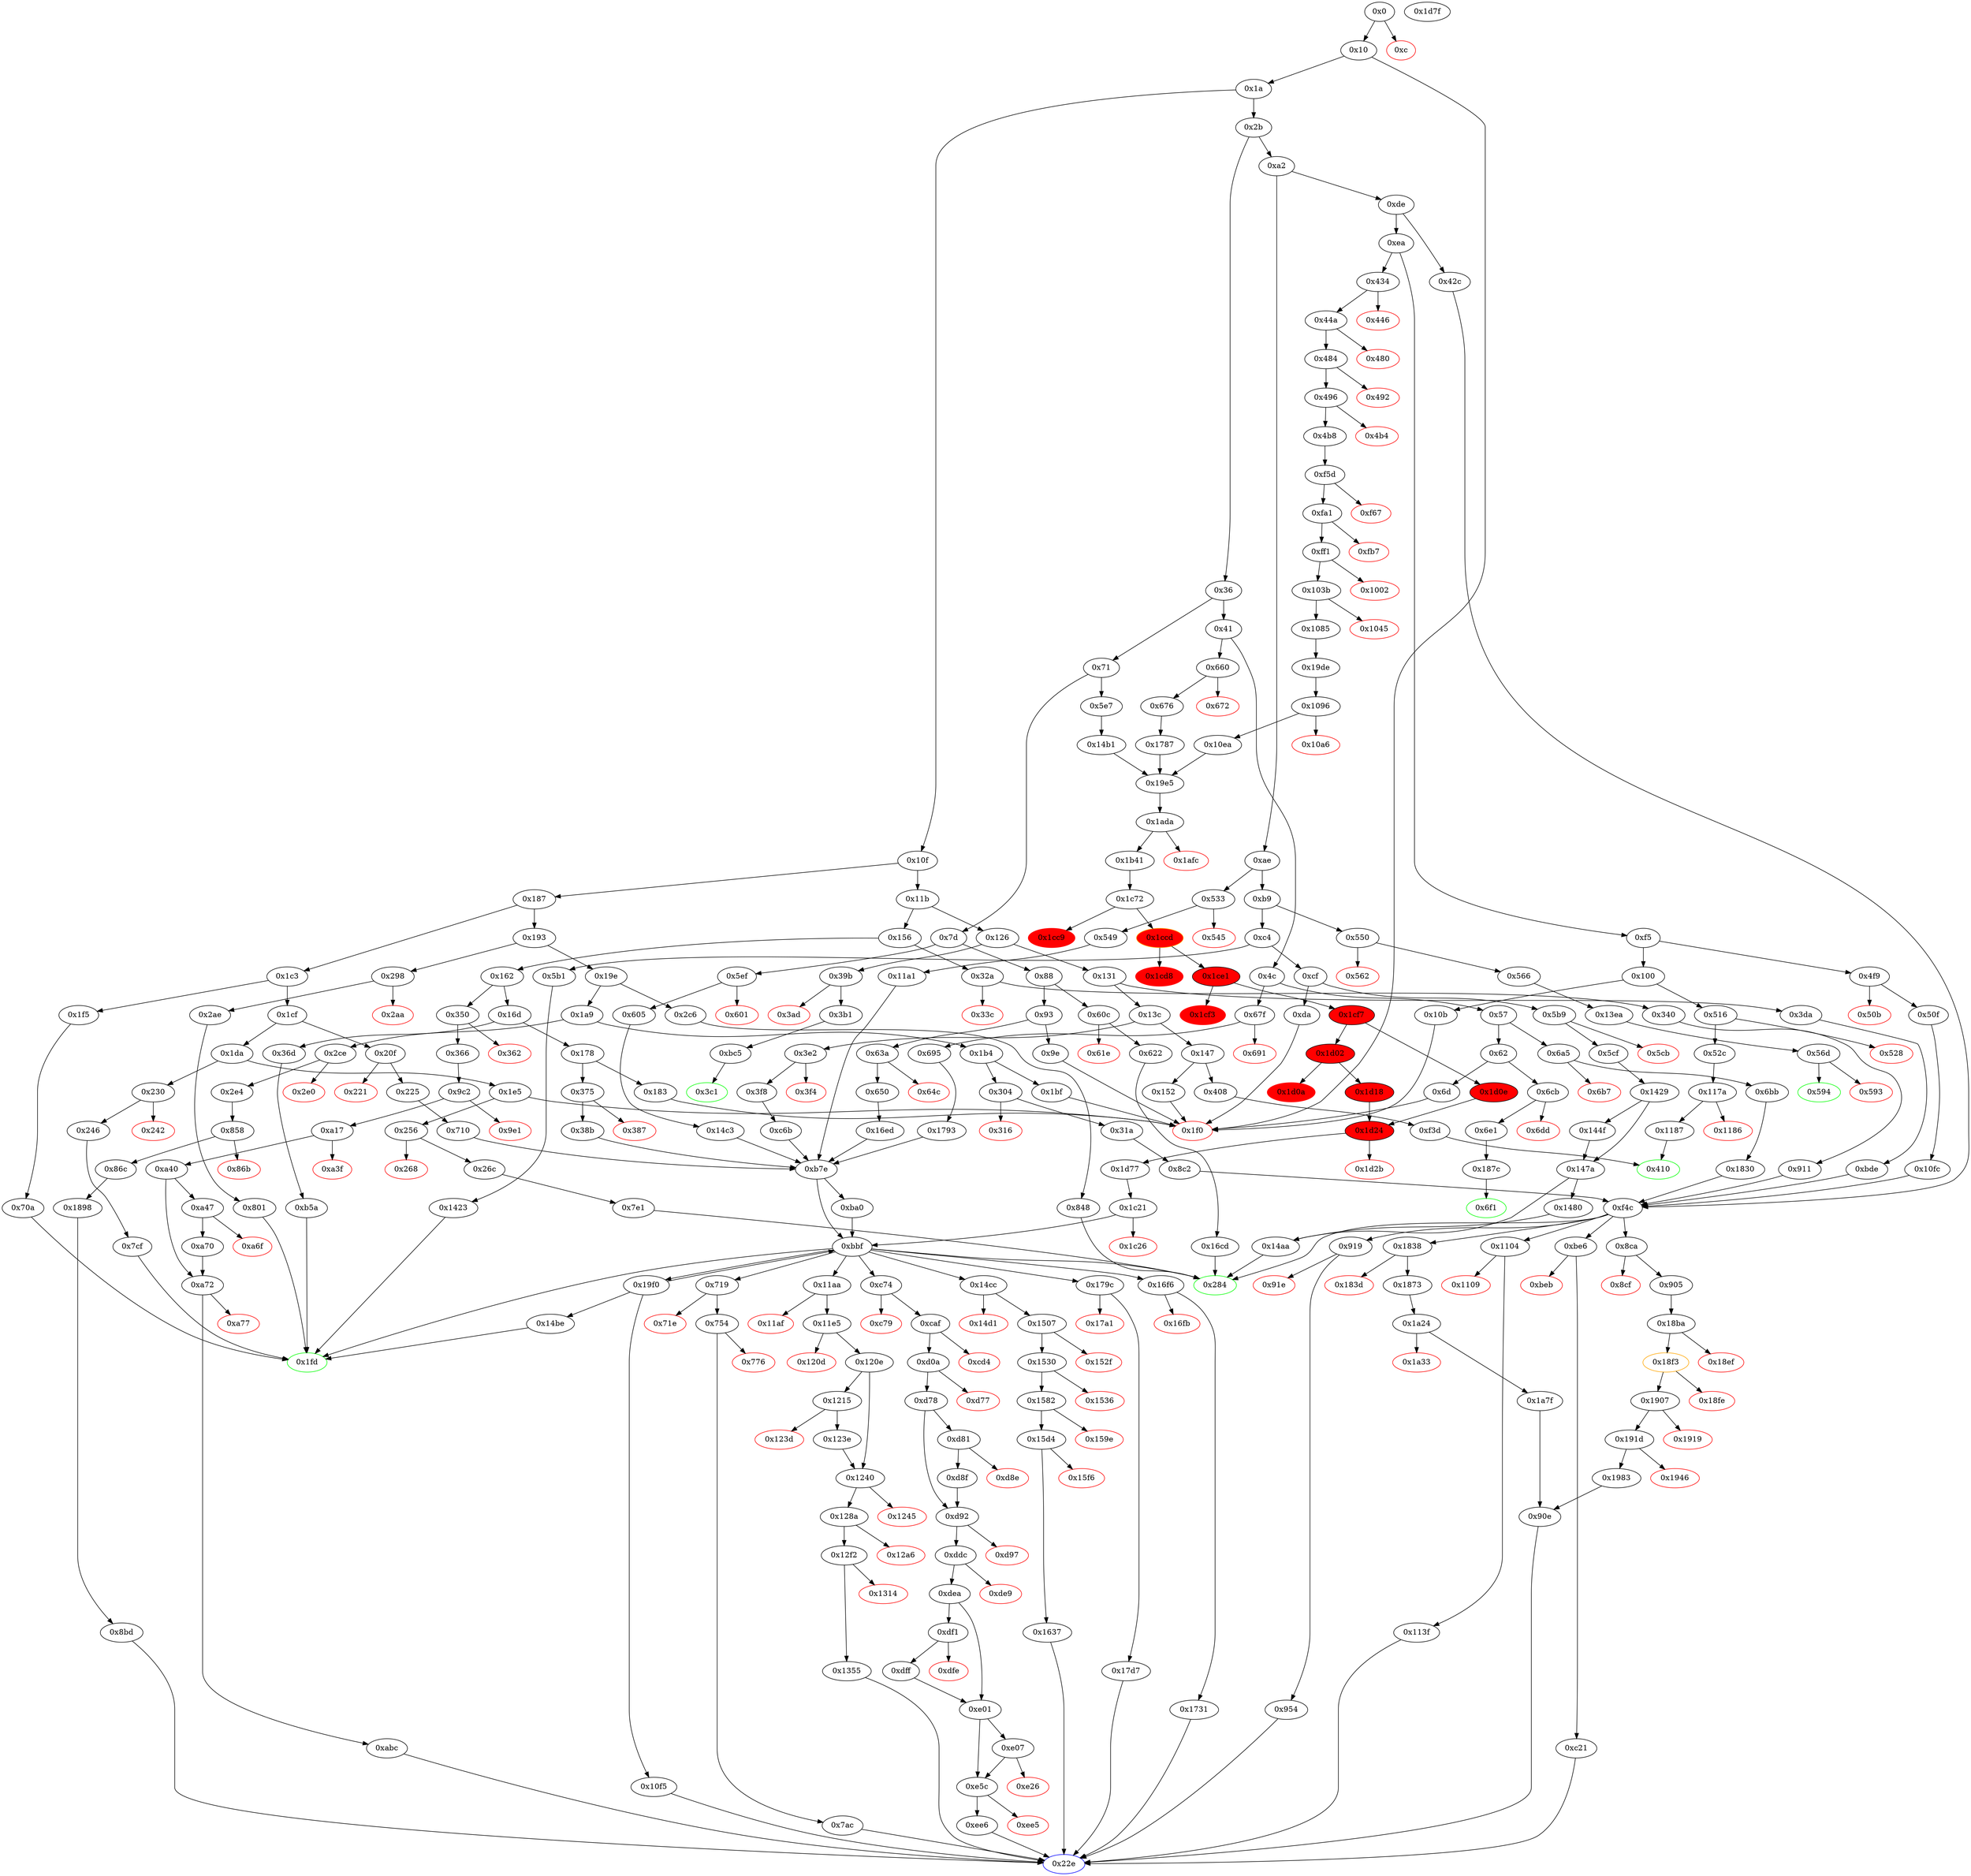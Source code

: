 strict digraph "" {
"0x67f" [fillcolor=white, id="0x67f", style=filled, tooltip="Block 0x67f\n[0x67f:0x690]\n---\nPredecessors: [0x4c]\nSuccessors: [0x691, 0x695]\n---\n0x67f JUMPDEST\n0x680 PUSH2 0x22e\n0x683 PUSH1 0x4\n0x685 DUP1\n0x686 CALLDATASIZE\n0x687 SUB\n0x688 PUSH1 0x20\n0x68a DUP2\n0x68b LT\n0x68c ISZERO\n0x68d PUSH2 0x695\n0x690 JUMPI\n---\n0x67f: JUMPDEST \n0x680: V602 = 0x22e\n0x683: V603 = 0x4\n0x686: V604 = CALLDATASIZE\n0x687: V605 = SUB V604 0x4\n0x688: V606 = 0x20\n0x68b: V607 = LT V605 0x20\n0x68c: V608 = ISZERO V607\n0x68d: V609 = 0x695\n0x690: JUMPI 0x695 V608\n---\nEntry stack: [V13]\nStack pops: 0\nStack additions: [0x22e, 0x4, V605]\nExit stack: [V13, 0x22e, 0x4, V605]\n\nDef sites:\nV13: {0x1a.0x1f}\n"];
"0xd77" [color=red, fillcolor=white, id="0xd77", style=filled, tooltip="Block 0xd77\n[0xd77:0xd77]\n---\nPredecessors: [0xd0a]\nSuccessors: []\n---\n0xd77 INVALID\n---\n0xd77: INVALID \n---\nEntry stack: [V13, 0x22e, S11, S10, S9, S8, {0xbbf, 0x10f5, 0x14be}, S6, S5, S4, V1221, V1233, 0x1, V1233]\nStack pops: 0\nStack additions: []\nExit stack: [V13, 0x22e, S11, S10, S9, S8, {0xbbf, 0x10f5, 0x14be}, S6, S5, S4, V1221, V1233, 0x1, V1233]\n\nDef sites:\nV13: {0x1a.0x1f}\n0x22e: {0x434.0x435}\nS11: {0x44a.0x456, 0x1a.0x1f}\nS10: {0x660.0x661, 0x44a.0x45c, 0x1a.0x1f}\nS9: {0x44a.0x465, 0x5e7.0x5e8, 0x676.0x67a}\nS8: {0x14b1.0x14b2, 0x4b8.0x4cb, 0x1787.0x1788}\n{0xbbf, 0x10f5, 0x14be}: {0x14b1.0x14b4, 0x10ea.0x10eb, 0x1787.0x178a}\nS6: {0x14b1.0x14b7, 0x1a.0x1f, 0x44a.0x456, 0x1787.0x178d}\nS5: {0x63a.0x63b, 0x67f.0x680, 0x14b1.0x14b8, 0x533.0x534, 0x434.0x435, 0x676.0x67a, 0x10ea.0x10ef, 0x5ef.0x5f0, 0x20f.0x210, 0x3e2.0x3e3}\nS4: {0x3f8.0x403, 0x1a.0x1f, 0x650.0x65b, 0x695.0x6a0, 0x549.0x54b, 0x44a.0x456, 0x605.0x607, 0x225.0x229, 0x19e5.0x19e6}\nV1221: {0xd0a.0xd4e}\nV1233: {0xd0a.0xd6b}\n0x1: {0xd0a.0xd5c}\nV1233: {0xd0a.0xd6b}\n"];
"0x221" [color=red, fillcolor=white, id="0x221", style=filled, tooltip="Block 0x221\n[0x221:0x224]\n---\nPredecessors: [0x20f]\nSuccessors: []\n---\n0x221 PUSH1 0x0\n0x223 DUP1\n0x224 REVERT\n---\n0x221: V155 = 0x0\n0x224: REVERT 0x0 0x0\n---\nEntry stack: [V13, 0x22e, 0x4, V150]\nStack pops: 0\nStack additions: []\nExit stack: [V13, 0x22e, 0x4, V150]\n\nDef sites:\nV13: {0x1a.0x1f}\n0x22e: {0x20f.0x210}\n0x4: {0x20f.0x213}\nV150: {0x20f.0x217}\n"];
"0x1637" [fillcolor=white, id="0x1637", style=filled, tooltip="Block 0x1637\n[0x1637:0x16cc]\n---\nPredecessors: [0x15d4]\nSuccessors: [0x22e]\n---\n0x1637 JUMPDEST\n0x1638 PUSH1 0x0\n0x163a DUP2\n0x163b DUP2\n0x163c MSTORE\n0x163d PUSH1 0xa\n0x163f PUSH1 0x20\n0x1641 DUP2\n0x1642 DUP2\n0x1643 MSTORE\n0x1644 PUSH1 0x40\n0x1646 DUP1\n0x1647 DUP5\n0x1648 SHA3\n0x1649 PUSH1 0x1\n0x164b DUP1\n0x164c DUP3\n0x164d ADD\n0x164e DUP1\n0x164f SLOAD\n0x1650 PUSH1 0xff\n0x1652 PUSH1 0xa0\n0x1654 SHL\n0x1655 NOT\n0x1656 AND\n0x1657 PUSH1 0x1\n0x1659 PUSH1 0xa1\n0x165b SHL\n0x165c OR\n0x165d SWAP1\n0x165e SSTORE\n0x165f DUP2\n0x1660 SLOAD\n0x1661 CALLER\n0x1662 DUP1\n0x1663 DUP9\n0x1664 MSTORE\n0x1665 PUSH1 0x8\n0x1667 DUP7\n0x1668 MSTORE\n0x1669 DUP5\n0x166a DUP9\n0x166b SHA3\n0x166c PUSH1 0x1\n0x166e PUSH1 0x1\n0x1670 PUSH1 0xa0\n0x1672 SHL\n0x1673 SUB\n0x1674 SWAP3\n0x1675 DUP4\n0x1676 AND\n0x1677 DUP1\n0x1678 DUP11\n0x1679 MSTORE\n0x167a SWAP1\n0x167b DUP8\n0x167c MSTORE\n0x167d DUP6\n0x167e DUP10\n0x167f SHA3\n0x1680 DUP1\n0x1681 SLOAD\n0x1682 PUSH1 0xff\n0x1684 NOT\n0x1685 AND\n0x1686 SWAP1\n0x1687 SWAP5\n0x1688 OR\n0x1689 SWAP1\n0x168a SWAP4\n0x168b SSTORE\n0x168c SWAP7\n0x168d DUP9\n0x168e SWAP1\n0x168f MSTORE\n0x1690 SWAP5\n0x1691 DUP5\n0x1692 MSTORE\n0x1693 SWAP1\n0x1694 SLOAD\n0x1695 DUP3\n0x1696 MLOAD\n0x1697 DUP8\n0x1698 DUP2\n0x1699 MSTORE\n0x169a SWAP3\n0x169b MLOAD\n0x169c SWAP2\n0x169d SWAP6\n0x169e SWAP5\n0x169f AND\n0x16a0 SWAP4\n0x16a1 SWAP3\n0x16a2 PUSH32 0x7d8a92faa6739d11de0ce44934859983d00ff31ca3eb96e1891dbd1bde454fba\n0x16c3 SWAP3\n0x16c4 DUP3\n0x16c5 SWAP1\n0x16c6 SUB\n0x16c7 ADD\n0x16c8 SWAP1\n0x16c9 LOG3\n0x16ca POP\n0x16cb POP\n0x16cc JUMP\n---\n0x1637: JUMPDEST \n0x1638: V2021 = 0x0\n0x163c: M[0x0] = S0\n0x163d: V2022 = 0xa\n0x163f: V2023 = 0x20\n0x1643: M[0x20] = 0xa\n0x1644: V2024 = 0x40\n0x1648: V2025 = SHA3 0x0 0x40\n0x1649: V2026 = 0x1\n0x164d: V2027 = ADD V2025 0x1\n0x164f: V2028 = S[V2027]\n0x1650: V2029 = 0xff\n0x1652: V2030 = 0xa0\n0x1654: V2031 = SHL 0xa0 0xff\n0x1655: V2032 = NOT 0xff0000000000000000000000000000000000000000\n0x1656: V2033 = AND 0xffffffffffffffffffffff00ffffffffffffffffffffffffffffffffffffffff V2028\n0x1657: V2034 = 0x1\n0x1659: V2035 = 0xa1\n0x165b: V2036 = SHL 0xa1 0x1\n0x165c: V2037 = OR 0x20000000000000000000000000000000000000000 V2033\n0x165e: S[V2027] = V2037\n0x1660: V2038 = S[V2025]\n0x1661: V2039 = CALLER\n0x1664: M[0x0] = V2039\n0x1665: V2040 = 0x8\n0x1668: M[0x20] = 0x8\n0x166b: V2041 = SHA3 0x0 0x40\n0x166c: V2042 = 0x1\n0x166e: V2043 = 0x1\n0x1670: V2044 = 0xa0\n0x1672: V2045 = SHL 0xa0 0x1\n0x1673: V2046 = SUB 0x10000000000000000000000000000000000000000 0x1\n0x1676: V2047 = AND 0xffffffffffffffffffffffffffffffffffffffff V2038\n0x1679: M[0x0] = V2047\n0x167c: M[0x20] = V2041\n0x167f: V2048 = SHA3 0x0 0x40\n0x1681: V2049 = S[V2048]\n0x1682: V2050 = 0xff\n0x1684: V2051 = NOT 0xff\n0x1685: V2052 = AND 0xffffffffffffffffffffffffffffffffffffffffffffffffffffffffffffff00 V2049\n0x1688: V2053 = OR 0x1 V2052\n0x168b: S[V2048] = V2053\n0x168f: M[0x0] = S0\n0x1692: M[0x20] = 0xa\n0x1694: V2054 = S[V2025]\n0x1696: V2055 = M[0x40]\n0x1699: M[V2055] = S0\n0x169b: V2056 = M[0x40]\n0x169f: V2057 = AND 0xffffffffffffffffffffffffffffffffffffffff V2054\n0x16a2: V2058 = 0x7d8a92faa6739d11de0ce44934859983d00ff31ca3eb96e1891dbd1bde454fba\n0x16c6: V2059 = SUB V2055 V2056\n0x16c7: V2060 = ADD V2059 0x20\n0x16c9: LOG V2056 V2060 0x7d8a92faa6739d11de0ce44934859983d00ff31ca3eb96e1891dbd1bde454fba V2039 V2057\n0x16cc: JUMP S1\n---\nEntry stack: [V13, 0x22e, S7, S6, S5, S4, {0xbbf, 0x10f5, 0x14be}, S2, S1, S0]\nStack pops: 2\nStack additions: []\nExit stack: [V13, 0x22e, S7, S6, S5, S4, {0xbbf, 0x10f5, 0x14be}, S2]\n\nDef sites:\nV13: {0x1a.0x1f}\n0x22e: {0x434.0x435}\nS7: {0x44a.0x456, 0x1a.0x1f}\nS6: {0x660.0x661, 0x44a.0x45c, 0x1a.0x1f}\nS5: {0x44a.0x465, 0x5e7.0x5e8, 0x676.0x67a}\nS4: {0x14b1.0x14b2, 0x4b8.0x4cb, 0x1787.0x1788}\n{0xbbf, 0x10f5, 0x14be}: {0x14b1.0x14b4, 0x10ea.0x10eb, 0x1787.0x178a}\nS2: {0x14b1.0x14b7, 0x1a.0x1f, 0x44a.0x456, 0x1787.0x178d}\nS1: {0x63a.0x63b, 0x67f.0x680, 0x14b1.0x14b8, 0x533.0x534, 0x434.0x435, 0x676.0x67a, 0x10ea.0x10ef, 0x5ef.0x5f0, 0x20f.0x210, 0x3e2.0x3e3}\nS0: {0x3f8.0x403, 0x1a.0x1f, 0x650.0x65b, 0x695.0x6a0, 0x549.0x54b, 0x44a.0x456, 0x605.0x607, 0x225.0x229, 0x19e5.0x19e6}\n"];
"0x91e" [color=red, fillcolor=white, id="0x91e", style=filled, tooltip="Block 0x91e\n[0x91e:0x953]\n---\nPredecessors: [0x919]\nSuccessors: []\n---\n0x91e PUSH1 0x40\n0x920 MLOAD\n0x921 PUSH3 0x461bcd\n0x925 PUSH1 0xe5\n0x927 SHL\n0x928 DUP2\n0x929 MSTORE\n0x92a PUSH1 0x4\n0x92c ADD\n0x92d DUP1\n0x92e DUP1\n0x92f PUSH1 0x20\n0x931 ADD\n0x932 DUP3\n0x933 DUP2\n0x934 SUB\n0x935 DUP3\n0x936 MSTORE\n0x937 PUSH1 0x32\n0x939 DUP2\n0x93a MSTORE\n0x93b PUSH1 0x20\n0x93d ADD\n0x93e DUP1\n0x93f PUSH2 0x1e6b\n0x942 PUSH1 0x32\n0x944 SWAP2\n0x945 CODECOPY\n0x946 PUSH1 0x40\n0x948 ADD\n0x949 SWAP2\n0x94a POP\n0x94b POP\n0x94c PUSH1 0x40\n0x94e MLOAD\n0x94f DUP1\n0x950 SWAP2\n0x951 SUB\n0x952 SWAP1\n0x953 REVERT\n---\n0x91e: V860 = 0x40\n0x920: V861 = M[0x40]\n0x921: V862 = 0x461bcd\n0x925: V863 = 0xe5\n0x927: V864 = SHL 0xe5 0x461bcd\n0x929: M[V861] = 0x8c379a000000000000000000000000000000000000000000000000000000000\n0x92a: V865 = 0x4\n0x92c: V866 = ADD 0x4 V861\n0x92f: V867 = 0x20\n0x931: V868 = ADD 0x20 V866\n0x934: V869 = SUB V868 V866\n0x936: M[V866] = V869\n0x937: V870 = 0x32\n0x93a: M[V868] = 0x32\n0x93b: V871 = 0x20\n0x93d: V872 = ADD 0x20 V868\n0x93f: V873 = 0x1e6b\n0x942: V874 = 0x32\n0x945: CODECOPY V872 0x1e6b 0x32\n0x946: V875 = 0x40\n0x948: V876 = ADD 0x40 V872\n0x94c: V877 = 0x40\n0x94e: V878 = M[0x40]\n0x951: V879 = SUB V876 V878\n0x953: REVERT V878 V879\n---\nEntry stack: [V13, S1, S0]\nStack pops: 0\nStack additions: []\nExit stack: [V13, S1, S0]\n\nDef sites:\nV13: {0x1a.0x1f}\nS1: {0x4f9.0x4fa, 0x32a.0x32b, 0x6a5.0x6a6, 0x304.0x305, 0x1a.0x1f}\nS0: {0x6bb.0x6c6, 0x3da.0x3db, 0x1a.0x1f, 0x31a.0x325, 0x50f.0x511, 0x340.0x34b}\n"];
"0xcaf" [fillcolor=white, id="0xcaf", style=filled, tooltip="Block 0xcaf\n[0xcaf:0xcd3]\n---\nPredecessors: [0xc74]\nSuccessors: [0xcd4, 0xd0a]\n---\n0xcaf JUMPDEST\n0xcb0 PUSH1 0x1\n0xcb2 PUSH1 0x1\n0xcb4 PUSH1 0xa0\n0xcb6 SHL\n0xcb7 SUB\n0xcb8 DUP2\n0xcb9 AND\n0xcba PUSH1 0x0\n0xcbc SWAP1\n0xcbd DUP2\n0xcbe MSTORE\n0xcbf PUSH1 0x7\n0xcc1 PUSH1 0x20\n0xcc3 MSTORE\n0xcc4 PUSH1 0x40\n0xcc6 SWAP1\n0xcc7 SHA3\n0xcc8 PUSH1 0x1\n0xcca ADD\n0xccb SLOAD\n0xccc PUSH1 0xff\n0xcce AND\n0xccf ISZERO\n0xcd0 PUSH2 0xd0a\n0xcd3 JUMPI\n---\n0xcaf: JUMPDEST \n0xcb0: V1162 = 0x1\n0xcb2: V1163 = 0x1\n0xcb4: V1164 = 0xa0\n0xcb6: V1165 = SHL 0xa0 0x1\n0xcb7: V1166 = SUB 0x10000000000000000000000000000000000000000 0x1\n0xcb9: V1167 = AND S0 0xffffffffffffffffffffffffffffffffffffffff\n0xcba: V1168 = 0x0\n0xcbe: M[0x0] = V1167\n0xcbf: V1169 = 0x7\n0xcc1: V1170 = 0x20\n0xcc3: M[0x20] = 0x7\n0xcc4: V1171 = 0x40\n0xcc7: V1172 = SHA3 0x0 0x40\n0xcc8: V1173 = 0x1\n0xcca: V1174 = ADD 0x1 V1172\n0xccb: V1175 = S[V1174]\n0xccc: V1176 = 0xff\n0xcce: V1177 = AND 0xff V1175\n0xccf: V1178 = ISZERO V1177\n0xcd0: V1179 = 0xd0a\n0xcd3: JUMPI 0xd0a V1178\n---\nEntry stack: [V13, 0x22e, S7, S6, S5, S4, {0xbbf, 0x10f5, 0x14be}, S2, S1, S0]\nStack pops: 1\nStack additions: [S0]\nExit stack: [V13, 0x22e, S7, S6, S5, S4, {0xbbf, 0x10f5, 0x14be}, S2, S1, S0]\n\nDef sites:\nV13: {0x1a.0x1f}\n0x22e: {0x434.0x435}\nS7: {0x44a.0x456, 0x1a.0x1f}\nS6: {0x660.0x661, 0x44a.0x45c, 0x1a.0x1f}\nS5: {0x44a.0x465, 0x5e7.0x5e8, 0x676.0x67a}\nS4: {0x14b1.0x14b2, 0x4b8.0x4cb, 0x1787.0x1788}\n{0xbbf, 0x10f5, 0x14be}: {0x14b1.0x14b4, 0x10ea.0x10eb, 0x1787.0x178a}\nS2: {0x14b1.0x14b7, 0x1a.0x1f, 0x44a.0x456, 0x1787.0x178d}\nS1: {0x63a.0x63b, 0x67f.0x680, 0x14b1.0x14b8, 0x533.0x534, 0x434.0x435, 0x676.0x67a, 0x10ea.0x10ef, 0x5ef.0x5f0, 0x20f.0x210, 0x3e2.0x3e3}\nS0: {0x3f8.0x403, 0x1a.0x1f, 0x650.0x65b, 0x695.0x6a0, 0x549.0x54b, 0x44a.0x456, 0x605.0x607, 0x225.0x229, 0x19e5.0x19e6}\n"];
"0x17d7" [fillcolor=white, id="0x17d7", style=filled, tooltip="Block 0x17d7\n[0x17d7:0x182f]\n---\nPredecessors: [0x179c]\nSuccessors: [0x22e]\n---\n0x17d7 JUMPDEST\n0x17d8 CALLER\n0x17d9 PUSH1 0x0\n0x17db DUP2\n0x17dc DUP2\n0x17dd MSTORE\n0x17de PUSH1 0x9\n0x17e0 PUSH1 0x20\n0x17e2 SWAP1\n0x17e3 DUP2\n0x17e4 MSTORE\n0x17e5 PUSH1 0x40\n0x17e7 DUP1\n0x17e8 DUP4\n0x17e9 SHA3\n0x17ea PUSH1 0x1\n0x17ec PUSH1 0x1\n0x17ee PUSH1 0xa0\n0x17f0 SHL\n0x17f1 SUB\n0x17f2 DUP7\n0x17f3 AND\n0x17f4 DUP1\n0x17f5 DUP6\n0x17f6 MSTORE\n0x17f7 SWAP3\n0x17f8 MSTORE\n0x17f9 DUP1\n0x17fa DUP4\n0x17fb SHA3\n0x17fc DUP1\n0x17fd SLOAD\n0x17fe PUSH1 0xff\n0x1800 NOT\n0x1801 AND\n0x1802 PUSH1 0x1\n0x1804 OR\n0x1805 SWAP1\n0x1806 SSTORE\n0x1807 MLOAD\n0x1808 SWAP1\n0x1809 SWAP3\n0x180a SWAP2\n0x180b PUSH32 0xcfca6117cc785e4ae92f36899a540b2173a118f68abc8ba553aa4390b7c026b\n0x182c SWAP2\n0x182d LOG3\n0x182e POP\n0x182f JUMP\n---\n0x17d7: JUMPDEST \n0x17d8: V2141 = CALLER\n0x17d9: V2142 = 0x0\n0x17dd: M[0x0] = V2141\n0x17de: V2143 = 0x9\n0x17e0: V2144 = 0x20\n0x17e4: M[0x20] = 0x9\n0x17e5: V2145 = 0x40\n0x17e9: V2146 = SHA3 0x0 0x40\n0x17ea: V2147 = 0x1\n0x17ec: V2148 = 0x1\n0x17ee: V2149 = 0xa0\n0x17f0: V2150 = SHL 0xa0 0x1\n0x17f1: V2151 = SUB 0x10000000000000000000000000000000000000000 0x1\n0x17f3: V2152 = AND S0 0xffffffffffffffffffffffffffffffffffffffff\n0x17f6: M[0x0] = V2152\n0x17f8: M[0x20] = V2146\n0x17fb: V2153 = SHA3 0x0 0x40\n0x17fd: V2154 = S[V2153]\n0x17fe: V2155 = 0xff\n0x1800: V2156 = NOT 0xff\n0x1801: V2157 = AND 0xffffffffffffffffffffffffffffffffffffffffffffffffffffffffffffff00 V2154\n0x1802: V2158 = 0x1\n0x1804: V2159 = OR 0x1 V2157\n0x1806: S[V2153] = V2159\n0x1807: V2160 = M[0x40]\n0x180b: V2161 = 0xcfca6117cc785e4ae92f36899a540b2173a118f68abc8ba553aa4390b7c026b\n0x182d: LOG V2160 0x0 0xcfca6117cc785e4ae92f36899a540b2173a118f68abc8ba553aa4390b7c026b V2141 V2152\n0x182f: JUMP S1\n---\nEntry stack: [V13, 0x22e, S7, S6, S5, S4, {0xbbf, 0x10f5, 0x14be}, S2, S1, S0]\nStack pops: 2\nStack additions: []\nExit stack: [V13, 0x22e, S7, S6, S5, S4, {0xbbf, 0x10f5, 0x14be}, S2]\n\nDef sites:\nV13: {0x1a.0x1f}\n0x22e: {0x434.0x435}\nS7: {0x44a.0x456, 0x1a.0x1f}\nS6: {0x660.0x661, 0x44a.0x45c, 0x1a.0x1f}\nS5: {0x44a.0x465, 0x5e7.0x5e8, 0x676.0x67a}\nS4: {0x14b1.0x14b2, 0x4b8.0x4cb, 0x1787.0x1788}\n{0xbbf, 0x10f5, 0x14be}: {0x14b1.0x14b4, 0x10ea.0x10eb, 0x1787.0x178a}\nS2: {0x14b1.0x14b7, 0x1a.0x1f, 0x44a.0x456, 0x1787.0x178d}\nS1: {0x63a.0x63b, 0x67f.0x680, 0x14b1.0x14b8, 0x533.0x534, 0x434.0x435, 0x676.0x67a, 0x10ea.0x10ef, 0x5ef.0x5f0, 0x20f.0x210, 0x3e2.0x3e3}\nS0: {0x3f8.0x403, 0x1a.0x1f, 0x650.0x65b, 0x695.0x6a0, 0x549.0x54b, 0x44a.0x456, 0x605.0x607, 0x225.0x229, 0x19e5.0x19e6}\n"];
"0xa2" [fillcolor=white, id="0xa2", style=filled, tooltip="Block 0xa2\n[0xa2:0xad]\n---\nPredecessors: [0x2b]\nSuccessors: [0xae, 0xde]\n---\n0xa2 JUMPDEST\n0xa3 DUP1\n0xa4 PUSH4 0x95587d03\n0xa9 GT\n0xaa PUSH2 0xde\n0xad JUMPI\n---\n0xa2: JUMPDEST \n0xa4: V49 = 0x95587d03\n0xa9: V50 = GT 0x95587d03 V13\n0xaa: V51 = 0xde\n0xad: JUMPI 0xde V50\n---\nEntry stack: [V13]\nStack pops: 1\nStack additions: [S0]\nExit stack: [V13]\n\nDef sites:\nV13: {0x1a.0x1f}\n"];
"0x7cf" [fillcolor=white, id="0x7cf", style=filled, tooltip="Block 0x7cf\n[0x7cf:0x7e0]\n---\nPredecessors: [0x246]\nSuccessors: [0x1fd]\n---\n0x7cf JUMPDEST\n0x7d0 PUSH1 0x5\n0x7d2 PUSH1 0x20\n0x7d4 MSTORE\n0x7d5 PUSH1 0x0\n0x7d7 SWAP1\n0x7d8 DUP2\n0x7d9 MSTORE\n0x7da PUSH1 0x40\n0x7dc SWAP1\n0x7dd SHA3\n0x7de SLOAD\n0x7df DUP2\n0x7e0 JUMP\n---\n0x7cf: JUMPDEST \n0x7d0: V741 = 0x5\n0x7d2: V742 = 0x20\n0x7d4: M[0x20] = 0x5\n0x7d5: V743 = 0x0\n0x7d9: M[0x0] = V175\n0x7da: V744 = 0x40\n0x7dd: V745 = SHA3 0x0 0x40\n0x7de: V746 = S[V745]\n0x7e0: JUMP 0x1fd\n---\nEntry stack: [V13, 0x1fd, V175]\nStack pops: 2\nStack additions: [S1, V746]\nExit stack: [V13, 0x1fd, V746]\n\nDef sites:\nV13: {0x1a.0x1f}\n0x1fd: {0x230.0x231}\nV175: {0x246.0x251}\n"];
"0x15f6" [color=red, fillcolor=white, id="0x15f6", style=filled, tooltip="Block 0x15f6\n[0x15f6:0x1636]\n---\nPredecessors: [0x15d4]\nSuccessors: []\n---\n0x15f6 PUSH1 0x40\n0x15f8 DUP1\n0x15f9 MLOAD\n0x15fa PUSH3 0x461bcd\n0x15fe PUSH1 0xe5\n0x1600 SHL\n0x1601 DUP2\n0x1602 MSTORE\n0x1603 PUSH1 0x20\n0x1605 PUSH1 0x4\n0x1607 DUP3\n0x1608 ADD\n0x1609 MSTORE\n0x160a PUSH1 0x12\n0x160c PUSH1 0x24\n0x160e DUP3\n0x160f ADD\n0x1610 MSTORE\n0x1611 PUSH18 0x24b73b30b634b21030b93134ba3930ba37b9\n0x1624 PUSH1 0x71\n0x1626 SHL\n0x1627 PUSH1 0x44\n0x1629 DUP3\n0x162a ADD\n0x162b MSTORE\n0x162c SWAP1\n0x162d MLOAD\n0x162e SWAP1\n0x162f DUP2\n0x1630 SWAP1\n0x1631 SUB\n0x1632 PUSH1 0x64\n0x1634 ADD\n0x1635 SWAP1\n0x1636 REVERT\n---\n0x15f6: V2001 = 0x40\n0x15f9: V2002 = M[0x40]\n0x15fa: V2003 = 0x461bcd\n0x15fe: V2004 = 0xe5\n0x1600: V2005 = SHL 0xe5 0x461bcd\n0x1602: M[V2002] = 0x8c379a000000000000000000000000000000000000000000000000000000000\n0x1603: V2006 = 0x20\n0x1605: V2007 = 0x4\n0x1608: V2008 = ADD V2002 0x4\n0x1609: M[V2008] = 0x20\n0x160a: V2009 = 0x12\n0x160c: V2010 = 0x24\n0x160f: V2011 = ADD V2002 0x24\n0x1610: M[V2011] = 0x12\n0x1611: V2012 = 0x24b73b30b634b21030b93134ba3930ba37b9\n0x1624: V2013 = 0x71\n0x1626: V2014 = SHL 0x71 0x24b73b30b634b21030b93134ba3930ba37b9\n0x1627: V2015 = 0x44\n0x162a: V2016 = ADD V2002 0x44\n0x162b: M[V2016] = 0x496e76616c69642061726269747261746f720000000000000000000000000000\n0x162d: V2017 = M[0x40]\n0x1631: V2018 = SUB V2002 V2017\n0x1632: V2019 = 0x64\n0x1634: V2020 = ADD 0x64 V2018\n0x1636: REVERT V2017 V2020\n---\nEntry stack: [V13, 0x22e, S7, S6, S5, S4, {0xbbf, 0x10f5, 0x14be}, S2, S1, S0]\nStack pops: 0\nStack additions: []\nExit stack: [V13, 0x22e, S7, S6, S5, S4, {0xbbf, 0x10f5, 0x14be}, S2, S1, S0]\n\nDef sites:\nV13: {0x1a.0x1f}\n0x22e: {0x434.0x435}\nS7: {0x44a.0x456, 0x1a.0x1f}\nS6: {0x660.0x661, 0x44a.0x45c, 0x1a.0x1f}\nS5: {0x44a.0x465, 0x5e7.0x5e8, 0x676.0x67a}\nS4: {0x14b1.0x14b2, 0x4b8.0x4cb, 0x1787.0x1788}\n{0xbbf, 0x10f5, 0x14be}: {0x14b1.0x14b4, 0x10ea.0x10eb, 0x1787.0x178a}\nS2: {0x14b1.0x14b7, 0x1a.0x1f, 0x44a.0x456, 0x1787.0x178d}\nS1: {0x63a.0x63b, 0x67f.0x680, 0x14b1.0x14b8, 0x533.0x534, 0x434.0x435, 0x676.0x67a, 0x10ea.0x10ef, 0x5ef.0x5f0, 0x20f.0x210, 0x3e2.0x3e3}\nS0: {0x3f8.0x403, 0x1a.0x1f, 0x650.0x65b, 0x695.0x6a0, 0x549.0x54b, 0x44a.0x456, 0x605.0x607, 0x225.0x229, 0x19e5.0x19e6}\n"];
"0x1245" [color=red, fillcolor=white, id="0x1245", style=filled, tooltip="Block 0x1245\n[0x1245:0x1289]\n---\nPredecessors: [0x1240]\nSuccessors: []\n---\n0x1245 PUSH1 0x40\n0x1247 DUP1\n0x1248 MLOAD\n0x1249 PUSH3 0x461bcd\n0x124d PUSH1 0xe5\n0x124f SHL\n0x1250 DUP2\n0x1251 MSTORE\n0x1252 PUSH1 0x20\n0x1254 PUSH1 0x4\n0x1256 DUP3\n0x1257 ADD\n0x1258 MSTORE\n0x1259 PUSH1 0x16\n0x125b PUSH1 0x24\n0x125d DUP3\n0x125e ADD\n0x125f MSTORE\n0x1260 PUSH22 0x496e76616c6964207265717565737420737461747573\n0x1277 PUSH1 0x50\n0x1279 SHL\n0x127a PUSH1 0x44\n0x127c DUP3\n0x127d ADD\n0x127e MSTORE\n0x127f SWAP1\n0x1280 MLOAD\n0x1281 SWAP1\n0x1282 DUP2\n0x1283 SWAP1\n0x1284 SUB\n0x1285 PUSH1 0x64\n0x1287 ADD\n0x1288 SWAP1\n0x1289 REVERT\n---\n0x1245: V1674 = 0x40\n0x1248: V1675 = M[0x40]\n0x1249: V1676 = 0x461bcd\n0x124d: V1677 = 0xe5\n0x124f: V1678 = SHL 0xe5 0x461bcd\n0x1251: M[V1675] = 0x8c379a000000000000000000000000000000000000000000000000000000000\n0x1252: V1679 = 0x20\n0x1254: V1680 = 0x4\n0x1257: V1681 = ADD V1675 0x4\n0x1258: M[V1681] = 0x20\n0x1259: V1682 = 0x16\n0x125b: V1683 = 0x24\n0x125e: V1684 = ADD V1675 0x24\n0x125f: M[V1684] = 0x16\n0x1260: V1685 = 0x496e76616c6964207265717565737420737461747573\n0x1277: V1686 = 0x50\n0x1279: V1687 = SHL 0x50 0x496e76616c6964207265717565737420737461747573\n0x127a: V1688 = 0x44\n0x127d: V1689 = ADD V1675 0x44\n0x127e: M[V1689] = 0x496e76616c696420726571756573742073746174757300000000000000000000\n0x1280: V1690 = M[0x40]\n0x1284: V1691 = SUB V1675 V1690\n0x1285: V1692 = 0x64\n0x1287: V1693 = ADD 0x64 V1691\n0x1289: REVERT V1690 V1693\n---\nEntry stack: [V13, 0x22e, S7, S6, S5, S4, {0xbbf, 0x10f5, 0x14be}, S2, S1, S0]\nStack pops: 0\nStack additions: []\nExit stack: [V13, 0x22e, S7, S6, S5, S4, {0xbbf, 0x10f5, 0x14be}, S2, S1, S0]\n\nDef sites:\nV13: {0x1a.0x1f}\n0x22e: {0x434.0x435}\nS7: {0x44a.0x456, 0x1a.0x1f}\nS6: {0x660.0x661, 0x44a.0x45c, 0x1a.0x1f}\nS5: {0x44a.0x465, 0x5e7.0x5e8, 0x676.0x67a}\nS4: {0x14b1.0x14b2, 0x4b8.0x4cb, 0x1787.0x1788}\n{0xbbf, 0x10f5, 0x14be}: {0x14b1.0x14b4, 0x10ea.0x10eb, 0x1787.0x178a}\nS2: {0x14b1.0x14b7, 0x1a.0x1f, 0x44a.0x456, 0x1787.0x178d}\nS1: {0x63a.0x63b, 0x67f.0x680, 0x14b1.0x14b8, 0x533.0x534, 0x434.0x435, 0x676.0x67a, 0x10ea.0x10ef, 0x5ef.0x5f0, 0x20f.0x210, 0x3e2.0x3e3}\nS0: {0x3f8.0x403, 0x1a.0x1f, 0x650.0x65b, 0x695.0x6a0, 0x549.0x54b, 0x44a.0x456, 0x605.0x607, 0x225.0x229, 0x19e5.0x19e6}\n"];
"0x144f" [fillcolor=white, id="0x144f", style=filled, tooltip="Block 0x144f\n[0x144f:0x1479]\n---\nPredecessors: [0x1429]\nSuccessors: [0x147a]\n---\n0x144f POP\n0x1450 PUSH1 0x1\n0x1452 PUSH1 0x1\n0x1454 PUSH1 0xa0\n0x1456 SHL\n0x1457 SUB\n0x1458 DUP1\n0x1459 DUP4\n0x145a AND\n0x145b PUSH1 0x0\n0x145d SWAP1\n0x145e DUP2\n0x145f MSTORE\n0x1460 PUSH1 0x9\n0x1462 PUSH1 0x20\n0x1464 SWAP1\n0x1465 DUP2\n0x1466 MSTORE\n0x1467 PUSH1 0x40\n0x1469 DUP1\n0x146a DUP4\n0x146b SHA3\n0x146c SWAP4\n0x146d DUP8\n0x146e AND\n0x146f DUP4\n0x1470 MSTORE\n0x1471 SWAP3\n0x1472 SWAP1\n0x1473 MSTORE\n0x1474 SHA3\n0x1475 SLOAD\n0x1476 PUSH1 0xff\n0x1478 AND\n0x1479 ISZERO\n---\n0x1450: V1849 = 0x1\n0x1452: V1850 = 0x1\n0x1454: V1851 = 0xa0\n0x1456: V1852 = SHL 0xa0 0x1\n0x1457: V1853 = SUB 0x10000000000000000000000000000000000000000 0x1\n0x145a: V1854 = AND V536 0xffffffffffffffffffffffffffffffffffffffff\n0x145b: V1855 = 0x0\n0x145f: M[0x0] = V1854\n0x1460: V1856 = 0x9\n0x1462: V1857 = 0x20\n0x1466: M[0x20] = 0x9\n0x1467: V1858 = 0x40\n0x146b: V1859 = SHA3 0x0 0x40\n0x146e: V1860 = AND V532 0xffffffffffffffffffffffffffffffffffffffff\n0x1470: M[0x0] = V1860\n0x1473: M[0x20] = V1859\n0x1474: V1861 = SHA3 0x0 0x40\n0x1475: V1862 = S[V1861]\n0x1476: V1863 = 0xff\n0x1478: V1864 = AND 0xff V1862\n0x1479: V1865 = ISZERO V1864\n---\nEntry stack: [V13, 0x284, V532, V536, 0x0, V1846]\nStack pops: 4\nStack additions: [S3, S2, S1, V1865]\nExit stack: [V13, 0x284, V532, V536, 0x0, V1865]\n\nDef sites:\nV13: {0x1a.0x1f}\n0x284: {0x5b9.0x5ba}\nV532: {0x5cf.0x5dc}\nV536: {0x5cf.0x5e2}\n0x0: {0x1429.0x1434}\nV1846: {0x1429.0x1448}\n"];
"0x152" [fillcolor=white, id="0x152", style=filled, tooltip="Block 0x152\n[0x152:0x155]\n---\nPredecessors: [0x147]\nSuccessors: [0x1f0]\n---\n0x152 PUSH2 0x1f0\n0x155 JUMP\n---\n0x152: V96 = 0x1f0\n0x155: JUMP 0x1f0\n---\nEntry stack: [V13]\nStack pops: 0\nStack additions: []\nExit stack: [V13]\n\nDef sites:\nV13: {0x1a.0x1f}\n"];
"0xc74" [fillcolor=white, id="0xc74", style=filled, tooltip="Block 0xc74\n[0xc74:0xc78]\n---\nPredecessors: [0xbbf]\nSuccessors: [0xc79, 0xcaf]\n---\n0xc74 JUMPDEST\n0xc75 PUSH2 0xcaf\n0xc78 JUMPI\n---\n0xc74: JUMPDEST \n0xc75: V1141 = 0xcaf\n0xc78: JUMPI 0xcaf S0\n---\nEntry stack: [V13, 0x22e, S8, S7, S6, S5, {0xbbf, 0x10f5, 0x14be}, S3, S2, S1, S0]\nStack pops: 1\nStack additions: []\nExit stack: [V13, 0x22e, S8, S7, S6, S5, {0xbbf, 0x10f5, 0x14be}, S3, S2, S1]\n\nDef sites:\nV13: {0x1a.0x1f}\n0x22e: {0x434.0x435}\nS8: {0x44a.0x456, 0x1a.0x1f}\nS7: {0x660.0x661, 0x44a.0x45c, 0x1a.0x1f}\nS6: {0x44a.0x465, 0x5e7.0x5e8, 0x676.0x67a}\nS5: {0x14b1.0x14b2, 0x4b8.0x4cb, 0x1787.0x1788}\n{0xbbf, 0x10f5, 0x14be}: {0x14b1.0x14b4, 0x10ea.0x10eb, 0x1787.0x178a}\nS3: {0x14b1.0x14b7, 0x1a.0x1f, 0x44a.0x456, 0x1787.0x178d}\nS2: {0x63a.0x63b, 0x67f.0x680, 0x14b1.0x14b8, 0x533.0x534, 0x434.0x435, 0x676.0x67a, 0x10ea.0x10ef, 0x5ef.0x5f0, 0x20f.0x210, 0x3e2.0x3e3}\nS1: {0x3f8.0x403, 0x1a.0x1f, 0x650.0x65b, 0x695.0x6a0, 0x549.0x54b, 0x44a.0x456, 0x605.0x607, 0x225.0x229, 0x19e5.0x19e6}\nS0: {0xb7e_0x38b.0xb9a, 0xb7e.0xb9a, 0xb7e_0xc6b.0xb9a, 0xb7e_0x710.0xb9a, 0xb7e_0x11a1.0xb9a, 0xb7e_0x14c3.0xb9a, 0xb7e_0x16ed.0xb9a, 0xb7e_0x1793.0xb9a, 0x1b41.0x1b83, 0xba0.0xbbe}\n"];
"0x242" [color=red, fillcolor=white, id="0x242", style=filled, tooltip="Block 0x242\n[0x242:0x245]\n---\nPredecessors: [0x230]\nSuccessors: []\n---\n0x242 PUSH1 0x0\n0x244 DUP1\n0x245 REVERT\n---\n0x242: V168 = 0x0\n0x245: REVERT 0x0 0x0\n---\nEntry stack: [V13, 0x1fd, 0x4, V163]\nStack pops: 0\nStack additions: []\nExit stack: [V13, 0x1fd, 0x4, V163]\n\nDef sites:\nV13: {0x1a.0x1f}\n0x1fd: {0x230.0x231}\n0x4: {0x230.0x234}\nV163: {0x230.0x238}\n"];
"0x5b9" [fillcolor=white, id="0x5b9", style=filled, tooltip="Block 0x5b9\n[0x5b9:0x5ca]\n---\nPredecessors: [0xcf]\nSuccessors: [0x5cb, 0x5cf]\n---\n0x5b9 JUMPDEST\n0x5ba PUSH2 0x284\n0x5bd PUSH1 0x4\n0x5bf DUP1\n0x5c0 CALLDATASIZE\n0x5c1 SUB\n0x5c2 PUSH1 0x40\n0x5c4 DUP2\n0x5c5 LT\n0x5c6 ISZERO\n0x5c7 PUSH2 0x5cf\n0x5ca JUMPI\n---\n0x5b9: JUMPDEST \n0x5ba: V517 = 0x284\n0x5bd: V518 = 0x4\n0x5c0: V519 = CALLDATASIZE\n0x5c1: V520 = SUB V519 0x4\n0x5c2: V521 = 0x40\n0x5c5: V522 = LT V520 0x40\n0x5c6: V523 = ISZERO V522\n0x5c7: V524 = 0x5cf\n0x5ca: JUMPI 0x5cf V523\n---\nEntry stack: [V13]\nStack pops: 0\nStack additions: [0x284, 0x4, V520]\nExit stack: [V13, 0x284, 0x4, V520]\n\nDef sites:\nV13: {0x1a.0x1f}\n"];
"0x179c" [fillcolor=white, id="0x179c", style=filled, tooltip="Block 0x179c\n[0x179c:0x17a0]\n---\nPredecessors: [0xbbf]\nSuccessors: [0x17a1, 0x17d7]\n---\n0x179c JUMPDEST\n0x179d PUSH2 0x17d7\n0x17a0 JUMPI\n---\n0x179c: JUMPDEST \n0x179d: V2120 = 0x17d7\n0x17a0: JUMPI 0x17d7 S0\n---\nEntry stack: [V13, 0x22e, S8, S7, S6, S5, {0xbbf, 0x10f5, 0x14be}, S3, S2, S1, S0]\nStack pops: 1\nStack additions: []\nExit stack: [V13, 0x22e, S8, S7, S6, S5, {0xbbf, 0x10f5, 0x14be}, S3, S2, S1]\n\nDef sites:\nV13: {0x1a.0x1f}\n0x22e: {0x434.0x435}\nS8: {0x44a.0x456, 0x1a.0x1f}\nS7: {0x660.0x661, 0x44a.0x45c, 0x1a.0x1f}\nS6: {0x44a.0x465, 0x5e7.0x5e8, 0x676.0x67a}\nS5: {0x14b1.0x14b2, 0x4b8.0x4cb, 0x1787.0x1788}\n{0xbbf, 0x10f5, 0x14be}: {0x14b1.0x14b4, 0x10ea.0x10eb, 0x1787.0x178a}\nS3: {0x14b1.0x14b7, 0x1a.0x1f, 0x44a.0x456, 0x1787.0x178d}\nS2: {0x63a.0x63b, 0x67f.0x680, 0x14b1.0x14b8, 0x533.0x534, 0x434.0x435, 0x676.0x67a, 0x10ea.0x10ef, 0x5ef.0x5f0, 0x20f.0x210, 0x3e2.0x3e3}\nS1: {0x3f8.0x403, 0x1a.0x1f, 0x650.0x65b, 0x695.0x6a0, 0x549.0x54b, 0x44a.0x456, 0x605.0x607, 0x225.0x229, 0x19e5.0x19e6}\nS0: {0xb7e_0x38b.0xb9a, 0xb7e.0xb9a, 0xb7e_0xc6b.0xb9a, 0xb7e_0x710.0xb9a, 0xb7e_0x11a1.0xb9a, 0xb7e_0x14c3.0xb9a, 0xb7e_0x16ed.0xb9a, 0xb7e_0x1793.0xb9a, 0x1b41.0x1b83, 0xba0.0xbbe}\n"];
"0x1919" [color=red, fillcolor=white, id="0x1919", style=filled, tooltip="Block 0x1919\n[0x1919:0x191c]\n---\nPredecessors: [0x1907]\nSuccessors: []\n---\n0x1919 PUSH1 0x0\n0x191b DUP1\n0x191c REVERT\n---\n0x1919: V2254 = 0x0\n0x191c: REVERT 0x0 0x0\n---\nEntry stack: [V13, S5, S4, 0x90e, S2, V2248, V2249]\nStack pops: 0\nStack additions: []\nExit stack: [V13, S5, S4, 0x90e, S2, V2248, V2249]\n\nDef sites:\nV13: {0x1a.0x1f}\nS5: {0x4f9.0x4fa, 0x32a.0x32b, 0x6a5.0x6a6, 0x304.0x305, 0x1a.0x1f}\nS4: {0x6bb.0x6c6, 0x3da.0x3db, 0x1a.0x1f, 0x31a.0x325, 0x50f.0x511, 0x340.0x34b}\n0x90e: {0x905.0x906}\nS2: {0x6bb.0x6c6, 0x3da.0x3db, 0x1a.0x1f, 0x31a.0x325, 0x50f.0x511, 0x340.0x34b}\nV2248: {0x1907.0x190e}\nV2249: {0x1907.0x190f}\n"];
"0x0" [fillcolor=white, id="0x0", style=filled, tooltip="Block 0x0\n[0x0:0xb]\n---\nPredecessors: []\nSuccessors: [0xc, 0x10]\n---\n0x0 PUSH1 0x80\n0x2 PUSH1 0x40\n0x4 MSTORE\n0x5 CALLVALUE\n0x6 DUP1\n0x7 ISZERO\n0x8 PUSH2 0x10\n0xb JUMPI\n---\n0x0: V0 = 0x80\n0x2: V1 = 0x40\n0x4: M[0x40] = 0x80\n0x5: V2 = CALLVALUE\n0x7: V3 = ISZERO V2\n0x8: V4 = 0x10\n0xb: JUMPI 0x10 V3\n---\nEntry stack: []\nStack pops: 0\nStack additions: [V2]\nExit stack: [V2]\n\nDef sites:\n"];
"0x5cf" [fillcolor=white, id="0x5cf", style=filled, tooltip="Block 0x5cf\n[0x5cf:0x5e6]\n---\nPredecessors: [0x5b9]\nSuccessors: [0x1429]\n---\n0x5cf JUMPDEST\n0x5d0 POP\n0x5d1 PUSH1 0x1\n0x5d3 PUSH1 0x1\n0x5d5 PUSH1 0xa0\n0x5d7 SHL\n0x5d8 SUB\n0x5d9 DUP2\n0x5da CALLDATALOAD\n0x5db DUP2\n0x5dc AND\n0x5dd SWAP2\n0x5de PUSH1 0x20\n0x5e0 ADD\n0x5e1 CALLDATALOAD\n0x5e2 AND\n0x5e3 PUSH2 0x1429\n0x5e6 JUMP\n---\n0x5cf: JUMPDEST \n0x5d1: V526 = 0x1\n0x5d3: V527 = 0x1\n0x5d5: V528 = 0xa0\n0x5d7: V529 = SHL 0xa0 0x1\n0x5d8: V530 = SUB 0x10000000000000000000000000000000000000000 0x1\n0x5da: V531 = CALLDATALOAD 0x4\n0x5dc: V532 = AND 0xffffffffffffffffffffffffffffffffffffffff V531\n0x5de: V533 = 0x20\n0x5e0: V534 = ADD 0x20 0x4\n0x5e1: V535 = CALLDATALOAD 0x24\n0x5e2: V536 = AND V535 0xffffffffffffffffffffffffffffffffffffffff\n0x5e3: V537 = 0x1429\n0x5e6: JUMP 0x1429\n---\nEntry stack: [V13, 0x284, 0x4, V520]\nStack pops: 2\nStack additions: [V532, V536]\nExit stack: [V13, 0x284, V532, V536]\n\nDef sites:\nV13: {0x1a.0x1f}\n0x284: {0x5b9.0x5ba}\n0x4: {0x5b9.0x5bd}\nV520: {0x5b9.0x5c1}\n"];
"0xcd4" [color=red, fillcolor=white, id="0xcd4", style=filled, tooltip="Block 0xcd4\n[0xcd4:0xd09]\n---\nPredecessors: [0xcaf]\nSuccessors: []\n---\n0xcd4 PUSH1 0x40\n0xcd6 MLOAD\n0xcd7 PUSH3 0x461bcd\n0xcdb PUSH1 0xe5\n0xcdd SHL\n0xcde DUP2\n0xcdf MSTORE\n0xce0 PUSH1 0x4\n0xce2 ADD\n0xce3 DUP1\n0xce4 DUP1\n0xce5 PUSH1 0x20\n0xce7 ADD\n0xce8 DUP3\n0xce9 DUP2\n0xcea SUB\n0xceb DUP3\n0xcec MSTORE\n0xced PUSH1 0x24\n0xcef DUP2\n0xcf0 MSTORE\n0xcf1 PUSH1 0x20\n0xcf3 ADD\n0xcf4 DUP1\n0xcf5 PUSH2 0x1d80\n0xcf8 PUSH1 0x24\n0xcfa SWAP2\n0xcfb CODECOPY\n0xcfc PUSH1 0x40\n0xcfe ADD\n0xcff SWAP2\n0xd00 POP\n0xd01 POP\n0xd02 PUSH1 0x40\n0xd04 MLOAD\n0xd05 DUP1\n0xd06 SWAP2\n0xd07 SUB\n0xd08 SWAP1\n0xd09 REVERT\n---\n0xcd4: V1180 = 0x40\n0xcd6: V1181 = M[0x40]\n0xcd7: V1182 = 0x461bcd\n0xcdb: V1183 = 0xe5\n0xcdd: V1184 = SHL 0xe5 0x461bcd\n0xcdf: M[V1181] = 0x8c379a000000000000000000000000000000000000000000000000000000000\n0xce0: V1185 = 0x4\n0xce2: V1186 = ADD 0x4 V1181\n0xce5: V1187 = 0x20\n0xce7: V1188 = ADD 0x20 V1186\n0xcea: V1189 = SUB V1188 V1186\n0xcec: M[V1186] = V1189\n0xced: V1190 = 0x24\n0xcf0: M[V1188] = 0x24\n0xcf1: V1191 = 0x20\n0xcf3: V1192 = ADD 0x20 V1188\n0xcf5: V1193 = 0x1d80\n0xcf8: V1194 = 0x24\n0xcfb: CODECOPY V1192 0x1d80 0x24\n0xcfc: V1195 = 0x40\n0xcfe: V1196 = ADD 0x40 V1192\n0xd02: V1197 = 0x40\n0xd04: V1198 = M[0x40]\n0xd07: V1199 = SUB V1196 V1198\n0xd09: REVERT V1198 V1199\n---\nEntry stack: [V13, 0x22e, S7, S6, S5, S4, {0xbbf, 0x10f5, 0x14be}, S2, S1, S0]\nStack pops: 0\nStack additions: []\nExit stack: [V13, 0x22e, S7, S6, S5, S4, {0xbbf, 0x10f5, 0x14be}, S2, S1, S0]\n\nDef sites:\nV13: {0x1a.0x1f}\n0x22e: {0x434.0x435}\nS7: {0x44a.0x456, 0x1a.0x1f}\nS6: {0x660.0x661, 0x44a.0x45c, 0x1a.0x1f}\nS5: {0x44a.0x465, 0x5e7.0x5e8, 0x676.0x67a}\nS4: {0x14b1.0x14b2, 0x4b8.0x4cb, 0x1787.0x1788}\n{0xbbf, 0x10f5, 0x14be}: {0x14b1.0x14b4, 0x10ea.0x10eb, 0x1787.0x178a}\nS2: {0x14b1.0x14b7, 0x1a.0x1f, 0x44a.0x456, 0x1787.0x178d}\nS1: {0x63a.0x63b, 0x67f.0x680, 0x14b1.0x14b8, 0x533.0x534, 0x434.0x435, 0x676.0x67a, 0x10ea.0x10ef, 0x5ef.0x5f0, 0x20f.0x210, 0x3e2.0x3e3}\nS0: {0x3f8.0x403, 0x1a.0x1f, 0x650.0x65b, 0x695.0x6a0, 0x549.0x54b, 0x44a.0x456, 0x605.0x607, 0x225.0x229, 0x19e5.0x19e6}\n"];
"0x10ea" [fillcolor=white, id="0x10ea", style=filled, tooltip="Block 0x10ea\n[0x10ea:0x10f4]\n---\nPredecessors: [0x1096]\nSuccessors: [0x19e5]\n---\n0x10ea JUMPDEST\n0x10eb PUSH2 0x10f5\n0x10ee DUP5\n0x10ef PUSH1 0x0\n0x10f1 PUSH2 0x19e5\n0x10f4 JUMP\n---\n0x10ea: JUMPDEST \n0x10eb: V1559 = 0x10f5\n0x10ef: V1560 = 0x0\n0x10f1: V1561 = 0x19e5\n0x10f4: JUMP 0x19e5\n---\nEntry stack: [V13, 0x22e, V391, V394, V398, V438]\nStack pops: 4\nStack additions: [S3, S2, S1, S0, 0x10f5, S3, 0x0]\nExit stack: [V13, 0x22e, V391, V394, V398, V438, 0x10f5, V391, 0x0]\n\nDef sites:\nV13: {0x1a.0x1f}\n0x22e: {0x434.0x435}\nV391: {0x44a.0x456}\nV394: {0x44a.0x45c}\nV398: {0x44a.0x465}\nV438: {0x4b8.0x4cb}\n"];
"0xf5d" [fillcolor=white, id="0xf5d", style=filled, tooltip="Block 0xf5d\n[0xf5d:0xf66]\n---\nPredecessors: [0x4b8]\nSuccessors: [0xf67, 0xfa1]\n---\n0xf5d JUMPDEST\n0xf5e PUSH1 0x1\n0xf60 SLOAD\n0xf61 DUP4\n0xf62 EQ\n0xf63 PUSH2 0xfa1\n0xf66 JUMPI\n---\n0xf5d: JUMPDEST \n0xf5e: V1417 = 0x1\n0xf60: V1418 = S[0x1]\n0xf62: V1419 = EQ V394 V1418\n0xf63: V1420 = 0xfa1\n0xf66: JUMPI 0xfa1 V1419\n---\nEntry stack: [V13, 0x22e, V391, V394, V398, V438]\nStack pops: 3\nStack additions: [S2, S1, S0]\nExit stack: [V13, 0x22e, V391, V394, V398, V438]\n\nDef sites:\nV13: {0x1a.0x1f}\n0x22e: {0x434.0x435}\nV391: {0x44a.0x456}\nV394: {0x44a.0x45c}\nV398: {0x44a.0x465}\nV438: {0x4b8.0x4cb}\n"];
"0x14c3" [fillcolor=white, id="0x14c3", style=filled, tooltip="Block 0x14c3\n[0x14c3:0x14cb]\n---\nPredecessors: [0x605]\nSuccessors: [0xb7e]\n---\n0x14c3 JUMPDEST\n0x14c4 PUSH2 0x14cc\n0x14c7 CALLER\n0x14c8 PUSH2 0xb7e\n0x14cb JUMP\n---\n0x14c3: JUMPDEST \n0x14c4: V1888 = 0x14cc\n0x14c7: V1889 = CALLER\n0x14c8: V1890 = 0xb7e\n0x14cb: JUMP 0xb7e\n---\nEntry stack: [V13, 0x22e, V549]\nStack pops: 0\nStack additions: [0x14cc, V1889]\nExit stack: [V13, 0x22e, V549, 0x14cc, V1889]\n\nDef sites:\nV13: {0x1a.0x1f}\n0x22e: {0x5ef.0x5f0}\nV549: {0x605.0x607}\n"];
"0x1787" [fillcolor=white, id="0x1787", style=filled, tooltip="Block 0x1787\n[0x1787:0x1792]\n---\nPredecessors: [0x676]\nSuccessors: [0x19e5]\n---\n0x1787 JUMPDEST\n0x1788 PUSH1 0x0\n0x178a PUSH2 0xbbf\n0x178d CALLER\n0x178e DUP4\n0x178f PUSH2 0x19e5\n0x1792 JUMP\n---\n0x1787: JUMPDEST \n0x1788: V2113 = 0x0\n0x178a: V2114 = 0xbbf\n0x178d: V2115 = CALLER\n0x178f: V2116 = 0x19e5\n0x1792: JUMP 0x19e5\n---\nEntry stack: [V13, 0x1fd, V600]\nStack pops: 1\nStack additions: [S0, 0x0, 0xbbf, V2115, S0]\nExit stack: [V13, 0x1fd, V600, 0x0, 0xbbf, V2115, V600]\n\nDef sites:\nV13: {0x1a.0x1f}\n0x1fd: {0x660.0x661}\nV600: {0x676.0x67a}\n"];
"0xee5" [color=red, fillcolor=white, id="0xee5", style=filled, tooltip="Block 0xee5\n[0xee5:0xee5]\n---\nPredecessors: [0xe5c]\nSuccessors: []\n---\n0xee5 INVALID\n---\n0xee5: INVALID \n---\nEntry stack: [V13, 0x22e, S16, S15, S14, S13, {0xbbf, 0x10f5, 0x14be}, S11, S10, S9, V1221, V1233, V1319, V1339, V1365, V1359, V1370, 0x10000000000000000000000000000000000000000, V1365]\nStack pops: 0\nStack additions: []\nExit stack: [V13, 0x22e, S16, S15, S14, S13, {0xbbf, 0x10f5, 0x14be}, S11, S10, S9, V1221, V1233, V1319, V1339, V1365, V1359, V1370, 0x10000000000000000000000000000000000000000, V1365]\n\nDef sites:\nV13: {0x1a.0x1f}\n0x22e: {0x434.0x435}\nS16: {0x44a.0x456, 0x1a.0x1f}\nS15: {0x660.0x661, 0x44a.0x45c, 0x1a.0x1f}\nS14: {0x44a.0x465, 0x5e7.0x5e8, 0x676.0x67a}\nS13: {0x14b1.0x14b2, 0x4b8.0x4cb, 0x1787.0x1788}\n{0xbbf, 0x10f5, 0x14be}: {0x14b1.0x14b4, 0x10ea.0x10eb, 0x1787.0x178a}\nS11: {0x14b1.0x14b7, 0x1a.0x1f, 0x44a.0x456, 0x1787.0x178d}\nS10: {0x63a.0x63b, 0x67f.0x680, 0x14b1.0x14b8, 0x533.0x534, 0x434.0x435, 0x676.0x67a, 0x10ea.0x10ef, 0x5ef.0x5f0, 0x20f.0x210, 0x3e2.0x3e3}\nS9: {0x3f8.0x403, 0x1a.0x1f, 0x650.0x65b, 0x695.0x6a0, 0x549.0x54b, 0x44a.0x456, 0x605.0x607, 0x225.0x229, 0x19e5.0x19e6}\nV1221: {0xd0a.0xd4e}\nV1233: {0xd0a.0xd6b}\nV1319: {0xe5c.0xe60}\nV1339: {0xe5c.0xe95}\nV1365: {0xe5c.0xeca}\nV1359: {0xe5c.0xebb}\nV1370: {0xe5c.0xed5}\n0x10000000000000000000000000000000000000000: {0xe5c.0xeda}\nV1365: {0xe5c.0xeca}\n"];
"0x3ad" [color=red, fillcolor=white, id="0x3ad", style=filled, tooltip="Block 0x3ad\n[0x3ad:0x3b0]\n---\nPredecessors: [0x39b]\nSuccessors: []\n---\n0x3ad PUSH1 0x0\n0x3af DUP1\n0x3b0 REVERT\n---\n0x3ad: V325 = 0x0\n0x3b0: REVERT 0x0 0x0\n---\nEntry stack: [V13, 0x3c1, 0x4, V320]\nStack pops: 0\nStack additions: []\nExit stack: [V13, 0x3c1, 0x4, V320]\n\nDef sites:\nV13: {0x1a.0x1f}\n0x3c1: {0x39b.0x39c}\n0x4: {0x39b.0x39f}\nV320: {0x39b.0x3a3}\n"];
"0x5b1" [fillcolor=white, id="0x5b1", style=filled, tooltip="Block 0x5b1\n[0x5b1:0x5b8]\n---\nPredecessors: [0xc4]\nSuccessors: [0x1423]\n---\n0x5b1 JUMPDEST\n0x5b2 PUSH2 0x1fd\n0x5b5 PUSH2 0x1423\n0x5b8 JUMP\n---\n0x5b1: JUMPDEST \n0x5b2: V515 = 0x1fd\n0x5b5: V516 = 0x1423\n0x5b8: JUMP 0x1423\n---\nEntry stack: [V13]\nStack pops: 0\nStack additions: [0x1fd]\nExit stack: [V13, 0x1fd]\n\nDef sites:\nV13: {0x1a.0x1f}\n"];
"0x1793" [fillcolor=white, id="0x1793", style=filled, tooltip="Block 0x1793\n[0x1793:0x179b]\n---\nPredecessors: [0x695]\nSuccessors: [0xb7e]\n---\n0x1793 JUMPDEST\n0x1794 PUSH2 0x179c\n0x1797 CALLER\n0x1798 PUSH2 0xb7e\n0x179b JUMP\n---\n0x1793: JUMPDEST \n0x1794: V2117 = 0x179c\n0x1797: V2118 = CALLER\n0x1798: V2119 = 0xb7e\n0x179b: JUMP 0xb7e\n---\nEntry stack: [V13, 0x22e, V617]\nStack pops: 0\nStack additions: [0x179c, V2118]\nExit stack: [V13, 0x22e, V617, 0x179c, V2118]\n\nDef sites:\nV13: {0x1a.0x1f}\n0x22e: {0x67f.0x680}\nV617: {0x695.0x6a0}\n"];
"0x1983" [fillcolor=white, id="0x1983", style=filled, tooltip="Block 0x1983\n[0x1983:0x19dd]\n---\nPredecessors: [0x191d]\nSuccessors: [0x90e]\n---\n0x1983 JUMPDEST\n0x1984 PUSH32 0xc5f16f0fcc639fa48a6947836d9850f504798523bf8c9a3a87d5876cf622bcf7\n0x19a5 DUP2\n0x19a6 SWAP1\n0x19a7 SSTORE\n0x19a8 PUSH1 0x40\n0x19aa MLOAD\n0x19ab PUSH1 0x1\n0x19ad PUSH1 0x1\n0x19af PUSH1 0xa0\n0x19b1 SHL\n0x19b2 SUB\n0x19b3 DUP3\n0x19b4 AND\n0x19b5 SWAP1\n0x19b6 PUSH32 0xbc7cd75a20ee27fd9adebab32041f755214dbc6bffa90cc0225b39da2e5c2d3b\n0x19d7 SWAP1\n0x19d8 PUSH1 0x0\n0x19da SWAP1\n0x19db LOG2\n0x19dc POP\n0x19dd JUMP\n---\n0x1983: JUMPDEST \n0x1984: V2279 = 0xc5f16f0fcc639fa48a6947836d9850f504798523bf8c9a3a87d5876cf622bcf7\n0x19a7: S[0xc5f16f0fcc639fa48a6947836d9850f504798523bf8c9a3a87d5876cf622bcf7] = S0\n0x19a8: V2280 = 0x40\n0x19aa: V2281 = M[0x40]\n0x19ab: V2282 = 0x1\n0x19ad: V2283 = 0x1\n0x19af: V2284 = 0xa0\n0x19b1: V2285 = SHL 0xa0 0x1\n0x19b2: V2286 = SUB 0x10000000000000000000000000000000000000000 0x1\n0x19b4: V2287 = AND S0 0xffffffffffffffffffffffffffffffffffffffff\n0x19b6: V2288 = 0xbc7cd75a20ee27fd9adebab32041f755214dbc6bffa90cc0225b39da2e5c2d3b\n0x19d8: V2289 = 0x0\n0x19db: LOG V2281 0x0 0xbc7cd75a20ee27fd9adebab32041f755214dbc6bffa90cc0225b39da2e5c2d3b V2287\n0x19dd: JUMP 0x90e\n---\nEntry stack: [V13, S3, S2, 0x90e, S0]\nStack pops: 2\nStack additions: []\nExit stack: [V13, S3, S2]\n\nDef sites:\nV13: {0x1a.0x1f}\nS3: {0x4f9.0x4fa, 0x32a.0x32b, 0x6a5.0x6a6, 0x304.0x305, 0x1a.0x1f}\nS2: {0x6bb.0x6c6, 0x3da.0x3db, 0x1a.0x1f, 0x31a.0x325, 0x50f.0x511, 0x340.0x34b}\n0x90e: {0x905.0x906}\nS0: {0x6bb.0x6c6, 0x3da.0x3db, 0x1a.0x1f, 0x31a.0x325, 0x50f.0x511, 0x340.0x34b}\n"];
"0x147a" [fillcolor=white, id="0x147a", style=filled, tooltip="Block 0x147a\n[0x147a:0x147f]\n---\nPredecessors: [0x1429, 0x144f]\nSuccessors: [0x1480, 0x14aa]\n---\n0x147a JUMPDEST\n0x147b DUP1\n0x147c PUSH2 0x14aa\n0x147f JUMPI\n---\n0x147a: JUMPDEST \n0x147c: V1866 = 0x14aa\n0x147f: JUMPI 0x14aa S0\n---\nEntry stack: [V13, 0x284, V532, V536, 0x0, S0]\nStack pops: 1\nStack additions: [S0]\nExit stack: [V13, 0x284, V532, V536, 0x0, S0]\n\nDef sites:\nV13: {0x1a.0x1f}\n0x284: {0x5b9.0x5ba}\nV532: {0x5cf.0x5dc}\nV536: {0x5cf.0x5e2}\n0x0: {0x1429.0x1434}\nS0: {0x1429.0x1448, 0x144f.0x1479}\n"];
"0x4b4" [color=red, fillcolor=white, id="0x4b4", style=filled, tooltip="Block 0x4b4\n[0x4b4:0x4b7]\n---\nPredecessors: [0x496]\nSuccessors: []\n---\n0x4b4 PUSH1 0x0\n0x4b6 DUP1\n0x4b7 REVERT\n---\n0x4b4: V429 = 0x0\n0x4b7: REVERT 0x0 0x0\n---\nEntry stack: [V13, 0x22e, V391, V394, V398, V399, 0x4, V419, V417, 0x84]\nStack pops: 0\nStack additions: []\nExit stack: [V13, 0x22e, V391, V394, V398, V399, 0x4, V419, V417, 0x84]\n\nDef sites:\nV13: {0x1a.0x1f}\n0x22e: {0x434.0x435}\nV391: {0x44a.0x456}\nV394: {0x44a.0x45c}\nV398: {0x44a.0x465}\nV399: {0x44a.0x468}\n0x4: {0x434.0x438}\nV419: {0x496.0x49c}\nV417: {0x496.0x498}\n0x84: {0x44a.0x46d}\n"];
"0x1314" [color=red, fillcolor=white, id="0x1314", style=filled, tooltip="Block 0x1314\n[0x1314:0x1354]\n---\nPredecessors: [0x12f2]\nSuccessors: []\n---\n0x1314 PUSH1 0x40\n0x1316 DUP1\n0x1317 MLOAD\n0x1318 PUSH3 0x461bcd\n0x131c PUSH1 0xe5\n0x131e SHL\n0x131f DUP2\n0x1320 MSTORE\n0x1321 PUSH1 0x20\n0x1323 PUSH1 0x4\n0x1325 DUP3\n0x1326 ADD\n0x1327 MSTORE\n0x1328 PUSH1 0x12\n0x132a PUSH1 0x24\n0x132c DUP3\n0x132d ADD\n0x132e MSTORE\n0x132f PUSH18 0x24b73b30b634b21030b93134ba3930ba37b9\n0x1342 PUSH1 0x71\n0x1344 SHL\n0x1345 PUSH1 0x44\n0x1347 DUP3\n0x1348 ADD\n0x1349 MSTORE\n0x134a SWAP1\n0x134b MLOAD\n0x134c SWAP1\n0x134d DUP2\n0x134e SWAP1\n0x134f SUB\n0x1350 PUSH1 0x64\n0x1352 ADD\n0x1353 SWAP1\n0x1354 REVERT\n---\n0x1314: V1742 = 0x40\n0x1317: V1743 = M[0x40]\n0x1318: V1744 = 0x461bcd\n0x131c: V1745 = 0xe5\n0x131e: V1746 = SHL 0xe5 0x461bcd\n0x1320: M[V1743] = 0x8c379a000000000000000000000000000000000000000000000000000000000\n0x1321: V1747 = 0x20\n0x1323: V1748 = 0x4\n0x1326: V1749 = ADD V1743 0x4\n0x1327: M[V1749] = 0x20\n0x1328: V1750 = 0x12\n0x132a: V1751 = 0x24\n0x132d: V1752 = ADD V1743 0x24\n0x132e: M[V1752] = 0x12\n0x132f: V1753 = 0x24b73b30b634b21030b93134ba3930ba37b9\n0x1342: V1754 = 0x71\n0x1344: V1755 = SHL 0x71 0x24b73b30b634b21030b93134ba3930ba37b9\n0x1345: V1756 = 0x44\n0x1348: V1757 = ADD V1743 0x44\n0x1349: M[V1757] = 0x496e76616c69642061726269747261746f720000000000000000000000000000\n0x134b: V1758 = M[0x40]\n0x134f: V1759 = SUB V1743 V1758\n0x1350: V1760 = 0x64\n0x1352: V1761 = ADD 0x64 V1759\n0x1354: REVERT V1758 V1761\n---\nEntry stack: [V13, 0x22e, S0]\nStack pops: 0\nStack additions: []\nExit stack: [V13, 0x22e, S0]\n\nDef sites:\nV13: {0x1a.0x1f}\n0x22e: {0x533.0x534, 0x67f.0x680, 0x5ef.0x5f0}\nS0: {0x549.0x54b, 0x605.0x607, 0x695.0x6a0}\n"];
"0x366" [fillcolor=white, id="0x366", style=filled, tooltip="Block 0x366\n[0x366:0x36c]\n---\nPredecessors: [0x350]\nSuccessors: [0x9c2]\n---\n0x366 JUMPDEST\n0x367 POP\n0x368 CALLDATALOAD\n0x369 PUSH2 0x9c2\n0x36c JUMP\n---\n0x366: JUMPDEST \n0x368: V296 = CALLDATALOAD 0x4\n0x369: V297 = 0x9c2\n0x36c: JUMP 0x9c2\n---\nEntry stack: [V13, 0x22e, 0x4, V290]\nStack pops: 2\nStack additions: [V296]\nExit stack: [V13, 0x22e, V296]\n\nDef sites:\nV13: {0x1a.0x1f}\n0x22e: {0x350.0x351}\n0x4: {0x350.0x354}\nV290: {0x350.0x358}\n"];
"0x36d" [fillcolor=white, id="0x36d", style=filled, tooltip="Block 0x36d\n[0x36d:0x374]\n---\nPredecessors: [0x16d]\nSuccessors: [0xb5a]\n---\n0x36d JUMPDEST\n0x36e PUSH2 0x1fd\n0x371 PUSH2 0xb5a\n0x374 JUMP\n---\n0x36d: JUMPDEST \n0x36e: V298 = 0x1fd\n0x371: V299 = 0xb5a\n0x374: JUMP 0xb5a\n---\nEntry stack: [V13]\nStack pops: 0\nStack additions: [0x1fd]\nExit stack: [V13, 0x1fd]\n\nDef sites:\nV13: {0x1a.0x1f}\n"];
"0x1d24" [fillcolor=red, id="0x1d24", style=filled, tooltip="Block 0x1d24\n[0x1d24:0x1d2a]\n---\nPredecessors: [0x1d0e, 0x1d18]\nSuccessors: [0x1d2b, 0x1d77]\n---\n0x1d24 JUMPDEST\n0x1d25 POP\n0x1d26 DUP1\n0x1d27 PUSH2 0x1d77\n0x1d2a JUMPI\n---\n0x1d24: JUMPDEST \n0x1d27: V2545 = 0x1d77\n0x1d2a: JUMPI 0x1d77 S1\n---\nEntry stack: [V13, 0x22e, S18, S17, S16, S15, {0xbbf, 0x10f5, 0x14be}, S13, S12, 0x0, 0x19f0, S9, 0x0, V2427, 0x1c21, V2460, S4, V2461, V2453, S1, V2531]\nStack pops: 2\nStack additions: [S1]\nExit stack: [V13, 0x22e, S18, S17, S16, S15, {0xbbf, 0x10f5, 0x14be}, S13, S12, 0x0, 0x19f0, S9, 0x0, V2427, 0x1c21, V2460, S4, V2461, V2453, S1]\n\nDef sites:\nV13: {0x1a.0x1f}\n0x22e: {0x434.0x435}\nS18: {0x44a.0x456, 0x1a.0x1f}\nS17: {0x660.0x661, 0x44a.0x45c, 0x1a.0x1f}\nS16: {0x44a.0x465, 0x5e7.0x5e8, 0x676.0x67a}\nS15: {0x14b1.0x14b2, 0x4b8.0x4cb, 0x1787.0x1788}\n{0xbbf, 0x10f5, 0x14be}: {0x14b1.0x14b4, 0x10ea.0x10eb, 0x1787.0x178a}\nS13: {0x14b1.0x14b7, 0x44a.0x456, 0x1787.0x178d}\nS12: {0x14b1.0x14b8, 0x10ea.0x10ef, 0x676.0x67a}\n0x0: {0x19e5.0x19e6}\n0x19f0: {0x19e5.0x19e8}\nS9: {0x14b1.0x14b7, 0x44a.0x456, 0x1787.0x178d}\n0x0: {0x1ada.0x1ae5}\nV2427: {0x1b41.0x1b83}\n0x1c21: {0x1b41.0x1c08}\nV2460: {0x1b41.0x1c16}\nS4: {0x14b1.0x14b7, 0x44a.0x456, 0x1787.0x178d}\nV2461: {0x1b41.0x1c1b}\nV2453: {0x1b41.0x1c07}\nS1: {0x1d18.0x1d21, 0x1d0e.0x1d11}\nV2531: {0x1cf7.0x1cf9}\n"];
"0x14aa" [fillcolor=white, id="0x14aa", style=filled, tooltip="Block 0x14aa\n[0x14aa:0x14b0]\n---\nPredecessors: [0x147a, 0x1480]\nSuccessors: [0x284]\n---\n0x14aa JUMPDEST\n0x14ab SWAP4\n0x14ac SWAP3\n0x14ad POP\n0x14ae POP\n0x14af POP\n0x14b0 JUMP\n---\n0x14aa: JUMPDEST \n0x14b0: JUMP 0x284\n---\nEntry stack: [V13, 0x284, V532, V536, 0x0, S0]\nStack pops: 5\nStack additions: [S0]\nExit stack: [V13, S0]\n\nDef sites:\nV13: {0x1a.0x1f}\n0x284: {0x5b9.0x5ba}\nV532: {0x5cf.0x5dc}\nV536: {0x5cf.0x5e2}\n0x0: {0x1429.0x1434}\nS0: {0x1429.0x1448, 0x1480.0x14a9, 0x144f.0x1479}\n"];
"0xc" [color=red, fillcolor=white, id="0xc", style=filled, tooltip="Block 0xc\n[0xc:0xf]\n---\nPredecessors: [0x0]\nSuccessors: []\n---\n0xc PUSH1 0x0\n0xe DUP1\n0xf REVERT\n---\n0xc: V5 = 0x0\n0xf: REVERT 0x0 0x0\n---\nEntry stack: [V2]\nStack pops: 0\nStack additions: []\nExit stack: [V2]\n\nDef sites:\nV2: {0x0.0x5}\n"];
"0x545" [color=red, fillcolor=white, id="0x545", style=filled, tooltip="Block 0x545\n[0x545:0x548]\n---\nPredecessors: [0x533]\nSuccessors: []\n---\n0x545 PUSH1 0x0\n0x547 DUP1\n0x548 REVERT\n---\n0x545: V476 = 0x0\n0x548: REVERT 0x0 0x0\n---\nEntry stack: [V13, 0x22e, 0x4, V471]\nStack pops: 0\nStack additions: []\nExit stack: [V13, 0x22e, 0x4, V471]\n\nDef sites:\nV13: {0x1a.0x1f}\n0x22e: {0x533.0x534}\n0x4: {0x533.0x537}\nV471: {0x533.0x53b}\n"];
"0x340" [fillcolor=white, id="0x340", style=filled, tooltip="Block 0x340\n[0x340:0x34f]\n---\nPredecessors: [0x32a]\nSuccessors: [0x911]\n---\n0x340 JUMPDEST\n0x341 POP\n0x342 CALLDATALOAD\n0x343 PUSH1 0x1\n0x345 PUSH1 0x1\n0x347 PUSH1 0xa0\n0x349 SHL\n0x34a SUB\n0x34b AND\n0x34c PUSH2 0x911\n0x34f JUMP\n---\n0x340: JUMPDEST \n0x342: V279 = CALLDATALOAD 0x4\n0x343: V280 = 0x1\n0x345: V281 = 0x1\n0x347: V282 = 0xa0\n0x349: V283 = SHL 0xa0 0x1\n0x34a: V284 = SUB 0x10000000000000000000000000000000000000000 0x1\n0x34b: V285 = AND 0xffffffffffffffffffffffffffffffffffffffff V279\n0x34c: V286 = 0x911\n0x34f: JUMP 0x911\n---\nEntry stack: [V13, 0x22e, 0x4, V273]\nStack pops: 2\nStack additions: [V285]\nExit stack: [V13, 0x22e, V285]\n\nDef sites:\nV13: {0x1a.0x1f}\n0x22e: {0x32a.0x32b}\n0x4: {0x32a.0x32e}\nV273: {0x32a.0x332}\n"];
"0x147" [fillcolor=white, id="0x147", style=filled, tooltip="Block 0x147\n[0x147:0x151]\n---\nPredecessors: [0x13c]\nSuccessors: [0x152, 0x408]\n---\n0x147 DUP1\n0x148 PUSH4 0x8da5cb5b\n0x14d EQ\n0x14e PUSH2 0x408\n0x151 JUMPI\n---\n0x148: V93 = 0x8da5cb5b\n0x14d: V94 = EQ 0x8da5cb5b V13\n0x14e: V95 = 0x408\n0x151: JUMPI 0x408 V94\n---\nEntry stack: [V13]\nStack pops: 1\nStack additions: [S0]\nExit stack: [V13]\n\nDef sites:\nV13: {0x1a.0x1f}\n"];
"0x39b" [fillcolor=white, id="0x39b", style=filled, tooltip="Block 0x39b\n[0x39b:0x3ac]\n---\nPredecessors: [0x126]\nSuccessors: [0x3ad, 0x3b1]\n---\n0x39b JUMPDEST\n0x39c PUSH2 0x3c1\n0x39f PUSH1 0x4\n0x3a1 DUP1\n0x3a2 CALLDATASIZE\n0x3a3 SUB\n0x3a4 PUSH1 0x20\n0x3a6 DUP2\n0x3a7 LT\n0x3a8 ISZERO\n0x3a9 PUSH2 0x3b1\n0x3ac JUMPI\n---\n0x39b: JUMPDEST \n0x39c: V317 = 0x3c1\n0x39f: V318 = 0x4\n0x3a2: V319 = CALLDATASIZE\n0x3a3: V320 = SUB V319 0x4\n0x3a4: V321 = 0x20\n0x3a7: V322 = LT V320 0x20\n0x3a8: V323 = ISZERO V322\n0x3a9: V324 = 0x3b1\n0x3ac: JUMPI 0x3b1 V323\n---\nEntry stack: [V13]\nStack pops: 0\nStack additions: [0x3c1, 0x4, V320]\nExit stack: [V13, 0x3c1, 0x4, V320]\n\nDef sites:\nV13: {0x1a.0x1f}\n"];
"0x754" [fillcolor=white, id="0x754", style=filled, tooltip="Block 0x754\n[0x754:0x775]\n---\nPredecessors: [0x719]\nSuccessors: [0x776, 0x7ac]\n---\n0x754 JUMPDEST\n0x755 CALLER\n0x756 PUSH1 0x0\n0x758 SWAP1\n0x759 DUP2\n0x75a MSTORE\n0x75b PUSH1 0x7\n0x75d PUSH1 0x20\n0x75f MSTORE\n0x760 PUSH1 0x40\n0x762 SWAP1\n0x763 SHA3\n0x764 PUSH1 0x1\n0x766 ADD\n0x767 SLOAD\n0x768 PUSH1 0xff\n0x76a AND\n0x76b ISZERO\n0x76c ISZERO\n0x76d DUP2\n0x76e ISZERO\n0x76f ISZERO\n0x770 EQ\n0x771 ISZERO\n0x772 PUSH2 0x7ac\n0x775 JUMPI\n---\n0x754: JUMPDEST \n0x755: V688 = CALLER\n0x756: V689 = 0x0\n0x75a: M[0x0] = V688\n0x75b: V690 = 0x7\n0x75d: V691 = 0x20\n0x75f: M[0x20] = 0x7\n0x760: V692 = 0x40\n0x763: V693 = SHA3 0x0 0x40\n0x764: V694 = 0x1\n0x766: V695 = ADD 0x1 V693\n0x767: V696 = S[V695]\n0x768: V697 = 0xff\n0x76a: V698 = AND 0xff V696\n0x76b: V699 = ISZERO V698\n0x76c: V700 = ISZERO V699\n0x76e: V701 = ISZERO S0\n0x76f: V702 = ISZERO V701\n0x770: V703 = EQ V702 V700\n0x771: V704 = ISZERO V703\n0x772: V705 = 0x7ac\n0x775: JUMPI 0x7ac V704\n---\nEntry stack: [V13, 0x22e, S7, S6, S5, S4, {0xbbf, 0x10f5, 0x14be}, S2, S1, S0]\nStack pops: 1\nStack additions: [S0]\nExit stack: [V13, 0x22e, S7, S6, S5, S4, {0xbbf, 0x10f5, 0x14be}, S2, S1, S0]\n\nDef sites:\nV13: {0x1a.0x1f}\n0x22e: {0x434.0x435}\nS7: {0x44a.0x456, 0x1a.0x1f}\nS6: {0x660.0x661, 0x44a.0x45c, 0x1a.0x1f}\nS5: {0x44a.0x465, 0x5e7.0x5e8, 0x676.0x67a}\nS4: {0x14b1.0x14b2, 0x4b8.0x4cb, 0x1787.0x1788}\n{0xbbf, 0x10f5, 0x14be}: {0x14b1.0x14b4, 0x10ea.0x10eb, 0x1787.0x178a}\nS2: {0x14b1.0x14b7, 0x1a.0x1f, 0x44a.0x456, 0x1787.0x178d}\nS1: {0x63a.0x63b, 0x67f.0x680, 0x14b1.0x14b8, 0x533.0x534, 0x434.0x435, 0x676.0x67a, 0x10ea.0x10ef, 0x5ef.0x5f0, 0x20f.0x210, 0x3e2.0x3e3}\nS0: {0x3f8.0x403, 0x1a.0x1f, 0x650.0x65b, 0x695.0x6a0, 0x549.0x54b, 0x44a.0x456, 0x605.0x607, 0x225.0x229, 0x19e5.0x19e6}\n"];
"0x44a" [fillcolor=white, id="0x44a", style=filled, tooltip="Block 0x44a\n[0x44a:0x47f]\n---\nPredecessors: [0x434]\nSuccessors: [0x480, 0x484]\n---\n0x44a JUMPDEST\n0x44b PUSH1 0x1\n0x44d PUSH1 0x1\n0x44f PUSH1 0xa0\n0x451 SHL\n0x452 SUB\n0x453 DUP3\n0x454 CALLDATALOAD\n0x455 DUP2\n0x456 AND\n0x457 SWAP3\n0x458 PUSH1 0x20\n0x45a DUP2\n0x45b ADD\n0x45c CALLDATALOAD\n0x45d SWAP3\n0x45e PUSH1 0x40\n0x460 DUP3\n0x461 ADD\n0x462 CALLDATALOAD\n0x463 SWAP1\n0x464 SWAP3\n0x465 AND\n0x466 SWAP2\n0x467 DUP2\n0x468 ADD\n0x469 SWAP1\n0x46a PUSH1 0x80\n0x46c DUP2\n0x46d ADD\n0x46e PUSH1 0x60\n0x470 DUP3\n0x471 ADD\n0x472 CALLDATALOAD\n0x473 PUSH5 0x100000000\n0x479 DUP2\n0x47a GT\n0x47b ISZERO\n0x47c PUSH2 0x484\n0x47f JUMPI\n---\n0x44a: JUMPDEST \n0x44b: V385 = 0x1\n0x44d: V386 = 0x1\n0x44f: V387 = 0xa0\n0x451: V388 = SHL 0xa0 0x1\n0x452: V389 = SUB 0x10000000000000000000000000000000000000000 0x1\n0x454: V390 = CALLDATALOAD 0x4\n0x456: V391 = AND 0xffffffffffffffffffffffffffffffffffffffff V390\n0x458: V392 = 0x20\n0x45b: V393 = ADD 0x4 0x20\n0x45c: V394 = CALLDATALOAD 0x24\n0x45e: V395 = 0x40\n0x461: V396 = ADD 0x4 0x40\n0x462: V397 = CALLDATALOAD 0x44\n0x465: V398 = AND 0xffffffffffffffffffffffffffffffffffffffff V397\n0x468: V399 = ADD 0x4 V379\n0x46a: V400 = 0x80\n0x46d: V401 = ADD 0x4 0x80\n0x46e: V402 = 0x60\n0x471: V403 = ADD 0x4 0x60\n0x472: V404 = CALLDATALOAD 0x64\n0x473: V405 = 0x100000000\n0x47a: V406 = GT V404 0x100000000\n0x47b: V407 = ISZERO V406\n0x47c: V408 = 0x484\n0x47f: JUMPI 0x484 V407\n---\nEntry stack: [V13, 0x22e, 0x4, V379]\nStack pops: 2\nStack additions: [V391, V394, V398, V399, S1, 0x84, V404]\nExit stack: [V13, 0x22e, V391, V394, V398, V399, 0x4, 0x84, V404]\n\nDef sites:\nV13: {0x1a.0x1f}\n0x22e: {0x434.0x435}\n0x4: {0x434.0x438}\nV379: {0x434.0x43c}\n"];
"0x2ae" [fillcolor=white, id="0x2ae", style=filled, tooltip="Block 0x2ae\n[0x2ae:0x2c5]\n---\nPredecessors: [0x298]\nSuccessors: [0x801]\n---\n0x2ae JUMPDEST\n0x2af POP\n0x2b0 PUSH1 0x1\n0x2b2 PUSH1 0x1\n0x2b4 PUSH1 0xa0\n0x2b6 SHL\n0x2b7 SUB\n0x2b8 DUP2\n0x2b9 CALLDATALOAD\n0x2ba DUP2\n0x2bb AND\n0x2bc SWAP2\n0x2bd PUSH1 0x20\n0x2bf ADD\n0x2c0 CALLDATALOAD\n0x2c1 AND\n0x2c2 PUSH2 0x801\n0x2c5 JUMP\n---\n0x2ae: JUMPDEST \n0x2b0: V215 = 0x1\n0x2b2: V216 = 0x1\n0x2b4: V217 = 0xa0\n0x2b6: V218 = SHL 0xa0 0x1\n0x2b7: V219 = SUB 0x10000000000000000000000000000000000000000 0x1\n0x2b9: V220 = CALLDATALOAD 0x4\n0x2bb: V221 = AND 0xffffffffffffffffffffffffffffffffffffffff V220\n0x2bd: V222 = 0x20\n0x2bf: V223 = ADD 0x20 0x4\n0x2c0: V224 = CALLDATALOAD 0x24\n0x2c1: V225 = AND V224 0xffffffffffffffffffffffffffffffffffffffff\n0x2c2: V226 = 0x801\n0x2c5: JUMP 0x801\n---\nEntry stack: [V13, 0x1fd, 0x4, V209]\nStack pops: 2\nStack additions: [V221, V225]\nExit stack: [V13, 0x1fd, V221, V225]\n\nDef sites:\nV13: {0x1a.0x1f}\n0x1fd: {0x298.0x299}\n0x4: {0x298.0x29c}\nV209: {0x298.0x2a0}\n"];
"0x622" [fillcolor=white, id="0x622", style=filled, tooltip="Block 0x622\n[0x622:0x639]\n---\nPredecessors: [0x60c]\nSuccessors: [0x16cd]\n---\n0x622 JUMPDEST\n0x623 POP\n0x624 PUSH1 0x1\n0x626 PUSH1 0x1\n0x628 PUSH1 0xa0\n0x62a SHL\n0x62b SUB\n0x62c DUP2\n0x62d CALLDATALOAD\n0x62e DUP2\n0x62f AND\n0x630 SWAP2\n0x631 PUSH1 0x20\n0x633 ADD\n0x634 CALLDATALOAD\n0x635 AND\n0x636 PUSH2 0x16cd\n0x639 JUMP\n---\n0x622: JUMPDEST \n0x624: V560 = 0x1\n0x626: V561 = 0x1\n0x628: V562 = 0xa0\n0x62a: V563 = SHL 0xa0 0x1\n0x62b: V564 = SUB 0x10000000000000000000000000000000000000000 0x1\n0x62d: V565 = CALLDATALOAD 0x4\n0x62f: V566 = AND 0xffffffffffffffffffffffffffffffffffffffff V565\n0x631: V567 = 0x20\n0x633: V568 = ADD 0x20 0x4\n0x634: V569 = CALLDATALOAD 0x24\n0x635: V570 = AND V569 0xffffffffffffffffffffffffffffffffffffffff\n0x636: V571 = 0x16cd\n0x639: JUMP 0x16cd\n---\nEntry stack: [V13, 0x284, 0x4, V554]\nStack pops: 2\nStack additions: [V566, V570]\nExit stack: [V13, 0x284, V566, V570]\n\nDef sites:\nV13: {0x1a.0x1f}\n0x284: {0x60c.0x60d}\n0x4: {0x60c.0x610}\nV554: {0x60c.0x614}\n"];
"0x905" [fillcolor=white, id="0x905", style=filled, tooltip="Block 0x905\n[0x905:0x90d]\n---\nPredecessors: [0x8ca]\nSuccessors: [0x18ba]\n---\n0x905 JUMPDEST\n0x906 PUSH2 0x90e\n0x909 DUP2\n0x90a PUSH2 0x18ba\n0x90d JUMP\n---\n0x905: JUMPDEST \n0x906: V855 = 0x90e\n0x90a: V856 = 0x18ba\n0x90d: JUMP 0x18ba\n---\nEntry stack: [V13, S1, S0]\nStack pops: 1\nStack additions: [S0, 0x90e, S0]\nExit stack: [V13, S1, S0, 0x90e, S0]\n\nDef sites:\nV13: {0x1a.0x1f}\nS1: {0x4f9.0x4fa, 0x32a.0x32b, 0x6a5.0x6a6, 0x304.0x305, 0x1a.0x1f}\nS0: {0x6bb.0x6c6, 0x3da.0x3db, 0x1a.0x1f, 0x31a.0x325, 0x50f.0x511, 0x340.0x34b}\n"];
"0xd92" [fillcolor=white, id="0xd92", style=filled, tooltip="Block 0xd92\n[0xd92:0xd96]\n---\nPredecessors: [0xd78, 0xd8f]\nSuccessors: [0xd97, 0xddc]\n---\n0xd92 JUMPDEST\n0xd93 PUSH2 0xddc\n0xd96 JUMPI\n---\n0xd92: JUMPDEST \n0xd93: V1249 = 0xddc\n0xd96: JUMPI 0xddc S0\n---\nEntry stack: [V13, 0x22e, S10, S9, S8, S7, {0xbbf, 0x10f5, 0x14be}, S5, S4, S3, V1221, V1233, S0]\nStack pops: 1\nStack additions: []\nExit stack: [V13, 0x22e, S10, S9, S8, S7, {0xbbf, 0x10f5, 0x14be}, S5, S4, S3, V1221, V1233]\n\nDef sites:\nV13: {0x1a.0x1f}\n0x22e: {0x434.0x435}\nS10: {0x44a.0x456, 0x1a.0x1f}\nS9: {0x660.0x661, 0x44a.0x45c, 0x1a.0x1f}\nS8: {0x44a.0x465, 0x5e7.0x5e8, 0x676.0x67a}\nS7: {0x14b1.0x14b2, 0x4b8.0x4cb, 0x1787.0x1788}\n{0xbbf, 0x10f5, 0x14be}: {0x14b1.0x14b4, 0x10ea.0x10eb, 0x1787.0x178a}\nS5: {0x14b1.0x14b7, 0x1a.0x1f, 0x44a.0x456, 0x1787.0x178d}\nS4: {0x63a.0x63b, 0x67f.0x680, 0x14b1.0x14b8, 0x533.0x534, 0x434.0x435, 0x676.0x67a, 0x10ea.0x10ef, 0x5ef.0x5f0, 0x20f.0x210, 0x3e2.0x3e3}\nS3: {0x3f8.0x403, 0x1a.0x1f, 0x650.0x65b, 0x695.0x6a0, 0x549.0x54b, 0x44a.0x456, 0x605.0x607, 0x225.0x229, 0x19e5.0x19e6}\nV1221: {0xd0a.0xd4e}\nV1233: {0xd0a.0xd6b}\nS0: {0xd78.0xd7a, 0xd8f.0xd91}\n"];
"0x14d1" [color=red, fillcolor=white, id="0x14d1", style=filled, tooltip="Block 0x14d1\n[0x14d1:0x1506]\n---\nPredecessors: [0x14cc]\nSuccessors: []\n---\n0x14d1 PUSH1 0x40\n0x14d3 MLOAD\n0x14d4 PUSH3 0x461bcd\n0x14d8 PUSH1 0xe5\n0x14da SHL\n0x14db DUP2\n0x14dc MSTORE\n0x14dd PUSH1 0x4\n0x14df ADD\n0x14e0 DUP1\n0x14e1 DUP1\n0x14e2 PUSH1 0x20\n0x14e4 ADD\n0x14e5 DUP3\n0x14e6 DUP2\n0x14e7 SUB\n0x14e8 DUP3\n0x14e9 MSTORE\n0x14ea PUSH1 0x26\n0x14ec DUP2\n0x14ed MSTORE\n0x14ee PUSH1 0x20\n0x14f0 ADD\n0x14f1 DUP1\n0x14f2 PUSH2 0x1ddb\n0x14f5 PUSH1 0x26\n0x14f7 SWAP2\n0x14f8 CODECOPY\n0x14f9 PUSH1 0x40\n0x14fb ADD\n0x14fc SWAP2\n0x14fd POP\n0x14fe POP\n0x14ff PUSH1 0x40\n0x1501 MLOAD\n0x1502 DUP1\n0x1503 SWAP2\n0x1504 SUB\n0x1505 SWAP1\n0x1506 REVERT\n---\n0x14d1: V1892 = 0x40\n0x14d3: V1893 = M[0x40]\n0x14d4: V1894 = 0x461bcd\n0x14d8: V1895 = 0xe5\n0x14da: V1896 = SHL 0xe5 0x461bcd\n0x14dc: M[V1893] = 0x8c379a000000000000000000000000000000000000000000000000000000000\n0x14dd: V1897 = 0x4\n0x14df: V1898 = ADD 0x4 V1893\n0x14e2: V1899 = 0x20\n0x14e4: V1900 = ADD 0x20 V1898\n0x14e7: V1901 = SUB V1900 V1898\n0x14e9: M[V1898] = V1901\n0x14ea: V1902 = 0x26\n0x14ed: M[V1900] = 0x26\n0x14ee: V1903 = 0x20\n0x14f0: V1904 = ADD 0x20 V1900\n0x14f2: V1905 = 0x1ddb\n0x14f5: V1906 = 0x26\n0x14f8: CODECOPY V1904 0x1ddb 0x26\n0x14f9: V1907 = 0x40\n0x14fb: V1908 = ADD 0x40 V1904\n0x14ff: V1909 = 0x40\n0x1501: V1910 = M[0x40]\n0x1504: V1911 = SUB V1908 V1910\n0x1506: REVERT V1910 V1911\n---\nEntry stack: [V13, 0x22e, S7, S6, S5, S4, {0xbbf, 0x10f5, 0x14be}, S2, S1, S0]\nStack pops: 0\nStack additions: []\nExit stack: [V13, 0x22e, S7, S6, S5, S4, {0xbbf, 0x10f5, 0x14be}, S2, S1, S0]\n\nDef sites:\nV13: {0x1a.0x1f}\n0x22e: {0x434.0x435}\nS7: {0x44a.0x456, 0x1a.0x1f}\nS6: {0x660.0x661, 0x44a.0x45c, 0x1a.0x1f}\nS5: {0x44a.0x465, 0x5e7.0x5e8, 0x676.0x67a}\nS4: {0x14b1.0x14b2, 0x4b8.0x4cb, 0x1787.0x1788}\n{0xbbf, 0x10f5, 0x14be}: {0x14b1.0x14b4, 0x10ea.0x10eb, 0x1787.0x178a}\nS2: {0x14b1.0x14b7, 0x1a.0x1f, 0x44a.0x456, 0x1787.0x178d}\nS1: {0x63a.0x63b, 0x67f.0x680, 0x14b1.0x14b8, 0x533.0x534, 0x434.0x435, 0x676.0x67a, 0x10ea.0x10ef, 0x5ef.0x5f0, 0x20f.0x210, 0x3e2.0x3e3}\nS0: {0x3f8.0x403, 0x1a.0x1f, 0x650.0x65b, 0x695.0x6a0, 0x549.0x54b, 0x44a.0x456, 0x605.0x607, 0x225.0x229, 0x19e5.0x19e6}\n"];
"0x42c" [fillcolor=white, id="0x42c", style=filled, tooltip="Block 0x42c\n[0x42c:0x433]\n---\nPredecessors: [0xde]\nSuccessors: [0xf4c]\n---\n0x42c JUMPDEST\n0x42d PUSH2 0x284\n0x430 PUSH2 0xf4c\n0x433 JUMP\n---\n0x42c: JUMPDEST \n0x42d: V374 = 0x284\n0x430: V375 = 0xf4c\n0x433: JUMP 0xf4c\n---\nEntry stack: [V13]\nStack pops: 0\nStack additions: [0x284]\nExit stack: [V13, 0x284]\n\nDef sites:\nV13: {0x1a.0x1f}\n"];
"0x410" [color=green, fillcolor=white, id="0x410", style=filled, tooltip="Block 0x410\n[0x410:0x42b]\n---\nPredecessors: [0xf3d, 0x1187]\nSuccessors: []\n---\n0x410 JUMPDEST\n0x411 PUSH1 0x40\n0x413 DUP1\n0x414 MLOAD\n0x415 PUSH1 0x1\n0x417 PUSH1 0x1\n0x419 PUSH1 0xa0\n0x41b SHL\n0x41c SUB\n0x41d SWAP1\n0x41e SWAP3\n0x41f AND\n0x420 DUP3\n0x421 MSTORE\n0x422 MLOAD\n0x423 SWAP1\n0x424 DUP2\n0x425 SWAP1\n0x426 SUB\n0x427 PUSH1 0x20\n0x429 ADD\n0x42a SWAP1\n0x42b RETURN\n---\n0x410: JUMPDEST \n0x411: V362 = 0x40\n0x414: V363 = M[0x40]\n0x415: V364 = 0x1\n0x417: V365 = 0x1\n0x419: V366 = 0xa0\n0x41b: V367 = SHL 0xa0 0x1\n0x41c: V368 = SUB 0x10000000000000000000000000000000000000000 0x1\n0x41f: V369 = AND S0 0xffffffffffffffffffffffffffffffffffffffff\n0x421: M[V363] = V369\n0x422: V370 = M[0x40]\n0x426: V371 = SUB V363 V370\n0x427: V372 = 0x20\n0x429: V373 = ADD 0x20 V371\n0x42b: RETURN V370 V373\n---\nEntry stack: [V13, S1, S0]\nStack pops: 1\nStack additions: []\nExit stack: [V13, S1]\n\nDef sites:\nV13: {0x1a.0x1f}\nS1: {0x1a.0x1f, 0x516.0x517}\nS0: {0xf3d.0xf49, 0x1187.0x119c}\n"];
"0x38b" [fillcolor=white, id="0x38b", style=filled, tooltip="Block 0x38b\n[0x38b:0x39a]\n---\nPredecessors: [0x375]\nSuccessors: [0xb7e]\n---\n0x38b JUMPDEST\n0x38c POP\n0x38d CALLDATALOAD\n0x38e PUSH1 0x1\n0x390 PUSH1 0x1\n0x392 PUSH1 0xa0\n0x394 SHL\n0x395 SUB\n0x396 AND\n0x397 PUSH2 0xb7e\n0x39a JUMP\n---\n0x38b: JUMPDEST \n0x38d: V309 = CALLDATALOAD 0x4\n0x38e: V310 = 0x1\n0x390: V311 = 0x1\n0x392: V312 = 0xa0\n0x394: V313 = SHL 0xa0 0x1\n0x395: V314 = SUB 0x10000000000000000000000000000000000000000 0x1\n0x396: V315 = AND 0xffffffffffffffffffffffffffffffffffffffff V309\n0x397: V316 = 0xb7e\n0x39a: JUMP 0xb7e\n---\nEntry stack: [V13, 0x284, 0x4, V303]\nStack pops: 2\nStack additions: [V315]\nExit stack: [V13, 0x284, V315]\n\nDef sites:\nV13: {0x1a.0x1f}\n0x284: {0x375.0x376}\n0x4: {0x375.0x379}\nV303: {0x375.0x37d}\n"];
"0x858" [fillcolor=white, id="0x858", style=filled, tooltip="Block 0x858\n[0x858:0x86a]\n---\nPredecessors: [0x2e4]\nSuccessors: [0x86b, 0x86c]\n---\n0x858 JUMPDEST\n0x859 PUSH1 0x0\n0x85b SLOAD\n0x85c PUSH1 0x1\n0x85e PUSH1 0xa0\n0x860 SHL\n0x861 SWAP1\n0x862 DIV\n0x863 PUSH1 0xff\n0x865 AND\n0x866 ISZERO\n0x867 PUSH2 0x86c\n0x86a JUMPI\n---\n0x858: JUMPDEST \n0x859: V786 = 0x0\n0x85b: V787 = S[0x0]\n0x85c: V788 = 0x1\n0x85e: V789 = 0xa0\n0x860: V790 = SHL 0xa0 0x1\n0x862: V791 = DIV V787 0x10000000000000000000000000000000000000000\n0x863: V792 = 0xff\n0x865: V793 = AND 0xff V791\n0x866: V794 = ISZERO V793\n0x867: V795 = 0x86c\n0x86a: JUMPI 0x86c V794\n---\nEntry stack: [V13, 0x22e, V244, V247, V251]\nStack pops: 0\nStack additions: []\nExit stack: [V13, 0x22e, V244, V247, V251]\n\nDef sites:\nV13: {0x1a.0x1f}\n0x22e: {0x2ce.0x2cf}\nV244: {0x2e4.0x2f1}\nV247: {0x2e4.0x2f7}\nV251: {0x2e4.0x2ff}\n"];
"0x17a1" [color=red, fillcolor=white, id="0x17a1", style=filled, tooltip="Block 0x17a1\n[0x17a1:0x17d6]\n---\nPredecessors: [0x179c]\nSuccessors: []\n---\n0x17a1 PUSH1 0x40\n0x17a3 MLOAD\n0x17a4 PUSH3 0x461bcd\n0x17a8 PUSH1 0xe5\n0x17aa SHL\n0x17ab DUP2\n0x17ac MSTORE\n0x17ad PUSH1 0x4\n0x17af ADD\n0x17b0 DUP1\n0x17b1 DUP1\n0x17b2 PUSH1 0x20\n0x17b4 ADD\n0x17b5 DUP3\n0x17b6 DUP2\n0x17b7 SUB\n0x17b8 DUP3\n0x17b9 MSTORE\n0x17ba PUSH1 0x26\n0x17bc DUP2\n0x17bd MSTORE\n0x17be PUSH1 0x20\n0x17c0 ADD\n0x17c1 DUP1\n0x17c2 PUSH2 0x1ddb\n0x17c5 PUSH1 0x26\n0x17c7 SWAP2\n0x17c8 CODECOPY\n0x17c9 PUSH1 0x40\n0x17cb ADD\n0x17cc SWAP2\n0x17cd POP\n0x17ce POP\n0x17cf PUSH1 0x40\n0x17d1 MLOAD\n0x17d2 DUP1\n0x17d3 SWAP2\n0x17d4 SUB\n0x17d5 SWAP1\n0x17d6 REVERT\n---\n0x17a1: V2121 = 0x40\n0x17a3: V2122 = M[0x40]\n0x17a4: V2123 = 0x461bcd\n0x17a8: V2124 = 0xe5\n0x17aa: V2125 = SHL 0xe5 0x461bcd\n0x17ac: M[V2122] = 0x8c379a000000000000000000000000000000000000000000000000000000000\n0x17ad: V2126 = 0x4\n0x17af: V2127 = ADD 0x4 V2122\n0x17b2: V2128 = 0x20\n0x17b4: V2129 = ADD 0x20 V2127\n0x17b7: V2130 = SUB V2129 V2127\n0x17b9: M[V2127] = V2130\n0x17ba: V2131 = 0x26\n0x17bd: M[V2129] = 0x26\n0x17be: V2132 = 0x20\n0x17c0: V2133 = ADD 0x20 V2129\n0x17c2: V2134 = 0x1ddb\n0x17c5: V2135 = 0x26\n0x17c8: CODECOPY V2133 0x1ddb 0x26\n0x17c9: V2136 = 0x40\n0x17cb: V2137 = ADD 0x40 V2133\n0x17cf: V2138 = 0x40\n0x17d1: V2139 = M[0x40]\n0x17d4: V2140 = SUB V2137 V2139\n0x17d6: REVERT V2139 V2140\n---\nEntry stack: [V13, 0x22e, S7, S6, S5, S4, {0xbbf, 0x10f5, 0x14be}, S2, S1, S0]\nStack pops: 0\nStack additions: []\nExit stack: [V13, 0x22e, S7, S6, S5, S4, {0xbbf, 0x10f5, 0x14be}, S2, S1, S0]\n\nDef sites:\nV13: {0x1a.0x1f}\n0x22e: {0x434.0x435}\nS7: {0x44a.0x456, 0x1a.0x1f}\nS6: {0x660.0x661, 0x44a.0x45c, 0x1a.0x1f}\nS5: {0x44a.0x465, 0x5e7.0x5e8, 0x676.0x67a}\nS4: {0x14b1.0x14b2, 0x4b8.0x4cb, 0x1787.0x1788}\n{0xbbf, 0x10f5, 0x14be}: {0x14b1.0x14b4, 0x10ea.0x10eb, 0x1787.0x178a}\nS2: {0x14b1.0x14b7, 0x1a.0x1f, 0x44a.0x456, 0x1787.0x178d}\nS1: {0x63a.0x63b, 0x67f.0x680, 0x14b1.0x14b8, 0x533.0x534, 0x434.0x435, 0x676.0x67a, 0x10ea.0x10ef, 0x5ef.0x5f0, 0x20f.0x210, 0x3e2.0x3e3}\nS0: {0x3f8.0x403, 0x1a.0x1f, 0x650.0x65b, 0x695.0x6a0, 0x549.0x54b, 0x44a.0x456, 0x605.0x607, 0x225.0x229, 0x19e5.0x19e6}\n"];
"0x1cd8" [color=red, fillcolor=red, id="0x1cd8", style=filled, tooltip="Block 0x1cd8\n[0x1cd8:0x1ce0]\n---\nPredecessors: [0x1ccd]\nSuccessors: []\n---\n0x1cd8 RETURNDATASIZE\n0x1cd9 PUSH1 0x0\n0x1cdb DUP1\n0x1cdc RETURNDATACOPY\n0x1cdd RETURNDATASIZE\n0x1cde PUSH1 0x0\n0x1ce0 REVERT\n---\n0x1cd8: V2519 = RETURNDATASIZE\n0x1cd9: V2520 = 0x0\n0x1cdc: RETURNDATACOPY 0x0 0x0 V2519\n0x1cdd: V2521 = RETURNDATASIZE\n0x1cde: V2522 = 0x0\n0x1ce0: REVERT 0x0 V2521\n---\nEntry stack: [V13, 0x22e, S21, S20, S19, S18, {0xbbf, 0x10f5, 0x14be}, S16, S15, 0x0, 0x19f0, S12, 0x0, V2427, 0x1c21, V2460, S7, V2461, V2453, 0x0, V2502, 0x23b872dd, V2505, V2516]\nStack pops: 0\nStack additions: []\nExit stack: [V13, 0x22e, S21, S20, S19, S18, {0xbbf, 0x10f5, 0x14be}, S16, S15, 0x0, 0x19f0, S12, 0x0, V2427, 0x1c21, V2460, S7, V2461, V2453, 0x0, V2502, 0x23b872dd, V2505, V2516]\n\nDef sites:\nV13: {0x1a.0x1f}\n0x22e: {0x434.0x435}\nS21: {0x44a.0x456, 0x1a.0x1f}\nS20: {0x660.0x661, 0x44a.0x45c, 0x1a.0x1f}\nS19: {0x44a.0x465, 0x5e7.0x5e8, 0x676.0x67a}\nS18: {0x14b1.0x14b2, 0x4b8.0x4cb, 0x1787.0x1788}\n{0xbbf, 0x10f5, 0x14be}: {0x14b1.0x14b4, 0x10ea.0x10eb, 0x1787.0x178a}\nS16: {0x14b1.0x14b7, 0x44a.0x456, 0x1787.0x178d}\nS15: {0x14b1.0x14b8, 0x10ea.0x10ef, 0x676.0x67a}\n0x0: {0x19e5.0x19e6}\n0x19f0: {0x19e5.0x19e8}\nS12: {0x14b1.0x14b7, 0x44a.0x456, 0x1787.0x178d}\n0x0: {0x1ada.0x1ae5}\nV2427: {0x1b41.0x1b83}\n0x1c21: {0x1b41.0x1c08}\nV2460: {0x1b41.0x1c16}\nS7: {0x14b1.0x14b7, 0x44a.0x456, 0x1787.0x178d}\nV2461: {0x1b41.0x1c1b}\nV2453: {0x1b41.0x1c07}\n0x0: {0x1c72.0x1ca2}\nV2502: {0x1c72.0x1ca6}\n0x23b872dd: {0x1c72.0x1ca8}\nV2505: {0x1c72.0x1cb2}\nV2516: {0x1ccd.0x1cd1}\n"];
"0x1507" [fillcolor=white, id="0x1507", style=filled, tooltip="Block 0x1507\n[0x1507:0x152e]\n---\nPredecessors: [0x14cc]\nSuccessors: [0x152f, 0x1530]\n---\n0x1507 JUMPDEST\n0x1508 PUSH1 0x1\n0x150a PUSH1 0x0\n0x150c DUP3\n0x150d DUP2\n0x150e MSTORE\n0x150f PUSH1 0xa\n0x1511 PUSH1 0x20\n0x1513 MSTORE\n0x1514 PUSH1 0x40\n0x1516 SWAP1\n0x1517 SHA3\n0x1518 PUSH1 0x1\n0x151a ADD\n0x151b SLOAD\n0x151c PUSH1 0x1\n0x151e PUSH1 0xa0\n0x1520 SHL\n0x1521 SWAP1\n0x1522 DIV\n0x1523 PUSH1 0xff\n0x1525 AND\n0x1526 PUSH1 0x4\n0x1528 DUP2\n0x1529 GT\n0x152a ISZERO\n0x152b PUSH2 0x1530\n0x152e JUMPI\n---\n0x1507: JUMPDEST \n0x1508: V1912 = 0x1\n0x150a: V1913 = 0x0\n0x150e: M[0x0] = S0\n0x150f: V1914 = 0xa\n0x1511: V1915 = 0x20\n0x1513: M[0x20] = 0xa\n0x1514: V1916 = 0x40\n0x1517: V1917 = SHA3 0x0 0x40\n0x1518: V1918 = 0x1\n0x151a: V1919 = ADD 0x1 V1917\n0x151b: V1920 = S[V1919]\n0x151c: V1921 = 0x1\n0x151e: V1922 = 0xa0\n0x1520: V1923 = SHL 0xa0 0x1\n0x1522: V1924 = DIV V1920 0x10000000000000000000000000000000000000000\n0x1523: V1925 = 0xff\n0x1525: V1926 = AND 0xff V1924\n0x1526: V1927 = 0x4\n0x1529: V1928 = GT V1926 0x4\n0x152a: V1929 = ISZERO V1928\n0x152b: V1930 = 0x1530\n0x152e: JUMPI 0x1530 V1929\n---\nEntry stack: [V13, 0x22e, S7, S6, S5, S4, {0xbbf, 0x10f5, 0x14be}, S2, S1, S0]\nStack pops: 1\nStack additions: [S0, 0x1, V1926]\nExit stack: [V13, 0x22e, S7, S6, S5, S4, {0xbbf, 0x10f5, 0x14be}, S2, S1, S0, 0x1, V1926]\n\nDef sites:\nV13: {0x1a.0x1f}\n0x22e: {0x434.0x435}\nS7: {0x44a.0x456, 0x1a.0x1f}\nS6: {0x660.0x661, 0x44a.0x45c, 0x1a.0x1f}\nS5: {0x44a.0x465, 0x5e7.0x5e8, 0x676.0x67a}\nS4: {0x14b1.0x14b2, 0x4b8.0x4cb, 0x1787.0x1788}\n{0xbbf, 0x10f5, 0x14be}: {0x14b1.0x14b4, 0x10ea.0x10eb, 0x1787.0x178a}\nS2: {0x14b1.0x14b7, 0x1a.0x1f, 0x44a.0x456, 0x1787.0x178d}\nS1: {0x63a.0x63b, 0x67f.0x680, 0x14b1.0x14b8, 0x533.0x534, 0x434.0x435, 0x676.0x67a, 0x10ea.0x10ef, 0x5ef.0x5f0, 0x20f.0x210, 0x3e2.0x3e3}\nS0: {0x3f8.0x403, 0x1a.0x1f, 0x650.0x65b, 0x695.0x6a0, 0x549.0x54b, 0x44a.0x456, 0x605.0x607, 0x225.0x229, 0x19e5.0x19e6}\n"];
"0xea" [fillcolor=white, id="0xea", style=filled, tooltip="Block 0xea\n[0xea:0xf4]\n---\nPredecessors: [0xde]\nSuccessors: [0xf5, 0x434]\n---\n0xea DUP1\n0xeb PUSH4 0x8f4ffcb1\n0xf0 EQ\n0xf1 PUSH2 0x434\n0xf4 JUMPI\n---\n0xeb: V68 = 0x8f4ffcb1\n0xf0: V69 = EQ 0x8f4ffcb1 V13\n0xf1: V70 = 0x434\n0xf4: JUMPI 0x434 V69\n---\nEntry stack: [V13]\nStack pops: 1\nStack additions: [S0]\nExit stack: [V13]\n\nDef sites:\nV13: {0x1a.0x1f}\n"];
"0xde9" [color=red, fillcolor=white, id="0xde9", style=filled, tooltip="Block 0xde9\n[0xde9:0xde9]\n---\nPredecessors: [0xddc]\nSuccessors: []\n---\n0xde9 INVALID\n---\n0xde9: INVALID \n---\nEntry stack: [V13, 0x22e, S11, S10, S9, S8, {0xbbf, 0x10f5, 0x14be}, S6, S5, S4, V1221, V1233, 0x3, V1233]\nStack pops: 0\nStack additions: []\nExit stack: [V13, 0x22e, S11, S10, S9, S8, {0xbbf, 0x10f5, 0x14be}, S6, S5, S4, V1221, V1233, 0x3, V1233]\n\nDef sites:\nV13: {0x1a.0x1f}\n0x22e: {0x434.0x435}\nS11: {0x44a.0x456, 0x1a.0x1f}\nS10: {0x660.0x661, 0x44a.0x45c, 0x1a.0x1f}\nS9: {0x44a.0x465, 0x5e7.0x5e8, 0x676.0x67a}\nS8: {0x14b1.0x14b2, 0x4b8.0x4cb, 0x1787.0x1788}\n{0xbbf, 0x10f5, 0x14be}: {0x14b1.0x14b4, 0x10ea.0x10eb, 0x1787.0x178a}\nS6: {0x14b1.0x14b7, 0x1a.0x1f, 0x44a.0x456, 0x1787.0x178d}\nS5: {0x63a.0x63b, 0x67f.0x680, 0x14b1.0x14b8, 0x533.0x534, 0x434.0x435, 0x676.0x67a, 0x10ea.0x10ef, 0x5ef.0x5f0, 0x20f.0x210, 0x3e2.0x3e3}\nS4: {0x3f8.0x403, 0x1a.0x1f, 0x650.0x65b, 0x695.0x6a0, 0x549.0x54b, 0x44a.0x456, 0x605.0x607, 0x225.0x229, 0x19e5.0x19e6}\nV1221: {0xd0a.0xd4e}\nV1233: {0xd0a.0xd6b}\n0x3: {0xddc.0xddd}\nV1233: {0xd0a.0xd6b}\n"];
"0x1109" [color=red, fillcolor=white, id="0x1109", style=filled, tooltip="Block 0x1109\n[0x1109:0x113e]\n---\nPredecessors: [0x1104]\nSuccessors: []\n---\n0x1109 PUSH1 0x40\n0x110b MLOAD\n0x110c PUSH3 0x461bcd\n0x1110 PUSH1 0xe5\n0x1112 SHL\n0x1113 DUP2\n0x1114 MSTORE\n0x1115 PUSH1 0x4\n0x1117 ADD\n0x1118 DUP1\n0x1119 DUP1\n0x111a PUSH1 0x20\n0x111c ADD\n0x111d DUP3\n0x111e DUP2\n0x111f SUB\n0x1120 DUP3\n0x1121 MSTORE\n0x1122 PUSH1 0x32\n0x1124 DUP2\n0x1125 MSTORE\n0x1126 PUSH1 0x20\n0x1128 ADD\n0x1129 DUP1\n0x112a PUSH2 0x1e6b\n0x112d PUSH1 0x32\n0x112f SWAP2\n0x1130 CODECOPY\n0x1131 PUSH1 0x40\n0x1133 ADD\n0x1134 SWAP2\n0x1135 POP\n0x1136 POP\n0x1137 PUSH1 0x40\n0x1139 MLOAD\n0x113a DUP1\n0x113b SWAP2\n0x113c SUB\n0x113d SWAP1\n0x113e REVERT\n---\n0x1109: V1565 = 0x40\n0x110b: V1566 = M[0x40]\n0x110c: V1567 = 0x461bcd\n0x1110: V1568 = 0xe5\n0x1112: V1569 = SHL 0xe5 0x461bcd\n0x1114: M[V1566] = 0x8c379a000000000000000000000000000000000000000000000000000000000\n0x1115: V1570 = 0x4\n0x1117: V1571 = ADD 0x4 V1566\n0x111a: V1572 = 0x20\n0x111c: V1573 = ADD 0x20 V1571\n0x111f: V1574 = SUB V1573 V1571\n0x1121: M[V1571] = V1574\n0x1122: V1575 = 0x32\n0x1125: M[V1573] = 0x32\n0x1126: V1576 = 0x20\n0x1128: V1577 = ADD 0x20 V1573\n0x112a: V1578 = 0x1e6b\n0x112d: V1579 = 0x32\n0x1130: CODECOPY V1577 0x1e6b 0x32\n0x1131: V1580 = 0x40\n0x1133: V1581 = ADD 0x40 V1577\n0x1137: V1582 = 0x40\n0x1139: V1583 = M[0x40]\n0x113c: V1584 = SUB V1581 V1583\n0x113e: REVERT V1583 V1584\n---\nEntry stack: [V13, S1, S0]\nStack pops: 0\nStack additions: []\nExit stack: [V13, S1, S0]\n\nDef sites:\nV13: {0x1a.0x1f}\nS1: {0x4f9.0x4fa, 0x32a.0x32b, 0x6a5.0x6a6, 0x304.0x305, 0x1a.0x1f}\nS0: {0x6bb.0x6c6, 0x3da.0x3db, 0x1a.0x1f, 0x31a.0x325, 0x50f.0x511, 0x340.0x34b}\n"];
"0x1d77" [fillcolor=white, id="0x1d77", style=filled, tooltip="Block 0x1d77\n[0x1d77:0x1d7e]\n---\nPredecessors: [0x1d24]\nSuccessors: [0x1c21]\n---\n0x1d77 JUMPDEST\n0x1d78 SWAP5\n0x1d79 SWAP4\n0x1d7a POP\n0x1d7b POP\n0x1d7c POP\n0x1d7d POP\n0x1d7e JUMP\n---\n0x1d77: JUMPDEST \n0x1d7e: JUMP 0x1c21\n---\nEntry stack: [V13, 0x22e, S17, S16, S15, S14, {0xbbf, 0x10f5, 0x14be}, S12, S11, 0x0, 0x19f0, S8, 0x0, V2427, 0x1c21, V2460, S3, V2461, V2453, S0]\nStack pops: 6\nStack additions: [S0]\nExit stack: [V13, 0x22e, S17, S16, S15, S14, {0xbbf, 0x10f5, 0x14be}, S12, S11, 0x0, 0x19f0, S8, 0x0, V2427, S0]\n\nDef sites:\nV13: {0x1a.0x1f}\n0x22e: {0x434.0x435}\nS17: {0x44a.0x456, 0x1a.0x1f}\nS16: {0x660.0x661, 0x44a.0x45c, 0x1a.0x1f}\nS15: {0x44a.0x465, 0x5e7.0x5e8, 0x676.0x67a}\nS14: {0x14b1.0x14b2, 0x4b8.0x4cb, 0x1787.0x1788}\n{0xbbf, 0x10f5, 0x14be}: {0x14b1.0x14b4, 0x10ea.0x10eb, 0x1787.0x178a}\nS12: {0x14b1.0x14b7, 0x44a.0x456, 0x1787.0x178d}\nS11: {0x14b1.0x14b8, 0x10ea.0x10ef, 0x676.0x67a}\n0x0: {0x19e5.0x19e6}\n0x19f0: {0x19e5.0x19e8}\nS8: {0x14b1.0x14b7, 0x44a.0x456, 0x1787.0x178d}\n0x0: {0x1ada.0x1ae5}\nV2427: {0x1b41.0x1b83}\n0x1c21: {0x1b41.0x1c08}\nV2460: {0x1b41.0x1c16}\nS3: {0x14b1.0x14b7, 0x44a.0x456, 0x1787.0x178d}\nV2461: {0x1b41.0x1c1b}\nV2453: {0x1b41.0x1c07}\nS0: {0x1d18.0x1d21, 0x1d0e.0x1d11}\n"];
"0x1355" [fillcolor=white, id="0x1355", style=filled, tooltip="Block 0x1355\n[0x1355:0x13e9]\n---\nPredecessors: [0x12f2]\nSuccessors: [0x22e]\n---\n0x1355 JUMPDEST\n0x1356 PUSH1 0x0\n0x1358 DUP2\n0x1359 DUP2\n0x135a MSTORE\n0x135b PUSH1 0xa\n0x135d PUSH1 0x20\n0x135f DUP2\n0x1360 DUP2\n0x1361 MSTORE\n0x1362 PUSH1 0x40\n0x1364 DUP1\n0x1365 DUP5\n0x1366 SHA3\n0x1367 PUSH1 0x1\n0x1369 DUP2\n0x136a ADD\n0x136b DUP1\n0x136c SLOAD\n0x136d PUSH1 0xff\n0x136f PUSH1 0xa0\n0x1371 SHL\n0x1372 NOT\n0x1373 AND\n0x1374 PUSH1 0x3\n0x1376 PUSH1 0xa0\n0x1378 SHL\n0x1379 OR\n0x137a SWAP1\n0x137b SSTORE\n0x137c TIMESTAMP\n0x137d PUSH1 0x2\n0x137f DUP3\n0x1380 ADD\n0x1381 SSTORE\n0x1382 DUP1\n0x1383 SLOAD\n0x1384 CALLER\n0x1385 DUP1\n0x1386 DUP8\n0x1387 MSTORE\n0x1388 PUSH1 0x8\n0x138a DUP6\n0x138b MSTORE\n0x138c DUP4\n0x138d DUP8\n0x138e SHA3\n0x138f PUSH1 0x1\n0x1391 PUSH1 0x1\n0x1393 PUSH1 0xa0\n0x1395 SHL\n0x1396 SUB\n0x1397 SWAP3\n0x1398 DUP4\n0x1399 AND\n0x139a DUP1\n0x139b DUP10\n0x139c MSTORE\n0x139d SWAP1\n0x139e DUP7\n0x139f MSTORE\n0x13a0 DUP5\n0x13a1 DUP9\n0x13a2 SHA3\n0x13a3 DUP1\n0x13a4 SLOAD\n0x13a5 PUSH1 0xff\n0x13a7 NOT\n0x13a8 AND\n0x13a9 SWAP1\n0x13aa SSTORE\n0x13ab SWAP7\n0x13ac DUP9\n0x13ad SWAP1\n0x13ae MSTORE\n0x13af SWAP5\n0x13b0 DUP5\n0x13b1 MSTORE\n0x13b2 SWAP1\n0x13b3 SLOAD\n0x13b4 DUP3\n0x13b5 MLOAD\n0x13b6 DUP8\n0x13b7 DUP2\n0x13b8 MSTORE\n0x13b9 SWAP3\n0x13ba MLOAD\n0x13bb SWAP2\n0x13bc AND\n0x13bd SWAP4\n0x13be SWAP3\n0x13bf PUSH32 0xf2041cf37161784f37ecb2c53bb0441f40494448e50e06532c15d2d2b14786cb\n0x13e0 SWAP3\n0x13e1 DUP3\n0x13e2 SWAP1\n0x13e3 SUB\n0x13e4 ADD\n0x13e5 SWAP1\n0x13e6 LOG3\n0x13e7 POP\n0x13e8 POP\n0x13e9 JUMP\n---\n0x1355: JUMPDEST \n0x1356: V1762 = 0x0\n0x135a: M[0x0] = S0\n0x135b: V1763 = 0xa\n0x135d: V1764 = 0x20\n0x1361: M[0x20] = 0xa\n0x1362: V1765 = 0x40\n0x1366: V1766 = SHA3 0x0 0x40\n0x1367: V1767 = 0x1\n0x136a: V1768 = ADD V1766 0x1\n0x136c: V1769 = S[V1768]\n0x136d: V1770 = 0xff\n0x136f: V1771 = 0xa0\n0x1371: V1772 = SHL 0xa0 0xff\n0x1372: V1773 = NOT 0xff0000000000000000000000000000000000000000\n0x1373: V1774 = AND 0xffffffffffffffffffffff00ffffffffffffffffffffffffffffffffffffffff V1769\n0x1374: V1775 = 0x3\n0x1376: V1776 = 0xa0\n0x1378: V1777 = SHL 0xa0 0x3\n0x1379: V1778 = OR 0x30000000000000000000000000000000000000000 V1774\n0x137b: S[V1768] = V1778\n0x137c: V1779 = TIMESTAMP\n0x137d: V1780 = 0x2\n0x1380: V1781 = ADD V1766 0x2\n0x1381: S[V1781] = V1779\n0x1383: V1782 = S[V1766]\n0x1384: V1783 = CALLER\n0x1387: M[0x0] = V1783\n0x1388: V1784 = 0x8\n0x138b: M[0x20] = 0x8\n0x138e: V1785 = SHA3 0x0 0x40\n0x138f: V1786 = 0x1\n0x1391: V1787 = 0x1\n0x1393: V1788 = 0xa0\n0x1395: V1789 = SHL 0xa0 0x1\n0x1396: V1790 = SUB 0x10000000000000000000000000000000000000000 0x1\n0x1399: V1791 = AND 0xffffffffffffffffffffffffffffffffffffffff V1782\n0x139c: M[0x0] = V1791\n0x139f: M[0x20] = V1785\n0x13a2: V1792 = SHA3 0x0 0x40\n0x13a4: V1793 = S[V1792]\n0x13a5: V1794 = 0xff\n0x13a7: V1795 = NOT 0xff\n0x13a8: V1796 = AND 0xffffffffffffffffffffffffffffffffffffffffffffffffffffffffffffff00 V1793\n0x13aa: S[V1792] = V1796\n0x13ae: M[0x0] = S0\n0x13b1: M[0x20] = 0xa\n0x13b3: V1797 = S[V1766]\n0x13b5: V1798 = M[0x40]\n0x13b8: M[V1798] = S0\n0x13ba: V1799 = M[0x40]\n0x13bc: V1800 = AND 0xffffffffffffffffffffffffffffffffffffffff V1797\n0x13bf: V1801 = 0xf2041cf37161784f37ecb2c53bb0441f40494448e50e06532c15d2d2b14786cb\n0x13e3: V1802 = SUB V1798 V1799\n0x13e4: V1803 = ADD V1802 0x20\n0x13e6: LOG V1799 V1803 0xf2041cf37161784f37ecb2c53bb0441f40494448e50e06532c15d2d2b14786cb V1783 V1800\n0x13e9: JUMP 0x22e\n---\nEntry stack: [V13, 0x22e, S0]\nStack pops: 2\nStack additions: []\nExit stack: [V13]\n\nDef sites:\nV13: {0x1a.0x1f}\n0x22e: {0x533.0x534, 0x67f.0x680, 0x5ef.0x5f0}\nS0: {0x549.0x54b, 0x605.0x607, 0x695.0x6a0}\n"];
"0x1096" [fillcolor=white, id="0x1096", style=filled, tooltip="Block 0x1096\n[0x1096:0x10a5]\n---\nPredecessors: [0x19de]\nSuccessors: [0x10a6, 0x10ea]\n---\n0x1096 JUMPDEST\n0x1097 PUSH1 0x1\n0x1099 PUSH1 0x1\n0x109b PUSH1 0xe0\n0x109d SHL\n0x109e SUB\n0x109f NOT\n0x10a0 AND\n0x10a1 EQ\n0x10a2 PUSH2 0x10ea\n0x10a5 JUMPI\n---\n0x1096: JUMPDEST \n0x1097: V1530 = 0x1\n0x1099: V1531 = 0x1\n0x109b: V1532 = 0xe0\n0x109d: V1533 = SHL 0xe0 0x1\n0x109e: V1534 = SUB 0x100000000000000000000000000000000000000000000000000000000 0x1\n0x109f: V1535 = NOT 0xffffffffffffffffffffffffffffffffffffffffffffffffffffffff\n0x10a0: V1536 = AND 0xffffffff00000000000000000000000000000000000000000000000000000000 V2292\n0x10a1: V1537 = EQ V1536 0xa6f2ae3a00000000000000000000000000000000000000000000000000000000\n0x10a2: V1538 = 0x10ea\n0x10a5: JUMPI 0x10ea V1537\n---\nEntry stack: [V13, 0x22e, V391, V394, V398, V438, 0xa6f2ae3a00000000000000000000000000000000000000000000000000000000, V2292]\nStack pops: 2\nStack additions: []\nExit stack: [V13, 0x22e, V391, V394, V398, V438]\n\nDef sites:\nV13: {0x1a.0x1f}\n0x22e: {0x434.0x435}\nV391: {0x44a.0x456}\nV394: {0x44a.0x45c}\nV398: {0x44a.0x465}\nV438: {0x4b8.0x4cb}\n0xa6f2ae3a00000000000000000000000000000000000000000000000000000000: {0x1085.0x108d}\nV2292: {0x19de.0x19e2}\n"];
"0x1a33" [color=red, fillcolor=white, id="0x1a33", style=filled, tooltip="Block 0x1a33\n[0x1a33:0x1a7e]\n---\nPredecessors: [0x1a24]\nSuccessors: []\n---\n0x1a33 PUSH1 0x40\n0x1a35 DUP1\n0x1a36 MLOAD\n0x1a37 PUSH3 0x461bcd\n0x1a3b PUSH1 0xe5\n0x1a3d SHL\n0x1a3e DUP2\n0x1a3f MSTORE\n0x1a40 PUSH1 0x20\n0x1a42 PUSH1 0x4\n0x1a44 DUP3\n0x1a45 ADD\n0x1a46 MSTORE\n0x1a47 PUSH1 0x1e\n0x1a49 PUSH1 0x24\n0x1a4b DUP3\n0x1a4c ADD\n0x1a4d MSTORE\n0x1a4e PUSH32 0x4e6577206f776e65722063616e6e6f7420626520616464726573732830290000\n0x1a6f PUSH1 0x44\n0x1a71 DUP3\n0x1a72 ADD\n0x1a73 MSTORE\n0x1a74 SWAP1\n0x1a75 MLOAD\n0x1a76 SWAP1\n0x1a77 DUP2\n0x1a78 SWAP1\n0x1a79 SUB\n0x1a7a PUSH1 0x64\n0x1a7c ADD\n0x1a7d SWAP1\n0x1a7e REVERT\n---\n0x1a33: V2323 = 0x40\n0x1a36: V2324 = M[0x40]\n0x1a37: V2325 = 0x461bcd\n0x1a3b: V2326 = 0xe5\n0x1a3d: V2327 = SHL 0xe5 0x461bcd\n0x1a3f: M[V2324] = 0x8c379a000000000000000000000000000000000000000000000000000000000\n0x1a40: V2328 = 0x20\n0x1a42: V2329 = 0x4\n0x1a45: V2330 = ADD V2324 0x4\n0x1a46: M[V2330] = 0x20\n0x1a47: V2331 = 0x1e\n0x1a49: V2332 = 0x24\n0x1a4c: V2333 = ADD V2324 0x24\n0x1a4d: M[V2333] = 0x1e\n0x1a4e: V2334 = 0x4e6577206f776e65722063616e6e6f7420626520616464726573732830290000\n0x1a6f: V2335 = 0x44\n0x1a72: V2336 = ADD V2324 0x44\n0x1a73: M[V2336] = 0x4e6577206f776e65722063616e6e6f7420626520616464726573732830290000\n0x1a75: V2337 = M[0x40]\n0x1a79: V2338 = SUB V2324 V2337\n0x1a7a: V2339 = 0x64\n0x1a7c: V2340 = ADD 0x64 V2338\n0x1a7e: REVERT V2337 V2340\n---\nEntry stack: [V13, S3, S2, 0x90e, S0]\nStack pops: 0\nStack additions: []\nExit stack: [V13, S3, S2, 0x90e, S0]\n\nDef sites:\nV13: {0x1a.0x1f}\nS3: {0x4f9.0x4fa, 0x32a.0x32b, 0x6a5.0x6a6, 0x304.0x305, 0x1a.0x1f}\nS2: {0x6bb.0x6c6, 0x3da.0x3db, 0x1a.0x1f, 0x31a.0x325, 0x50f.0x511, 0x340.0x34b}\n0x90e: {0x1873.0x1874}\nS0: {0x6bb.0x6c6, 0x3da.0x3db, 0x1a.0x1f, 0x31a.0x325, 0x50f.0x511, 0x340.0x34b}\n"];
"0x3e2" [fillcolor=white, id="0x3e2", style=filled, tooltip="Block 0x3e2\n[0x3e2:0x3f3]\n---\nPredecessors: [0x13c]\nSuccessors: [0x3f4, 0x3f8]\n---\n0x3e2 JUMPDEST\n0x3e3 PUSH2 0x22e\n0x3e6 PUSH1 0x4\n0x3e8 DUP1\n0x3e9 CALLDATASIZE\n0x3ea SUB\n0x3eb PUSH1 0x20\n0x3ed DUP2\n0x3ee LT\n0x3ef ISZERO\n0x3f0 PUSH2 0x3f8\n0x3f3 JUMPI\n---\n0x3e2: JUMPDEST \n0x3e3: V343 = 0x22e\n0x3e6: V344 = 0x4\n0x3e9: V345 = CALLDATASIZE\n0x3ea: V346 = SUB V345 0x4\n0x3eb: V347 = 0x20\n0x3ee: V348 = LT V346 0x20\n0x3ef: V349 = ISZERO V348\n0x3f0: V350 = 0x3f8\n0x3f3: JUMPI 0x3f8 V349\n---\nEntry stack: [V13]\nStack pops: 0\nStack additions: [0x22e, 0x4, V346]\nExit stack: [V13, 0x22e, 0x4, V346]\n\nDef sites:\nV13: {0x1a.0x1f}\n"];
"0xa3f" [color=red, fillcolor=white, id="0xa3f", style=filled, tooltip="Block 0xa3f\n[0xa3f:0xa3f]\n---\nPredecessors: [0xa17]\nSuccessors: []\n---\n0xa3f INVALID\n---\n0xa3f: INVALID \n---\nEntry stack: [V13, 0x22e, V296, 0x1, V965]\nStack pops: 0\nStack additions: []\nExit stack: [V13, 0x22e, V296, 0x1, V965]\n\nDef sites:\nV13: {0x1a.0x1f}\n0x22e: {0x350.0x351}\nV296: {0x366.0x368}\n0x1: {0xa17.0xa18}\nV965: {0xa17.0xa35}\n"];
"0x14be" [fillcolor=white, id="0x14be", style=filled, tooltip="Block 0x14be\n[0x14be:0x14c2]\n---\nPredecessors: [0x19f0]\nSuccessors: [0x1fd]\n---\n0x14be JUMPDEST\n0x14bf SWAP1\n0x14c0 POP\n0x14c1 SWAP1\n0x14c2 JUMP\n---\n0x14be: JUMPDEST \n0x14c2: JUMP S2\n---\nEntry stack: [V13, 0x22e, S4, S3, S2, S1, S0]\nStack pops: 3\nStack additions: [S0]\nExit stack: [V13, 0x22e, S4, S3, S0]\n\nDef sites:\nV13: {0x1a.0x1f}\n0x22e: {0x434.0x435}\nS4: {0x44a.0x456, 0x1a.0x1f}\nS3: {0x660.0x661, 0x44a.0x45c, 0x1a.0x1f}\nS2: {0x44a.0x465, 0x5e7.0x5e8, 0x676.0x67a}\nS1: {0x14b1.0x14b2, 0x4b8.0x4cb, 0x1787.0x1788}\nS0: {0xb7e_0x38b.0xb9a, 0xb7e_0xc6b.0xb9a, 0xb7e_0x710.0xb9a, 0xb7e_0x11a1.0xb9a, 0xb7e_0x14c3.0xb9a, 0xb7e_0x16ed.0xb9a, 0xb7e_0x1793.0xb9a, 0x1b41.0x1b83, 0xba0.0xbbe}\n"];
"0x6b7" [color=red, fillcolor=white, id="0x6b7", style=filled, tooltip="Block 0x6b7\n[0x6b7:0x6ba]\n---\nPredecessors: [0x6a5]\nSuccessors: []\n---\n0x6b7 PUSH1 0x0\n0x6b9 DUP1\n0x6ba REVERT\n---\n0x6b7: V627 = 0x0\n0x6ba: REVERT 0x0 0x0\n---\nEntry stack: [V13, 0x22e, 0x4, V622]\nStack pops: 0\nStack additions: []\nExit stack: [V13, 0x22e, 0x4, V622]\n\nDef sites:\nV13: {0x1a.0x1f}\n0x22e: {0x6a5.0x6a6}\n0x4: {0x6a5.0x6a9}\nV622: {0x6a5.0x6ad}\n"];
"0x1731" [fillcolor=white, id="0x1731", style=filled, tooltip="Block 0x1731\n[0x1731:0x1786]\n---\nPredecessors: [0x16f6]\nSuccessors: [0x22e]\n---\n0x1731 JUMPDEST\n0x1732 CALLER\n0x1733 PUSH1 0x0\n0x1735 DUP2\n0x1736 DUP2\n0x1737 MSTORE\n0x1738 PUSH1 0x9\n0x173a PUSH1 0x20\n0x173c SWAP1\n0x173d DUP2\n0x173e MSTORE\n0x173f PUSH1 0x40\n0x1741 DUP1\n0x1742 DUP4\n0x1743 SHA3\n0x1744 PUSH1 0x1\n0x1746 PUSH1 0x1\n0x1748 PUSH1 0xa0\n0x174a SHL\n0x174b SUB\n0x174c DUP7\n0x174d AND\n0x174e DUP1\n0x174f DUP6\n0x1750 MSTORE\n0x1751 SWAP3\n0x1752 MSTORE\n0x1753 DUP1\n0x1754 DUP4\n0x1755 SHA3\n0x1756 DUP1\n0x1757 SLOAD\n0x1758 PUSH1 0xff\n0x175a NOT\n0x175b AND\n0x175c SWAP1\n0x175d SSTORE\n0x175e MLOAD\n0x175f SWAP1\n0x1760 SWAP3\n0x1761 SWAP2\n0x1762 PUSH32 0x5159931552c4bec8d92cf9725ef56e7f8cc667b295782dff8631bf83c5e64248\n0x1783 SWAP2\n0x1784 LOG3\n0x1785 POP\n0x1786 JUMP\n---\n0x1731: JUMPDEST \n0x1732: V2094 = CALLER\n0x1733: V2095 = 0x0\n0x1737: M[0x0] = V2094\n0x1738: V2096 = 0x9\n0x173a: V2097 = 0x20\n0x173e: M[0x20] = 0x9\n0x173f: V2098 = 0x40\n0x1743: V2099 = SHA3 0x0 0x40\n0x1744: V2100 = 0x1\n0x1746: V2101 = 0x1\n0x1748: V2102 = 0xa0\n0x174a: V2103 = SHL 0xa0 0x1\n0x174b: V2104 = SUB 0x10000000000000000000000000000000000000000 0x1\n0x174d: V2105 = AND S0 0xffffffffffffffffffffffffffffffffffffffff\n0x1750: M[0x0] = V2105\n0x1752: M[0x20] = V2099\n0x1755: V2106 = SHA3 0x0 0x40\n0x1757: V2107 = S[V2106]\n0x1758: V2108 = 0xff\n0x175a: V2109 = NOT 0xff\n0x175b: V2110 = AND 0xffffffffffffffffffffffffffffffffffffffffffffffffffffffffffffff00 V2107\n0x175d: S[V2106] = V2110\n0x175e: V2111 = M[0x40]\n0x1762: V2112 = 0x5159931552c4bec8d92cf9725ef56e7f8cc667b295782dff8631bf83c5e64248\n0x1784: LOG V2111 0x0 0x5159931552c4bec8d92cf9725ef56e7f8cc667b295782dff8631bf83c5e64248 V2094 V2105\n0x1786: JUMP S1\n---\nEntry stack: [V13, 0x22e, S7, S6, S5, S4, {0xbbf, 0x10f5, 0x14be}, S2, S1, S0]\nStack pops: 2\nStack additions: []\nExit stack: [V13, 0x22e, S7, S6, S5, S4, {0xbbf, 0x10f5, 0x14be}, S2]\n\nDef sites:\nV13: {0x1a.0x1f}\n0x22e: {0x434.0x435}\nS7: {0x44a.0x456, 0x1a.0x1f}\nS6: {0x660.0x661, 0x44a.0x45c, 0x1a.0x1f}\nS5: {0x44a.0x465, 0x5e7.0x5e8, 0x676.0x67a}\nS4: {0x14b1.0x14b2, 0x4b8.0x4cb, 0x1787.0x1788}\n{0xbbf, 0x10f5, 0x14be}: {0x14b1.0x14b4, 0x10ea.0x10eb, 0x1787.0x178a}\nS2: {0x14b1.0x14b7, 0x1a.0x1f, 0x44a.0x456, 0x1787.0x178d}\nS1: {0x63a.0x63b, 0x67f.0x680, 0x14b1.0x14b8, 0x533.0x534, 0x434.0x435, 0x676.0x67a, 0x10ea.0x10ef, 0x5ef.0x5f0, 0x20f.0x210, 0x3e2.0x3e3}\nS0: {0x3f8.0x403, 0x1a.0x1f, 0x650.0x65b, 0x695.0x6a0, 0x549.0x54b, 0x44a.0x456, 0x605.0x607, 0x225.0x229, 0x19e5.0x19e6}\n"];
"0x3b1" [fillcolor=white, id="0x3b1", style=filled, tooltip="Block 0x3b1\n[0x3b1:0x3c0]\n---\nPredecessors: [0x39b]\nSuccessors: [0xbc5]\n---\n0x3b1 JUMPDEST\n0x3b2 POP\n0x3b3 CALLDATALOAD\n0x3b4 PUSH1 0x1\n0x3b6 PUSH1 0x1\n0x3b8 PUSH1 0xa0\n0x3ba SHL\n0x3bb SUB\n0x3bc AND\n0x3bd PUSH2 0xbc5\n0x3c0 JUMP\n---\n0x3b1: JUMPDEST \n0x3b3: V326 = CALLDATALOAD 0x4\n0x3b4: V327 = 0x1\n0x3b6: V328 = 0x1\n0x3b8: V329 = 0xa0\n0x3ba: V330 = SHL 0xa0 0x1\n0x3bb: V331 = SUB 0x10000000000000000000000000000000000000000 0x1\n0x3bc: V332 = AND 0xffffffffffffffffffffffffffffffffffffffff V326\n0x3bd: V333 = 0xbc5\n0x3c0: JUMP 0xbc5\n---\nEntry stack: [V13, 0x3c1, 0x4, V320]\nStack pops: 2\nStack additions: [V332]\nExit stack: [V13, 0x3c1, V332]\n\nDef sites:\nV13: {0x1a.0x1f}\n0x3c1: {0x39b.0x39c}\n0x4: {0x39b.0x39f}\nV320: {0x39b.0x3a3}\n"];
"0x36" [fillcolor=white, id="0x36", style=filled, tooltip="Block 0x36\n[0x36:0x40]\n---\nPredecessors: [0x2b]\nSuccessors: [0x41, 0x71]\n---\n0x36 DUP1\n0x37 PUSH4 0xc9e25251\n0x3c GT\n0x3d PUSH2 0x71\n0x40 JUMPI\n---\n0x37: V20 = 0xc9e25251\n0x3c: V21 = GT 0xc9e25251 V13\n0x3d: V22 = 0x71\n0x40: JUMPI 0x71 V21\n---\nEntry stack: [V13]\nStack pops: 1\nStack additions: [S0]\nExit stack: [V13]\n\nDef sites:\nV13: {0x1a.0x1f}\n"];
"0x375" [fillcolor=white, id="0x375", style=filled, tooltip="Block 0x375\n[0x375:0x386]\n---\nPredecessors: [0x178]\nSuccessors: [0x387, 0x38b]\n---\n0x375 JUMPDEST\n0x376 PUSH2 0x284\n0x379 PUSH1 0x4\n0x37b DUP1\n0x37c CALLDATASIZE\n0x37d SUB\n0x37e PUSH1 0x20\n0x380 DUP2\n0x381 LT\n0x382 ISZERO\n0x383 PUSH2 0x38b\n0x386 JUMPI\n---\n0x375: JUMPDEST \n0x376: V300 = 0x284\n0x379: V301 = 0x4\n0x37c: V302 = CALLDATASIZE\n0x37d: V303 = SUB V302 0x4\n0x37e: V304 = 0x20\n0x381: V305 = LT V303 0x20\n0x382: V306 = ISZERO V305\n0x383: V307 = 0x38b\n0x386: JUMPI 0x38b V306\n---\nEntry stack: [V13]\nStack pops: 0\nStack additions: [0x284, 0x4, V303]\nExit stack: [V13, 0x284, 0x4, V303]\n\nDef sites:\nV13: {0x1a.0x1f}\n"];
"0x14b1" [fillcolor=white, id="0x14b1", style=filled, tooltip="Block 0x14b1\n[0x14b1:0x14bd]\n---\nPredecessors: [0x5e7]\nSuccessors: [0x19e5]\n---\n0x14b1 JUMPDEST\n0x14b2 PUSH1 0x0\n0x14b4 PUSH2 0x14be\n0x14b7 CALLER\n0x14b8 PUSH1 0x0\n0x14ba PUSH2 0x19e5\n0x14bd JUMP\n---\n0x14b1: JUMPDEST \n0x14b2: V1883 = 0x0\n0x14b4: V1884 = 0x14be\n0x14b7: V1885 = CALLER\n0x14b8: V1886 = 0x0\n0x14ba: V1887 = 0x19e5\n0x14bd: JUMP 0x19e5\n---\nEntry stack: [V13, 0x1fd]\nStack pops: 0\nStack additions: [0x0, 0x14be, V1885, 0x0]\nExit stack: [V13, 0x1fd, 0x0, 0x14be, V1885, 0x0]\n\nDef sites:\nV13: {0x1a.0x1f}\n0x1fd: {0x5e7.0x5e8}\n"];
"0x16ed" [fillcolor=white, id="0x16ed", style=filled, tooltip="Block 0x16ed\n[0x16ed:0x16f5]\n---\nPredecessors: [0x650]\nSuccessors: [0xb7e]\n---\n0x16ed JUMPDEST\n0x16ee PUSH2 0x16f6\n0x16f1 CALLER\n0x16f2 PUSH2 0xb7e\n0x16f5 JUMP\n---\n0x16ed: JUMPDEST \n0x16ee: V2070 = 0x16f6\n0x16f1: V2071 = CALLER\n0x16f2: V2072 = 0xb7e\n0x16f5: JUMP 0xb7e\n---\nEntry stack: [V13, 0x22e, V587]\nStack pops: 0\nStack additions: [0x16f6, V2071]\nExit stack: [V13, 0x22e, V587, 0x16f6, V2071]\n\nDef sites:\nV13: {0x1a.0x1f}\n0x22e: {0x63a.0x63b}\nV587: {0x650.0x65b}\n"];
"0x316" [color=red, fillcolor=white, id="0x316", style=filled, tooltip="Block 0x316\n[0x316:0x319]\n---\nPredecessors: [0x304]\nSuccessors: []\n---\n0x316 PUSH1 0x0\n0x318 DUP1\n0x319 REVERT\n---\n0x316: V261 = 0x0\n0x319: REVERT 0x0 0x0\n---\nEntry stack: [V13, 0x22e, 0x4, V256]\nStack pops: 0\nStack additions: []\nExit stack: [V13, 0x22e, 0x4, V256]\n\nDef sites:\nV13: {0x1a.0x1f}\n0x22e: {0x304.0x305}\n0x4: {0x304.0x308}\nV256: {0x304.0x30c}\n"];
"0x26c" [fillcolor=white, id="0x26c", style=filled, tooltip="Block 0x26c\n[0x26c:0x283]\n---\nPredecessors: [0x256]\nSuccessors: [0x7e1]\n---\n0x26c JUMPDEST\n0x26d POP\n0x26e PUSH1 0x1\n0x270 PUSH1 0x1\n0x272 PUSH1 0xa0\n0x274 SHL\n0x275 SUB\n0x276 DUP2\n0x277 CALLDATALOAD\n0x278 DUP2\n0x279 AND\n0x27a SWAP2\n0x27b PUSH1 0x20\n0x27d ADD\n0x27e CALLDATALOAD\n0x27f AND\n0x280 PUSH2 0x7e1\n0x283 JUMP\n---\n0x26c: JUMPDEST \n0x26e: V186 = 0x1\n0x270: V187 = 0x1\n0x272: V188 = 0xa0\n0x274: V189 = SHL 0xa0 0x1\n0x275: V190 = SUB 0x10000000000000000000000000000000000000000 0x1\n0x277: V191 = CALLDATALOAD 0x4\n0x279: V192 = AND 0xffffffffffffffffffffffffffffffffffffffff V191\n0x27b: V193 = 0x20\n0x27d: V194 = ADD 0x20 0x4\n0x27e: V195 = CALLDATALOAD 0x24\n0x27f: V196 = AND V195 0xffffffffffffffffffffffffffffffffffffffff\n0x280: V197 = 0x7e1\n0x283: JUMP 0x7e1\n---\nEntry stack: [V13, 0x284, 0x4, V180]\nStack pops: 2\nStack additions: [V192, V196]\nExit stack: [V13, 0x284, V192, V196]\n\nDef sites:\nV13: {0x1a.0x1f}\n0x284: {0x256.0x257}\n0x4: {0x256.0x25a}\nV180: {0x256.0x25e}\n"];
"0x4b8" [fillcolor=white, id="0x4b8", style=filled, tooltip="Block 0x4b8\n[0x4b8:0x4f8]\n---\nPredecessors: [0x496]\nSuccessors: [0xf5d]\n---\n0x4b8 JUMPDEST\n0x4b9 SWAP2\n0x4ba SWAP1\n0x4bb DUP1\n0x4bc DUP1\n0x4bd PUSH1 0x1f\n0x4bf ADD\n0x4c0 PUSH1 0x20\n0x4c2 DUP1\n0x4c3 SWAP2\n0x4c4 DIV\n0x4c5 MUL\n0x4c6 PUSH1 0x20\n0x4c8 ADD\n0x4c9 PUSH1 0x40\n0x4cb MLOAD\n0x4cc SWAP1\n0x4cd DUP2\n0x4ce ADD\n0x4cf PUSH1 0x40\n0x4d1 MSTORE\n0x4d2 DUP1\n0x4d3 SWAP4\n0x4d4 SWAP3\n0x4d5 SWAP2\n0x4d6 SWAP1\n0x4d7 DUP2\n0x4d8 DUP2\n0x4d9 MSTORE\n0x4da PUSH1 0x20\n0x4dc ADD\n0x4dd DUP4\n0x4de DUP4\n0x4df DUP1\n0x4e0 DUP3\n0x4e1 DUP5\n0x4e2 CALLDATACOPY\n0x4e3 PUSH1 0x0\n0x4e5 SWAP3\n0x4e6 ADD\n0x4e7 SWAP2\n0x4e8 SWAP1\n0x4e9 SWAP2\n0x4ea MSTORE\n0x4eb POP\n0x4ec SWAP3\n0x4ed SWAP6\n0x4ee POP\n0x4ef PUSH2 0xf5d\n0x4f2 SWAP5\n0x4f3 POP\n0x4f4 POP\n0x4f5 POP\n0x4f6 POP\n0x4f7 POP\n0x4f8 JUMP\n---\n0x4b8: JUMPDEST \n0x4bd: V430 = 0x1f\n0x4bf: V431 = ADD 0x1f V417\n0x4c0: V432 = 0x20\n0x4c4: V433 = DIV V431 0x20\n0x4c5: V434 = MUL V433 0x20\n0x4c6: V435 = 0x20\n0x4c8: V436 = ADD 0x20 V434\n0x4c9: V437 = 0x40\n0x4cb: V438 = M[0x40]\n0x4ce: V439 = ADD V438 V436\n0x4cf: V440 = 0x40\n0x4d1: M[0x40] = V439\n0x4d9: M[V438] = V417\n0x4da: V441 = 0x20\n0x4dc: V442 = ADD 0x20 V438\n0x4e2: CALLDATACOPY V442 V419 V417\n0x4e3: V443 = 0x0\n0x4e6: V444 = ADD V442 V417\n0x4ea: M[V444] = 0x0\n0x4ef: V445 = 0xf5d\n0x4f8: JUMP 0xf5d\n---\nEntry stack: [V13, 0x22e, V391, V394, V398, V399, 0x4, V419, V417, 0x84]\nStack pops: 5\nStack additions: [V438]\nExit stack: [V13, 0x22e, V391, V394, V398, V438]\n\nDef sites:\nV13: {0x1a.0x1f}\n0x22e: {0x434.0x435}\nV391: {0x44a.0x456}\nV394: {0x44a.0x45c}\nV398: {0x44a.0x465}\nV399: {0x44a.0x468}\n0x4: {0x434.0x438}\nV419: {0x496.0x49c}\nV417: {0x496.0x498}\n0x84: {0x44a.0x46d}\n"];
"0x100" [fillcolor=white, id="0x100", style=filled, tooltip="Block 0x100\n[0x100:0x10a]\n---\nPredecessors: [0xf5]\nSuccessors: [0x10b, 0x516]\n---\n0x100 DUP1\n0x101 PUSH4 0x94610a60\n0x106 EQ\n0x107 PUSH2 0x516\n0x10a JUMPI\n---\n0x101: V74 = 0x94610a60\n0x106: V75 = EQ 0x94610a60 V13\n0x107: V76 = 0x516\n0x10a: JUMPI 0x516 V75\n---\nEntry stack: [V13]\nStack pops: 1\nStack additions: [S0]\nExit stack: [V13]\n\nDef sites:\nV13: {0x1a.0x1f}\n"];
"0x5e7" [fillcolor=white, id="0x5e7", style=filled, tooltip="Block 0x5e7\n[0x5e7:0x5ee]\n---\nPredecessors: [0x71]\nSuccessors: [0x14b1]\n---\n0x5e7 JUMPDEST\n0x5e8 PUSH2 0x1fd\n0x5eb PUSH2 0x14b1\n0x5ee JUMP\n---\n0x5e7: JUMPDEST \n0x5e8: V538 = 0x1fd\n0x5eb: V539 = 0x14b1\n0x5ee: JUMP 0x14b1\n---\nEntry stack: [V13]\nStack pops: 0\nStack additions: [0x1fd]\nExit stack: [V13, 0x1fd]\n\nDef sites:\nV13: {0x1a.0x1f}\n"];
"0xb9" [fillcolor=white, id="0xb9", style=filled, tooltip="Block 0xb9\n[0xb9:0xc3]\n---\nPredecessors: [0xae]\nSuccessors: [0xc4, 0x550]\n---\n0xb9 DUP1\n0xba PUSH4 0x9d866985\n0xbf EQ\n0xc0 PUSH2 0x550\n0xc3 JUMPI\n---\n0xba: V55 = 0x9d866985\n0xbf: V56 = EQ 0x9d866985 V13\n0xc0: V57 = 0x550\n0xc3: JUMPI 0x550 V56\n---\nEntry stack: [V13]\nStack pops: 1\nStack additions: [S0]\nExit stack: [V13]\n\nDef sites:\nV13: {0x1a.0x1f}\n"];
"0x1186" [color=red, fillcolor=white, id="0x1186", style=filled, tooltip="Block 0x1186\n[0x1186:0x1186]\n---\nPredecessors: [0x117a]\nSuccessors: []\n---\n0x1186 INVALID\n---\n0x1186: INVALID \n---\nEntry stack: [V13, 0x410, V466, 0x4, V466]\nStack pops: 0\nStack additions: []\nExit stack: [V13, 0x410, V466, 0x4, V466]\n\nDef sites:\nV13: {0x1a.0x1f}\n0x410: {0x516.0x517}\nV466: {0x52c.0x52e}\n0x4: {0x117a.0x117b}\nV466: {0x52c.0x52e}\n"];
"0x954" [fillcolor=white, id="0x954", style=filled, tooltip="Block 0x954\n[0x954:0x9c1]\n---\nPredecessors: [0x919]\nSuccessors: [0x22e]\n---\n0x954 JUMPDEST\n0x955 PUSH1 0x3\n0x957 SLOAD\n0x958 PUSH1 0x40\n0x95a DUP1\n0x95b MLOAD\n0x95c CALLER\n0x95d DUP2\n0x95e MSTORE\n0x95f PUSH1 0x1\n0x961 PUSH1 0x1\n0x963 PUSH1 0xa0\n0x965 SHL\n0x966 SUB\n0x967 SWAP3\n0x968 DUP4\n0x969 AND\n0x96a PUSH1 0x20\n0x96c DUP3\n0x96d ADD\n0x96e MSTORE\n0x96f SWAP2\n0x970 DUP4\n0x971 AND\n0x972 DUP3\n0x973 DUP3\n0x974 ADD\n0x975 MSTORE\n0x976 MLOAD\n0x977 PUSH32 0xfbb0f7691d60e94df5176deeb8e41d5d6dbfc5aca3b57bee3dcf8f5b99565b9f\n0x998 SWAP2\n0x999 DUP2\n0x99a SWAP1\n0x99b SUB\n0x99c PUSH1 0x60\n0x99e ADD\n0x99f SWAP1\n0x9a0 LOG1\n0x9a1 PUSH1 0x3\n0x9a3 DUP1\n0x9a4 SLOAD\n0x9a5 PUSH1 0x1\n0x9a7 PUSH1 0x1\n0x9a9 PUSH1 0xa0\n0x9ab SHL\n0x9ac SUB\n0x9ad NOT\n0x9ae AND\n0x9af PUSH1 0x1\n0x9b1 PUSH1 0x1\n0x9b3 PUSH1 0xa0\n0x9b5 SHL\n0x9b6 SUB\n0x9b7 SWAP3\n0x9b8 SWAP1\n0x9b9 SWAP3\n0x9ba AND\n0x9bb SWAP2\n0x9bc SWAP1\n0x9bd SWAP2\n0x9be OR\n0x9bf SWAP1\n0x9c0 SSTORE\n0x9c1 JUMP\n---\n0x954: JUMPDEST \n0x955: V880 = 0x3\n0x957: V881 = S[0x3]\n0x958: V882 = 0x40\n0x95b: V883 = M[0x40]\n0x95c: V884 = CALLER\n0x95e: M[V883] = V884\n0x95f: V885 = 0x1\n0x961: V886 = 0x1\n0x963: V887 = 0xa0\n0x965: V888 = SHL 0xa0 0x1\n0x966: V889 = SUB 0x10000000000000000000000000000000000000000 0x1\n0x969: V890 = AND 0xffffffffffffffffffffffffffffffffffffffff V881\n0x96a: V891 = 0x20\n0x96d: V892 = ADD V883 0x20\n0x96e: M[V892] = V890\n0x971: V893 = AND S0 0xffffffffffffffffffffffffffffffffffffffff\n0x974: V894 = ADD 0x40 V883\n0x975: M[V894] = V893\n0x976: V895 = M[0x40]\n0x977: V896 = 0xfbb0f7691d60e94df5176deeb8e41d5d6dbfc5aca3b57bee3dcf8f5b99565b9f\n0x99b: V897 = SUB V883 V895\n0x99c: V898 = 0x60\n0x99e: V899 = ADD 0x60 V897\n0x9a0: LOG V895 V899 0xfbb0f7691d60e94df5176deeb8e41d5d6dbfc5aca3b57bee3dcf8f5b99565b9f\n0x9a1: V900 = 0x3\n0x9a4: V901 = S[0x3]\n0x9a5: V902 = 0x1\n0x9a7: V903 = 0x1\n0x9a9: V904 = 0xa0\n0x9ab: V905 = SHL 0xa0 0x1\n0x9ac: V906 = SUB 0x10000000000000000000000000000000000000000 0x1\n0x9ad: V907 = NOT 0xffffffffffffffffffffffffffffffffffffffff\n0x9ae: V908 = AND 0xffffffffffffffffffffffff0000000000000000000000000000000000000000 V901\n0x9af: V909 = 0x1\n0x9b1: V910 = 0x1\n0x9b3: V911 = 0xa0\n0x9b5: V912 = SHL 0xa0 0x1\n0x9b6: V913 = SUB 0x10000000000000000000000000000000000000000 0x1\n0x9ba: V914 = AND 0xffffffffffffffffffffffffffffffffffffffff S0\n0x9be: V915 = OR V914 V908\n0x9c0: S[0x3] = V915\n0x9c1: JUMP S1\n---\nEntry stack: [V13, S1, S0]\nStack pops: 2\nStack additions: []\nExit stack: [V13]\n\nDef sites:\nV13: {0x1a.0x1f}\nS1: {0x4f9.0x4fa, 0x32a.0x32b, 0x6a5.0x6a6, 0x304.0x305, 0x1a.0x1f}\nS0: {0x6bb.0x6c6, 0x3da.0x3db, 0x1a.0x1f, 0x31a.0x325, 0x50f.0x511, 0x340.0x34b}\n"];
"0xbc5" [fillcolor=white, id="0xbc5", style=filled, tooltip="Block 0xbc5\n[0xbc5:0xbdd]\n---\nPredecessors: [0x3b1]\nSuccessors: [0x3c1]\n---\n0xbc5 JUMPDEST\n0xbc6 PUSH1 0x6\n0xbc8 PUSH1 0x20\n0xbca MSTORE\n0xbcb PUSH1 0x0\n0xbcd SWAP1\n0xbce DUP2\n0xbcf MSTORE\n0xbd0 PUSH1 0x40\n0xbd2 SWAP1\n0xbd3 SHA3\n0xbd4 DUP1\n0xbd5 SLOAD\n0xbd6 PUSH1 0x1\n0xbd8 SWAP1\n0xbd9 SWAP2\n0xbda ADD\n0xbdb SLOAD\n0xbdc DUP3\n0xbdd JUMP\n---\n0xbc5: JUMPDEST \n0xbc6: V1087 = 0x6\n0xbc8: V1088 = 0x20\n0xbca: M[0x20] = 0x6\n0xbcb: V1089 = 0x0\n0xbcf: M[0x0] = V332\n0xbd0: V1090 = 0x40\n0xbd3: V1091 = SHA3 0x0 0x40\n0xbd5: V1092 = S[V1091]\n0xbd6: V1093 = 0x1\n0xbda: V1094 = ADD V1091 0x1\n0xbdb: V1095 = S[V1094]\n0xbdd: JUMP 0x3c1\n---\nEntry stack: [V13, 0x3c1, V332]\nStack pops: 2\nStack additions: [S1, V1092, V1095]\nExit stack: [V13, 0x3c1, V1092, V1095]\n\nDef sites:\nV13: {0x1a.0x1f}\n0x3c1: {0x39b.0x39c}\nV332: {0x3b1.0x3bc}\n"];
"0xe26" [color=red, fillcolor=white, id="0xe26", style=filled, tooltip="Block 0xe26\n[0xe26:0xe5b]\n---\nPredecessors: [0xe07]\nSuccessors: []\n---\n0xe26 PUSH1 0x40\n0xe28 MLOAD\n0xe29 PUSH3 0x461bcd\n0xe2d PUSH1 0xe5\n0xe2f SHL\n0xe30 DUP2\n0xe31 MSTORE\n0xe32 PUSH1 0x4\n0xe34 ADD\n0xe35 DUP1\n0xe36 DUP1\n0xe37 PUSH1 0x20\n0xe39 ADD\n0xe3a DUP3\n0xe3b DUP2\n0xe3c SUB\n0xe3d DUP3\n0xe3e MSTORE\n0xe3f PUSH1 0x37\n0xe41 DUP2\n0xe42 MSTORE\n0xe43 PUSH1 0x20\n0xe45 ADD\n0xe46 DUP1\n0xe47 PUSH2 0x1da4\n0xe4a PUSH1 0x37\n0xe4c SWAP2\n0xe4d CODECOPY\n0xe4e PUSH1 0x40\n0xe50 ADD\n0xe51 SWAP2\n0xe52 POP\n0xe53 POP\n0xe54 PUSH1 0x40\n0xe56 MLOAD\n0xe57 DUP1\n0xe58 SWAP2\n0xe59 SUB\n0xe5a SWAP1\n0xe5b REVERT\n---\n0xe26: V1298 = 0x40\n0xe28: V1299 = M[0x40]\n0xe29: V1300 = 0x461bcd\n0xe2d: V1301 = 0xe5\n0xe2f: V1302 = SHL 0xe5 0x461bcd\n0xe31: M[V1299] = 0x8c379a000000000000000000000000000000000000000000000000000000000\n0xe32: V1303 = 0x4\n0xe34: V1304 = ADD 0x4 V1299\n0xe37: V1305 = 0x20\n0xe39: V1306 = ADD 0x20 V1304\n0xe3c: V1307 = SUB V1306 V1304\n0xe3e: M[V1304] = V1307\n0xe3f: V1308 = 0x37\n0xe42: M[V1306] = 0x37\n0xe43: V1309 = 0x20\n0xe45: V1310 = ADD 0x20 V1306\n0xe47: V1311 = 0x1da4\n0xe4a: V1312 = 0x37\n0xe4d: CODECOPY V1310 0x1da4 0x37\n0xe4e: V1313 = 0x40\n0xe50: V1314 = ADD 0x40 V1310\n0xe54: V1315 = 0x40\n0xe56: V1316 = M[0x40]\n0xe59: V1317 = SUB V1314 V1316\n0xe5b: REVERT V1316 V1317\n---\nEntry stack: [V13, 0x22e, S9, S8, S7, S6, {0xbbf, 0x10f5, 0x14be}, S4, S3, S2, V1221, V1233]\nStack pops: 0\nStack additions: []\nExit stack: [V13, 0x22e, S9, S8, S7, S6, {0xbbf, 0x10f5, 0x14be}, S4, S3, S2, V1221, V1233]\n\nDef sites:\nV13: {0x1a.0x1f}\n0x22e: {0x434.0x435}\nS9: {0x44a.0x456, 0x1a.0x1f}\nS8: {0x660.0x661, 0x44a.0x45c, 0x1a.0x1f}\nS7: {0x44a.0x465, 0x5e7.0x5e8, 0x676.0x67a}\nS6: {0x14b1.0x14b2, 0x4b8.0x4cb, 0x1787.0x1788}\n{0xbbf, 0x10f5, 0x14be}: {0x14b1.0x14b4, 0x10ea.0x10eb, 0x1787.0x178a}\nS4: {0x14b1.0x14b7, 0x1a.0x1f, 0x44a.0x456, 0x1787.0x178d}\nS3: {0x63a.0x63b, 0x67f.0x680, 0x14b1.0x14b8, 0x533.0x534, 0x434.0x435, 0x676.0x67a, 0x10ea.0x10ef, 0x5ef.0x5f0, 0x20f.0x210, 0x3e2.0x3e3}\nS2: {0x3f8.0x403, 0x1a.0x1f, 0x650.0x65b, 0x695.0x6a0, 0x549.0x54b, 0x44a.0x456, 0x605.0x607, 0x225.0x229, 0x19e5.0x19e6}\nV1221: {0xd0a.0xd4e}\nV1233: {0xd0a.0xd6b}\n"];
"0x1d18" [fillcolor=red, id="0x1d18", style=filled, tooltip="Block 0x1d18\n[0x1d18:0x1d23]\n---\nPredecessors: [0x1d02]\nSuccessors: [0x1d24]\n---\n0x1d18 JUMPDEST\n0x1d19 PUSH1 0x20\n0x1d1b PUSH1 0x0\n0x1d1d DUP1\n0x1d1e RETURNDATACOPY\n0x1d1f PUSH1 0x0\n0x1d21 MLOAD\n0x1d22 SWAP2\n0x1d23 POP\n---\n0x1d18: JUMPDEST \n0x1d19: V2541 = 0x20\n0x1d1b: V2542 = 0x0\n0x1d1e: RETURNDATACOPY 0x0 0x0 0x20\n0x1d1f: V2543 = 0x0\n0x1d21: V2544 = M[0x0]\n---\nEntry stack: [V13, 0x22e, S18, S17, S16, S15, {0xbbf, 0x10f5, 0x14be}, S13, S12, 0x0, 0x19f0, S9, 0x0, V2427, 0x1c21, V2460, S4, V2461, V2453, 0x0, V2531]\nStack pops: 2\nStack additions: [V2544, S0]\nExit stack: [V13, 0x22e, S18, S17, S16, S15, {0xbbf, 0x10f5, 0x14be}, S13, S12, 0x0, 0x19f0, S9, 0x0, V2427, 0x1c21, V2460, S4, V2461, V2453, V2544, V2531]\n\nDef sites:\nV13: {0x1a.0x1f}\n0x22e: {0x434.0x435}\nS18: {0x44a.0x456, 0x1a.0x1f}\nS17: {0x660.0x661, 0x44a.0x45c, 0x1a.0x1f}\nS16: {0x44a.0x465, 0x5e7.0x5e8, 0x676.0x67a}\nS15: {0x14b1.0x14b2, 0x4b8.0x4cb, 0x1787.0x1788}\n{0xbbf, 0x10f5, 0x14be}: {0x14b1.0x14b4, 0x10ea.0x10eb, 0x1787.0x178a}\nS13: {0x14b1.0x14b7, 0x44a.0x456, 0x1787.0x178d}\nS12: {0x14b1.0x14b8, 0x10ea.0x10ef, 0x676.0x67a}\n0x0: {0x19e5.0x19e6}\n0x19f0: {0x19e5.0x19e8}\nS9: {0x14b1.0x14b7, 0x44a.0x456, 0x1787.0x178d}\n0x0: {0x1ada.0x1ae5}\nV2427: {0x1b41.0x1b83}\n0x1c21: {0x1b41.0x1c08}\nV2460: {0x1b41.0x1c16}\nS4: {0x14b1.0x14b7, 0x44a.0x456, 0x1787.0x178d}\nV2461: {0x1b41.0x1c1b}\nV2453: {0x1b41.0x1c07}\n0x0: {0x1c72.0x1ca2}\nV2531: {0x1cf7.0x1cf9}\n"];
"0x408" [fillcolor=white, id="0x408", style=filled, tooltip="Block 0x408\n[0x408:0x40f]\n---\nPredecessors: [0x147]\nSuccessors: [0xf3d]\n---\n0x408 JUMPDEST\n0x409 PUSH2 0x410\n0x40c PUSH2 0xf3d\n0x40f JUMP\n---\n0x408: JUMPDEST \n0x409: V360 = 0x410\n0x40c: V361 = 0xf3d\n0x40f: JUMP 0xf3d\n---\nEntry stack: [V13]\nStack pops: 0\nStack additions: [0x410]\nExit stack: [V13, 0x410]\n\nDef sites:\nV13: {0x1a.0x1f}\n"];
"0x183" [fillcolor=white, id="0x183", style=filled, tooltip="Block 0x183\n[0x183:0x186]\n---\nPredecessors: [0x178]\nSuccessors: [0x1f0]\n---\n0x183 PUSH2 0x1f0\n0x186 JUMP\n---\n0x183: V109 = 0x1f0\n0x186: JUMP 0x1f0\n---\nEntry stack: [V13]\nStack pops: 0\nStack additions: []\nExit stack: [V13]\n\nDef sites:\nV13: {0x1a.0x1f}\n"];
"0x298" [fillcolor=white, id="0x298", style=filled, tooltip="Block 0x298\n[0x298:0x2a9]\n---\nPredecessors: [0x193]\nSuccessors: [0x2aa, 0x2ae]\n---\n0x298 JUMPDEST\n0x299 PUSH2 0x1fd\n0x29c PUSH1 0x4\n0x29e DUP1\n0x29f CALLDATASIZE\n0x2a0 SUB\n0x2a1 PUSH1 0x40\n0x2a3 DUP2\n0x2a4 LT\n0x2a5 ISZERO\n0x2a6 PUSH2 0x2ae\n0x2a9 JUMPI\n---\n0x298: JUMPDEST \n0x299: V206 = 0x1fd\n0x29c: V207 = 0x4\n0x29f: V208 = CALLDATASIZE\n0x2a0: V209 = SUB V208 0x4\n0x2a1: V210 = 0x40\n0x2a4: V211 = LT V209 0x40\n0x2a5: V212 = ISZERO V211\n0x2a6: V213 = 0x2ae\n0x2a9: JUMPI 0x2ae V212\n---\nEntry stack: [V13]\nStack pops: 0\nStack additions: [0x1fd, 0x4, V209]\nExit stack: [V13, 0x1fd, 0x4, V209]\n\nDef sites:\nV13: {0x1a.0x1f}\n"];
"0x1a7f" [fillcolor=white, id="0x1a7f", style=filled, tooltip="Block 0x1a7f\n[0x1a7f:0x1ad9]\n---\nPredecessors: [0x1a24]\nSuccessors: [0x90e]\n---\n0x1a7f JUMPDEST\n0x1a80 PUSH1 0x0\n0x1a82 DUP1\n0x1a83 SLOAD\n0x1a84 PUSH1 0x40\n0x1a86 MLOAD\n0x1a87 PUSH1 0x1\n0x1a89 PUSH1 0x1\n0x1a8b PUSH1 0xa0\n0x1a8d SHL\n0x1a8e SUB\n0x1a8f DUP1\n0x1a90 DUP6\n0x1a91 AND\n0x1a92 SWAP4\n0x1a93 SWAP3\n0x1a94 AND\n0x1a95 SWAP2\n0x1a96 PUSH32 0x8be0079c531659141344cd1fd0a4f28419497f9722a3daafe3b4186f6b6457e0\n0x1ab7 SWAP2\n0x1ab8 LOG3\n0x1ab9 PUSH1 0x0\n0x1abb DUP1\n0x1abc SLOAD\n0x1abd PUSH1 0x1\n0x1abf PUSH1 0x1\n0x1ac1 PUSH1 0xa0\n0x1ac3 SHL\n0x1ac4 SUB\n0x1ac5 NOT\n0x1ac6 AND\n0x1ac7 PUSH1 0x1\n0x1ac9 PUSH1 0x1\n0x1acb PUSH1 0xa0\n0x1acd SHL\n0x1ace SUB\n0x1acf SWAP3\n0x1ad0 SWAP1\n0x1ad1 SWAP3\n0x1ad2 AND\n0x1ad3 SWAP2\n0x1ad4 SWAP1\n0x1ad5 SWAP2\n0x1ad6 OR\n0x1ad7 SWAP1\n0x1ad8 SSTORE\n0x1ad9 JUMP\n---\n0x1a7f: JUMPDEST \n0x1a80: V2341 = 0x0\n0x1a83: V2342 = S[0x0]\n0x1a84: V2343 = 0x40\n0x1a86: V2344 = M[0x40]\n0x1a87: V2345 = 0x1\n0x1a89: V2346 = 0x1\n0x1a8b: V2347 = 0xa0\n0x1a8d: V2348 = SHL 0xa0 0x1\n0x1a8e: V2349 = SUB 0x10000000000000000000000000000000000000000 0x1\n0x1a91: V2350 = AND S0 0xffffffffffffffffffffffffffffffffffffffff\n0x1a94: V2351 = AND V2342 0xffffffffffffffffffffffffffffffffffffffff\n0x1a96: V2352 = 0x8be0079c531659141344cd1fd0a4f28419497f9722a3daafe3b4186f6b6457e0\n0x1ab8: LOG V2344 0x0 0x8be0079c531659141344cd1fd0a4f28419497f9722a3daafe3b4186f6b6457e0 V2351 V2350\n0x1ab9: V2353 = 0x0\n0x1abc: V2354 = S[0x0]\n0x1abd: V2355 = 0x1\n0x1abf: V2356 = 0x1\n0x1ac1: V2357 = 0xa0\n0x1ac3: V2358 = SHL 0xa0 0x1\n0x1ac4: V2359 = SUB 0x10000000000000000000000000000000000000000 0x1\n0x1ac5: V2360 = NOT 0xffffffffffffffffffffffffffffffffffffffff\n0x1ac6: V2361 = AND 0xffffffffffffffffffffffff0000000000000000000000000000000000000000 V2354\n0x1ac7: V2362 = 0x1\n0x1ac9: V2363 = 0x1\n0x1acb: V2364 = 0xa0\n0x1acd: V2365 = SHL 0xa0 0x1\n0x1ace: V2366 = SUB 0x10000000000000000000000000000000000000000 0x1\n0x1ad2: V2367 = AND 0xffffffffffffffffffffffffffffffffffffffff S0\n0x1ad6: V2368 = OR V2367 V2361\n0x1ad8: S[0x0] = V2368\n0x1ad9: JUMP 0x90e\n---\nEntry stack: [V13, S3, S2, 0x90e, S0]\nStack pops: 2\nStack additions: []\nExit stack: [V13, S3, S2]\n\nDef sites:\nV13: {0x1a.0x1f}\nS3: {0x4f9.0x4fa, 0x32a.0x32b, 0x6a5.0x6a6, 0x304.0x305, 0x1a.0x1f}\nS2: {0x6bb.0x6c6, 0x3da.0x3db, 0x1a.0x1f, 0x31a.0x325, 0x50f.0x511, 0x340.0x34b}\n0x90e: {0x1873.0x1874}\nS0: {0x6bb.0x6c6, 0x3da.0x3db, 0x1a.0x1f, 0x31a.0x325, 0x50f.0x511, 0x340.0x34b}\n"];
"0x18f3" [color=orange, fillcolor=white, id="0x18f3", style=filled, tooltip="Block 0x18f3\n[0x18f3:0x18fd]\n---\nPredecessors: [0x18ba]\nSuccessors: [0x18fe, 0x1907]\n---\n0x18f3 JUMPDEST\n0x18f4 POP\n0x18f5 GAS\n0x18f6 STATICCALL\n0x18f7 ISZERO\n0x18f8 DUP1\n0x18f9 ISZERO\n0x18fa PUSH2 0x1907\n0x18fd JUMPI\n---\n0x18f3: JUMPDEST \n0x18f5: V2238 = GAS\n0x18f6: V2239 = STATICCALL V2238 V2219 V2231 V2232 V2231 0x20\n0x18f7: V2240 = ISZERO V2239\n0x18f9: V2241 = ISZERO V2240\n0x18fa: V2242 = 0x1907\n0x18fd: JUMPI 0x1907 V2241\n---\nEntry stack: [V13, S12, S11, 0x90e, S9, V2219, 0x52d1902d, V2228, 0x20, V2231, V2232, V2231, V2219, V2234]\nStack pops: 6\nStack additions: [V2240]\nExit stack: [V13, S12, S11, 0x90e, S9, V2219, 0x52d1902d, V2228, V2240]\n\nDef sites:\nV13: {0x1a.0x1f}\nS12: {0x4f9.0x4fa, 0x32a.0x32b, 0x6a5.0x6a6, 0x304.0x305, 0x1a.0x1f}\nS11: {0x6bb.0x6c6, 0x3da.0x3db, 0x1a.0x1f, 0x31a.0x325, 0x50f.0x511, 0x340.0x34b}\n0x90e: {0x905.0x906}\nS9: {0x6bb.0x6c6, 0x3da.0x3db, 0x1a.0x1f, 0x31a.0x325, 0x50f.0x511, 0x340.0x34b}\nV2219: {0x18ba.0x18c4}\n0x52d1902d: {0x18ba.0x18c5}\nV2228: {0x18ba.0x18db}\n0x20: {0x18ba.0x18dc}\nV2231: {0x18ba.0x18e0}\nV2232: {0x18ba.0x18e3}\nV2231: {0x18ba.0x18e0}\nV2219: {0x18ba.0x18c4}\nV2234: {0x18ba.0x18e8}\n"];
"0x1c21" [fillcolor=white, id="0x1c21", style=filled, tooltip="Block 0x1c21\n[0x1c21:0x1c25]\n---\nPredecessors: [0x1d77]\nSuccessors: [0xbbf, 0x1c26]\n---\n0x1c21 JUMPDEST\n0x1c22 PUSH2 0xbbf\n0x1c25 JUMPI\n---\n0x1c21: JUMPDEST \n0x1c22: V2463 = 0xbbf\n0x1c25: JUMPI 0xbbf S0\n---\nEntry stack: [V13, 0x22e, S12, S11, S10, S9, {0xbbf, 0x10f5, 0x14be}, S7, S6, 0x0, 0x19f0, S3, 0x0, V2427, S0]\nStack pops: 1\nStack additions: []\nExit stack: [V13, 0x22e, S12, S11, S10, S9, {0xbbf, 0x10f5, 0x14be}, S7, S6, 0x0, 0x19f0, S3, 0x0, V2427]\n\nDef sites:\nV13: {0x1a.0x1f}\n0x22e: {0x434.0x435}\nS12: {0x44a.0x456, 0x1a.0x1f}\nS11: {0x660.0x661, 0x44a.0x45c, 0x1a.0x1f}\nS10: {0x44a.0x465, 0x5e7.0x5e8, 0x676.0x67a}\nS9: {0x14b1.0x14b2, 0x4b8.0x4cb, 0x1787.0x1788}\n{0xbbf, 0x10f5, 0x14be}: {0x14b1.0x14b4, 0x10ea.0x10eb, 0x1787.0x178a}\nS7: {0x14b1.0x14b7, 0x44a.0x456, 0x1787.0x178d}\nS6: {0x14b1.0x14b8, 0x10ea.0x10ef, 0x676.0x67a}\n0x0: {0x19e5.0x19e6}\n0x19f0: {0x19e5.0x19e8}\nS3: {0x14b1.0x14b7, 0x44a.0x456, 0x1787.0x178d}\n0x0: {0x1ada.0x1ae5}\nV2427: {0x1b41.0x1b83}\nS0: {0x1d18.0x1d21, 0x1d0e.0x1d11}\n"];
"0x230" [fillcolor=white, id="0x230", style=filled, tooltip="Block 0x230\n[0x230:0x241]\n---\nPredecessors: [0x1da]\nSuccessors: [0x242, 0x246]\n---\n0x230 JUMPDEST\n0x231 PUSH2 0x1fd\n0x234 PUSH1 0x4\n0x236 DUP1\n0x237 CALLDATASIZE\n0x238 SUB\n0x239 PUSH1 0x20\n0x23b DUP2\n0x23c LT\n0x23d ISZERO\n0x23e PUSH2 0x246\n0x241 JUMPI\n---\n0x230: JUMPDEST \n0x231: V160 = 0x1fd\n0x234: V161 = 0x4\n0x237: V162 = CALLDATASIZE\n0x238: V163 = SUB V162 0x4\n0x239: V164 = 0x20\n0x23c: V165 = LT V163 0x20\n0x23d: V166 = ISZERO V165\n0x23e: V167 = 0x246\n0x241: JUMPI 0x246 V166\n---\nEntry stack: [V13]\nStack pops: 0\nStack additions: [0x1fd, 0x4, V163]\nExit stack: [V13, 0x1fd, 0x4, V163]\n\nDef sites:\nV13: {0x1a.0x1f}\n"];
"0x1cf3" [color=red, fillcolor=red, id="0x1cf3", style=filled, tooltip="Block 0x1cf3\n[0x1cf3:0x1cf6]\n---\nPredecessors: [0x1ce1]\nSuccessors: []\n---\n0x1cf3 PUSH1 0x0\n0x1cf5 DUP1\n0x1cf6 REVERT\n---\n0x1cf3: V2530 = 0x0\n0x1cf6: REVERT 0x0 0x0\n---\nEntry stack: [V13, 0x22e, S19, S18, S17, S16, {0xbbf, 0x10f5, 0x14be}, S14, S13, 0x0, 0x19f0, S10, 0x0, V2427, 0x1c21, V2460, S5, V2461, V2453, 0x0, V2524, V2525]\nStack pops: 0\nStack additions: []\nExit stack: [V13, 0x22e, S19, S18, S17, S16, {0xbbf, 0x10f5, 0x14be}, S14, S13, 0x0, 0x19f0, S10, 0x0, V2427, 0x1c21, V2460, S5, V2461, V2453, 0x0, V2524, V2525]\n\nDef sites:\nV13: {0x1a.0x1f}\n0x22e: {0x434.0x435}\nS19: {0x44a.0x456, 0x1a.0x1f}\nS18: {0x660.0x661, 0x44a.0x45c, 0x1a.0x1f}\nS17: {0x44a.0x465, 0x5e7.0x5e8, 0x676.0x67a}\nS16: {0x14b1.0x14b2, 0x4b8.0x4cb, 0x1787.0x1788}\n{0xbbf, 0x10f5, 0x14be}: {0x14b1.0x14b4, 0x10ea.0x10eb, 0x1787.0x178a}\nS14: {0x14b1.0x14b7, 0x44a.0x456, 0x1787.0x178d}\nS13: {0x14b1.0x14b8, 0x10ea.0x10ef, 0x676.0x67a}\n0x0: {0x19e5.0x19e6}\n0x19f0: {0x19e5.0x19e8}\nS10: {0x14b1.0x14b7, 0x44a.0x456, 0x1787.0x178d}\n0x0: {0x1ada.0x1ae5}\nV2427: {0x1b41.0x1b83}\n0x1c21: {0x1b41.0x1c08}\nV2460: {0x1b41.0x1c16}\nS5: {0x14b1.0x14b7, 0x44a.0x456, 0x1787.0x178d}\nV2461: {0x1b41.0x1c1b}\nV2453: {0x1b41.0x1c07}\n0x0: {0x1c72.0x1ca2}\nV2524: {0x1ce1.0x1ce8}\nV2525: {0x1ce1.0x1ce9}\n"];
"0x1d2b" [color=red, fillcolor=white, id="0x1d2b", style=filled, tooltip="Block 0x1d2b\n[0x1d2b:0x1d76]\n---\nPredecessors: [0x1d24]\nSuccessors: []\n---\n0x1d2b PUSH1 0x40\n0x1d2d DUP1\n0x1d2e MLOAD\n0x1d2f PUSH3 0x461bcd\n0x1d33 PUSH1 0xe5\n0x1d35 SHL\n0x1d36 DUP2\n0x1d37 MSTORE\n0x1d38 PUSH1 0x20\n0x1d3a PUSH1 0x4\n0x1d3c DUP3\n0x1d3d ADD\n0x1d3e MSTORE\n0x1d3f PUSH1 0x1b\n0x1d41 PUSH1 0x24\n0x1d43 DUP3\n0x1d44 ADD\n0x1d45 MSTORE\n0x1d46 PUSH32 0x556e7375636365737366756c20746f6b656e207472616e736665720000000000\n0x1d67 PUSH1 0x44\n0x1d69 DUP3\n0x1d6a ADD\n0x1d6b MSTORE\n0x1d6c SWAP1\n0x1d6d MLOAD\n0x1d6e SWAP1\n0x1d6f DUP2\n0x1d70 SWAP1\n0x1d71 SUB\n0x1d72 PUSH1 0x64\n0x1d74 ADD\n0x1d75 SWAP1\n0x1d76 REVERT\n---\n0x1d2b: V2546 = 0x40\n0x1d2e: V2547 = M[0x40]\n0x1d2f: V2548 = 0x461bcd\n0x1d33: V2549 = 0xe5\n0x1d35: V2550 = SHL 0xe5 0x461bcd\n0x1d37: M[V2547] = 0x8c379a000000000000000000000000000000000000000000000000000000000\n0x1d38: V2551 = 0x20\n0x1d3a: V2552 = 0x4\n0x1d3d: V2553 = ADD V2547 0x4\n0x1d3e: M[V2553] = 0x20\n0x1d3f: V2554 = 0x1b\n0x1d41: V2555 = 0x24\n0x1d44: V2556 = ADD V2547 0x24\n0x1d45: M[V2556] = 0x1b\n0x1d46: V2557 = 0x556e7375636365737366756c20746f6b656e207472616e736665720000000000\n0x1d67: V2558 = 0x44\n0x1d6a: V2559 = ADD V2547 0x44\n0x1d6b: M[V2559] = 0x556e7375636365737366756c20746f6b656e207472616e736665720000000000\n0x1d6d: V2560 = M[0x40]\n0x1d71: V2561 = SUB V2547 V2560\n0x1d72: V2562 = 0x64\n0x1d74: V2563 = ADD 0x64 V2561\n0x1d76: REVERT V2560 V2563\n---\nEntry stack: [V13, 0x22e, S17, S16, S15, S14, {0xbbf, 0x10f5, 0x14be}, S12, S11, 0x0, 0x19f0, S8, 0x0, V2427, 0x1c21, V2460, S3, V2461, V2453, S0]\nStack pops: 0\nStack additions: []\nExit stack: [V13, 0x22e, S17, S16, S15, S14, {0xbbf, 0x10f5, 0x14be}, S12, S11, 0x0, 0x19f0, S8, 0x0, V2427, 0x1c21, V2460, S3, V2461, V2453, S0]\n\nDef sites:\nV13: {0x1a.0x1f}\n0x22e: {0x434.0x435}\nS17: {0x44a.0x456, 0x1a.0x1f}\nS16: {0x660.0x661, 0x44a.0x45c, 0x1a.0x1f}\nS15: {0x44a.0x465, 0x5e7.0x5e8, 0x676.0x67a}\nS14: {0x14b1.0x14b2, 0x4b8.0x4cb, 0x1787.0x1788}\n{0xbbf, 0x10f5, 0x14be}: {0x14b1.0x14b4, 0x10ea.0x10eb, 0x1787.0x178a}\nS12: {0x14b1.0x14b7, 0x44a.0x456, 0x1787.0x178d}\nS11: {0x14b1.0x14b8, 0x10ea.0x10ef, 0x676.0x67a}\n0x0: {0x19e5.0x19e6}\n0x19f0: {0x19e5.0x19e8}\nS8: {0x14b1.0x14b7, 0x44a.0x456, 0x1787.0x178d}\n0x0: {0x1ada.0x1ae5}\nV2427: {0x1b41.0x1b83}\n0x1c21: {0x1b41.0x1c08}\nV2460: {0x1b41.0x1c16}\nS3: {0x14b1.0x14b7, 0x44a.0x456, 0x1787.0x178d}\nV2461: {0x1b41.0x1c1b}\nV2453: {0x1b41.0x1c07}\nS0: {0x1d18.0x1d21, 0x1d0e.0x1d11}\n"];
"0x695" [fillcolor=white, id="0x695", style=filled, tooltip="Block 0x695\n[0x695:0x6a4]\n---\nPredecessors: [0x67f]\nSuccessors: [0x1793]\n---\n0x695 JUMPDEST\n0x696 POP\n0x697 CALLDATALOAD\n0x698 PUSH1 0x1\n0x69a PUSH1 0x1\n0x69c PUSH1 0xa0\n0x69e SHL\n0x69f SUB\n0x6a0 AND\n0x6a1 PUSH2 0x1793\n0x6a4 JUMP\n---\n0x695: JUMPDEST \n0x697: V611 = CALLDATALOAD 0x4\n0x698: V612 = 0x1\n0x69a: V613 = 0x1\n0x69c: V614 = 0xa0\n0x69e: V615 = SHL 0xa0 0x1\n0x69f: V616 = SUB 0x10000000000000000000000000000000000000000 0x1\n0x6a0: V617 = AND 0xffffffffffffffffffffffffffffffffffffffff V611\n0x6a1: V618 = 0x1793\n0x6a4: JUMP 0x1793\n---\nEntry stack: [V13, 0x22e, 0x4, V605]\nStack pops: 2\nStack additions: [V617]\nExit stack: [V13, 0x22e, V617]\n\nDef sites:\nV13: {0x1a.0x1f}\n0x22e: {0x67f.0x680}\n0x4: {0x67f.0x683}\nV605: {0x67f.0x687}\n"];
"0xdff" [fillcolor=white, id="0xdff", style=filled, tooltip="Block 0xdff\n[0xdff:0xe00]\n---\nPredecessors: [0xdf1]\nSuccessors: [0xe01]\n---\n0xdff JUMPDEST\n0xe00 EQ\n---\n0xdff: JUMPDEST \n0xe00: V1282 = EQ V1233 0x4\n---\nEntry stack: [V13, 0x22e, S11, S10, S9, S8, {0xbbf, 0x10f5, 0x14be}, S6, S5, S4, V1221, V1233, 0x4, V1233]\nStack pops: 2\nStack additions: [V1282]\nExit stack: [V13, 0x22e, S11, S10, S9, S8, {0xbbf, 0x10f5, 0x14be}, S6, S5, S4, V1221, V1233, V1282]\n\nDef sites:\nV13: {0x1a.0x1f}\n0x22e: {0x434.0x435}\nS11: {0x44a.0x456, 0x1a.0x1f}\nS10: {0x660.0x661, 0x44a.0x45c, 0x1a.0x1f}\nS9: {0x44a.0x465, 0x5e7.0x5e8, 0x676.0x67a}\nS8: {0x14b1.0x14b2, 0x4b8.0x4cb, 0x1787.0x1788}\n{0xbbf, 0x10f5, 0x14be}: {0x14b1.0x14b4, 0x10ea.0x10eb, 0x1787.0x178a}\nS6: {0x14b1.0x14b7, 0x1a.0x1f, 0x44a.0x456, 0x1787.0x178d}\nS5: {0x63a.0x63b, 0x67f.0x680, 0x14b1.0x14b8, 0x533.0x534, 0x434.0x435, 0x676.0x67a, 0x10ea.0x10ef, 0x5ef.0x5f0, 0x20f.0x210, 0x3e2.0x3e3}\nS4: {0x3f8.0x403, 0x1a.0x1f, 0x650.0x65b, 0x695.0x6a0, 0x549.0x54b, 0x44a.0x456, 0x605.0x607, 0x225.0x229, 0x19e5.0x19e6}\nV1221: {0xd0a.0xd4e}\nV1233: {0xd0a.0xd6b}\n0x4: {0xdf1.0xdf2}\nV1233: {0xd0a.0xd6b}\n"];
"0x1cf" [fillcolor=white, id="0x1cf", style=filled, tooltip="Block 0x1cf\n[0x1cf:0x1d9]\n---\nPredecessors: [0x1c3]\nSuccessors: [0x1da, 0x20f]\n---\n0x1cf DUP1\n0x1d0 PUSH4 0x93706e6\n0x1d5 EQ\n0x1d6 PUSH2 0x20f\n0x1d9 JUMPI\n---\n0x1d0: V129 = 0x93706e6\n0x1d5: V130 = EQ 0x93706e6 V13\n0x1d6: V131 = 0x20f\n0x1d9: JUMPI 0x20f V130\n---\nEntry stack: [V13]\nStack pops: 1\nStack additions: [S0]\nExit stack: [V13]\n\nDef sites:\nV13: {0x1a.0x1f}\n"];
"0x33c" [color=red, fillcolor=white, id="0x33c", style=filled, tooltip="Block 0x33c\n[0x33c:0x33f]\n---\nPredecessors: [0x32a]\nSuccessors: []\n---\n0x33c PUSH1 0x0\n0x33e DUP1\n0x33f REVERT\n---\n0x33c: V278 = 0x0\n0x33f: REVERT 0x0 0x0\n---\nEntry stack: [V13, 0x22e, 0x4, V273]\nStack pops: 0\nStack additions: []\nExit stack: [V13, 0x22e, 0x4, V273]\n\nDef sites:\nV13: {0x1a.0x1f}\n0x22e: {0x32a.0x32b}\n0x4: {0x32a.0x32e}\nV273: {0x32a.0x332}\n"];
"0x10a6" [color=red, fillcolor=white, id="0x10a6", style=filled, tooltip="Block 0x10a6\n[0x10a6:0x10e9]\n---\nPredecessors: [0x1096]\nSuccessors: []\n---\n0x10a6 PUSH1 0x40\n0x10a8 DUP1\n0x10a9 MLOAD\n0x10aa PUSH3 0x461bcd\n0x10ae PUSH1 0xe5\n0x10b0 SHL\n0x10b1 DUP2\n0x10b2 MSTORE\n0x10b3 PUSH1 0x20\n0x10b5 PUSH1 0x4\n0x10b7 DUP3\n0x10b8 ADD\n0x10b9 MSTORE\n0x10ba PUSH1 0x15\n0x10bc PUSH1 0x24\n0x10be DUP3\n0x10bf ADD\n0x10c0 MSTORE\n0x10c1 PUSH21 0x2bb937b7339036b2ba3437b21039b2b632b1ba37b9\n0x10d7 PUSH1 0x59\n0x10d9 SHL\n0x10da PUSH1 0x44\n0x10dc DUP3\n0x10dd ADD\n0x10de MSTORE\n0x10df SWAP1\n0x10e0 MLOAD\n0x10e1 SWAP1\n0x10e2 DUP2\n0x10e3 SWAP1\n0x10e4 SUB\n0x10e5 PUSH1 0x64\n0x10e7 ADD\n0x10e8 SWAP1\n0x10e9 REVERT\n---\n0x10a6: V1539 = 0x40\n0x10a9: V1540 = M[0x40]\n0x10aa: V1541 = 0x461bcd\n0x10ae: V1542 = 0xe5\n0x10b0: V1543 = SHL 0xe5 0x461bcd\n0x10b2: M[V1540] = 0x8c379a000000000000000000000000000000000000000000000000000000000\n0x10b3: V1544 = 0x20\n0x10b5: V1545 = 0x4\n0x10b8: V1546 = ADD V1540 0x4\n0x10b9: M[V1546] = 0x20\n0x10ba: V1547 = 0x15\n0x10bc: V1548 = 0x24\n0x10bf: V1549 = ADD V1540 0x24\n0x10c0: M[V1549] = 0x15\n0x10c1: V1550 = 0x2bb937b7339036b2ba3437b21039b2b632b1ba37b9\n0x10d7: V1551 = 0x59\n0x10d9: V1552 = SHL 0x59 0x2bb937b7339036b2ba3437b21039b2b632b1ba37b9\n0x10da: V1553 = 0x44\n0x10dd: V1554 = ADD V1540 0x44\n0x10de: M[V1554] = 0x57726f6e67206d6574686f642073656c6563746f720000000000000000000000\n0x10e0: V1555 = M[0x40]\n0x10e4: V1556 = SUB V1540 V1555\n0x10e5: V1557 = 0x64\n0x10e7: V1558 = ADD 0x64 V1556\n0x10e9: REVERT V1555 V1558\n---\nEntry stack: [V13, 0x22e, V391, V394, V398, V438]\nStack pops: 0\nStack additions: []\nExit stack: [V13, 0x22e, V391, V394, V398, V438]\n\nDef sites:\nV13: {0x1a.0x1f}\n0x22e: {0x434.0x435}\nV391: {0x44a.0x456}\nV394: {0x44a.0x45c}\nV398: {0x44a.0x465}\nV438: {0x4b8.0x4cb}\n"];
"0x10b" [fillcolor=white, id="0x10b", style=filled, tooltip="Block 0x10b\n[0x10b:0x10e]\n---\nPredecessors: [0x100]\nSuccessors: [0x1f0]\n---\n0x10b PUSH2 0x1f0\n0x10e JUMP\n---\n0x10b: V77 = 0x1f0\n0x10e: JUMP 0x1f0\n---\nEntry stack: [V13]\nStack pops: 0\nStack additions: []\nExit stack: [V13]\n\nDef sites:\nV13: {0x1a.0x1f}\n"];
"0x1582" [fillcolor=white, id="0x1582", style=filled, tooltip="Block 0x1582\n[0x1582:0x159d]\n---\nPredecessors: [0x1530]\nSuccessors: [0x159e, 0x15d4]\n---\n0x1582 JUMPDEST\n0x1583 CALLER\n0x1584 PUSH1 0x0\n0x1586 SWAP1\n0x1587 DUP2\n0x1588 MSTORE\n0x1589 PUSH1 0x7\n0x158b PUSH1 0x20\n0x158d MSTORE\n0x158e PUSH1 0x40\n0x1590 SWAP1\n0x1591 SHA3\n0x1592 PUSH1 0x1\n0x1594 ADD\n0x1595 SLOAD\n0x1596 PUSH1 0xff\n0x1598 AND\n0x1599 ISZERO\n0x159a PUSH2 0x15d4\n0x159d JUMPI\n---\n0x1582: JUMPDEST \n0x1583: V1951 = CALLER\n0x1584: V1952 = 0x0\n0x1588: M[0x0] = V1951\n0x1589: V1953 = 0x7\n0x158b: V1954 = 0x20\n0x158d: M[0x20] = 0x7\n0x158e: V1955 = 0x40\n0x1591: V1956 = SHA3 0x0 0x40\n0x1592: V1957 = 0x1\n0x1594: V1958 = ADD 0x1 V1956\n0x1595: V1959 = S[V1958]\n0x1596: V1960 = 0xff\n0x1598: V1961 = AND 0xff V1959\n0x1599: V1962 = ISZERO V1961\n0x159a: V1963 = 0x15d4\n0x159d: JUMPI 0x15d4 V1962\n---\nEntry stack: [V13, 0x22e, S7, S6, S5, S4, {0xbbf, 0x10f5, 0x14be}, S2, S1, S0]\nStack pops: 0\nStack additions: []\nExit stack: [V13, 0x22e, S7, S6, S5, S4, {0xbbf, 0x10f5, 0x14be}, S2, S1, S0]\n\nDef sites:\nV13: {0x1a.0x1f}\n0x22e: {0x434.0x435}\nS7: {0x44a.0x456, 0x1a.0x1f}\nS6: {0x660.0x661, 0x44a.0x45c, 0x1a.0x1f}\nS5: {0x44a.0x465, 0x5e7.0x5e8, 0x676.0x67a}\nS4: {0x14b1.0x14b2, 0x4b8.0x4cb, 0x1787.0x1788}\n{0xbbf, 0x10f5, 0x14be}: {0x14b1.0x14b4, 0x10ea.0x10eb, 0x1787.0x178a}\nS2: {0x14b1.0x14b7, 0x1a.0x1f, 0x44a.0x456, 0x1787.0x178d}\nS1: {0x63a.0x63b, 0x67f.0x680, 0x14b1.0x14b8, 0x533.0x534, 0x434.0x435, 0x676.0x67a, 0x10ea.0x10ef, 0x5ef.0x5f0, 0x20f.0x210, 0x3e2.0x3e3}\nS0: {0x3f8.0x403, 0x1a.0x1f, 0x650.0x65b, 0x695.0x6a0, 0x549.0x54b, 0x44a.0x456, 0x605.0x607, 0x225.0x229, 0x19e5.0x19e6}\n"];
"0x776" [color=red, fillcolor=white, id="0x776", style=filled, tooltip="Block 0x776\n[0x776:0x7ab]\n---\nPredecessors: [0x754]\nSuccessors: []\n---\n0x776 PUSH1 0x40\n0x778 MLOAD\n0x779 PUSH3 0x461bcd\n0x77d PUSH1 0xe5\n0x77f SHL\n0x780 DUP2\n0x781 MSTORE\n0x782 PUSH1 0x4\n0x784 ADD\n0x785 DUP1\n0x786 DUP1\n0x787 PUSH1 0x20\n0x789 ADD\n0x78a DUP3\n0x78b DUP2\n0x78c SUB\n0x78d DUP3\n0x78e MSTORE\n0x78f PUSH1 0x43\n0x791 DUP2\n0x792 MSTORE\n0x793 PUSH1 0x20\n0x795 ADD\n0x796 DUP1\n0x797 PUSH2 0x1e9d\n0x79a PUSH1 0x43\n0x79c SWAP2\n0x79d CODECOPY\n0x79e PUSH1 0x60\n0x7a0 ADD\n0x7a1 SWAP2\n0x7a2 POP\n0x7a3 POP\n0x7a4 PUSH1 0x40\n0x7a6 MLOAD\n0x7a7 DUP1\n0x7a8 SWAP2\n0x7a9 SUB\n0x7aa SWAP1\n0x7ab REVERT\n---\n0x776: V706 = 0x40\n0x778: V707 = M[0x40]\n0x779: V708 = 0x461bcd\n0x77d: V709 = 0xe5\n0x77f: V710 = SHL 0xe5 0x461bcd\n0x781: M[V707] = 0x8c379a000000000000000000000000000000000000000000000000000000000\n0x782: V711 = 0x4\n0x784: V712 = ADD 0x4 V707\n0x787: V713 = 0x20\n0x789: V714 = ADD 0x20 V712\n0x78c: V715 = SUB V714 V712\n0x78e: M[V712] = V715\n0x78f: V716 = 0x43\n0x792: M[V714] = 0x43\n0x793: V717 = 0x20\n0x795: V718 = ADD 0x20 V714\n0x797: V719 = 0x1e9d\n0x79a: V720 = 0x43\n0x79d: CODECOPY V718 0x1e9d 0x43\n0x79e: V721 = 0x60\n0x7a0: V722 = ADD 0x60 V718\n0x7a4: V723 = 0x40\n0x7a6: V724 = M[0x40]\n0x7a9: V725 = SUB V722 V724\n0x7ab: REVERT V724 V725\n---\nEntry stack: [V13, 0x22e, S0]\nStack pops: 0\nStack additions: []\nExit stack: [V13, 0x22e, S0]\n\nDef sites:\nV13: {0x1a.0x1f}\n0x22e: {0x5ef.0x5f0, 0x533.0x534, 0x20f.0x210, 0x67f.0x680}\nS0: {0x549.0x54b, 0x605.0x607, 0x695.0x6a0, 0x225.0x229}\n"];
"0x1d0e" [fillcolor=red, id="0x1d0e", style=filled, tooltip="Block 0x1d0e\n[0x1d0e:0x1d17]\n---\nPredecessors: [0x1cf7]\nSuccessors: [0x1d24]\n---\n0x1d0e JUMPDEST\n0x1d0f PUSH1 0x0\n0x1d11 NOT\n0x1d12 SWAP2\n0x1d13 POP\n0x1d14 PUSH2 0x1d24\n0x1d17 JUMP\n---\n0x1d0e: JUMPDEST \n0x1d0f: V2538 = 0x0\n0x1d11: V2539 = NOT 0x0\n0x1d14: V2540 = 0x1d24\n0x1d17: JUMP 0x1d24\n---\nEntry stack: [V13, 0x22e, S18, S17, S16, S15, {0xbbf, 0x10f5, 0x14be}, S13, S12, 0x0, 0x19f0, S9, 0x0, V2427, 0x1c21, V2460, S4, V2461, V2453, 0x0, V2531]\nStack pops: 2\nStack additions: [0xffffffffffffffffffffffffffffffffffffffffffffffffffffffffffffffff, S0]\nExit stack: [V13, 0x22e, S18, S17, S16, S15, {0xbbf, 0x10f5, 0x14be}, S13, S12, 0x0, 0x19f0, S9, 0x0, V2427, 0x1c21, V2460, S4, V2461, V2453, 0xffffffffffffffffffffffffffffffffffffffffffffffffffffffffffffffff, V2531]\n\nDef sites:\nV13: {0x1a.0x1f}\n0x22e: {0x434.0x435}\nS18: {0x44a.0x456, 0x1a.0x1f}\nS17: {0x660.0x661, 0x44a.0x45c, 0x1a.0x1f}\nS16: {0x44a.0x465, 0x5e7.0x5e8, 0x676.0x67a}\nS15: {0x14b1.0x14b2, 0x4b8.0x4cb, 0x1787.0x1788}\n{0xbbf, 0x10f5, 0x14be}: {0x14b1.0x14b4, 0x10ea.0x10eb, 0x1787.0x178a}\nS13: {0x14b1.0x14b7, 0x44a.0x456, 0x1787.0x178d}\nS12: {0x14b1.0x14b8, 0x10ea.0x10ef, 0x676.0x67a}\n0x0: {0x19e5.0x19e6}\n0x19f0: {0x19e5.0x19e8}\nS9: {0x14b1.0x14b7, 0x44a.0x456, 0x1787.0x178d}\n0x0: {0x1ada.0x1ae5}\nV2427: {0x1b41.0x1b83}\n0x1c21: {0x1b41.0x1c08}\nV2460: {0x1b41.0x1c16}\nS4: {0x14b1.0x14b7, 0x44a.0x456, 0x1787.0x178d}\nV2461: {0x1b41.0x1c1b}\nV2453: {0x1b41.0x1c07}\n0x0: {0x1c72.0x1ca2}\nV2531: {0x1cf7.0x1cf9}\n"];
"0x1045" [color=red, fillcolor=white, id="0x1045", style=filled, tooltip="Block 0x1045\n[0x1045:0x1084]\n---\nPredecessors: [0x103b]\nSuccessors: []\n---\n0x1045 PUSH1 0x40\n0x1047 DUP1\n0x1048 MLOAD\n0x1049 PUSH3 0x461bcd\n0x104d PUSH1 0xe5\n0x104f SHL\n0x1050 DUP2\n0x1051 MSTORE\n0x1052 PUSH1 0x20\n0x1054 PUSH1 0x4\n0x1056 DUP3\n0x1057 ADD\n0x1058 MSTORE\n0x1059 PUSH1 0x11\n0x105b PUSH1 0x24\n0x105d DUP3\n0x105e ADD\n0x105f MSTORE\n0x1060 PUSH17 0xaee4dedcce40c8c2e8c240d8cadccee8d\n0x1072 PUSH1 0x7b\n0x1074 SHL\n0x1075 PUSH1 0x44\n0x1077 DUP3\n0x1078 ADD\n0x1079 MSTORE\n0x107a SWAP1\n0x107b MLOAD\n0x107c SWAP1\n0x107d DUP2\n0x107e SWAP1\n0x107f SUB\n0x1080 PUSH1 0x64\n0x1082 ADD\n0x1083 SWAP1\n0x1084 REVERT\n---\n0x1045: V1505 = 0x40\n0x1048: V1506 = M[0x40]\n0x1049: V1507 = 0x461bcd\n0x104d: V1508 = 0xe5\n0x104f: V1509 = SHL 0xe5 0x461bcd\n0x1051: M[V1506] = 0x8c379a000000000000000000000000000000000000000000000000000000000\n0x1052: V1510 = 0x20\n0x1054: V1511 = 0x4\n0x1057: V1512 = ADD V1506 0x4\n0x1058: M[V1512] = 0x20\n0x1059: V1513 = 0x11\n0x105b: V1514 = 0x24\n0x105e: V1515 = ADD V1506 0x24\n0x105f: M[V1515] = 0x11\n0x1060: V1516 = 0xaee4dedcce40c8c2e8c240d8cadccee8d\n0x1072: V1517 = 0x7b\n0x1074: V1518 = SHL 0x7b 0xaee4dedcce40c8c2e8c240d8cadccee8d\n0x1075: V1519 = 0x44\n0x1078: V1520 = ADD V1506 0x44\n0x1079: M[V1520] = 0x57726f6e672064617461206c656e677468000000000000000000000000000000\n0x107b: V1521 = M[0x40]\n0x107f: V1522 = SUB V1506 V1521\n0x1080: V1523 = 0x64\n0x1082: V1524 = ADD 0x64 V1522\n0x1084: REVERT V1521 V1524\n---\nEntry stack: [V13, 0x22e, V391, V394, V398, V438]\nStack pops: 0\nStack additions: []\nExit stack: [V13, 0x22e, V391, V394, V398, V438]\n\nDef sites:\nV13: {0x1a.0x1f}\n0x22e: {0x434.0x435}\nV391: {0x44a.0x456}\nV394: {0x44a.0x45c}\nV398: {0x44a.0x465}\nV438: {0x4b8.0x4cb}\n"];
"0xa47" [fillcolor=white, id="0xa47", style=filled, tooltip="Block 0xa47\n[0xa47:0xa6e]\n---\nPredecessors: [0xa40]\nSuccessors: [0xa6f, 0xa70]\n---\n0xa47 POP\n0xa48 PUSH1 0x2\n0xa4a PUSH1 0x0\n0xa4c DUP3\n0xa4d DUP2\n0xa4e MSTORE\n0xa4f PUSH1 0xa\n0xa51 PUSH1 0x20\n0xa53 MSTORE\n0xa54 PUSH1 0x40\n0xa56 SWAP1\n0xa57 SHA3\n0xa58 PUSH1 0x1\n0xa5a ADD\n0xa5b SLOAD\n0xa5c PUSH1 0x1\n0xa5e PUSH1 0xa0\n0xa60 SHL\n0xa61 SWAP1\n0xa62 DIV\n0xa63 PUSH1 0xff\n0xa65 AND\n0xa66 PUSH1 0x4\n0xa68 DUP2\n0xa69 GT\n0xa6a ISZERO\n0xa6b PUSH2 0xa70\n0xa6e JUMPI\n---\n0xa48: V972 = 0x2\n0xa4a: V973 = 0x0\n0xa4e: M[0x0] = V296\n0xa4f: V974 = 0xa\n0xa51: V975 = 0x20\n0xa53: M[0x20] = 0xa\n0xa54: V976 = 0x40\n0xa57: V977 = SHA3 0x0 0x40\n0xa58: V978 = 0x1\n0xa5a: V979 = ADD 0x1 V977\n0xa5b: V980 = S[V979]\n0xa5c: V981 = 0x1\n0xa5e: V982 = 0xa0\n0xa60: V983 = SHL 0xa0 0x1\n0xa62: V984 = DIV V980 0x10000000000000000000000000000000000000000\n0xa63: V985 = 0xff\n0xa65: V986 = AND 0xff V984\n0xa66: V987 = 0x4\n0xa69: V988 = GT V986 0x4\n0xa6a: V989 = ISZERO V988\n0xa6b: V990 = 0xa70\n0xa6e: JUMPI 0xa70 V989\n---\nEntry stack: [V13, 0x22e, V296, V970]\nStack pops: 2\nStack additions: [S1, 0x2, V986]\nExit stack: [V13, 0x22e, V296, 0x2, V986]\n\nDef sites:\nV13: {0x1a.0x1f}\n0x22e: {0x350.0x351}\nV296: {0x366.0x368}\nV970: {0xa40.0xa41}\n"];
"0x11a1" [fillcolor=white, id="0x11a1", style=filled, tooltip="Block 0x11a1\n[0x11a1:0x11a9]\n---\nPredecessors: [0x549]\nSuccessors: [0xb7e]\n---\n0x11a1 JUMPDEST\n0x11a2 PUSH2 0x11aa\n0x11a5 CALLER\n0x11a6 PUSH2 0xb7e\n0x11a9 JUMP\n---\n0x11a1: JUMPDEST \n0x11a2: V1608 = 0x11aa\n0x11a5: V1609 = CALLER\n0x11a6: V1610 = 0xb7e\n0x11a9: JUMP 0xb7e\n---\nEntry stack: [V13, 0x22e, V477]\nStack pops: 0\nStack additions: [0x11aa, V1609]\nExit stack: [V13, 0x22e, V477, 0x11aa, V1609]\n\nDef sites:\nV13: {0x1a.0x1f}\n0x22e: {0x533.0x534}\nV477: {0x549.0x54b}\n"];
"0x528" [color=red, fillcolor=white, id="0x528", style=filled, tooltip="Block 0x528\n[0x528:0x52b]\n---\nPredecessors: [0x516]\nSuccessors: []\n---\n0x528 PUSH1 0x0\n0x52a DUP1\n0x52b REVERT\n---\n0x528: V465 = 0x0\n0x52b: REVERT 0x0 0x0\n---\nEntry stack: [V13, 0x410, 0x4, V460]\nStack pops: 0\nStack additions: []\nExit stack: [V13, 0x410, 0x4, V460]\n\nDef sites:\nV13: {0x1a.0x1f}\n0x410: {0x516.0x517}\n0x4: {0x516.0x51a}\nV460: {0x516.0x51e}\n"];
"0x162" [fillcolor=white, id="0x162", style=filled, tooltip="Block 0x162\n[0x162:0x16c]\n---\nPredecessors: [0x156]\nSuccessors: [0x16d, 0x350]\n---\n0x162 DUP1\n0x163 PUSH4 0x50125546\n0x168 EQ\n0x169 PUSH2 0x350\n0x16c JUMPI\n---\n0x163: V100 = 0x50125546\n0x168: V101 = EQ 0x50125546 V13\n0x169: V102 = 0x350\n0x16c: JUMPI 0x350 V101\n---\nEntry stack: [V13]\nStack pops: 1\nStack additions: [S0]\nExit stack: [V13]\n\nDef sites:\nV13: {0x1a.0x1f}\n"];
"0x1085" [fillcolor=white, id="0x1085", style=filled, tooltip="Block 0x1085\n[0x1085:0x1095]\n---\nPredecessors: [0x103b]\nSuccessors: [0x19de]\n---\n0x1085 JUMPDEST\n0x1086 PUSH4 0x5379571d\n0x108b PUSH1 0xe1\n0x108d SHL\n0x108e PUSH2 0x1096\n0x1091 DUP3\n0x1092 PUSH2 0x19de\n0x1095 JUMP\n---\n0x1085: JUMPDEST \n0x1086: V1525 = 0x5379571d\n0x108b: V1526 = 0xe1\n0x108d: V1527 = SHL 0xe1 0x5379571d\n0x108e: V1528 = 0x1096\n0x1092: V1529 = 0x19de\n0x1095: JUMP 0x19de\n---\nEntry stack: [V13, 0x22e, V391, V394, V398, V438]\nStack pops: 1\nStack additions: [S0, 0xa6f2ae3a00000000000000000000000000000000000000000000000000000000, 0x1096, S0]\nExit stack: [V13, 0x22e, V391, V394, V398, V438, 0xa6f2ae3a00000000000000000000000000000000000000000000000000000000, 0x1096, V438]\n\nDef sites:\nV13: {0x1a.0x1f}\n0x22e: {0x434.0x435}\nV391: {0x44a.0x456}\nV394: {0x44a.0x45c}\nV398: {0x44a.0x465}\nV438: {0x4b8.0x4cb}\n"];
"0x1536" [color=red, fillcolor=white, id="0x1536", style=filled, tooltip="Block 0x1536\n[0x1536:0x1581]\n---\nPredecessors: [0x1530]\nSuccessors: []\n---\n0x1536 PUSH1 0x40\n0x1538 DUP1\n0x1539 MLOAD\n0x153a PUSH3 0x461bcd\n0x153e PUSH1 0xe5\n0x1540 SHL\n0x1541 DUP2\n0x1542 MSTORE\n0x1543 PUSH1 0x20\n0x1545 PUSH1 0x4\n0x1547 DUP3\n0x1548 ADD\n0x1549 MSTORE\n0x154a PUSH1 0x1b\n0x154c PUSH1 0x24\n0x154e DUP3\n0x154f ADD\n0x1550 MSTORE\n0x1551 PUSH32 0x546869732072657175657374206973206e6f742070656e64696e670000000000\n0x1572 PUSH1 0x44\n0x1574 DUP3\n0x1575 ADD\n0x1576 MSTORE\n0x1577 SWAP1\n0x1578 MLOAD\n0x1579 SWAP1\n0x157a DUP2\n0x157b SWAP1\n0x157c SUB\n0x157d PUSH1 0x64\n0x157f ADD\n0x1580 SWAP1\n0x1581 REVERT\n---\n0x1536: V1933 = 0x40\n0x1539: V1934 = M[0x40]\n0x153a: V1935 = 0x461bcd\n0x153e: V1936 = 0xe5\n0x1540: V1937 = SHL 0xe5 0x461bcd\n0x1542: M[V1934] = 0x8c379a000000000000000000000000000000000000000000000000000000000\n0x1543: V1938 = 0x20\n0x1545: V1939 = 0x4\n0x1548: V1940 = ADD V1934 0x4\n0x1549: M[V1940] = 0x20\n0x154a: V1941 = 0x1b\n0x154c: V1942 = 0x24\n0x154f: V1943 = ADD V1934 0x24\n0x1550: M[V1943] = 0x1b\n0x1551: V1944 = 0x546869732072657175657374206973206e6f742070656e64696e670000000000\n0x1572: V1945 = 0x44\n0x1575: V1946 = ADD V1934 0x44\n0x1576: M[V1946] = 0x546869732072657175657374206973206e6f742070656e64696e670000000000\n0x1578: V1947 = M[0x40]\n0x157c: V1948 = SUB V1934 V1947\n0x157d: V1949 = 0x64\n0x157f: V1950 = ADD 0x64 V1948\n0x1581: REVERT V1947 V1950\n---\nEntry stack: [V13, 0x22e, S7, S6, S5, S4, {0xbbf, 0x10f5, 0x14be}, S2, S1, S0]\nStack pops: 0\nStack additions: []\nExit stack: [V13, 0x22e, S7, S6, S5, S4, {0xbbf, 0x10f5, 0x14be}, S2, S1, S0]\n\nDef sites:\nV13: {0x1a.0x1f}\n0x22e: {0x434.0x435}\nS7: {0x44a.0x456, 0x1a.0x1f}\nS6: {0x660.0x661, 0x44a.0x45c, 0x1a.0x1f}\nS5: {0x44a.0x465, 0x5e7.0x5e8, 0x676.0x67a}\nS4: {0x14b1.0x14b2, 0x4b8.0x4cb, 0x1787.0x1788}\n{0xbbf, 0x10f5, 0x14be}: {0x14b1.0x14b4, 0x10ea.0x10eb, 0x1787.0x178a}\nS2: {0x14b1.0x14b7, 0x1a.0x1f, 0x44a.0x456, 0x1787.0x178d}\nS1: {0x63a.0x63b, 0x67f.0x680, 0x14b1.0x14b8, 0x533.0x534, 0x434.0x435, 0x676.0x67a, 0x10ea.0x10ef, 0x5ef.0x5f0, 0x20f.0x210, 0x3e2.0x3e3}\nS0: {0x3f8.0x403, 0x1a.0x1f, 0x650.0x65b, 0x695.0x6a0, 0x549.0x54b, 0x44a.0x456, 0x605.0x607, 0x225.0x229, 0x19e5.0x19e6}\n"];
"0xbe6" [fillcolor=white, id="0xbe6", style=filled, tooltip="Block 0xbe6\n[0xbe6:0xbea]\n---\nPredecessors: [0xf4c]\nSuccessors: [0xbeb, 0xc21]\n---\n0xbe6 JUMPDEST\n0xbe7 PUSH2 0xc21\n0xbea JUMPI\n---\n0xbe6: JUMPDEST \n0xbe7: V1098 = 0xc21\n0xbea: JUMPI 0xc21 V1416\n---\nEntry stack: [V13, S2, S1, V1416]\nStack pops: 1\nStack additions: []\nExit stack: [V13, S2, S1]\n\nDef sites:\nV13: {0x1a.0x1f}\nS2: {0x4f9.0x4fa, 0x32a.0x32b, 0x6a5.0x6a6, 0x304.0x305, 0x1a.0x1f}\nS1: {0x6bb.0x6c6, 0x3da.0x3db, 0x1a.0x1f, 0x31a.0x325, 0x50f.0x511, 0x340.0x34b}\nV1416: {0xf4c.0xf5a}\n"];
"0x1e5" [fillcolor=white, id="0x1e5", style=filled, tooltip="Block 0x1e5\n[0x1e5:0x1ef]\n---\nPredecessors: [0x1da]\nSuccessors: [0x1f0, 0x256]\n---\n0x1e5 DUP1\n0x1e6 PUSH4 0x1f9838b5\n0x1eb EQ\n0x1ec PUSH2 0x256\n0x1ef JUMPI\n---\n0x1e6: V135 = 0x1f9838b5\n0x1eb: V136 = EQ 0x1f9838b5 V13\n0x1ec: V137 = 0x256\n0x1ef: JUMPI 0x256 V136\n---\nEntry stack: [V13]\nStack pops: 1\nStack additions: [S0]\nExit stack: [V13]\n\nDef sites:\nV13: {0x1a.0x1f}\n"];
"0x446" [color=red, fillcolor=white, id="0x446", style=filled, tooltip="Block 0x446\n[0x446:0x449]\n---\nPredecessors: [0x434]\nSuccessors: []\n---\n0x446 PUSH1 0x0\n0x448 DUP1\n0x449 REVERT\n---\n0x446: V384 = 0x0\n0x449: REVERT 0x0 0x0\n---\nEntry stack: [V13, 0x22e, 0x4, V379]\nStack pops: 0\nStack additions: []\nExit stack: [V13, 0x22e, 0x4, V379]\n\nDef sites:\nV13: {0x1a.0x1f}\n0x22e: {0x434.0x435}\n0x4: {0x434.0x438}\nV379: {0x434.0x43c}\n"];
"0x16d" [fillcolor=white, id="0x16d", style=filled, tooltip="Block 0x16d\n[0x16d:0x177]\n---\nPredecessors: [0x162]\nSuccessors: [0x178, 0x36d]\n---\n0x16d DUP1\n0x16e PUSH4 0x52d1902d\n0x173 EQ\n0x174 PUSH2 0x36d\n0x177 JUMPI\n---\n0x16e: V103 = 0x52d1902d\n0x173: V104 = EQ 0x52d1902d V13\n0x174: V105 = 0x36d\n0x177: JUMPI 0x36d V104\n---\nEntry stack: [V13]\nStack pops: 1\nStack additions: [S0]\nExit stack: [V13]\n\nDef sites:\nV13: {0x1a.0x1f}\n"];
"0x11af" [color=red, fillcolor=white, id="0x11af", style=filled, tooltip="Block 0x11af\n[0x11af:0x11e4]\n---\nPredecessors: [0x11aa]\nSuccessors: []\n---\n0x11af PUSH1 0x40\n0x11b1 MLOAD\n0x11b2 PUSH3 0x461bcd\n0x11b6 PUSH1 0xe5\n0x11b8 SHL\n0x11b9 DUP2\n0x11ba MSTORE\n0x11bb PUSH1 0x4\n0x11bd ADD\n0x11be DUP1\n0x11bf DUP1\n0x11c0 PUSH1 0x20\n0x11c2 ADD\n0x11c3 DUP3\n0x11c4 DUP2\n0x11c5 SUB\n0x11c6 DUP3\n0x11c7 MSTORE\n0x11c8 PUSH1 0x26\n0x11ca DUP2\n0x11cb MSTORE\n0x11cc PUSH1 0x20\n0x11ce ADD\n0x11cf DUP1\n0x11d0 PUSH2 0x1ddb\n0x11d3 PUSH1 0x26\n0x11d5 SWAP2\n0x11d6 CODECOPY\n0x11d7 PUSH1 0x40\n0x11d9 ADD\n0x11da SWAP2\n0x11db POP\n0x11dc POP\n0x11dd PUSH1 0x40\n0x11df MLOAD\n0x11e0 DUP1\n0x11e1 SWAP2\n0x11e2 SUB\n0x11e3 SWAP1\n0x11e4 REVERT\n---\n0x11af: V1612 = 0x40\n0x11b1: V1613 = M[0x40]\n0x11b2: V1614 = 0x461bcd\n0x11b6: V1615 = 0xe5\n0x11b8: V1616 = SHL 0xe5 0x461bcd\n0x11ba: M[V1613] = 0x8c379a000000000000000000000000000000000000000000000000000000000\n0x11bb: V1617 = 0x4\n0x11bd: V1618 = ADD 0x4 V1613\n0x11c0: V1619 = 0x20\n0x11c2: V1620 = ADD 0x20 V1618\n0x11c5: V1621 = SUB V1620 V1618\n0x11c7: M[V1618] = V1621\n0x11c8: V1622 = 0x26\n0x11cb: M[V1620] = 0x26\n0x11cc: V1623 = 0x20\n0x11ce: V1624 = ADD 0x20 V1620\n0x11d0: V1625 = 0x1ddb\n0x11d3: V1626 = 0x26\n0x11d6: CODECOPY V1624 0x1ddb 0x26\n0x11d7: V1627 = 0x40\n0x11d9: V1628 = ADD 0x40 V1624\n0x11dd: V1629 = 0x40\n0x11df: V1630 = M[0x40]\n0x11e2: V1631 = SUB V1628 V1630\n0x11e4: REVERT V1630 V1631\n---\nEntry stack: [V13, 0x22e, S7, S6, S5, S4, {0xbbf, 0x10f5, 0x14be}, S2, S1, S0]\nStack pops: 0\nStack additions: []\nExit stack: [V13, 0x22e, S7, S6, S5, S4, {0xbbf, 0x10f5, 0x14be}, S2, S1, S0]\n\nDef sites:\nV13: {0x1a.0x1f}\n0x22e: {0x434.0x435}\nS7: {0x44a.0x456, 0x1a.0x1f}\nS6: {0x660.0x661, 0x44a.0x45c, 0x1a.0x1f}\nS5: {0x44a.0x465, 0x5e7.0x5e8, 0x676.0x67a}\nS4: {0x14b1.0x14b2, 0x4b8.0x4cb, 0x1787.0x1788}\n{0xbbf, 0x10f5, 0x14be}: {0x14b1.0x14b4, 0x10ea.0x10eb, 0x1787.0x178a}\nS2: {0x14b1.0x14b7, 0x1a.0x1f, 0x44a.0x456, 0x1787.0x178d}\nS1: {0x63a.0x63b, 0x67f.0x680, 0x14b1.0x14b8, 0x533.0x534, 0x434.0x435, 0x676.0x67a, 0x10ea.0x10ef, 0x5ef.0x5f0, 0x20f.0x210, 0x3e2.0x3e3}\nS0: {0x3f8.0x403, 0x1a.0x1f, 0x650.0x65b, 0x695.0x6a0, 0x549.0x54b, 0x44a.0x456, 0x605.0x607, 0x225.0x229, 0x19e5.0x19e6}\n"];
"0x362" [color=red, fillcolor=white, id="0x362", style=filled, tooltip="Block 0x362\n[0x362:0x365]\n---\nPredecessors: [0x350]\nSuccessors: []\n---\n0x362 PUSH1 0x0\n0x364 DUP1\n0x365 REVERT\n---\n0x362: V295 = 0x0\n0x365: REVERT 0x0 0x0\n---\nEntry stack: [V13, 0x22e, 0x4, V290]\nStack pops: 0\nStack additions: []\nExit stack: [V13, 0x22e, 0x4, V290]\n\nDef sites:\nV13: {0x1a.0x1f}\n0x22e: {0x350.0x351}\n0x4: {0x350.0x354}\nV290: {0x350.0x358}\n"];
"0x480" [color=red, fillcolor=white, id="0x480", style=filled, tooltip="Block 0x480\n[0x480:0x483]\n---\nPredecessors: [0x44a]\nSuccessors: []\n---\n0x480 PUSH1 0x0\n0x482 DUP1\n0x483 REVERT\n---\n0x480: V409 = 0x0\n0x483: REVERT 0x0 0x0\n---\nEntry stack: [V13, 0x22e, V391, V394, V398, V399, 0x4, 0x84, V404]\nStack pops: 0\nStack additions: []\nExit stack: [V13, 0x22e, V391, V394, V398, V399, 0x4, 0x84, V404]\n\nDef sites:\nV13: {0x1a.0x1f}\n0x22e: {0x434.0x435}\nV391: {0x44a.0x456}\nV394: {0x44a.0x45c}\nV398: {0x44a.0x465}\nV399: {0x44a.0x468}\n0x4: {0x434.0x438}\n0x84: {0x44a.0x46d}\nV404: {0x44a.0x472}\n"];
"0x9c2" [fillcolor=white, id="0x9c2", style=filled, tooltip="Block 0x9c2\n[0x9c2:0x9e0]\n---\nPredecessors: [0x366]\nSuccessors: [0x9e1, 0xa17]\n---\n0x9c2 JUMPDEST\n0x9c3 PUSH1 0x0\n0x9c5 DUP2\n0x9c6 DUP2\n0x9c7 MSTORE\n0x9c8 PUSH1 0xa\n0x9ca PUSH1 0x20\n0x9cc MSTORE\n0x9cd PUSH1 0x40\n0x9cf SWAP1\n0x9d0 SHA3\n0x9d1 SLOAD\n0x9d2 PUSH1 0x1\n0x9d4 PUSH1 0x1\n0x9d6 PUSH1 0xa0\n0x9d8 SHL\n0x9d9 SUB\n0x9da AND\n0x9db CALLER\n0x9dc EQ\n0x9dd PUSH2 0xa17\n0x9e0 JUMPI\n---\n0x9c2: JUMPDEST \n0x9c3: V916 = 0x0\n0x9c7: M[0x0] = V296\n0x9c8: V917 = 0xa\n0x9ca: V918 = 0x20\n0x9cc: M[0x20] = 0xa\n0x9cd: V919 = 0x40\n0x9d0: V920 = SHA3 0x0 0x40\n0x9d1: V921 = S[V920]\n0x9d2: V922 = 0x1\n0x9d4: V923 = 0x1\n0x9d6: V924 = 0xa0\n0x9d8: V925 = SHL 0xa0 0x1\n0x9d9: V926 = SUB 0x10000000000000000000000000000000000000000 0x1\n0x9da: V927 = AND 0xffffffffffffffffffffffffffffffffffffffff V921\n0x9db: V928 = CALLER\n0x9dc: V929 = EQ V928 V927\n0x9dd: V930 = 0xa17\n0x9e0: JUMPI 0xa17 V929\n---\nEntry stack: [V13, 0x22e, V296]\nStack pops: 1\nStack additions: [S0]\nExit stack: [V13, 0x22e, V296]\n\nDef sites:\nV13: {0x1a.0x1f}\n0x22e: {0x350.0x351}\nV296: {0x366.0x368}\n"];
"0x22e" [color=blue, fillcolor=white, id="0x22e", style=filled, tooltip="Block 0x22e\n[0x22e:0x22f]\n---\nPredecessors: [0x7ac, 0x8bd, 0x90e, 0x954, 0xabc, 0xc21, 0xee6, 0x10f5, 0x113f, 0x1355, 0x1637, 0x1731, 0x17d7]\nSuccessors: []\n---\n0x22e JUMPDEST\n0x22f STOP\n---\n0x22e: JUMPDEST \n0x22f: STOP \n---\nEntry stack: [V13, 0x22e, S5, S4, S3, S2, S1, S0]\nStack pops: 0\nStack additions: []\nExit stack: [V13, 0x22e, S5, S4, S3, S2, S1, S0]\n\nDef sites:\nV13: {0x1a.0x1f}\n0x22e: {0x434.0x435}\nS5: {0x44a.0x456, 0x1a.0x1f}\nS4: {0x660.0x661, 0x44a.0x45c, 0x1a.0x1f}\nS3: {0x44a.0x465, 0x5e7.0x5e8, 0x676.0x67a}\nS2: {0x14b1.0x14b2, 0x4b8.0x4cb, 0x1787.0x1788}\nS1: {0x14b1.0x14b4, 0x10ea.0x10eb, 0x1787.0x178a, 0x1a.0x1f}\nS0: {0x4f9.0x4fa, 0x1a.0x1f, 0x14b1.0x14b7, 0x44a.0x456, 0x32a.0x32b, 0x6a5.0x6a6, 0x304.0x305, 0x1787.0x178d}\n"];
"0x1c26" [color=red, fillcolor=white, id="0x1c26", style=filled, tooltip="Block 0x1c26\n[0x1c26:0x1c71]\n---\nPredecessors: [0x1c21]\nSuccessors: []\n---\n0x1c26 PUSH1 0x40\n0x1c28 DUP1\n0x1c29 MLOAD\n0x1c2a PUSH3 0x461bcd\n0x1c2e PUSH1 0xe5\n0x1c30 SHL\n0x1c31 DUP2\n0x1c32 MSTORE\n0x1c33 PUSH1 0x20\n0x1c35 PUSH1 0x4\n0x1c37 DUP3\n0x1c38 ADD\n0x1c39 MSTORE\n0x1c3a PUSH1 0x1b\n0x1c3c PUSH1 0x24\n0x1c3e DUP3\n0x1c3f ADD\n0x1c40 MSTORE\n0x1c41 PUSH32 0x556e7375636365737366756c20746f6b656e207472616e736665720000000000\n0x1c62 PUSH1 0x44\n0x1c64 DUP3\n0x1c65 ADD\n0x1c66 MSTORE\n0x1c67 SWAP1\n0x1c68 MLOAD\n0x1c69 SWAP1\n0x1c6a DUP2\n0x1c6b SWAP1\n0x1c6c SUB\n0x1c6d PUSH1 0x64\n0x1c6f ADD\n0x1c70 SWAP1\n0x1c71 REVERT\n---\n0x1c26: V2464 = 0x40\n0x1c29: V2465 = M[0x40]\n0x1c2a: V2466 = 0x461bcd\n0x1c2e: V2467 = 0xe5\n0x1c30: V2468 = SHL 0xe5 0x461bcd\n0x1c32: M[V2465] = 0x8c379a000000000000000000000000000000000000000000000000000000000\n0x1c33: V2469 = 0x20\n0x1c35: V2470 = 0x4\n0x1c38: V2471 = ADD V2465 0x4\n0x1c39: M[V2471] = 0x20\n0x1c3a: V2472 = 0x1b\n0x1c3c: V2473 = 0x24\n0x1c3f: V2474 = ADD V2465 0x24\n0x1c40: M[V2474] = 0x1b\n0x1c41: V2475 = 0x556e7375636365737366756c20746f6b656e207472616e736665720000000000\n0x1c62: V2476 = 0x44\n0x1c65: V2477 = ADD V2465 0x44\n0x1c66: M[V2477] = 0x556e7375636365737366756c20746f6b656e207472616e736665720000000000\n0x1c68: V2478 = M[0x40]\n0x1c6c: V2479 = SUB V2465 V2478\n0x1c6d: V2480 = 0x64\n0x1c6f: V2481 = ADD 0x64 V2479\n0x1c71: REVERT V2478 V2481\n---\nEntry stack: [V13, 0x22e, S11, S10, S9, S8, {0xbbf, 0x10f5, 0x14be}, S6, S5, 0x0, 0x19f0, S2, 0x0, V2427]\nStack pops: 0\nStack additions: []\nExit stack: [V13, 0x22e, S11, S10, S9, S8, {0xbbf, 0x10f5, 0x14be}, S6, S5, 0x0, 0x19f0, S2, 0x0, V2427]\n\nDef sites:\nV13: {0x1a.0x1f}\n0x22e: {0x434.0x435}\nS11: {0x44a.0x456, 0x1a.0x1f}\nS10: {0x660.0x661, 0x44a.0x45c, 0x1a.0x1f}\nS9: {0x44a.0x465, 0x5e7.0x5e8, 0x676.0x67a}\nS8: {0x14b1.0x14b2, 0x4b8.0x4cb, 0x1787.0x1788}\n{0xbbf, 0x10f5, 0x14be}: {0x14b1.0x14b4, 0x10ea.0x10eb, 0x1787.0x178a}\nS6: {0x14b1.0x14b7, 0x44a.0x456, 0x1787.0x178d}\nS5: {0x14b1.0x14b8, 0x10ea.0x10ef, 0x676.0x67a}\n0x0: {0x19e5.0x19e6}\n0x19f0: {0x19e5.0x19e8}\nS2: {0x14b1.0x14b7, 0x44a.0x456, 0x1787.0x178d}\n0x0: {0x1ada.0x1ae5}\nV2427: {0x1b41.0x1b83}\n"];
"0x113f" [fillcolor=white, id="0x113f", style=filled, tooltip="Block 0x113f\n[0x113f:0x1179]\n---\nPredecessors: [0x1104]\nSuccessors: [0x22e]\n---\n0x113f JUMPDEST\n0x1140 PUSH1 0x1\n0x1142 DUP2\n0x1143 SWAP1\n0x1144 SSTORE\n0x1145 PUSH1 0x40\n0x1147 DUP1\n0x1148 MLOAD\n0x1149 DUP3\n0x114a DUP2\n0x114b MSTORE\n0x114c SWAP1\n0x114d MLOAD\n0x114e PUSH32 0xa6dc15bdb68da224c66db4b3838d9a2b205138e8cff6774e57d0af91e196d622\n0x116f SWAP2\n0x1170 DUP2\n0x1171 SWAP1\n0x1172 SUB\n0x1173 PUSH1 0x20\n0x1175 ADD\n0x1176 SWAP1\n0x1177 LOG1\n0x1178 POP\n0x1179 JUMP\n---\n0x113f: JUMPDEST \n0x1140: V1585 = 0x1\n0x1144: S[0x1] = S0\n0x1145: V1586 = 0x40\n0x1148: V1587 = M[0x40]\n0x114b: M[V1587] = S0\n0x114d: V1588 = M[0x40]\n0x114e: V1589 = 0xa6dc15bdb68da224c66db4b3838d9a2b205138e8cff6774e57d0af91e196d622\n0x1172: V1590 = SUB V1587 V1588\n0x1173: V1591 = 0x20\n0x1175: V1592 = ADD 0x20 V1590\n0x1177: LOG V1588 V1592 0xa6dc15bdb68da224c66db4b3838d9a2b205138e8cff6774e57d0af91e196d622\n0x1179: JUMP S1\n---\nEntry stack: [V13, S1, S0]\nStack pops: 2\nStack additions: []\nExit stack: [V13]\n\nDef sites:\nV13: {0x1a.0x1f}\nS1: {0x4f9.0x4fa, 0x32a.0x32b, 0x6a5.0x6a6, 0x304.0x305, 0x1a.0x1f}\nS0: {0x6bb.0x6c6, 0x3da.0x3db, 0x1a.0x1f, 0x31a.0x325, 0x50f.0x511, 0x340.0x34b}\n"];
"0x41" [fillcolor=white, id="0x41", style=filled, tooltip="Block 0x41\n[0x41:0x4b]\n---\nPredecessors: [0x36]\nSuccessors: [0x4c, 0x660]\n---\n0x41 DUP1\n0x42 PUSH4 0xc9e25251\n0x47 EQ\n0x48 PUSH2 0x660\n0x4b JUMPI\n---\n0x42: V23 = 0xc9e25251\n0x47: V24 = EQ 0xc9e25251 V13\n0x48: V25 = 0x660\n0x4b: JUMPI 0x660 V24\n---\nEntry stack: [V13]\nStack pops: 1\nStack additions: [S0]\nExit stack: [V13]\n\nDef sites:\nV13: {0x1a.0x1f}\n"];
"0xf3d" [fillcolor=white, id="0xf3d", style=filled, tooltip="Block 0xf3d\n[0xf3d:0xf4b]\n---\nPredecessors: [0x408]\nSuccessors: [0x410]\n---\n0xf3d JUMPDEST\n0xf3e PUSH1 0x0\n0xf40 SLOAD\n0xf41 PUSH1 0x1\n0xf43 PUSH1 0x1\n0xf45 PUSH1 0xa0\n0xf47 SHL\n0xf48 SUB\n0xf49 AND\n0xf4a SWAP1\n0xf4b JUMP\n---\n0xf3d: JUMPDEST \n0xf3e: V1399 = 0x0\n0xf40: V1400 = S[0x0]\n0xf41: V1401 = 0x1\n0xf43: V1402 = 0x1\n0xf45: V1403 = 0xa0\n0xf47: V1404 = SHL 0xa0 0x1\n0xf48: V1405 = SUB 0x10000000000000000000000000000000000000000 0x1\n0xf49: V1406 = AND 0xffffffffffffffffffffffffffffffffffffffff V1400\n0xf4b: JUMP 0x410\n---\nEntry stack: [V13, 0x410]\nStack pops: 1\nStack additions: [V1406]\nExit stack: [V13, V1406]\n\nDef sites:\nV13: {0x1a.0x1f}\n0x410: {0x408.0x409}\n"];
"0x1ada" [fillcolor=white, id="0x1ada", style=filled, tooltip="Block 0x1ada\n[0x1ada:0x1afb]\n---\nPredecessors: [0x19e5]\nSuccessors: [0x1afc, 0x1b41]\n---\n0x1ada JUMPDEST\n0x1adb PUSH1 0x1\n0x1add PUSH1 0x1\n0x1adf PUSH1 0xa0\n0x1ae1 SHL\n0x1ae2 SUB\n0x1ae3 DUP2\n0x1ae4 AND\n0x1ae5 PUSH1 0x0\n0x1ae7 SWAP1\n0x1ae8 DUP2\n0x1ae9 MSTORE\n0x1aea PUSH1 0x6\n0x1aec PUSH1 0x20\n0x1aee MSTORE\n0x1aef PUSH1 0x40\n0x1af1 DUP2\n0x1af2 SHA3\n0x1af3 PUSH1 0x1\n0x1af5 ADD\n0x1af6 SLOAD\n0x1af7 ISZERO\n0x1af8 PUSH2 0x1b41\n0x1afb JUMPI\n---\n0x1ada: JUMPDEST \n0x1adb: V2369 = 0x1\n0x1add: V2370 = 0x1\n0x1adf: V2371 = 0xa0\n0x1ae1: V2372 = SHL 0xa0 0x1\n0x1ae2: V2373 = SUB 0x10000000000000000000000000000000000000000 0x1\n0x1ae4: V2374 = AND S0 0xffffffffffffffffffffffffffffffffffffffff\n0x1ae5: V2375 = 0x0\n0x1ae9: M[0x0] = V2374\n0x1aea: V2376 = 0x6\n0x1aec: V2377 = 0x20\n0x1aee: M[0x20] = 0x6\n0x1aef: V2378 = 0x40\n0x1af2: V2379 = SHA3 0x0 0x40\n0x1af3: V2380 = 0x1\n0x1af5: V2381 = ADD 0x1 V2379\n0x1af6: V2382 = S[V2381]\n0x1af7: V2383 = ISZERO V2382\n0x1af8: V2384 = 0x1b41\n0x1afb: JUMPI 0x1b41 V2383\n---\nEntry stack: [V13, 0x22e, S9, S8, S7, S6, {0xbbf, 0x10f5, 0x14be}, S4, S3, 0x0, 0x19f0, S0]\nStack pops: 1\nStack additions: [S0, 0x0]\nExit stack: [V13, 0x22e, S9, S8, S7, S6, {0xbbf, 0x10f5, 0x14be}, S4, S3, 0x0, 0x19f0, S0, 0x0]\n\nDef sites:\nV13: {0x1a.0x1f}\n0x22e: {0x434.0x435}\nS9: {0x44a.0x456, 0x1a.0x1f}\nS8: {0x660.0x661, 0x44a.0x45c, 0x1a.0x1f}\nS7: {0x44a.0x465, 0x5e7.0x5e8, 0x676.0x67a}\nS6: {0x14b1.0x14b2, 0x4b8.0x4cb, 0x1787.0x1788}\n{0xbbf, 0x10f5, 0x14be}: {0x14b1.0x14b4, 0x10ea.0x10eb, 0x1787.0x178a}\nS4: {0x14b1.0x14b7, 0x44a.0x456, 0x1787.0x178d}\nS3: {0x14b1.0x14b8, 0x10ea.0x10ef, 0x676.0x67a}\n0x0: {0x19e5.0x19e6}\n0x19f0: {0x19e5.0x19e8}\nS0: {0x14b1.0x14b7, 0x44a.0x456, 0x1787.0x178d}\n"];
"0x11b" [fillcolor=white, id="0x11b", style=filled, tooltip="Block 0x11b\n[0x11b:0x125]\n---\nPredecessors: [0x10f]\nSuccessors: [0x126, 0x156]\n---\n0x11b DUP1\n0x11c PUSH4 0x6912f036\n0x121 GT\n0x122 PUSH2 0x156\n0x125 JUMPI\n---\n0x11c: V81 = 0x6912f036\n0x121: V82 = GT 0x6912f036 V13\n0x122: V83 = 0x156\n0x125: JUMPI 0x156 V82\n---\nEntry stack: [V13]\nStack pops: 1\nStack additions: [S0]\nExit stack: [V13]\n\nDef sites:\nV13: {0x1a.0x1f}\n"];
"0x719" [fillcolor=white, id="0x719", style=filled, tooltip="Block 0x719\n[0x719:0x71d]\n---\nPredecessors: [0xbbf]\nSuccessors: [0x71e, 0x754]\n---\n0x719 JUMPDEST\n0x71a PUSH2 0x754\n0x71d JUMPI\n---\n0x719: JUMPDEST \n0x71a: V667 = 0x754\n0x71d: JUMPI 0x754 S0\n---\nEntry stack: [V13, 0x22e, S8, S7, S6, S5, {0xbbf, 0x10f5, 0x14be}, S3, S2, S1, S0]\nStack pops: 1\nStack additions: []\nExit stack: [V13, 0x22e, S8, S7, S6, S5, {0xbbf, 0x10f5, 0x14be}, S3, S2, S1]\n\nDef sites:\nV13: {0x1a.0x1f}\n0x22e: {0x434.0x435}\nS8: {0x44a.0x456, 0x1a.0x1f}\nS7: {0x660.0x661, 0x44a.0x45c, 0x1a.0x1f}\nS6: {0x44a.0x465, 0x5e7.0x5e8, 0x676.0x67a}\nS5: {0x14b1.0x14b2, 0x4b8.0x4cb, 0x1787.0x1788}\n{0xbbf, 0x10f5, 0x14be}: {0x14b1.0x14b4, 0x10ea.0x10eb, 0x1787.0x178a}\nS3: {0x14b1.0x14b7, 0x1a.0x1f, 0x44a.0x456, 0x1787.0x178d}\nS2: {0x63a.0x63b, 0x67f.0x680, 0x14b1.0x14b8, 0x533.0x534, 0x434.0x435, 0x676.0x67a, 0x10ea.0x10ef, 0x5ef.0x5f0, 0x20f.0x210, 0x3e2.0x3e3}\nS1: {0x3f8.0x403, 0x1a.0x1f, 0x650.0x65b, 0x695.0x6a0, 0x549.0x54b, 0x44a.0x456, 0x605.0x607, 0x225.0x229, 0x19e5.0x19e6}\nS0: {0xb7e_0x38b.0xb9a, 0xb7e.0xb9a, 0xb7e_0xc6b.0xb9a, 0xb7e_0x710.0xb9a, 0xb7e_0x11a1.0xb9a, 0xb7e_0x14c3.0xb9a, 0xb7e_0x16ed.0xb9a, 0xb7e_0x1793.0xb9a, 0x1b41.0x1b83, 0xba0.0xbbe}\n"];
"0xba0" [fillcolor=white, id="0xba0", style=filled, tooltip="Block 0xba0\n[0xba0:0xbbe]\n---\nPredecessors: [0xb7e]\nSuccessors: [0xbbf]\n---\n0xba0 POP\n0xba1 PUSH1 0x1\n0xba3 PUSH1 0x1\n0xba5 PUSH1 0xa0\n0xba7 SHL\n0xba8 SUB\n0xba9 DUP3\n0xbaa AND\n0xbab PUSH1 0x0\n0xbad SWAP1\n0xbae DUP2\n0xbaf MSTORE\n0xbb0 PUSH1 0x6\n0xbb2 PUSH1 0x20\n0xbb4 MSTORE\n0xbb5 PUSH1 0x40\n0xbb7 SWAP1\n0xbb8 SHA3\n0xbb9 PUSH1 0x1\n0xbbb ADD\n0xbbc SLOAD\n0xbbd ISZERO\n0xbbe ISZERO\n---\n0xba1: V1071 = 0x1\n0xba3: V1072 = 0x1\n0xba5: V1073 = 0xa0\n0xba7: V1074 = SHL 0xa0 0x1\n0xba8: V1075 = SUB 0x10000000000000000000000000000000000000000 0x1\n0xbaa: V1076 = AND S2 0xffffffffffffffffffffffffffffffffffffffff\n0xbab: V1077 = 0x0\n0xbaf: M[0x0] = V1076\n0xbb0: V1078 = 0x6\n0xbb2: V1079 = 0x20\n0xbb4: M[0x20] = 0x6\n0xbb5: V1080 = 0x40\n0xbb8: V1081 = SHA3 0x0 0x40\n0xbb9: V1082 = 0x1\n0xbbb: V1083 = ADD 0x1 V1081\n0xbbc: V1084 = S[V1083]\n0xbbd: V1085 = ISZERO V1084\n0xbbe: V1086 = ISZERO V1085\n---\nEntry stack: [V13, 0x22e, S4, {0x284, 0x719, 0xc74, 0x11aa, 0x14cc, 0x16f6, 0x179c}, S2, 0x0, V1069]\nStack pops: 3\nStack additions: [S2, S1, V1086]\nExit stack: [V13, 0x22e, S4, {0x284, 0x719, 0xc74, 0x11aa, 0x14cc, 0x16f6, 0x179c}, S2, 0x0, V1086]\n\nDef sites:\nV13: {0x1a.0x1f}\n0x22e: {0x63a.0x63b, 0x5ef.0x5f0, 0x20f.0x210, 0x67f.0x680, 0x533.0x534, 0x3e2.0x3e3}\nS4: {0x549.0x54b, 0x3f8.0x403, 0x1a.0x1f, 0x695.0x6a0, 0x650.0x65b, 0x605.0x607, 0x225.0x229}\n{0x284, 0x719, 0xc74, 0x11aa, 0x14cc, 0x16f6, 0x179c}: {0xc6b.0xc6c, 0x16ed.0x16ee, 0x1793.0x1794, 0x11a1.0x11a2, 0x710.0x711, 0x14c3.0x14c4, 0x375.0x376}\nS2: {0x3f8.0x403, 0x38b.0x396, 0x16ed.0x16f1, 0x1793.0x1797, 0x11a1.0x11a5, 0x710.0x714, 0x14c3.0x14c7}\n0x0: {0xb7e.0xb89}\nV1069: {0xb7e.0xb9a}\n"];
"0x1f0" [color=red, fillcolor=white, id="0x1f0", style=filled, tooltip="Block 0x1f0\n[0x1f0:0x1f4]\n---\nPredecessors: [0x10, 0x6d, 0x9e, 0xda, 0x10b, 0x152, 0x183, 0x1bf, 0x1e5]\nSuccessors: []\n---\n0x1f0 JUMPDEST\n0x1f1 PUSH1 0x0\n0x1f3 DUP1\n0x1f4 REVERT\n---\n0x1f0: JUMPDEST \n0x1f1: V138 = 0x0\n0x1f4: REVERT 0x0 0x0\n---\nEntry stack: [V13]\nStack pops: 0\nStack additions: []\nExit stack: [V13]\n\nDef sites:\nV13: {0x1a.0x1f}\n"];
"0x801" [fillcolor=white, id="0x801", style=filled, tooltip="Block 0x801\n[0x801:0x847]\n---\nPredecessors: [0x2ae]\nSuccessors: [0x1fd]\n---\n0x801 JUMPDEST\n0x802 PUSH1 0x40\n0x804 DUP1\n0x805 MLOAD\n0x806 PUSH12 0xffffffffffffffffffffffff\n0x813 NOT\n0x814 PUSH1 0x60\n0x816 SWAP5\n0x817 DUP6\n0x818 SHL\n0x819 DUP2\n0x81a AND\n0x81b PUSH1 0x20\n0x81d DUP1\n0x81e DUP5\n0x81f ADD\n0x820 SWAP2\n0x821 SWAP1\n0x822 SWAP2\n0x823 MSTORE\n0x824 SWAP4\n0x825 SWAP1\n0x826 SWAP5\n0x827 SHL\n0x828 SWAP1\n0x829 SWAP4\n0x82a AND\n0x82b PUSH1 0x34\n0x82d DUP5\n0x82e ADD\n0x82f MSTORE\n0x830 DUP1\n0x831 MLOAD\n0x832 PUSH1 0x28\n0x834 DUP2\n0x835 DUP6\n0x836 SUB\n0x837 ADD\n0x838 DUP2\n0x839 MSTORE\n0x83a PUSH1 0x48\n0x83c SWAP1\n0x83d SWAP4\n0x83e ADD\n0x83f SWAP1\n0x840 MSTORE\n0x841 DUP2\n0x842 MLOAD\n0x843 SWAP2\n0x844 ADD\n0x845 SHA3\n0x846 SWAP1\n0x847 JUMP\n---\n0x801: JUMPDEST \n0x802: V756 = 0x40\n0x805: V757 = M[0x40]\n0x806: V758 = 0xffffffffffffffffffffffff\n0x813: V759 = NOT 0xffffffffffffffffffffffff\n0x814: V760 = 0x60\n0x818: V761 = SHL 0x60 V221\n0x81a: V762 = AND 0xffffffffffffffffffffffffffffffffffffffff000000000000000000000000 V761\n0x81b: V763 = 0x20\n0x81f: V764 = ADD V757 0x20\n0x823: M[V764] = V762\n0x827: V765 = SHL 0x60 V225\n0x82a: V766 = AND 0xffffffffffffffffffffffffffffffffffffffff000000000000000000000000 V765\n0x82b: V767 = 0x34\n0x82e: V768 = ADD V757 0x34\n0x82f: M[V768] = V766\n0x831: V769 = M[0x40]\n0x832: V770 = 0x28\n0x836: V771 = SUB V757 V769\n0x837: V772 = ADD V771 0x28\n0x839: M[V769] = V772\n0x83a: V773 = 0x48\n0x83e: V774 = ADD V757 0x48\n0x840: M[0x40] = V774\n0x842: V775 = M[V769]\n0x844: V776 = ADD V769 0x20\n0x845: V777 = SHA3 V776 V775\n0x847: JUMP 0x1fd\n---\nEntry stack: [V13, 0x1fd, V221, V225]\nStack pops: 3\nStack additions: [V777]\nExit stack: [V13, V777]\n\nDef sites:\nV13: {0x1a.0x1f}\n0x1fd: {0x298.0x299}\nV221: {0x2ae.0x2bb}\nV225: {0x2ae.0x2c1}\n"];
"0x117a" [fillcolor=white, id="0x117a", style=filled, tooltip="Block 0x117a\n[0x117a:0x1185]\n---\nPredecessors: [0x52c]\nSuccessors: [0x1186, 0x1187]\n---\n0x117a JUMPDEST\n0x117b PUSH1 0x4\n0x117d DUP2\n0x117e DUP2\n0x117f SLOAD\n0x1180 DUP2\n0x1181 LT\n0x1182 PUSH2 0x1187\n0x1185 JUMPI\n---\n0x117a: JUMPDEST \n0x117b: V1593 = 0x4\n0x117f: V1594 = S[0x4]\n0x1181: V1595 = LT V466 V1594\n0x1182: V1596 = 0x1187\n0x1185: JUMPI 0x1187 V1595\n---\nEntry stack: [V13, 0x410, V466]\nStack pops: 1\nStack additions: [S0, 0x4, S0]\nExit stack: [V13, 0x410, V466, 0x4, V466]\n\nDef sites:\nV13: {0x1a.0x1f}\n0x410: {0x516.0x517}\nV466: {0x52c.0x52e}\n"];
"0x5ef" [fillcolor=white, id="0x5ef", style=filled, tooltip="Block 0x5ef\n[0x5ef:0x600]\n---\nPredecessors: [0x7d]\nSuccessors: [0x601, 0x605]\n---\n0x5ef JUMPDEST\n0x5f0 PUSH2 0x22e\n0x5f3 PUSH1 0x4\n0x5f5 DUP1\n0x5f6 CALLDATASIZE\n0x5f7 SUB\n0x5f8 PUSH1 0x20\n0x5fa DUP2\n0x5fb LT\n0x5fc ISZERO\n0x5fd PUSH2 0x605\n0x600 JUMPI\n---\n0x5ef: JUMPDEST \n0x5f0: V540 = 0x22e\n0x5f3: V541 = 0x4\n0x5f6: V542 = CALLDATASIZE\n0x5f7: V543 = SUB V542 0x4\n0x5f8: V544 = 0x20\n0x5fb: V545 = LT V543 0x20\n0x5fc: V546 = ISZERO V545\n0x5fd: V547 = 0x605\n0x600: JUMPI 0x605 V546\n---\nEntry stack: [V13]\nStack pops: 0\nStack additions: [0x22e, 0x4, V543]\nExit stack: [V13, 0x22e, 0x4, V543]\n\nDef sites:\nV13: {0x1a.0x1f}\n"];
"0x131" [fillcolor=white, id="0x131", style=filled, tooltip="Block 0x131\n[0x131:0x13b]\n---\nPredecessors: [0x126]\nSuccessors: [0x13c, 0x3da]\n---\n0x131 DUP1\n0x132 PUSH4 0x715018a6\n0x137 EQ\n0x138 PUSH2 0x3da\n0x13b JUMPI\n---\n0x132: V87 = 0x715018a6\n0x137: V88 = EQ 0x715018a6 V13\n0x138: V89 = 0x3da\n0x13b: JUMPI 0x3da V88\n---\nEntry stack: [V13]\nStack pops: 1\nStack additions: [S0]\nExit stack: [V13]\n\nDef sites:\nV13: {0x1a.0x1f}\n"];
"0x71e" [color=red, fillcolor=white, id="0x71e", style=filled, tooltip="Block 0x71e\n[0x71e:0x753]\n---\nPredecessors: [0x719]\nSuccessors: []\n---\n0x71e PUSH1 0x40\n0x720 MLOAD\n0x721 PUSH3 0x461bcd\n0x725 PUSH1 0xe5\n0x727 SHL\n0x728 DUP2\n0x729 MSTORE\n0x72a PUSH1 0x4\n0x72c ADD\n0x72d DUP1\n0x72e DUP1\n0x72f PUSH1 0x20\n0x731 ADD\n0x732 DUP3\n0x733 DUP2\n0x734 SUB\n0x735 DUP3\n0x736 MSTORE\n0x737 PUSH1 0x35\n0x739 DUP2\n0x73a MSTORE\n0x73b PUSH1 0x20\n0x73d ADD\n0x73e DUP1\n0x73f PUSH2 0x1e01\n0x742 PUSH1 0x35\n0x744 SWAP2\n0x745 CODECOPY\n0x746 PUSH1 0x40\n0x748 ADD\n0x749 SWAP2\n0x74a POP\n0x74b POP\n0x74c PUSH1 0x40\n0x74e MLOAD\n0x74f DUP1\n0x750 SWAP2\n0x751 SUB\n0x752 SWAP1\n0x753 REVERT\n---\n0x71e: V668 = 0x40\n0x720: V669 = M[0x40]\n0x721: V670 = 0x461bcd\n0x725: V671 = 0xe5\n0x727: V672 = SHL 0xe5 0x461bcd\n0x729: M[V669] = 0x8c379a000000000000000000000000000000000000000000000000000000000\n0x72a: V673 = 0x4\n0x72c: V674 = ADD 0x4 V669\n0x72f: V675 = 0x20\n0x731: V676 = ADD 0x20 V674\n0x734: V677 = SUB V676 V674\n0x736: M[V674] = V677\n0x737: V678 = 0x35\n0x73a: M[V676] = 0x35\n0x73b: V679 = 0x20\n0x73d: V680 = ADD 0x20 V676\n0x73f: V681 = 0x1e01\n0x742: V682 = 0x35\n0x745: CODECOPY V680 0x1e01 0x35\n0x746: V683 = 0x40\n0x748: V684 = ADD 0x40 V680\n0x74c: V685 = 0x40\n0x74e: V686 = M[0x40]\n0x751: V687 = SUB V684 V686\n0x753: REVERT V686 V687\n---\nEntry stack: [V13, 0x22e, S7, S6, S5, S4, {0xbbf, 0x10f5, 0x14be}, S2, S1, S0]\nStack pops: 0\nStack additions: []\nExit stack: [V13, 0x22e, S7, S6, S5, S4, {0xbbf, 0x10f5, 0x14be}, S2, S1, S0]\n\nDef sites:\nV13: {0x1a.0x1f}\n0x22e: {0x434.0x435}\nS7: {0x44a.0x456, 0x1a.0x1f}\nS6: {0x660.0x661, 0x44a.0x45c, 0x1a.0x1f}\nS5: {0x44a.0x465, 0x5e7.0x5e8, 0x676.0x67a}\nS4: {0x14b1.0x14b2, 0x4b8.0x4cb, 0x1787.0x1788}\n{0xbbf, 0x10f5, 0x14be}: {0x14b1.0x14b4, 0x10ea.0x10eb, 0x1787.0x178a}\nS2: {0x14b1.0x14b7, 0x1a.0x1f, 0x44a.0x456, 0x1787.0x178d}\nS1: {0x63a.0x63b, 0x67f.0x680, 0x14b1.0x14b8, 0x533.0x534, 0x434.0x435, 0x676.0x67a, 0x10ea.0x10ef, 0x5ef.0x5f0, 0x20f.0x210, 0x3e2.0x3e3}\nS0: {0x3f8.0x403, 0x1a.0x1f, 0x650.0x65b, 0x695.0x6a0, 0x549.0x54b, 0x44a.0x456, 0x605.0x607, 0x225.0x229, 0x19e5.0x19e6}\n"];
"0x1cc9" [color=red, fillcolor=red, id="0x1cc9", style=filled, tooltip="Block 0x1cc9\n[0x1cc9:0x1ccc]\n---\nPredecessors: [0x1c72]\nSuccessors: []\n---\n0x1cc9 PUSH1 0x0\n0x1ccb DUP1\n0x1ccc REVERT\n---\n0x1cc9: V2513 = 0x0\n0x1ccc: REVERT 0x0 0x0\n---\nEntry stack: [V13, 0x22e, S27, S26, S25, S24, {0xbbf, 0x10f5, 0x14be}, S22, S21, 0x0, 0x19f0, S18, 0x0, V2427, 0x1c21, V2460, S13, V2461, V2453, 0x0, V2502, 0x23b872dd, V2505, 0x20, V2500, V2508, V2500, 0x0, V2502, V2510]\nStack pops: 0\nStack additions: []\nExit stack: [V13, 0x22e, S27, S26, S25, S24, {0xbbf, 0x10f5, 0x14be}, S22, S21, 0x0, 0x19f0, S18, 0x0, V2427, 0x1c21, V2460, S13, V2461, V2453, 0x0, V2502, 0x23b872dd, V2505, 0x20, V2500, V2508, V2500, 0x0, V2502, V2510]\n\nDef sites:\nV13: {0x1a.0x1f}\n0x22e: {0x434.0x435}\nS27: {0x44a.0x456, 0x1a.0x1f}\nS26: {0x660.0x661, 0x44a.0x45c, 0x1a.0x1f}\nS25: {0x44a.0x465, 0x5e7.0x5e8, 0x676.0x67a}\nS24: {0x14b1.0x14b2, 0x4b8.0x4cb, 0x1787.0x1788}\n{0xbbf, 0x10f5, 0x14be}: {0x14b1.0x14b4, 0x10ea.0x10eb, 0x1787.0x178a}\nS22: {0x14b1.0x14b7, 0x44a.0x456, 0x1787.0x178d}\nS21: {0x14b1.0x14b8, 0x10ea.0x10ef, 0x676.0x67a}\n0x0: {0x19e5.0x19e6}\n0x19f0: {0x19e5.0x19e8}\nS18: {0x14b1.0x14b7, 0x44a.0x456, 0x1787.0x178d}\n0x0: {0x1ada.0x1ae5}\nV2427: {0x1b41.0x1b83}\n0x1c21: {0x1b41.0x1c08}\nV2460: {0x1b41.0x1c16}\nS13: {0x14b1.0x14b7, 0x44a.0x456, 0x1787.0x178d}\nV2461: {0x1b41.0x1c1b}\nV2453: {0x1b41.0x1c07}\n0x0: {0x1c72.0x1ca2}\nV2502: {0x1c72.0x1ca6}\n0x23b872dd: {0x1c72.0x1ca8}\nV2505: {0x1c72.0x1cb2}\n0x20: {0x1c72.0x1cb4}\nV2500: {0x1c72.0x1ca1}\nV2508: {0x1c72.0x1cbc}\nV2500: {0x1c72.0x1ca1}\n0x0: {0x1c72.0x1ca2}\nV2502: {0x1c72.0x1ca6}\nV2510: {0x1c72.0x1cc2}\n"];
"0xdfe" [color=red, fillcolor=white, id="0xdfe", style=filled, tooltip="Block 0xdfe\n[0xdfe:0xdfe]\n---\nPredecessors: [0xdf1]\nSuccessors: []\n---\n0xdfe INVALID\n---\n0xdfe: INVALID \n---\nEntry stack: [V13, 0x22e, S11, S10, S9, S8, {0xbbf, 0x10f5, 0x14be}, S6, S5, S4, V1221, V1233, 0x4, V1233]\nStack pops: 0\nStack additions: []\nExit stack: [V13, 0x22e, S11, S10, S9, S8, {0xbbf, 0x10f5, 0x14be}, S6, S5, S4, V1221, V1233, 0x4, V1233]\n\nDef sites:\nV13: {0x1a.0x1f}\n0x22e: {0x434.0x435}\nS11: {0x44a.0x456, 0x1a.0x1f}\nS10: {0x660.0x661, 0x44a.0x45c, 0x1a.0x1f}\nS9: {0x44a.0x465, 0x5e7.0x5e8, 0x676.0x67a}\nS8: {0x14b1.0x14b2, 0x4b8.0x4cb, 0x1787.0x1788}\n{0xbbf, 0x10f5, 0x14be}: {0x14b1.0x14b4, 0x10ea.0x10eb, 0x1787.0x178a}\nS6: {0x14b1.0x14b7, 0x1a.0x1f, 0x44a.0x456, 0x1787.0x178d}\nS5: {0x63a.0x63b, 0x67f.0x680, 0x14b1.0x14b8, 0x533.0x534, 0x434.0x435, 0x676.0x67a, 0x10ea.0x10ef, 0x5ef.0x5f0, 0x20f.0x210, 0x3e2.0x3e3}\nS4: {0x3f8.0x403, 0x1a.0x1f, 0x650.0x65b, 0x695.0x6a0, 0x549.0x54b, 0x44a.0x456, 0x605.0x607, 0x225.0x229, 0x19e5.0x19e6}\nV1221: {0xd0a.0xd4e}\nV1233: {0xd0a.0xd6b}\n0x4: {0xdf1.0xdf2}\nV1233: {0xd0a.0xd6b}\n"];
"0x50b" [color=red, fillcolor=white, id="0x50b", style=filled, tooltip="Block 0x50b\n[0x50b:0x50e]\n---\nPredecessors: [0x4f9]\nSuccessors: []\n---\n0x50b PUSH1 0x0\n0x50d DUP1\n0x50e REVERT\n---\n0x50b: V454 = 0x0\n0x50e: REVERT 0x0 0x0\n---\nEntry stack: [V13, 0x22e, 0x4, V449]\nStack pops: 0\nStack additions: []\nExit stack: [V13, 0x22e, 0x4, V449]\n\nDef sites:\nV13: {0x1a.0x1f}\n0x22e: {0x4f9.0x4fa}\n0x4: {0x4f9.0x4fd}\nV449: {0x4f9.0x501}\n"];
"0x86b" [color=red, fillcolor=white, id="0x86b", style=filled, tooltip="Block 0x86b\n[0x86b:0x86b]\n---\nPredecessors: [0x858]\nSuccessors: []\n---\n0x86b INVALID\n---\n0x86b: INVALID \n---\nEntry stack: [V13, 0x22e, V244, V247, V251]\nStack pops: 0\nStack additions: []\nExit stack: [V13, 0x22e, V244, V247, V251]\n\nDef sites:\nV13: {0x1a.0x1f}\n0x22e: {0x2ce.0x2cf}\nV244: {0x2e4.0x2f1}\nV247: {0x2e4.0x2f7}\nV251: {0x2e4.0x2ff}\n"];
"0x123e" [fillcolor=white, id="0x123e", style=filled, tooltip="Block 0x123e\n[0x123e:0x123f]\n---\nPredecessors: [0x1215]\nSuccessors: [0x1240]\n---\n0x123e JUMPDEST\n0x123f EQ\n---\n0x123e: JUMPDEST \n0x123f: V1672 = EQ V1667 0x2\n---\nEntry stack: [V13, 0x22e, S9, S8, S7, S6, {0xbbf, 0x10f5, 0x14be}, S4, S3, S2, 0x2, V1667]\nStack pops: 2\nStack additions: [V1672]\nExit stack: [V13, 0x22e, S9, S8, S7, S6, {0xbbf, 0x10f5, 0x14be}, S4, S3, S2, V1672]\n\nDef sites:\nV13: {0x1a.0x1f}\n0x22e: {0x434.0x435}\nS9: {0x44a.0x456, 0x1a.0x1f}\nS8: {0x660.0x661, 0x44a.0x45c, 0x1a.0x1f}\nS7: {0x44a.0x465, 0x5e7.0x5e8, 0x676.0x67a}\nS6: {0x14b1.0x14b2, 0x4b8.0x4cb, 0x1787.0x1788}\n{0xbbf, 0x10f5, 0x14be}: {0x14b1.0x14b4, 0x10ea.0x10eb, 0x1787.0x178a}\nS4: {0x14b1.0x14b7, 0x1a.0x1f, 0x44a.0x456, 0x1787.0x178d}\nS3: {0x63a.0x63b, 0x67f.0x680, 0x14b1.0x14b8, 0x533.0x534, 0x434.0x435, 0x676.0x67a, 0x10ea.0x10ef, 0x5ef.0x5f0, 0x20f.0x210, 0x3e2.0x3e3}\nS2: {0x3f8.0x403, 0x1a.0x1f, 0x650.0x65b, 0x695.0x6a0, 0x549.0x54b, 0x44a.0x456, 0x605.0x607, 0x225.0x229, 0x19e5.0x19e6}\n0x2: {0x1215.0x1216}\nV1667: {0x1215.0x1233}\n"];
"0x12f2" [fillcolor=white, id="0x12f2", style=filled, tooltip="Block 0x12f2\n[0x12f2:0x1313]\n---\nPredecessors: [0x128a]\nSuccessors: [0x1314, 0x1355]\n---\n0x12f2 JUMPDEST\n0x12f3 PUSH1 0x0\n0x12f5 DUP2\n0x12f6 DUP2\n0x12f7 MSTORE\n0x12f8 PUSH1 0xa\n0x12fa PUSH1 0x20\n0x12fc MSTORE\n0x12fd PUSH1 0x40\n0x12ff SWAP1\n0x1300 SHA3\n0x1301 PUSH1 0x1\n0x1303 ADD\n0x1304 SLOAD\n0x1305 PUSH1 0x1\n0x1307 PUSH1 0x1\n0x1309 PUSH1 0xa0\n0x130b SHL\n0x130c SUB\n0x130d AND\n0x130e CALLER\n0x130f EQ\n0x1310 PUSH2 0x1355\n0x1313 JUMPI\n---\n0x12f2: JUMPDEST \n0x12f3: V1725 = 0x0\n0x12f7: M[0x0] = S0\n0x12f8: V1726 = 0xa\n0x12fa: V1727 = 0x20\n0x12fc: M[0x20] = 0xa\n0x12fd: V1728 = 0x40\n0x1300: V1729 = SHA3 0x0 0x40\n0x1301: V1730 = 0x1\n0x1303: V1731 = ADD 0x1 V1729\n0x1304: V1732 = S[V1731]\n0x1305: V1733 = 0x1\n0x1307: V1734 = 0x1\n0x1309: V1735 = 0xa0\n0x130b: V1736 = SHL 0xa0 0x1\n0x130c: V1737 = SUB 0x10000000000000000000000000000000000000000 0x1\n0x130d: V1738 = AND 0xffffffffffffffffffffffffffffffffffffffff V1732\n0x130e: V1739 = CALLER\n0x130f: V1740 = EQ V1739 V1738\n0x1310: V1741 = 0x1355\n0x1313: JUMPI 0x1355 V1740\n---\nEntry stack: [V13, 0x22e, S0]\nStack pops: 1\nStack additions: [S0]\nExit stack: [V13, 0x22e, S0]\n\nDef sites:\nV13: {0x1a.0x1f}\n0x22e: {0x533.0x534, 0x67f.0x680, 0x5ef.0x5f0}\nS0: {0x549.0x54b, 0x605.0x607, 0x695.0x6a0}\n"];
"0x178" [fillcolor=white, id="0x178", style=filled, tooltip="Block 0x178\n[0x178:0x182]\n---\nPredecessors: [0x16d]\nSuccessors: [0x183, 0x375]\n---\n0x178 DUP1\n0x179 PUSH4 0x61060378\n0x17e EQ\n0x17f PUSH2 0x375\n0x182 JUMPI\n---\n0x179: V106 = 0x61060378\n0x17e: V107 = EQ 0x61060378 V13\n0x17f: V108 = 0x375\n0x182: JUMPI 0x375 V107\n---\nEntry stack: [V13]\nStack pops: 1\nStack additions: [S0]\nExit stack: [V13]\n\nDef sites:\nV13: {0x1a.0x1f}\n"];
"0xc21" [fillcolor=white, id="0xc21", style=filled, tooltip="Block 0xc21\n[0xc21:0xc6a]\n---\nPredecessors: [0xbe6]\nSuccessors: [0x22e]\n---\n0xc21 JUMPDEST\n0xc22 PUSH1 0x0\n0xc24 DUP1\n0xc25 SLOAD\n0xc26 PUSH1 0x40\n0xc28 MLOAD\n0xc29 PUSH1 0x1\n0xc2b PUSH1 0x1\n0xc2d PUSH1 0xa0\n0xc2f SHL\n0xc30 SUB\n0xc31 SWAP1\n0xc32 SWAP2\n0xc33 AND\n0xc34 SWAP1\n0xc35 PUSH32 0x8be0079c531659141344cd1fd0a4f28419497f9722a3daafe3b4186f6b6457e0\n0xc56 SWAP1\n0xc57 DUP4\n0xc58 SWAP1\n0xc59 LOG3\n0xc5a PUSH1 0x0\n0xc5c DUP1\n0xc5d SLOAD\n0xc5e PUSH1 0x1\n0xc60 PUSH1 0x1\n0xc62 PUSH1 0xa0\n0xc64 SHL\n0xc65 SUB\n0xc66 NOT\n0xc67 AND\n0xc68 SWAP1\n0xc69 SSTORE\n0xc6a JUMP\n---\n0xc21: JUMPDEST \n0xc22: V1119 = 0x0\n0xc25: V1120 = S[0x0]\n0xc26: V1121 = 0x40\n0xc28: V1122 = M[0x40]\n0xc29: V1123 = 0x1\n0xc2b: V1124 = 0x1\n0xc2d: V1125 = 0xa0\n0xc2f: V1126 = SHL 0xa0 0x1\n0xc30: V1127 = SUB 0x10000000000000000000000000000000000000000 0x1\n0xc33: V1128 = AND V1120 0xffffffffffffffffffffffffffffffffffffffff\n0xc35: V1129 = 0x8be0079c531659141344cd1fd0a4f28419497f9722a3daafe3b4186f6b6457e0\n0xc59: LOG V1122 0x0 0x8be0079c531659141344cd1fd0a4f28419497f9722a3daafe3b4186f6b6457e0 V1128 0x0\n0xc5a: V1130 = 0x0\n0xc5d: V1131 = S[0x0]\n0xc5e: V1132 = 0x1\n0xc60: V1133 = 0x1\n0xc62: V1134 = 0xa0\n0xc64: V1135 = SHL 0xa0 0x1\n0xc65: V1136 = SUB 0x10000000000000000000000000000000000000000 0x1\n0xc66: V1137 = NOT 0xffffffffffffffffffffffffffffffffffffffff\n0xc67: V1138 = AND 0xffffffffffffffffffffffff0000000000000000000000000000000000000000 V1131\n0xc69: S[0x0] = V1138\n0xc6a: JUMP S0\n---\nEntry stack: [V13, S1, S0]\nStack pops: 1\nStack additions: []\nExit stack: [V13, S1]\n\nDef sites:\nV13: {0x1a.0x1f}\nS1: {0x4f9.0x4fa, 0x32a.0x32b, 0x6a5.0x6a6, 0x304.0x305, 0x1a.0x1f}\nS0: {0x6bb.0x6c6, 0x3da.0x3db, 0x1a.0x1f, 0x31a.0x325, 0x50f.0x511, 0x340.0x34b}\n"];
"0x225" [fillcolor=white, id="0x225", style=filled, tooltip="Block 0x225\n[0x225:0x22d]\n---\nPredecessors: [0x20f]\nSuccessors: [0x710]\n---\n0x225 JUMPDEST\n0x226 POP\n0x227 CALLDATALOAD\n0x228 ISZERO\n0x229 ISZERO\n0x22a PUSH2 0x710\n0x22d JUMP\n---\n0x225: JUMPDEST \n0x227: V156 = CALLDATALOAD 0x4\n0x228: V157 = ISZERO V156\n0x229: V158 = ISZERO V157\n0x22a: V159 = 0x710\n0x22d: JUMP 0x710\n---\nEntry stack: [V13, 0x22e, 0x4, V150]\nStack pops: 2\nStack additions: [V158]\nExit stack: [V13, 0x22e, V158]\n\nDef sites:\nV13: {0x1a.0x1f}\n0x22e: {0x20f.0x210}\n0x4: {0x20f.0x213}\nV150: {0x20f.0x217}\n"];
"0x1ccd" [color=orange, fillcolor=red, id="0x1ccd", style=filled, tooltip="Block 0x1ccd\n[0x1ccd:0x1cd7]\n---\nPredecessors: [0x1c72]\nSuccessors: [0x1cd8, 0x1ce1]\n---\n0x1ccd JUMPDEST\n0x1cce POP\n0x1ccf GAS\n0x1cd0 CALL\n0x1cd1 ISZERO\n0x1cd2 DUP1\n0x1cd3 ISZERO\n0x1cd4 PUSH2 0x1ce1\n0x1cd7 JUMPI\n---\n0x1ccd: JUMPDEST \n0x1ccf: V2514 = GAS\n0x1cd0: V2515 = CALL V2514 V2502 0x0 V2500 V2508 V2500 0x20\n0x1cd1: V2516 = ISZERO V2515\n0x1cd3: V2517 = ISZERO V2516\n0x1cd4: V2518 = 0x1ce1\n0x1cd7: JUMPI 0x1ce1 V2517\n---\nEntry stack: [V13, 0x22e, S27, S26, S25, S24, {0xbbf, 0x10f5, 0x14be}, S22, S21, 0x0, 0x19f0, S18, 0x0, V2427, 0x1c21, V2460, S13, V2461, V2453, 0x0, V2502, 0x23b872dd, V2505, 0x20, V2500, V2508, V2500, 0x0, V2502, V2510]\nStack pops: 7\nStack additions: [V2516]\nExit stack: [V13, 0x22e, S27, S26, S25, S24, {0xbbf, 0x10f5, 0x14be}, S22, S21, 0x0, 0x19f0, S18, 0x0, V2427, 0x1c21, V2460, S13, V2461, V2453, 0x0, V2502, 0x23b872dd, V2505, V2516]\n\nDef sites:\nV13: {0x1a.0x1f}\n0x22e: {0x434.0x435}\nS27: {0x44a.0x456, 0x1a.0x1f}\nS26: {0x660.0x661, 0x44a.0x45c, 0x1a.0x1f}\nS25: {0x44a.0x465, 0x5e7.0x5e8, 0x676.0x67a}\nS24: {0x14b1.0x14b2, 0x4b8.0x4cb, 0x1787.0x1788}\n{0xbbf, 0x10f5, 0x14be}: {0x14b1.0x14b4, 0x10ea.0x10eb, 0x1787.0x178a}\nS22: {0x14b1.0x14b7, 0x44a.0x456, 0x1787.0x178d}\nS21: {0x14b1.0x14b8, 0x10ea.0x10ef, 0x676.0x67a}\n0x0: {0x19e5.0x19e6}\n0x19f0: {0x19e5.0x19e8}\nS18: {0x14b1.0x14b7, 0x44a.0x456, 0x1787.0x178d}\n0x0: {0x1ada.0x1ae5}\nV2427: {0x1b41.0x1b83}\n0x1c21: {0x1b41.0x1c08}\nV2460: {0x1b41.0x1c16}\nS13: {0x14b1.0x14b7, 0x44a.0x456, 0x1787.0x178d}\nV2461: {0x1b41.0x1c1b}\nV2453: {0x1b41.0x1c07}\n0x0: {0x1c72.0x1ca2}\nV2502: {0x1c72.0x1ca6}\n0x23b872dd: {0x1c72.0x1ca8}\nV2505: {0x1c72.0x1cb2}\n0x20: {0x1c72.0x1cb4}\nV2500: {0x1c72.0x1ca1}\nV2508: {0x1c72.0x1cbc}\nV2500: {0x1c72.0x1ca1}\n0x0: {0x1c72.0x1ca2}\nV2502: {0x1c72.0x1ca6}\nV2510: {0x1c72.0x1cc2}\n"];
"0x86c" [fillcolor=white, id="0x86c", style=filled, tooltip="Block 0x86c\n[0x86c:0x8bc]\n---\nPredecessors: [0x858]\nSuccessors: [0x1898]\n---\n0x86c JUMPDEST\n0x86d PUSH1 0x0\n0x86f DUP1\n0x870 SLOAD\n0x871 PUSH1 0xff\n0x873 PUSH1 0xa0\n0x875 SHL\n0x876 NOT\n0x877 AND\n0x878 PUSH1 0x1\n0x87a PUSH1 0xa0\n0x87c SHL\n0x87d OR\n0x87e SWAP1\n0x87f SSTORE\n0x880 PUSH1 0x1\n0x882 DUP3\n0x883 SWAP1\n0x884 SSTORE\n0x885 PUSH1 0x2\n0x887 DUP1\n0x888 SLOAD\n0x889 PUSH1 0x1\n0x88b PUSH1 0x1\n0x88d PUSH1 0xa0\n0x88f SHL\n0x890 SUB\n0x891 DUP1\n0x892 DUP7\n0x893 AND\n0x894 PUSH1 0x1\n0x896 PUSH1 0x1\n0x898 PUSH1 0xa0\n0x89a SHL\n0x89b SUB\n0x89c NOT\n0x89d SWAP3\n0x89e DUP4\n0x89f AND\n0x8a0 OR\n0x8a1 SWAP1\n0x8a2 SWAP3\n0x8a3 SSTORE\n0x8a4 PUSH1 0x3\n0x8a6 DUP1\n0x8a7 SLOAD\n0x8a8 SWAP3\n0x8a9 DUP5\n0x8aa AND\n0x8ab SWAP3\n0x8ac SWAP1\n0x8ad SWAP2\n0x8ae AND\n0x8af SWAP2\n0x8b0 SWAP1\n0x8b1 SWAP2\n0x8b2 OR\n0x8b3 SWAP1\n0x8b4 SSTORE\n0x8b5 PUSH2 0x8bd\n0x8b8 CALLER\n0x8b9 PUSH2 0x1898\n0x8bc JUMP\n---\n0x86c: JUMPDEST \n0x86d: V796 = 0x0\n0x870: V797 = S[0x0]\n0x871: V798 = 0xff\n0x873: V799 = 0xa0\n0x875: V800 = SHL 0xa0 0xff\n0x876: V801 = NOT 0xff0000000000000000000000000000000000000000\n0x877: V802 = AND 0xffffffffffffffffffffff00ffffffffffffffffffffffffffffffffffffffff V797\n0x878: V803 = 0x1\n0x87a: V804 = 0xa0\n0x87c: V805 = SHL 0xa0 0x1\n0x87d: V806 = OR 0x10000000000000000000000000000000000000000 V802\n0x87f: S[0x0] = V806\n0x880: V807 = 0x1\n0x884: S[0x1] = V247\n0x885: V808 = 0x2\n0x888: V809 = S[0x2]\n0x889: V810 = 0x1\n0x88b: V811 = 0x1\n0x88d: V812 = 0xa0\n0x88f: V813 = SHL 0xa0 0x1\n0x890: V814 = SUB 0x10000000000000000000000000000000000000000 0x1\n0x893: V815 = AND V244 0xffffffffffffffffffffffffffffffffffffffff\n0x894: V816 = 0x1\n0x896: V817 = 0x1\n0x898: V818 = 0xa0\n0x89a: V819 = SHL 0xa0 0x1\n0x89b: V820 = SUB 0x10000000000000000000000000000000000000000 0x1\n0x89c: V821 = NOT 0xffffffffffffffffffffffffffffffffffffffff\n0x89f: V822 = AND 0xffffffffffffffffffffffff0000000000000000000000000000000000000000 V809\n0x8a0: V823 = OR V822 V815\n0x8a3: S[0x2] = V823\n0x8a4: V824 = 0x3\n0x8a7: V825 = S[0x3]\n0x8aa: V826 = AND V251 0xffffffffffffffffffffffffffffffffffffffff\n0x8ae: V827 = AND 0xffffffffffffffffffffffff0000000000000000000000000000000000000000 V825\n0x8b2: V828 = OR V827 V826\n0x8b4: S[0x3] = V828\n0x8b5: V829 = 0x8bd\n0x8b8: V830 = CALLER\n0x8b9: V831 = 0x1898\n0x8bc: JUMP 0x1898\n---\nEntry stack: [V13, 0x22e, V244, V247, V251]\nStack pops: 3\nStack additions: [S2, S1, S0, 0x8bd, V830]\nExit stack: [V13, 0x22e, V244, V247, V251, 0x8bd, V830]\n\nDef sites:\nV13: {0x1a.0x1f}\n0x22e: {0x2ce.0x2cf}\nV244: {0x2e4.0x2f1}\nV247: {0x2e4.0x2f7}\nV251: {0x2e4.0x2ff}\n"];
"0x50f" [fillcolor=white, id="0x50f", style=filled, tooltip="Block 0x50f\n[0x50f:0x515]\n---\nPredecessors: [0x4f9]\nSuccessors: [0x10fc]\n---\n0x50f JUMPDEST\n0x510 POP\n0x511 CALLDATALOAD\n0x512 PUSH2 0x10fc\n0x515 JUMP\n---\n0x50f: JUMPDEST \n0x511: V455 = CALLDATALOAD 0x4\n0x512: V456 = 0x10fc\n0x515: JUMP 0x10fc\n---\nEntry stack: [V13, 0x22e, 0x4, V449]\nStack pops: 2\nStack additions: [V455]\nExit stack: [V13, 0x22e, V455]\n\nDef sites:\nV13: {0x1a.0x1f}\n0x22e: {0x4f9.0x4fa}\n0x4: {0x4f9.0x4fd}\nV449: {0x4f9.0x501}\n"];
"0x5cb" [color=red, fillcolor=white, id="0x5cb", style=filled, tooltip="Block 0x5cb\n[0x5cb:0x5ce]\n---\nPredecessors: [0x5b9]\nSuccessors: []\n---\n0x5cb PUSH1 0x0\n0x5cd DUP1\n0x5ce REVERT\n---\n0x5cb: V525 = 0x0\n0x5ce: REVERT 0x0 0x0\n---\nEntry stack: [V13, 0x284, 0x4, V520]\nStack pops: 0\nStack additions: []\nExit stack: [V13, 0x284, 0x4, V520]\n\nDef sites:\nV13: {0x1a.0x1f}\n0x284: {0x5b9.0x5ba}\n0x4: {0x5b9.0x5bd}\nV520: {0x5b9.0x5c1}\n"];
"0x594" [color=green, fillcolor=white, id="0x594", style=filled, tooltip="Block 0x594\n[0x594:0x5b0]\n---\nPredecessors: [0x56d]\nSuccessors: []\n---\n0x594 JUMPDEST\n0x595 PUSH1 0xff\n0x597 AND\n0x598 DUP2\n0x599 MSTORE\n0x59a PUSH1 0x20\n0x59c ADD\n0x59d DUP3\n0x59e DUP2\n0x59f MSTORE\n0x5a0 PUSH1 0x20\n0x5a2 ADD\n0x5a3 SWAP5\n0x5a4 POP\n0x5a5 POP\n0x5a6 POP\n0x5a7 POP\n0x5a8 POP\n0x5a9 PUSH1 0x40\n0x5ab MLOAD\n0x5ac DUP1\n0x5ad SWAP2\n0x5ae SUB\n0x5af SWAP1\n0x5b0 RETURN\n---\n0x594: JUMPDEST \n0x595: V506 = 0xff\n0x597: V507 = AND 0xff V1828\n0x599: M[V501] = V507\n0x59a: V508 = 0x20\n0x59c: V509 = ADD 0x20 V501\n0x59f: M[V509] = V1815\n0x5a0: V510 = 0x20\n0x5a2: V511 = ADD 0x20 V509\n0x5a9: V512 = 0x40\n0x5ab: V513 = M[0x40]\n0x5ae: V514 = SUB V511 V513\n0x5b0: RETURN V513 V514\n---\nEntry stack: [V13, 0x56d, V1821, V1822, V1828, V1815, V491, V501, V1828]\nStack pops: 7\nStack additions: []\nExit stack: [V13, 0x56d]\n\nDef sites:\nV13: {0x1a.0x1f}\n0x56d: {0x550.0x551}\nV1821: {0x13ea.0x1410}\nV1822: {0x13ea.0x1414}\nV1828: {0x13ea.0x141f}\nV1815: {0x13ea.0x1405}\nV491: {0x56d.0x571}\nV501: {0x56d.0x588}\nV1828: {0x13ea.0x141f}\n"];
"0x120d" [color=red, fillcolor=white, id="0x120d", style=filled, tooltip="Block 0x120d\n[0x120d:0x120d]\n---\nPredecessors: [0x11e5]\nSuccessors: []\n---\n0x120d INVALID\n---\n0x120d: INVALID \n---\nEntry stack: [V13, 0x22e, S9, S8, S7, S6, {0xbbf, 0x10f5, 0x14be}, S4, S3, S2, 0x1, V1646]\nStack pops: 0\nStack additions: []\nExit stack: [V13, 0x22e, S9, S8, S7, S6, {0xbbf, 0x10f5, 0x14be}, S4, S3, S2, 0x1, V1646]\n\nDef sites:\nV13: {0x1a.0x1f}\n0x22e: {0x434.0x435}\nS9: {0x44a.0x456, 0x1a.0x1f}\nS8: {0x660.0x661, 0x44a.0x45c, 0x1a.0x1f}\nS7: {0x44a.0x465, 0x5e7.0x5e8, 0x676.0x67a}\nS6: {0x14b1.0x14b2, 0x4b8.0x4cb, 0x1787.0x1788}\n{0xbbf, 0x10f5, 0x14be}: {0x14b1.0x14b4, 0x10ea.0x10eb, 0x1787.0x178a}\nS4: {0x14b1.0x14b7, 0x1a.0x1f, 0x44a.0x456, 0x1787.0x178d}\nS3: {0x63a.0x63b, 0x67f.0x680, 0x14b1.0x14b8, 0x533.0x534, 0x434.0x435, 0x676.0x67a, 0x10ea.0x10ef, 0x5ef.0x5f0, 0x20f.0x210, 0x3e2.0x3e3}\nS2: {0x3f8.0x403, 0x1a.0x1f, 0x650.0x65b, 0x695.0x6a0, 0x549.0x54b, 0x44a.0x456, 0x605.0x607, 0x225.0x229, 0x19e5.0x19e6}\n0x1: {0x11e5.0x11e6}\nV1646: {0x11e5.0x1203}\n"];
"0xdf1" [fillcolor=white, id="0xdf1", style=filled, tooltip="Block 0xdf1\n[0xdf1:0xdfd]\n---\nPredecessors: [0xdea]\nSuccessors: [0xdfe, 0xdff]\n---\n0xdf1 POP\n0xdf2 PUSH1 0x4\n0xdf4 DUP2\n0xdf5 PUSH1 0x4\n0xdf7 DUP2\n0xdf8 GT\n0xdf9 ISZERO\n0xdfa PUSH2 0xdff\n0xdfd JUMPI\n---\n0xdf2: V1277 = 0x4\n0xdf5: V1278 = 0x4\n0xdf8: V1279 = GT V1233 0x4\n0xdf9: V1280 = ISZERO V1279\n0xdfa: V1281 = 0xdff\n0xdfd: JUMPI 0xdff V1280\n---\nEntry stack: [V13, 0x22e, S10, S9, S8, S7, {0xbbf, 0x10f5, 0x14be}, S5, S4, S3, V1221, V1233, V1275]\nStack pops: 2\nStack additions: [S1, 0x4, S1]\nExit stack: [V13, 0x22e, S10, S9, S8, S7, {0xbbf, 0x10f5, 0x14be}, S5, S4, S3, V1221, V1233, 0x4, V1233]\n\nDef sites:\nV13: {0x1a.0x1f}\n0x22e: {0x434.0x435}\nS10: {0x44a.0x456, 0x1a.0x1f}\nS9: {0x660.0x661, 0x44a.0x45c, 0x1a.0x1f}\nS8: {0x44a.0x465, 0x5e7.0x5e8, 0x676.0x67a}\nS7: {0x14b1.0x14b2, 0x4b8.0x4cb, 0x1787.0x1788}\n{0xbbf, 0x10f5, 0x14be}: {0x14b1.0x14b4, 0x10ea.0x10eb, 0x1787.0x178a}\nS5: {0x14b1.0x14b7, 0x1a.0x1f, 0x44a.0x456, 0x1787.0x178d}\nS4: {0x63a.0x63b, 0x67f.0x680, 0x14b1.0x14b8, 0x533.0x534, 0x434.0x435, 0x676.0x67a, 0x10ea.0x10ef, 0x5ef.0x5f0, 0x20f.0x210, 0x3e2.0x3e3}\nS3: {0x3f8.0x403, 0x1a.0x1f, 0x650.0x65b, 0x695.0x6a0, 0x549.0x54b, 0x44a.0x456, 0x605.0x607, 0x225.0x229, 0x19e5.0x19e6}\nV1221: {0xd0a.0xd4e}\nV1233: {0xd0a.0xd6b}\nV1275: {0xdea.0xdeb}\n"];
"0x6f1" [color=green, fillcolor=white, id="0x6f1", style=filled, tooltip="Block 0x6f1\n[0x6f1:0x709]\n---\nPredecessors: [0x187c]\nSuccessors: []\n---\n0x6f1 JUMPDEST\n0x6f2 PUSH1 0x40\n0x6f4 DUP1\n0x6f5 MLOAD\n0x6f6 SWAP3\n0x6f7 DUP4\n0x6f8 MSTORE\n0x6f9 SWAP1\n0x6fa ISZERO\n0x6fb ISZERO\n0x6fc PUSH1 0x20\n0x6fe DUP4\n0x6ff ADD\n0x700 MSTORE\n0x701 DUP1\n0x702 MLOAD\n0x703 SWAP2\n0x704 DUP3\n0x705 SWAP1\n0x706 SUB\n0x707 ADD\n0x708 SWAP1\n0x709 RETURN\n---\n0x6f1: JUMPDEST \n0x6f2: V653 = 0x40\n0x6f5: V654 = M[0x40]\n0x6f8: M[V654] = V2192\n0x6fa: V655 = ISZERO V2197\n0x6fb: V656 = ISZERO V655\n0x6fc: V657 = 0x20\n0x6ff: V658 = ADD V654 0x20\n0x700: M[V658] = V656\n0x702: V659 = M[0x40]\n0x706: V660 = SUB V654 V659\n0x707: V661 = ADD V660 0x40\n0x709: RETURN V659 V661\n---\nEntry stack: [V13, 0x6f1, V2192, V2197]\nStack pops: 2\nStack additions: []\nExit stack: [V13, 0x6f1]\n\nDef sites:\nV13: {0x1a.0x1f}\n0x6f1: {0x6cb.0x6cc}\nV2192: {0x187c.0x188c}\nV2197: {0x187c.0x1895}\n"];
"0xb5a" [fillcolor=white, id="0xb5a", style=filled, tooltip="Block 0xb5a\n[0xb5a:0xb7d]\n---\nPredecessors: [0x36d]\nSuccessors: [0x1fd]\n---\n0xb5a JUMPDEST\n0xb5b PUSH32 0xc5f16f0fcc639fa48a6947836d9850f504798523bf8c9a3a87d5876cf622bcf7\n0xb7c SWAP1\n0xb7d JUMP\n---\n0xb5a: JUMPDEST \n0xb5b: V1055 = 0xc5f16f0fcc639fa48a6947836d9850f504798523bf8c9a3a87d5876cf622bcf7\n0xb7d: JUMP 0x1fd\n---\nEntry stack: [V13, 0x1fd]\nStack pops: 1\nStack additions: [0xc5f16f0fcc639fa48a6947836d9850f504798523bf8c9a3a87d5876cf622bcf7]\nExit stack: [V13, 0xc5f16f0fcc639fa48a6947836d9850f504798523bf8c9a3a87d5876cf622bcf7]\n\nDef sites:\nV13: {0x1a.0x1f}\n0x1fd: {0x36d.0x36e}\n"];
"0x11e5" [fillcolor=white, id="0x11e5", style=filled, tooltip="Block 0x11e5\n[0x11e5:0x120c]\n---\nPredecessors: [0x11aa]\nSuccessors: [0x120d, 0x120e]\n---\n0x11e5 JUMPDEST\n0x11e6 PUSH1 0x1\n0x11e8 PUSH1 0x0\n0x11ea DUP3\n0x11eb DUP2\n0x11ec MSTORE\n0x11ed PUSH1 0xa\n0x11ef PUSH1 0x20\n0x11f1 MSTORE\n0x11f2 PUSH1 0x40\n0x11f4 SWAP1\n0x11f5 SHA3\n0x11f6 PUSH1 0x1\n0x11f8 ADD\n0x11f9 SLOAD\n0x11fa PUSH1 0x1\n0x11fc PUSH1 0xa0\n0x11fe SHL\n0x11ff SWAP1\n0x1200 DIV\n0x1201 PUSH1 0xff\n0x1203 AND\n0x1204 PUSH1 0x4\n0x1206 DUP2\n0x1207 GT\n0x1208 ISZERO\n0x1209 PUSH2 0x120e\n0x120c JUMPI\n---\n0x11e5: JUMPDEST \n0x11e6: V1632 = 0x1\n0x11e8: V1633 = 0x0\n0x11ec: M[0x0] = S0\n0x11ed: V1634 = 0xa\n0x11ef: V1635 = 0x20\n0x11f1: M[0x20] = 0xa\n0x11f2: V1636 = 0x40\n0x11f5: V1637 = SHA3 0x0 0x40\n0x11f6: V1638 = 0x1\n0x11f8: V1639 = ADD 0x1 V1637\n0x11f9: V1640 = S[V1639]\n0x11fa: V1641 = 0x1\n0x11fc: V1642 = 0xa0\n0x11fe: V1643 = SHL 0xa0 0x1\n0x1200: V1644 = DIV V1640 0x10000000000000000000000000000000000000000\n0x1201: V1645 = 0xff\n0x1203: V1646 = AND 0xff V1644\n0x1204: V1647 = 0x4\n0x1207: V1648 = GT V1646 0x4\n0x1208: V1649 = ISZERO V1648\n0x1209: V1650 = 0x120e\n0x120c: JUMPI 0x120e V1649\n---\nEntry stack: [V13, 0x22e, S7, S6, S5, S4, {0xbbf, 0x10f5, 0x14be}, S2, S1, S0]\nStack pops: 1\nStack additions: [S0, 0x1, V1646]\nExit stack: [V13, 0x22e, S7, S6, S5, S4, {0xbbf, 0x10f5, 0x14be}, S2, S1, S0, 0x1, V1646]\n\nDef sites:\nV13: {0x1a.0x1f}\n0x22e: {0x434.0x435}\nS7: {0x44a.0x456, 0x1a.0x1f}\nS6: {0x660.0x661, 0x44a.0x45c, 0x1a.0x1f}\nS5: {0x44a.0x465, 0x5e7.0x5e8, 0x676.0x67a}\nS4: {0x14b1.0x14b2, 0x4b8.0x4cb, 0x1787.0x1788}\n{0xbbf, 0x10f5, 0x14be}: {0x14b1.0x14b4, 0x10ea.0x10eb, 0x1787.0x178a}\nS2: {0x14b1.0x14b7, 0x1a.0x1f, 0x44a.0x456, 0x1787.0x178d}\nS1: {0x63a.0x63b, 0x67f.0x680, 0x14b1.0x14b8, 0x533.0x534, 0x434.0x435, 0x676.0x67a, 0x10ea.0x10ef, 0x5ef.0x5f0, 0x20f.0x210, 0x3e2.0x3e3}\nS0: {0x3f8.0x403, 0x1a.0x1f, 0x650.0x65b, 0x695.0x6a0, 0x549.0x54b, 0x44a.0x456, 0x605.0x607, 0x225.0x229, 0x19e5.0x19e6}\n"];
"0xc4" [fillcolor=white, id="0xc4", style=filled, tooltip="Block 0xc4\n[0xc4:0xce]\n---\nPredecessors: [0xb9]\nSuccessors: [0xcf, 0x5b1]\n---\n0xc4 DUP1\n0xc5 PUSH4 0xa035b1fe\n0xca EQ\n0xcb PUSH2 0x5b1\n0xce JUMPI\n---\n0xc5: V58 = 0xa035b1fe\n0xca: V59 = EQ 0xa035b1fe V13\n0xcb: V60 = 0x5b1\n0xce: JUMPI 0x5b1 V59\n---\nEntry stack: [V13]\nStack pops: 1\nStack additions: [S0]\nExit stack: [V13]\n\nDef sites:\nV13: {0x1a.0x1f}\n"];
"0xd8e" [color=red, fillcolor=white, id="0xd8e", style=filled, tooltip="Block 0xd8e\n[0xd8e:0xd8e]\n---\nPredecessors: [0xd81]\nSuccessors: []\n---\n0xd8e INVALID\n---\n0xd8e: INVALID \n---\nEntry stack: [V13, 0x22e, S11, S10, S9, S8, {0xbbf, 0x10f5, 0x14be}, S6, S5, S4, V1221, V1233, 0x2, V1233]\nStack pops: 0\nStack additions: []\nExit stack: [V13, 0x22e, S11, S10, S9, S8, {0xbbf, 0x10f5, 0x14be}, S6, S5, S4, V1221, V1233, 0x2, V1233]\n\nDef sites:\nV13: {0x1a.0x1f}\n0x22e: {0x434.0x435}\nS11: {0x44a.0x456, 0x1a.0x1f}\nS10: {0x660.0x661, 0x44a.0x45c, 0x1a.0x1f}\nS9: {0x44a.0x465, 0x5e7.0x5e8, 0x676.0x67a}\nS8: {0x14b1.0x14b2, 0x4b8.0x4cb, 0x1787.0x1788}\n{0xbbf, 0x10f5, 0x14be}: {0x14b1.0x14b4, 0x10ea.0x10eb, 0x1787.0x178a}\nS6: {0x14b1.0x14b7, 0x1a.0x1f, 0x44a.0x456, 0x1787.0x178d}\nS5: {0x63a.0x63b, 0x67f.0x680, 0x14b1.0x14b8, 0x533.0x534, 0x434.0x435, 0x676.0x67a, 0x10ea.0x10ef, 0x5ef.0x5f0, 0x20f.0x210, 0x3e2.0x3e3}\nS4: {0x3f8.0x403, 0x1a.0x1f, 0x650.0x65b, 0x695.0x6a0, 0x549.0x54b, 0x44a.0x456, 0x605.0x607, 0x225.0x229, 0x19e5.0x19e6}\nV1221: {0xd0a.0xd4e}\nV1233: {0xd0a.0xd6b}\n0x2: {0xd81.0xd82}\nV1233: {0xd0a.0xd6b}\n"];
"0x15d4" [fillcolor=white, id="0x15d4", style=filled, tooltip="Block 0x15d4\n[0x15d4:0x15f5]\n---\nPredecessors: [0x1582]\nSuccessors: [0x15f6, 0x1637]\n---\n0x15d4 JUMPDEST\n0x15d5 PUSH1 0x0\n0x15d7 DUP2\n0x15d8 DUP2\n0x15d9 MSTORE\n0x15da PUSH1 0xa\n0x15dc PUSH1 0x20\n0x15de MSTORE\n0x15df PUSH1 0x40\n0x15e1 SWAP1\n0x15e2 SHA3\n0x15e3 PUSH1 0x1\n0x15e5 ADD\n0x15e6 SLOAD\n0x15e7 PUSH1 0x1\n0x15e9 PUSH1 0x1\n0x15eb PUSH1 0xa0\n0x15ed SHL\n0x15ee SUB\n0x15ef AND\n0x15f0 CALLER\n0x15f1 EQ\n0x15f2 PUSH2 0x1637\n0x15f5 JUMPI\n---\n0x15d4: JUMPDEST \n0x15d5: V1984 = 0x0\n0x15d9: M[0x0] = S0\n0x15da: V1985 = 0xa\n0x15dc: V1986 = 0x20\n0x15de: M[0x20] = 0xa\n0x15df: V1987 = 0x40\n0x15e2: V1988 = SHA3 0x0 0x40\n0x15e3: V1989 = 0x1\n0x15e5: V1990 = ADD 0x1 V1988\n0x15e6: V1991 = S[V1990]\n0x15e7: V1992 = 0x1\n0x15e9: V1993 = 0x1\n0x15eb: V1994 = 0xa0\n0x15ed: V1995 = SHL 0xa0 0x1\n0x15ee: V1996 = SUB 0x10000000000000000000000000000000000000000 0x1\n0x15ef: V1997 = AND 0xffffffffffffffffffffffffffffffffffffffff V1991\n0x15f0: V1998 = CALLER\n0x15f1: V1999 = EQ V1998 V1997\n0x15f2: V2000 = 0x1637\n0x15f5: JUMPI 0x1637 V1999\n---\nEntry stack: [V13, 0x22e, S7, S6, S5, S4, {0xbbf, 0x10f5, 0x14be}, S2, S1, S0]\nStack pops: 1\nStack additions: [S0]\nExit stack: [V13, 0x22e, S7, S6, S5, S4, {0xbbf, 0x10f5, 0x14be}, S2, S1, S0]\n\nDef sites:\nV13: {0x1a.0x1f}\n0x22e: {0x434.0x435}\nS7: {0x44a.0x456, 0x1a.0x1f}\nS6: {0x660.0x661, 0x44a.0x45c, 0x1a.0x1f}\nS5: {0x44a.0x465, 0x5e7.0x5e8, 0x676.0x67a}\nS4: {0x14b1.0x14b2, 0x4b8.0x4cb, 0x1787.0x1788}\n{0xbbf, 0x10f5, 0x14be}: {0x14b1.0x14b4, 0x10ea.0x10eb, 0x1787.0x178a}\nS2: {0x14b1.0x14b7, 0x1a.0x1f, 0x44a.0x456, 0x1787.0x178d}\nS1: {0x63a.0x63b, 0x67f.0x680, 0x14b1.0x14b8, 0x533.0x534, 0x434.0x435, 0x676.0x67a, 0x10ea.0x10ef, 0x5ef.0x5f0, 0x20f.0x210, 0x3e2.0x3e3}\nS0: {0x3f8.0x403, 0x1a.0x1f, 0x650.0x65b, 0x695.0x6a0, 0x549.0x54b, 0x44a.0x456, 0x605.0x607, 0x225.0x229, 0x19e5.0x19e6}\n"];
"0x63a" [fillcolor=white, id="0x63a", style=filled, tooltip="Block 0x63a\n[0x63a:0x64b]\n---\nPredecessors: [0x93]\nSuccessors: [0x64c, 0x650]\n---\n0x63a JUMPDEST\n0x63b PUSH2 0x22e\n0x63e PUSH1 0x4\n0x640 DUP1\n0x641 CALLDATASIZE\n0x642 SUB\n0x643 PUSH1 0x20\n0x645 DUP2\n0x646 LT\n0x647 ISZERO\n0x648 PUSH2 0x650\n0x64b JUMPI\n---\n0x63a: JUMPDEST \n0x63b: V572 = 0x22e\n0x63e: V573 = 0x4\n0x641: V574 = CALLDATASIZE\n0x642: V575 = SUB V574 0x4\n0x643: V576 = 0x20\n0x646: V577 = LT V575 0x20\n0x647: V578 = ISZERO V577\n0x648: V579 = 0x650\n0x64b: JUMPI 0x650 V578\n---\nEntry stack: [V13]\nStack pops: 0\nStack additions: [0x22e, 0x4, V575]\nExit stack: [V13, 0x22e, 0x4, V575]\n\nDef sites:\nV13: {0x1a.0x1f}\n"];
"0x71" [fillcolor=white, id="0x71", style=filled, tooltip="Block 0x71\n[0x71:0x7c]\n---\nPredecessors: [0x36]\nSuccessors: [0x7d, 0x5e7]\n---\n0x71 JUMPDEST\n0x72 DUP1\n0x73 PUSH4 0xa6f2ae3a\n0x78 EQ\n0x79 PUSH2 0x5e7\n0x7c JUMPI\n---\n0x71: JUMPDEST \n0x73: V36 = 0xa6f2ae3a\n0x78: V37 = EQ 0xa6f2ae3a V13\n0x79: V38 = 0x5e7\n0x7c: JUMPI 0x5e7 V37\n---\nEntry stack: [V13]\nStack pops: 1\nStack additions: [S0]\nExit stack: [V13]\n\nDef sites:\nV13: {0x1a.0x1f}\n"];
"0x156" [fillcolor=white, id="0x156", style=filled, tooltip="Block 0x156\n[0x156:0x161]\n---\nPredecessors: [0x11b]\nSuccessors: [0x162, 0x32a]\n---\n0x156 JUMPDEST\n0x157 DUP1\n0x158 PUSH4 0x4b0e7216\n0x15d EQ\n0x15e PUSH2 0x32a\n0x161 JUMPI\n---\n0x156: JUMPDEST \n0x158: V97 = 0x4b0e7216\n0x15d: V98 = EQ 0x4b0e7216 V13\n0x15e: V99 = 0x32a\n0x161: JUMPI 0x32a V98\n---\nEntry stack: [V13]\nStack pops: 1\nStack additions: [S0]\nExit stack: [V13]\n\nDef sites:\nV13: {0x1a.0x1f}\n"];
"0x3f4" [color=red, fillcolor=white, id="0x3f4", style=filled, tooltip="Block 0x3f4\n[0x3f4:0x3f7]\n---\nPredecessors: [0x3e2]\nSuccessors: []\n---\n0x3f4 PUSH1 0x0\n0x3f6 DUP1\n0x3f7 REVERT\n---\n0x3f4: V351 = 0x0\n0x3f7: REVERT 0x0 0x0\n---\nEntry stack: [V13, 0x22e, 0x4, V346]\nStack pops: 0\nStack additions: []\nExit stack: [V13, 0x22e, 0x4, V346]\n\nDef sites:\nV13: {0x1a.0x1f}\n0x22e: {0x3e2.0x3e3}\n0x4: {0x3e2.0x3e6}\nV346: {0x3e2.0x3ea}\n"];
"0x93" [fillcolor=white, id="0x93", style=filled, tooltip="Block 0x93\n[0x93:0x9d]\n---\nPredecessors: [0x88]\nSuccessors: [0x9e, 0x63a]\n---\n0x93 DUP1\n0x94 PUSH4 0xc85209b6\n0x99 EQ\n0x9a PUSH2 0x63a\n0x9d JUMPI\n---\n0x94: V45 = 0xc85209b6\n0x99: V46 = EQ 0xc85209b6 V13\n0x9a: V47 = 0x63a\n0x9d: JUMPI 0x63a V46\n---\nEntry stack: [V13]\nStack pops: 1\nStack additions: [S0]\nExit stack: [V13]\n\nDef sites:\nV13: {0x1a.0x1f}\n"];
"0x6d" [fillcolor=white, id="0x6d", style=filled, tooltip="Block 0x6d\n[0x6d:0x70]\n---\nPredecessors: [0x62]\nSuccessors: [0x1f0]\n---\n0x6d PUSH2 0x1f0\n0x70 JUMP\n---\n0x6d: V35 = 0x1f0\n0x70: JUMP 0x1f0\n---\nEntry stack: [V13]\nStack pops: 0\nStack additions: []\nExit stack: [V13]\n\nDef sites:\nV13: {0x1a.0x1f}\n"];
"0x103b" [fillcolor=white, id="0x103b", style=filled, tooltip="Block 0x103b\n[0x103b:0x1044]\n---\nPredecessors: [0xff1]\nSuccessors: [0x1045, 0x1085]\n---\n0x103b JUMPDEST\n0x103c DUP1\n0x103d MLOAD\n0x103e PUSH1 0x4\n0x1040 EQ\n0x1041 PUSH2 0x1085\n0x1044 JUMPI\n---\n0x103b: JUMPDEST \n0x103d: V1501 = M[V438]\n0x103e: V1502 = 0x4\n0x1040: V1503 = EQ 0x4 V1501\n0x1041: V1504 = 0x1085\n0x1044: JUMPI 0x1085 V1503\n---\nEntry stack: [V13, 0x22e, V391, V394, V398, V438]\nStack pops: 1\nStack additions: [S0]\nExit stack: [V13, 0x22e, V391, V394, V398, V438]\n\nDef sites:\nV13: {0x1a.0x1f}\n0x22e: {0x434.0x435}\nV391: {0x44a.0x456}\nV394: {0x44a.0x45c}\nV398: {0x44a.0x465}\nV438: {0x4b8.0x4cb}\n"];
"0xd81" [fillcolor=white, id="0xd81", style=filled, tooltip="Block 0xd81\n[0xd81:0xd8d]\n---\nPredecessors: [0xd78]\nSuccessors: [0xd8e, 0xd8f]\n---\n0xd81 POP\n0xd82 PUSH1 0x2\n0xd84 DUP2\n0xd85 PUSH1 0x4\n0xd87 DUP2\n0xd88 GT\n0xd89 ISZERO\n0xd8a PUSH2 0xd8f\n0xd8d JUMPI\n---\n0xd82: V1242 = 0x2\n0xd85: V1243 = 0x4\n0xd88: V1244 = GT V1233 0x4\n0xd89: V1245 = ISZERO V1244\n0xd8a: V1246 = 0xd8f\n0xd8d: JUMPI 0xd8f V1245\n---\nEntry stack: [V13, 0x22e, S10, S9, S8, S7, {0xbbf, 0x10f5, 0x14be}, S5, S4, S3, V1221, V1233, V1239]\nStack pops: 2\nStack additions: [S1, 0x2, S1]\nExit stack: [V13, 0x22e, S10, S9, S8, S7, {0xbbf, 0x10f5, 0x14be}, S5, S4, S3, V1221, V1233, 0x2, V1233]\n\nDef sites:\nV13: {0x1a.0x1f}\n0x22e: {0x434.0x435}\nS10: {0x44a.0x456, 0x1a.0x1f}\nS9: {0x660.0x661, 0x44a.0x45c, 0x1a.0x1f}\nS8: {0x44a.0x465, 0x5e7.0x5e8, 0x676.0x67a}\nS7: {0x14b1.0x14b2, 0x4b8.0x4cb, 0x1787.0x1788}\n{0xbbf, 0x10f5, 0x14be}: {0x14b1.0x14b4, 0x10ea.0x10eb, 0x1787.0x178a}\nS5: {0x14b1.0x14b7, 0x1a.0x1f, 0x44a.0x456, 0x1787.0x178d}\nS4: {0x63a.0x63b, 0x67f.0x680, 0x14b1.0x14b8, 0x533.0x534, 0x434.0x435, 0x676.0x67a, 0x10ea.0x10ef, 0x5ef.0x5f0, 0x20f.0x210, 0x3e2.0x3e3}\nS3: {0x3f8.0x403, 0x1a.0x1f, 0x650.0x65b, 0x695.0x6a0, 0x549.0x54b, 0x44a.0x456, 0x605.0x607, 0x225.0x229, 0x19e5.0x19e6}\nV1221: {0xd0a.0xd4e}\nV1233: {0xd0a.0xd6b}\nV1239: {0xd78.0xd7a}\n"];
"0x1b4" [fillcolor=white, id="0x1b4", style=filled, tooltip="Block 0x1b4\n[0x1b4:0x1be]\n---\nPredecessors: [0x1a9]\nSuccessors: [0x1bf, 0x304]\n---\n0x1b4 DUP1\n0x1b5 PUSH4 0x46951954\n0x1ba EQ\n0x1bb PUSH2 0x304\n0x1be JUMPI\n---\n0x1b5: V122 = 0x46951954\n0x1ba: V123 = EQ 0x46951954 V13\n0x1bb: V124 = 0x304\n0x1be: JUMPI 0x304 V123\n---\nEntry stack: [V13]\nStack pops: 1\nStack additions: [S0]\nExit stack: [V13]\n\nDef sites:\nV13: {0x1a.0x1f}\n"];
"0x566" [fillcolor=white, id="0x566", style=filled, tooltip="Block 0x566\n[0x566:0x56c]\n---\nPredecessors: [0x550]\nSuccessors: [0x13ea]\n---\n0x566 JUMPDEST\n0x567 POP\n0x568 CALLDATALOAD\n0x569 PUSH2 0x13ea\n0x56c JUMP\n---\n0x566: JUMPDEST \n0x568: V488 = CALLDATALOAD 0x4\n0x569: V489 = 0x13ea\n0x56c: JUMP 0x13ea\n---\nEntry stack: [V13, 0x56d, 0x4, V482]\nStack pops: 2\nStack additions: [V488]\nExit stack: [V13, 0x56d, V488]\n\nDef sites:\nV13: {0x1a.0x1f}\n0x56d: {0x550.0x551}\n0x4: {0x550.0x554}\nV482: {0x550.0x558}\n"];
"0x126" [fillcolor=white, id="0x126", style=filled, tooltip="Block 0x126\n[0x126:0x130]\n---\nPredecessors: [0x11b]\nSuccessors: [0x131, 0x39b]\n---\n0x126 DUP1\n0x127 PUSH4 0x6912f036\n0x12c EQ\n0x12d PUSH2 0x39b\n0x130 JUMPI\n---\n0x127: V84 = 0x6912f036\n0x12c: V85 = EQ 0x6912f036 V13\n0x12d: V86 = 0x39b\n0x130: JUMPI 0x39b V85\n---\nEntry stack: [V13]\nStack pops: 1\nStack additions: [S0]\nExit stack: [V13]\n\nDef sites:\nV13: {0x1a.0x1f}\n"];
"0x1215" [fillcolor=white, id="0x1215", style=filled, tooltip="Block 0x1215\n[0x1215:0x123c]\n---\nPredecessors: [0x120e]\nSuccessors: [0x123d, 0x123e]\n---\n0x1215 POP\n0x1216 PUSH1 0x2\n0x1218 PUSH1 0x0\n0x121a DUP3\n0x121b DUP2\n0x121c MSTORE\n0x121d PUSH1 0xa\n0x121f PUSH1 0x20\n0x1221 MSTORE\n0x1222 PUSH1 0x40\n0x1224 SWAP1\n0x1225 SHA3\n0x1226 PUSH1 0x1\n0x1228 ADD\n0x1229 SLOAD\n0x122a PUSH1 0x1\n0x122c PUSH1 0xa0\n0x122e SHL\n0x122f SWAP1\n0x1230 DIV\n0x1231 PUSH1 0xff\n0x1233 AND\n0x1234 PUSH1 0x4\n0x1236 DUP2\n0x1237 GT\n0x1238 ISZERO\n0x1239 PUSH2 0x123e\n0x123c JUMPI\n---\n0x1216: V1653 = 0x2\n0x1218: V1654 = 0x0\n0x121c: M[0x0] = S1\n0x121d: V1655 = 0xa\n0x121f: V1656 = 0x20\n0x1221: M[0x20] = 0xa\n0x1222: V1657 = 0x40\n0x1225: V1658 = SHA3 0x0 0x40\n0x1226: V1659 = 0x1\n0x1228: V1660 = ADD 0x1 V1658\n0x1229: V1661 = S[V1660]\n0x122a: V1662 = 0x1\n0x122c: V1663 = 0xa0\n0x122e: V1664 = SHL 0xa0 0x1\n0x1230: V1665 = DIV V1661 0x10000000000000000000000000000000000000000\n0x1231: V1666 = 0xff\n0x1233: V1667 = AND 0xff V1665\n0x1234: V1668 = 0x4\n0x1237: V1669 = GT V1667 0x4\n0x1238: V1670 = ISZERO V1669\n0x1239: V1671 = 0x123e\n0x123c: JUMPI 0x123e V1670\n---\nEntry stack: [V13, 0x22e, S8, S7, S6, S5, {0xbbf, 0x10f5, 0x14be}, S3, S2, S1, V1651]\nStack pops: 2\nStack additions: [S1, 0x2, V1667]\nExit stack: [V13, 0x22e, S8, S7, S6, S5, {0xbbf, 0x10f5, 0x14be}, S3, S2, S1, 0x2, V1667]\n\nDef sites:\nV13: {0x1a.0x1f}\n0x22e: {0x434.0x435}\nS8: {0x44a.0x456, 0x1a.0x1f}\nS7: {0x660.0x661, 0x44a.0x45c, 0x1a.0x1f}\nS6: {0x44a.0x465, 0x5e7.0x5e8, 0x676.0x67a}\nS5: {0x14b1.0x14b2, 0x4b8.0x4cb, 0x1787.0x1788}\n{0xbbf, 0x10f5, 0x14be}: {0x14b1.0x14b4, 0x10ea.0x10eb, 0x1787.0x178a}\nS3: {0x14b1.0x14b7, 0x1a.0x1f, 0x44a.0x456, 0x1787.0x178d}\nS2: {0x63a.0x63b, 0x67f.0x680, 0x14b1.0x14b8, 0x533.0x534, 0x434.0x435, 0x676.0x67a, 0x10ea.0x10ef, 0x5ef.0x5f0, 0x20f.0x210, 0x3e2.0x3e3}\nS1: {0x3f8.0x403, 0x1a.0x1f, 0x650.0x65b, 0x695.0x6a0, 0x549.0x54b, 0x44a.0x456, 0x605.0x607, 0x225.0x229, 0x19e5.0x19e6}\nV1651: {0x120e.0x120f}\n"];
"0x2c6" [fillcolor=white, id="0x2c6", style=filled, tooltip="Block 0x2c6\n[0x2c6:0x2cd]\n---\nPredecessors: [0x19e]\nSuccessors: [0x848]\n---\n0x2c6 JUMPDEST\n0x2c7 PUSH2 0x284\n0x2ca PUSH2 0x848\n0x2cd JUMP\n---\n0x2c6: JUMPDEST \n0x2c7: V227 = 0x284\n0x2ca: V228 = 0x848\n0x2cd: JUMP 0x848\n---\nEntry stack: [V13]\nStack pops: 0\nStack additions: [0x284]\nExit stack: [V13, 0x284]\n\nDef sites:\nV13: {0x1a.0x1f}\n"];
"0x32a" [fillcolor=white, id="0x32a", style=filled, tooltip="Block 0x32a\n[0x32a:0x33b]\n---\nPredecessors: [0x156]\nSuccessors: [0x33c, 0x340]\n---\n0x32a JUMPDEST\n0x32b PUSH2 0x22e\n0x32e PUSH1 0x4\n0x330 DUP1\n0x331 CALLDATASIZE\n0x332 SUB\n0x333 PUSH1 0x20\n0x335 DUP2\n0x336 LT\n0x337 ISZERO\n0x338 PUSH2 0x340\n0x33b JUMPI\n---\n0x32a: JUMPDEST \n0x32b: V270 = 0x22e\n0x32e: V271 = 0x4\n0x331: V272 = CALLDATASIZE\n0x332: V273 = SUB V272 0x4\n0x333: V274 = 0x20\n0x336: V275 = LT V273 0x20\n0x337: V276 = ISZERO V275\n0x338: V277 = 0x340\n0x33b: JUMPI 0x340 V276\n---\nEntry stack: [V13]\nStack pops: 0\nStack additions: [0x22e, 0x4, V273]\nExit stack: [V13, 0x22e, 0x4, V273]\n\nDef sites:\nV13: {0x1a.0x1f}\n"];
"0x18ef" [color=red, fillcolor=white, id="0x18ef", style=filled, tooltip="Block 0x18ef\n[0x18ef:0x18f2]\n---\nPredecessors: [0x18ba]\nSuccessors: []\n---\n0x18ef PUSH1 0x0\n0x18f1 DUP1\n0x18f2 REVERT\n---\n0x18ef: V2237 = 0x0\n0x18f2: REVERT 0x0 0x0\n---\nEntry stack: [V13, S12, S11, 0x90e, S9, V2219, 0x52d1902d, V2228, 0x20, V2231, V2232, V2231, V2219, V2234]\nStack pops: 0\nStack additions: []\nExit stack: [V13, S12, S11, 0x90e, S9, V2219, 0x52d1902d, V2228, 0x20, V2231, V2232, V2231, V2219, V2234]\n\nDef sites:\nV13: {0x1a.0x1f}\nS12: {0x4f9.0x4fa, 0x32a.0x32b, 0x6a5.0x6a6, 0x304.0x305, 0x1a.0x1f}\nS11: {0x6bb.0x6c6, 0x3da.0x3db, 0x1a.0x1f, 0x31a.0x325, 0x50f.0x511, 0x340.0x34b}\n0x90e: {0x905.0x906}\nS9: {0x6bb.0x6c6, 0x3da.0x3db, 0x1a.0x1f, 0x31a.0x325, 0x50f.0x511, 0x340.0x34b}\nV2219: {0x18ba.0x18c4}\n0x52d1902d: {0x18ba.0x18c5}\nV2228: {0x18ba.0x18db}\n0x20: {0x18ba.0x18dc}\nV2231: {0x18ba.0x18e0}\nV2232: {0x18ba.0x18e3}\nV2231: {0x18ba.0x18e0}\nV2219: {0x18ba.0x18c4}\nV2234: {0x18ba.0x18e8}\n"];
"0x492" [color=red, fillcolor=white, id="0x492", style=filled, tooltip="Block 0x492\n[0x492:0x495]\n---\nPredecessors: [0x484]\nSuccessors: []\n---\n0x492 PUSH1 0x0\n0x494 DUP1\n0x495 REVERT\n---\n0x492: V416 = 0x0\n0x495: REVERT 0x0 0x0\n---\nEntry stack: [V13, 0x22e, V391, V394, V398, V399, 0x4, 0x84, V410]\nStack pops: 0\nStack additions: []\nExit stack: [V13, 0x22e, V391, V394, V398, V399, 0x4, 0x84, V410]\n\nDef sites:\nV13: {0x1a.0x1f}\n0x22e: {0x434.0x435}\nV391: {0x44a.0x456}\nV394: {0x44a.0x45c}\nV398: {0x44a.0x465}\nV399: {0x44a.0x468}\n0x4: {0x434.0x438}\n0x84: {0x44a.0x46d}\nV410: {0x484.0x486}\n"];
"0xee6" [fillcolor=white, id="0xee6", style=filled, tooltip="Block 0xee6\n[0xee6:0xf3c]\n---\nPredecessors: [0xe5c]\nSuccessors: [0x22e]\n---\n0xee6 JUMPDEST\n0xee7 MUL\n0xee8 OR\n0xee9 SWAP1\n0xeea SSTORE\n0xeeb POP\n0xeec PUSH1 0x60\n0xeee SWAP2\n0xeef SWAP1\n0xef0 SWAP2\n0xef1 ADD\n0xef2 MLOAD\n0xef3 PUSH1 0x2\n0xef5 SWAP1\n0xef6 SWAP2\n0xef7 ADD\n0xef8 SSTORE\n0xef9 PUSH1 0x40\n0xefb DUP1\n0xefc MLOAD\n0xefd DUP4\n0xefe DUP2\n0xeff MSTORE\n0xf00 SWAP1\n0xf01 MLOAD\n0xf02 PUSH1 0x1\n0xf04 PUSH1 0x1\n0xf06 PUSH1 0xa0\n0xf08 SHL\n0xf09 SUB\n0xf0a DUP6\n0xf0b AND\n0xf0c SWAP2\n0xf0d CALLER\n0xf0e SWAP2\n0xf0f PUSH32 0xd2e4c35b5cee00b6a08b2156445ecf3264cdb575fb4708e9630988daf239b381\n0xf30 SWAP2\n0xf31 DUP2\n0xf32 SWAP1\n0xf33 SUB\n0xf34 PUSH1 0x20\n0xf36 ADD\n0xf37 SWAP1\n0xf38 LOG3\n0xf39 POP\n0xf3a POP\n0xf3b POP\n0xf3c JUMP\n---\n0xee6: JUMPDEST \n0xee7: V1378 = MUL V1365 0x10000000000000000000000000000000000000000\n0xee8: V1379 = OR V1378 V1370\n0xeea: S[V1359] = V1379\n0xeec: V1380 = 0x60\n0xef1: V1381 = ADD 0x60 V1319\n0xef2: V1382 = M[V1381]\n0xef3: V1383 = 0x2\n0xef7: V1384 = ADD V1339 0x2\n0xef8: S[V1384] = V1382\n0xef9: V1385 = 0x40\n0xefc: V1386 = M[0x40]\n0xeff: M[V1386] = V1221\n0xf01: V1387 = M[0x40]\n0xf02: V1388 = 0x1\n0xf04: V1389 = 0x1\n0xf06: V1390 = 0xa0\n0xf08: V1391 = SHL 0xa0 0x1\n0xf09: V1392 = SUB 0x10000000000000000000000000000000000000000 0x1\n0xf0b: V1393 = AND S9 0xffffffffffffffffffffffffffffffffffffffff\n0xf0d: V1394 = CALLER\n0xf0f: V1395 = 0xd2e4c35b5cee00b6a08b2156445ecf3264cdb575fb4708e9630988daf239b381\n0xf33: V1396 = SUB V1386 V1387\n0xf34: V1397 = 0x20\n0xf36: V1398 = ADD 0x20 V1396\n0xf38: LOG V1387 V1398 0xd2e4c35b5cee00b6a08b2156445ecf3264cdb575fb4708e9630988daf239b381 V1394 V1393\n0xf3c: JUMP S10\n---\nEntry stack: [V13, 0x22e, S16, S15, S14, S13, {0xbbf, 0x10f5, 0x14be}, S11, S10, S9, V1221, V1233, V1319, V1339, V1365, V1359, V1370, 0x10000000000000000000000000000000000000000, V1365]\nStack pops: 11\nStack additions: []\nExit stack: [V13, 0x22e, S16, S15, S14, S13, {0xbbf, 0x10f5, 0x14be}, S11]\n\nDef sites:\nV13: {0x1a.0x1f}\n0x22e: {0x434.0x435}\nS16: {0x44a.0x456, 0x1a.0x1f}\nS15: {0x660.0x661, 0x44a.0x45c, 0x1a.0x1f}\nS14: {0x44a.0x465, 0x5e7.0x5e8, 0x676.0x67a}\nS13: {0x14b1.0x14b2, 0x4b8.0x4cb, 0x1787.0x1788}\n{0xbbf, 0x10f5, 0x14be}: {0x14b1.0x14b4, 0x10ea.0x10eb, 0x1787.0x178a}\nS11: {0x14b1.0x14b7, 0x1a.0x1f, 0x44a.0x456, 0x1787.0x178d}\nS10: {0x63a.0x63b, 0x67f.0x680, 0x14b1.0x14b8, 0x533.0x534, 0x434.0x435, 0x676.0x67a, 0x10ea.0x10ef, 0x5ef.0x5f0, 0x20f.0x210, 0x3e2.0x3e3}\nS9: {0x3f8.0x403, 0x1a.0x1f, 0x650.0x65b, 0x695.0x6a0, 0x549.0x54b, 0x44a.0x456, 0x605.0x607, 0x225.0x229, 0x19e5.0x19e6}\nV1221: {0xd0a.0xd4e}\nV1233: {0xd0a.0xd6b}\nV1319: {0xe5c.0xe60}\nV1339: {0xe5c.0xe95}\nV1365: {0xe5c.0xeca}\nV1359: {0xe5c.0xebb}\nV1370: {0xe5c.0xed5}\n0x10000000000000000000000000000000000000000: {0xe5c.0xeda}\nV1365: {0xe5c.0xeca}\n"];
"0x1898" [fillcolor=white, id="0x1898", style=filled, tooltip="Block 0x1898\n[0x1898:0x18b9]\n---\nPredecessors: [0x86c]\nSuccessors: [0x8bd]\n---\n0x1898 JUMPDEST\n0x1899 PUSH1 0x0\n0x189b DUP1\n0x189c SLOAD\n0x189d PUSH1 0x1\n0x189f PUSH1 0x1\n0x18a1 PUSH1 0xa0\n0x18a3 SHL\n0x18a4 SUB\n0x18a5 NOT\n0x18a6 AND\n0x18a7 PUSH1 0x1\n0x18a9 PUSH1 0x1\n0x18ab PUSH1 0xa0\n0x18ad SHL\n0x18ae SUB\n0x18af SWAP3\n0x18b0 SWAP1\n0x18b1 SWAP3\n0x18b2 AND\n0x18b3 SWAP2\n0x18b4 SWAP1\n0x18b5 SWAP2\n0x18b6 OR\n0x18b7 SWAP1\n0x18b8 SSTORE\n0x18b9 JUMP\n---\n0x1898: JUMPDEST \n0x1899: V2198 = 0x0\n0x189c: V2199 = S[0x0]\n0x189d: V2200 = 0x1\n0x189f: V2201 = 0x1\n0x18a1: V2202 = 0xa0\n0x18a3: V2203 = SHL 0xa0 0x1\n0x18a4: V2204 = SUB 0x10000000000000000000000000000000000000000 0x1\n0x18a5: V2205 = NOT 0xffffffffffffffffffffffffffffffffffffffff\n0x18a6: V2206 = AND 0xffffffffffffffffffffffff0000000000000000000000000000000000000000 V2199\n0x18a7: V2207 = 0x1\n0x18a9: V2208 = 0x1\n0x18ab: V2209 = 0xa0\n0x18ad: V2210 = SHL 0xa0 0x1\n0x18ae: V2211 = SUB 0x10000000000000000000000000000000000000000 0x1\n0x18b2: V2212 = AND 0xffffffffffffffffffffffffffffffffffffffff V830\n0x18b6: V2213 = OR V2212 V2206\n0x18b8: S[0x0] = V2213\n0x18b9: JUMP 0x8bd\n---\nEntry stack: [V13, 0x22e, V244, V247, V251, 0x8bd, V830]\nStack pops: 2\nStack additions: []\nExit stack: [V13, 0x22e, V244, V247, V251]\n\nDef sites:\nV13: {0x1a.0x1f}\n0x22e: {0x2ce.0x2cf}\nV244: {0x2e4.0x2f1}\nV247: {0x2e4.0x2f7}\nV251: {0x2e4.0x2ff}\n0x8bd: {0x86c.0x8b5}\nV830: {0x86c.0x8b8}\n"];
"0xd97" [color=red, fillcolor=white, id="0xd97", style=filled, tooltip="Block 0xd97\n[0xd97:0xddb]\n---\nPredecessors: [0xd92]\nSuccessors: []\n---\n0xd97 PUSH1 0x40\n0xd99 DUP1\n0xd9a MLOAD\n0xd9b PUSH3 0x461bcd\n0xd9f PUSH1 0xe5\n0xda1 SHL\n0xda2 DUP2\n0xda3 MSTORE\n0xda4 PUSH1 0x20\n0xda6 PUSH1 0x4\n0xda8 DUP3\n0xda9 ADD\n0xdaa MSTORE\n0xdab PUSH1 0x16\n0xdad PUSH1 0x24\n0xdaf DUP3\n0xdb0 ADD\n0xdb1 MSTORE\n0xdb2 PUSH22 0x496e76616c6964207265717565737420737461747573\n0xdc9 PUSH1 0x50\n0xdcb SHL\n0xdcc PUSH1 0x44\n0xdce DUP3\n0xdcf ADD\n0xdd0 MSTORE\n0xdd1 SWAP1\n0xdd2 MLOAD\n0xdd3 SWAP1\n0xdd4 DUP2\n0xdd5 SWAP1\n0xdd6 SUB\n0xdd7 PUSH1 0x64\n0xdd9 ADD\n0xdda SWAP1\n0xddb REVERT\n---\n0xd97: V1250 = 0x40\n0xd9a: V1251 = M[0x40]\n0xd9b: V1252 = 0x461bcd\n0xd9f: V1253 = 0xe5\n0xda1: V1254 = SHL 0xe5 0x461bcd\n0xda3: M[V1251] = 0x8c379a000000000000000000000000000000000000000000000000000000000\n0xda4: V1255 = 0x20\n0xda6: V1256 = 0x4\n0xda9: V1257 = ADD V1251 0x4\n0xdaa: M[V1257] = 0x20\n0xdab: V1258 = 0x16\n0xdad: V1259 = 0x24\n0xdb0: V1260 = ADD V1251 0x24\n0xdb1: M[V1260] = 0x16\n0xdb2: V1261 = 0x496e76616c6964207265717565737420737461747573\n0xdc9: V1262 = 0x50\n0xdcb: V1263 = SHL 0x50 0x496e76616c6964207265717565737420737461747573\n0xdcc: V1264 = 0x44\n0xdcf: V1265 = ADD V1251 0x44\n0xdd0: M[V1265] = 0x496e76616c696420726571756573742073746174757300000000000000000000\n0xdd2: V1266 = M[0x40]\n0xdd6: V1267 = SUB V1251 V1266\n0xdd7: V1268 = 0x64\n0xdd9: V1269 = ADD 0x64 V1267\n0xddb: REVERT V1266 V1269\n---\nEntry stack: [V13, 0x22e, S9, S8, S7, S6, {0xbbf, 0x10f5, 0x14be}, S4, S3, S2, V1221, V1233]\nStack pops: 0\nStack additions: []\nExit stack: [V13, 0x22e, S9, S8, S7, S6, {0xbbf, 0x10f5, 0x14be}, S4, S3, S2, V1221, V1233]\n\nDef sites:\nV13: {0x1a.0x1f}\n0x22e: {0x434.0x435}\nS9: {0x44a.0x456, 0x1a.0x1f}\nS8: {0x660.0x661, 0x44a.0x45c, 0x1a.0x1f}\nS7: {0x44a.0x465, 0x5e7.0x5e8, 0x676.0x67a}\nS6: {0x14b1.0x14b2, 0x4b8.0x4cb, 0x1787.0x1788}\n{0xbbf, 0x10f5, 0x14be}: {0x14b1.0x14b4, 0x10ea.0x10eb, 0x1787.0x178a}\nS4: {0x14b1.0x14b7, 0x1a.0x1f, 0x44a.0x456, 0x1787.0x178d}\nS3: {0x63a.0x63b, 0x67f.0x680, 0x14b1.0x14b8, 0x533.0x534, 0x434.0x435, 0x676.0x67a, 0x10ea.0x10ef, 0x5ef.0x5f0, 0x20f.0x210, 0x3e2.0x3e3}\nS2: {0x3f8.0x403, 0x1a.0x1f, 0x650.0x65b, 0x695.0x6a0, 0x549.0x54b, 0x44a.0x456, 0x605.0x607, 0x225.0x229, 0x19e5.0x19e6}\nV1221: {0xd0a.0xd4e}\nV1233: {0xd0a.0xd6b}\n"];
"0x1480" [fillcolor=white, id="0x1480", style=filled, tooltip="Block 0x1480\n[0x1480:0x14a9]\n---\nPredecessors: [0x147a]\nSuccessors: [0x14aa]\n---\n0x1480 POP\n0x1481 PUSH1 0x1\n0x1483 PUSH1 0x1\n0x1485 PUSH1 0xa0\n0x1487 SHL\n0x1488 SUB\n0x1489 DUP1\n0x148a DUP4\n0x148b AND\n0x148c PUSH1 0x0\n0x148e SWAP1\n0x148f DUP2\n0x1490 MSTORE\n0x1491 PUSH1 0x8\n0x1493 PUSH1 0x20\n0x1495 SWAP1\n0x1496 DUP2\n0x1497 MSTORE\n0x1498 PUSH1 0x40\n0x149a DUP1\n0x149b DUP4\n0x149c SHA3\n0x149d SWAP4\n0x149e DUP8\n0x149f AND\n0x14a0 DUP4\n0x14a1 MSTORE\n0x14a2 SWAP3\n0x14a3 SWAP1\n0x14a4 MSTORE\n0x14a5 SHA3\n0x14a6 SLOAD\n0x14a7 PUSH1 0xff\n0x14a9 AND\n---\n0x1481: V1867 = 0x1\n0x1483: V1868 = 0x1\n0x1485: V1869 = 0xa0\n0x1487: V1870 = SHL 0xa0 0x1\n0x1488: V1871 = SUB 0x10000000000000000000000000000000000000000 0x1\n0x148b: V1872 = AND V536 0xffffffffffffffffffffffffffffffffffffffff\n0x148c: V1873 = 0x0\n0x1490: M[0x0] = V1872\n0x1491: V1874 = 0x8\n0x1493: V1875 = 0x20\n0x1497: M[0x20] = 0x8\n0x1498: V1876 = 0x40\n0x149c: V1877 = SHA3 0x0 0x40\n0x149f: V1878 = AND V532 0xffffffffffffffffffffffffffffffffffffffff\n0x14a1: M[0x0] = V1878\n0x14a4: M[0x20] = V1877\n0x14a5: V1879 = SHA3 0x0 0x40\n0x14a6: V1880 = S[V1879]\n0x14a7: V1881 = 0xff\n0x14a9: V1882 = AND 0xff V1880\n---\nEntry stack: [V13, 0x284, V532, V536, 0x0, S0]\nStack pops: 4\nStack additions: [S3, S2, S1, V1882]\nExit stack: [V13, 0x284, V532, V536, 0x0, V1882]\n\nDef sites:\nV13: {0x1a.0x1f}\n0x284: {0x5b9.0x5ba}\nV532: {0x5cf.0x5dc}\nV536: {0x5cf.0x5e2}\n0x0: {0x1429.0x1434}\nS0: {0x1429.0x1448, 0x144f.0x1479}\n"];
"0x601" [color=red, fillcolor=white, id="0x601", style=filled, tooltip="Block 0x601\n[0x601:0x604]\n---\nPredecessors: [0x5ef]\nSuccessors: []\n---\n0x601 PUSH1 0x0\n0x603 DUP1\n0x604 REVERT\n---\n0x601: V548 = 0x0\n0x604: REVERT 0x0 0x0\n---\nEntry stack: [V13, 0x22e, 0x4, V543]\nStack pops: 0\nStack additions: []\nExit stack: [V13, 0x22e, 0x4, V543]\n\nDef sites:\nV13: {0x1a.0x1f}\n0x22e: {0x5ef.0x5f0}\n0x4: {0x5ef.0x5f3}\nV543: {0x5ef.0x5f7}\n"];
"0xa70" [fillcolor=white, id="0xa70", style=filled, tooltip="Block 0xa70\n[0xa70:0xa71]\n---\nPredecessors: [0xa47]\nSuccessors: [0xa72]\n---\n0xa70 JUMPDEST\n0xa71 EQ\n---\n0xa70: JUMPDEST \n0xa71: V991 = EQ V986 0x2\n---\nEntry stack: [V13, 0x22e, V296, 0x2, V986]\nStack pops: 2\nStack additions: [V991]\nExit stack: [V13, 0x22e, V296, V991]\n\nDef sites:\nV13: {0x1a.0x1f}\n0x22e: {0x350.0x351}\nV296: {0x366.0x368}\n0x2: {0xa47.0xa48}\nV986: {0xa47.0xa65}\n"];
"0xde" [fillcolor=white, id="0xde", style=filled, tooltip="Block 0xde\n[0xde:0xe9]\n---\nPredecessors: [0xa2]\nSuccessors: [0xea, 0x42c]\n---\n0xde JUMPDEST\n0xdf DUP1\n0xe0 PUSH4 0x8f32d59b\n0xe5 EQ\n0xe6 PUSH2 0x42c\n0xe9 JUMPI\n---\n0xde: JUMPDEST \n0xe0: V65 = 0x8f32d59b\n0xe5: V66 = EQ 0x8f32d59b V13\n0xe6: V67 = 0x42c\n0xe9: JUMPI 0x42c V66\n---\nEntry stack: [V13]\nStack pops: 1\nStack additions: [S0]\nExit stack: [V13]\n\nDef sites:\nV13: {0x1a.0x1f}\n"];
"0x1a" [fillcolor=white, id="0x1a", style=filled, tooltip="Block 0x1a\n[0x1a:0x2a]\n---\nPredecessors: [0x10]\nSuccessors: [0x2b, 0x10f]\n---\n0x1a PUSH1 0x0\n0x1c CALLDATALOAD\n0x1d PUSH1 0xe0\n0x1f SHR\n0x20 DUP1\n0x21 PUSH4 0x8f32d59b\n0x26 GT\n0x27 PUSH2 0x10f\n0x2a JUMPI\n---\n0x1a: V10 = 0x0\n0x1c: V11 = CALLDATALOAD 0x0\n0x1d: V12 = 0xe0\n0x1f: V13 = SHR 0xe0 V11\n0x21: V14 = 0x8f32d59b\n0x26: V15 = GT 0x8f32d59b V13\n0x27: V16 = 0x10f\n0x2a: JUMPI 0x10f V15\n---\nEntry stack: []\nStack pops: 0\nStack additions: [V13]\nExit stack: [V13]\n\nDef sites:\n"];
"0x88" [fillcolor=white, id="0x88", style=filled, tooltip="Block 0x88\n[0x88:0x92]\n---\nPredecessors: [0x7d]\nSuccessors: [0x93, 0x60c]\n---\n0x88 DUP1\n0x89 PUSH4 0xad28ff88\n0x8e EQ\n0x8f PUSH2 0x60c\n0x92 JUMPI\n---\n0x89: V42 = 0xad28ff88\n0x8e: V43 = EQ 0xad28ff88 V13\n0x8f: V44 = 0x60c\n0x92: JUMPI 0x60c V43\n---\nEntry stack: [V13]\nStack pops: 1\nStack additions: [S0]\nExit stack: [V13]\n\nDef sites:\nV13: {0x1a.0x1f}\n"];
"0x16cd" [fillcolor=white, id="0x16cd", style=filled, tooltip="Block 0x16cd\n[0x16cd:0x16ec]\n---\nPredecessors: [0x622]\nSuccessors: [0x284]\n---\n0x16cd JUMPDEST\n0x16ce PUSH1 0x9\n0x16d0 PUSH1 0x20\n0x16d2 SWAP1\n0x16d3 DUP2\n0x16d4 MSTORE\n0x16d5 PUSH1 0x0\n0x16d7 SWAP3\n0x16d8 DUP4\n0x16d9 MSTORE\n0x16da PUSH1 0x40\n0x16dc DUP1\n0x16dd DUP5\n0x16de SHA3\n0x16df SWAP1\n0x16e0 SWAP2\n0x16e1 MSTORE\n0x16e2 SWAP1\n0x16e3 DUP3\n0x16e4 MSTORE\n0x16e5 SWAP1\n0x16e6 SHA3\n0x16e7 SLOAD\n0x16e8 PUSH1 0xff\n0x16ea AND\n0x16eb DUP2\n0x16ec JUMP\n---\n0x16cd: JUMPDEST \n0x16ce: V2061 = 0x9\n0x16d0: V2062 = 0x20\n0x16d4: M[0x20] = 0x9\n0x16d5: V2063 = 0x0\n0x16d9: M[0x0] = V566\n0x16da: V2064 = 0x40\n0x16de: V2065 = SHA3 0x0 0x40\n0x16e1: M[0x20] = V2065\n0x16e4: M[0x0] = V570\n0x16e6: V2066 = SHA3 0x0 0x40\n0x16e7: V2067 = S[V2066]\n0x16e8: V2068 = 0xff\n0x16ea: V2069 = AND 0xff V2067\n0x16ec: JUMP 0x284\n---\nEntry stack: [V13, 0x284, V566, V570]\nStack pops: 3\nStack additions: [S2, V2069]\nExit stack: [V13, 0x284, V2069]\n\nDef sites:\nV13: {0x1a.0x1f}\n0x284: {0x60c.0x60d}\nV566: {0x622.0x62f}\nV570: {0x622.0x635}\n"];
"0xc6b" [fillcolor=white, id="0xc6b", style=filled, tooltip="Block 0xc6b\n[0xc6b:0xc73]\n---\nPredecessors: [0x3f8]\nSuccessors: [0xb7e]\n---\n0xc6b JUMPDEST\n0xc6c PUSH2 0xc74\n0xc6f DUP2\n0xc70 PUSH2 0xb7e\n0xc73 JUMP\n---\n0xc6b: JUMPDEST \n0xc6c: V1139 = 0xc74\n0xc70: V1140 = 0xb7e\n0xc73: JUMP 0xb7e\n---\nEntry stack: [V13, 0x22e, V358]\nStack pops: 1\nStack additions: [S0, 0xc74, S0]\nExit stack: [V13, 0x22e, V358, 0xc74, V358]\n\nDef sites:\nV13: {0x1a.0x1f}\n0x22e: {0x3e2.0x3e3}\nV358: {0x3f8.0x403}\n"];
"0xbde" [fillcolor=white, id="0xbde", style=filled, tooltip="Block 0xbde\n[0xbde:0xbe5]\n---\nPredecessors: [0x3da]\nSuccessors: [0xf4c]\n---\n0xbde JUMPDEST\n0xbdf PUSH2 0xbe6\n0xbe2 PUSH2 0xf4c\n0xbe5 JUMP\n---\n0xbde: JUMPDEST \n0xbdf: V1096 = 0xbe6\n0xbe2: V1097 = 0xf4c\n0xbe5: JUMP 0xf4c\n---\nEntry stack: [V13, 0x22e]\nStack pops: 0\nStack additions: [0xbe6]\nExit stack: [V13, 0x22e, 0xbe6]\n\nDef sites:\nV13: {0x1a.0x1f}\n0x22e: {0x3da.0x3db}\n"];
"0x61e" [color=red, fillcolor=white, id="0x61e", style=filled, tooltip="Block 0x61e\n[0x61e:0x621]\n---\nPredecessors: [0x60c]\nSuccessors: []\n---\n0x61e PUSH1 0x0\n0x620 DUP1\n0x621 REVERT\n---\n0x61e: V559 = 0x0\n0x621: REVERT 0x0 0x0\n---\nEntry stack: [V13, 0x284, 0x4, V554]\nStack pops: 0\nStack additions: []\nExit stack: [V13, 0x284, 0x4, V554]\n\nDef sites:\nV13: {0x1a.0x1f}\n0x284: {0x60c.0x60d}\n0x4: {0x60c.0x610}\nV554: {0x60c.0x614}\n"];
"0x18fe" [color=red, fillcolor=white, id="0x18fe", style=filled, tooltip="Block 0x18fe\n[0x18fe:0x1906]\n---\nPredecessors: [0x18f3]\nSuccessors: []\n---\n0x18fe RETURNDATASIZE\n0x18ff PUSH1 0x0\n0x1901 DUP1\n0x1902 RETURNDATACOPY\n0x1903 RETURNDATASIZE\n0x1904 PUSH1 0x0\n0x1906 REVERT\n---\n0x18fe: V2243 = RETURNDATASIZE\n0x18ff: V2244 = 0x0\n0x1902: RETURNDATACOPY 0x0 0x0 V2243\n0x1903: V2245 = RETURNDATASIZE\n0x1904: V2246 = 0x0\n0x1906: REVERT 0x0 V2245\n---\nEntry stack: [V13, S7, S6, 0x90e, S4, V2219, 0x52d1902d, V2228, V2240]\nStack pops: 0\nStack additions: []\nExit stack: [V13, S7, S6, 0x90e, S4, V2219, 0x52d1902d, V2228, V2240]\n\nDef sites:\nV13: {0x1a.0x1f}\nS7: {0x4f9.0x4fa, 0x32a.0x32b, 0x6a5.0x6a6, 0x304.0x305, 0x1a.0x1f}\nS6: {0x6bb.0x6c6, 0x3da.0x3db, 0x1a.0x1f, 0x31a.0x325, 0x50f.0x511, 0x340.0x34b}\n0x90e: {0x905.0x906}\nS4: {0x6bb.0x6c6, 0x3da.0x3db, 0x1a.0x1f, 0x31a.0x325, 0x50f.0x511, 0x340.0x34b}\nV2219: {0x18ba.0x18c4}\n0x52d1902d: {0x18ba.0x18c5}\nV2228: {0x18ba.0x18db}\nV2240: {0x18f3.0x18f7}\n"];
"0x14cc" [fillcolor=white, id="0x14cc", style=filled, tooltip="Block 0x14cc\n[0x14cc:0x14d0]\n---\nPredecessors: [0xbbf]\nSuccessors: [0x14d1, 0x1507]\n---\n0x14cc JUMPDEST\n0x14cd PUSH2 0x1507\n0x14d0 JUMPI\n---\n0x14cc: JUMPDEST \n0x14cd: V1891 = 0x1507\n0x14d0: JUMPI 0x1507 S0\n---\nEntry stack: [V13, 0x22e, S8, S7, S6, S5, {0xbbf, 0x10f5, 0x14be}, S3, S2, S1, S0]\nStack pops: 1\nStack additions: []\nExit stack: [V13, 0x22e, S8, S7, S6, S5, {0xbbf, 0x10f5, 0x14be}, S3, S2, S1]\n\nDef sites:\nV13: {0x1a.0x1f}\n0x22e: {0x434.0x435}\nS8: {0x44a.0x456, 0x1a.0x1f}\nS7: {0x660.0x661, 0x44a.0x45c, 0x1a.0x1f}\nS6: {0x44a.0x465, 0x5e7.0x5e8, 0x676.0x67a}\nS5: {0x14b1.0x14b2, 0x4b8.0x4cb, 0x1787.0x1788}\n{0xbbf, 0x10f5, 0x14be}: {0x14b1.0x14b4, 0x10ea.0x10eb, 0x1787.0x178a}\nS3: {0x14b1.0x14b7, 0x1a.0x1f, 0x44a.0x456, 0x1787.0x178d}\nS2: {0x63a.0x63b, 0x67f.0x680, 0x14b1.0x14b8, 0x533.0x534, 0x434.0x435, 0x676.0x67a, 0x10ea.0x10ef, 0x5ef.0x5f0, 0x20f.0x210, 0x3e2.0x3e3}\nS1: {0x3f8.0x403, 0x1a.0x1f, 0x650.0x65b, 0x695.0x6a0, 0x549.0x54b, 0x44a.0x456, 0x605.0x607, 0x225.0x229, 0x19e5.0x19e6}\nS0: {0xb7e_0x38b.0xb9a, 0xb7e.0xb9a, 0xb7e_0xc6b.0xb9a, 0xb7e_0x710.0xb9a, 0xb7e_0x11a1.0xb9a, 0xb7e_0x14c3.0xb9a, 0xb7e_0x16ed.0xb9a, 0xb7e_0x1793.0xb9a, 0x1b41.0x1b83, 0xba0.0xbbe}\n"];
"0x6a5" [fillcolor=white, id="0x6a5", style=filled, tooltip="Block 0x6a5\n[0x6a5:0x6b6]\n---\nPredecessors: [0x57]\nSuccessors: [0x6b7, 0x6bb]\n---\n0x6a5 JUMPDEST\n0x6a6 PUSH2 0x22e\n0x6a9 PUSH1 0x4\n0x6ab DUP1\n0x6ac CALLDATASIZE\n0x6ad SUB\n0x6ae PUSH1 0x20\n0x6b0 DUP2\n0x6b1 LT\n0x6b2 ISZERO\n0x6b3 PUSH2 0x6bb\n0x6b6 JUMPI\n---\n0x6a5: JUMPDEST \n0x6a6: V619 = 0x22e\n0x6a9: V620 = 0x4\n0x6ac: V621 = CALLDATASIZE\n0x6ad: V622 = SUB V621 0x4\n0x6ae: V623 = 0x20\n0x6b1: V624 = LT V622 0x20\n0x6b2: V625 = ISZERO V624\n0x6b3: V626 = 0x6bb\n0x6b6: JUMPI 0x6bb V625\n---\nEntry stack: [V13]\nStack pops: 0\nStack additions: [0x22e, 0x4, V622]\nExit stack: [V13, 0x22e, 0x4, V622]\n\nDef sites:\nV13: {0x1a.0x1f}\n"];
"0x120e" [fillcolor=white, id="0x120e", style=filled, tooltip="Block 0x120e\n[0x120e:0x1214]\n---\nPredecessors: [0x11e5]\nSuccessors: [0x1215, 0x1240]\n---\n0x120e JUMPDEST\n0x120f EQ\n0x1210 DUP1\n0x1211 PUSH2 0x1240\n0x1214 JUMPI\n---\n0x120e: JUMPDEST \n0x120f: V1651 = EQ V1646 0x1\n0x1211: V1652 = 0x1240\n0x1214: JUMPI 0x1240 V1651\n---\nEntry stack: [V13, 0x22e, S9, S8, S7, S6, {0xbbf, 0x10f5, 0x14be}, S4, S3, S2, 0x1, V1646]\nStack pops: 2\nStack additions: [V1651]\nExit stack: [V13, 0x22e, S9, S8, S7, S6, {0xbbf, 0x10f5, 0x14be}, S4, S3, S2, V1651]\n\nDef sites:\nV13: {0x1a.0x1f}\n0x22e: {0x434.0x435}\nS9: {0x44a.0x456, 0x1a.0x1f}\nS8: {0x660.0x661, 0x44a.0x45c, 0x1a.0x1f}\nS7: {0x44a.0x465, 0x5e7.0x5e8, 0x676.0x67a}\nS6: {0x14b1.0x14b2, 0x4b8.0x4cb, 0x1787.0x1788}\n{0xbbf, 0x10f5, 0x14be}: {0x14b1.0x14b4, 0x10ea.0x10eb, 0x1787.0x178a}\nS4: {0x14b1.0x14b7, 0x1a.0x1f, 0x44a.0x456, 0x1787.0x178d}\nS3: {0x63a.0x63b, 0x67f.0x680, 0x14b1.0x14b8, 0x533.0x534, 0x434.0x435, 0x676.0x67a, 0x10ea.0x10ef, 0x5ef.0x5f0, 0x20f.0x210, 0x3e2.0x3e3}\nS2: {0x3f8.0x403, 0x1a.0x1f, 0x650.0x65b, 0x695.0x6a0, 0x549.0x54b, 0x44a.0x456, 0x605.0x607, 0x225.0x229, 0x19e5.0x19e6}\n0x1: {0x11e5.0x11e6}\nV1646: {0x11e5.0x1203}\n"];
"0x911" [fillcolor=white, id="0x911", style=filled, tooltip="Block 0x911\n[0x911:0x918]\n---\nPredecessors: [0x340]\nSuccessors: [0xf4c]\n---\n0x911 JUMPDEST\n0x912 PUSH2 0x919\n0x915 PUSH2 0xf4c\n0x918 JUMP\n---\n0x911: JUMPDEST \n0x912: V857 = 0x919\n0x915: V858 = 0xf4c\n0x918: JUMP 0xf4c\n---\nEntry stack: [V13, 0x22e, V285]\nStack pops: 0\nStack additions: [0x919]\nExit stack: [V13, 0x22e, V285, 0x919]\n\nDef sites:\nV13: {0x1a.0x1f}\n0x22e: {0x32a.0x32b}\nV285: {0x340.0x34b}\n"];
"0x676" [fillcolor=white, id="0x676", style=filled, tooltip="Block 0x676\n[0x676:0x67e]\n---\nPredecessors: [0x660]\nSuccessors: [0x1787]\n---\n0x676 JUMPDEST\n0x677 POP\n0x678 CALLDATALOAD\n0x679 ISZERO\n0x67a ISZERO\n0x67b PUSH2 0x1787\n0x67e JUMP\n---\n0x676: JUMPDEST \n0x678: V598 = CALLDATALOAD 0x4\n0x679: V599 = ISZERO V598\n0x67a: V600 = ISZERO V599\n0x67b: V601 = 0x1787\n0x67e: JUMP 0x1787\n---\nEntry stack: [V13, 0x1fd, 0x4, V592]\nStack pops: 2\nStack additions: [V600]\nExit stack: [V13, 0x1fd, V600]\n\nDef sites:\nV13: {0x1a.0x1f}\n0x1fd: {0x660.0x661}\n0x4: {0x660.0x664}\nV592: {0x660.0x668}\n"];
"0xcf" [fillcolor=white, id="0xcf", style=filled, tooltip="Block 0xcf\n[0xcf:0xd9]\n---\nPredecessors: [0xc4]\nSuccessors: [0xda, 0x5b9]\n---\n0xcf DUP1\n0xd0 PUSH4 0xa1654379\n0xd5 EQ\n0xd6 PUSH2 0x5b9\n0xd9 JUMPI\n---\n0xd0: V61 = 0xa1654379\n0xd5: V62 = EQ 0xa1654379 V13\n0xd6: V63 = 0x5b9\n0xd9: JUMPI 0x5b9 V62\n---\nEntry stack: [V13]\nStack pops: 1\nStack additions: [S0]\nExit stack: [V13]\n\nDef sites:\nV13: {0x1a.0x1f}\n"];
"0x6cb" [fillcolor=white, id="0x6cb", style=filled, tooltip="Block 0x6cb\n[0x6cb:0x6dc]\n---\nPredecessors: [0x62]\nSuccessors: [0x6dd, 0x6e1]\n---\n0x6cb JUMPDEST\n0x6cc PUSH2 0x6f1\n0x6cf PUSH1 0x4\n0x6d1 DUP1\n0x6d2 CALLDATASIZE\n0x6d3 SUB\n0x6d4 PUSH1 0x20\n0x6d6 DUP2\n0x6d7 LT\n0x6d8 ISZERO\n0x6d9 PUSH2 0x6e1\n0x6dc JUMPI\n---\n0x6cb: JUMPDEST \n0x6cc: V636 = 0x6f1\n0x6cf: V637 = 0x4\n0x6d2: V638 = CALLDATASIZE\n0x6d3: V639 = SUB V638 0x4\n0x6d4: V640 = 0x20\n0x6d7: V641 = LT V639 0x20\n0x6d8: V642 = ISZERO V641\n0x6d9: V643 = 0x6e1\n0x6dc: JUMPI 0x6e1 V642\n---\nEntry stack: [V13]\nStack pops: 0\nStack additions: [0x6f1, 0x4, V639]\nExit stack: [V13, 0x6f1, 0x4, V639]\n\nDef sites:\nV13: {0x1a.0x1f}\n"];
"0x19de" [fillcolor=white, id="0x19de", style=filled, tooltip="Block 0x19de\n[0x19de:0x19e4]\n---\nPredecessors: [0x1085]\nSuccessors: [0x1096]\n---\n0x19de JUMPDEST\n0x19df PUSH1 0x20\n0x19e1 ADD\n0x19e2 MLOAD\n0x19e3 SWAP1\n0x19e4 JUMP\n---\n0x19de: JUMPDEST \n0x19df: V2290 = 0x20\n0x19e1: V2291 = ADD 0x20 V438\n0x19e2: V2292 = M[V2291]\n0x19e4: JUMP 0x1096\n---\nEntry stack: [V13, 0x22e, V391, V394, V398, V438, 0xa6f2ae3a00000000000000000000000000000000000000000000000000000000, 0x1096, V438]\nStack pops: 2\nStack additions: [V2292]\nExit stack: [V13, 0x22e, V391, V394, V398, V438, 0xa6f2ae3a00000000000000000000000000000000000000000000000000000000, V2292]\n\nDef sites:\nV13: {0x1a.0x1f}\n0x22e: {0x434.0x435}\nV391: {0x44a.0x456}\nV394: {0x44a.0x45c}\nV398: {0x44a.0x465}\nV438: {0x4b8.0x4cb}\n0xa6f2ae3a00000000000000000000000000000000000000000000000000000000: {0x1085.0x108d}\n0x1096: {0x1085.0x108e}\nV438: {0x4b8.0x4cb}\n"];
"0x660" [fillcolor=white, id="0x660", style=filled, tooltip="Block 0x660\n[0x660:0x671]\n---\nPredecessors: [0x41]\nSuccessors: [0x672, 0x676]\n---\n0x660 JUMPDEST\n0x661 PUSH2 0x1fd\n0x664 PUSH1 0x4\n0x666 DUP1\n0x667 CALLDATASIZE\n0x668 SUB\n0x669 PUSH1 0x20\n0x66b DUP2\n0x66c LT\n0x66d ISZERO\n0x66e PUSH2 0x676\n0x671 JUMPI\n---\n0x660: JUMPDEST \n0x661: V589 = 0x1fd\n0x664: V590 = 0x4\n0x667: V591 = CALLDATASIZE\n0x668: V592 = SUB V591 0x4\n0x669: V593 = 0x20\n0x66c: V594 = LT V592 0x20\n0x66d: V595 = ISZERO V594\n0x66e: V596 = 0x676\n0x671: JUMPI 0x676 V595\n---\nEntry stack: [V13]\nStack pops: 0\nStack additions: [0x1fd, 0x4, V592]\nExit stack: [V13, 0x1fd, 0x4, V592]\n\nDef sites:\nV13: {0x1a.0x1f}\n"];
"0xbeb" [color=red, fillcolor=white, id="0xbeb", style=filled, tooltip="Block 0xbeb\n[0xbeb:0xc20]\n---\nPredecessors: [0xbe6]\nSuccessors: []\n---\n0xbeb PUSH1 0x40\n0xbed MLOAD\n0xbee PUSH3 0x461bcd\n0xbf2 PUSH1 0xe5\n0xbf4 SHL\n0xbf5 DUP2\n0xbf6 MSTORE\n0xbf7 PUSH1 0x4\n0xbf9 ADD\n0xbfa DUP1\n0xbfb DUP1\n0xbfc PUSH1 0x20\n0xbfe ADD\n0xbff DUP3\n0xc00 DUP2\n0xc01 SUB\n0xc02 DUP3\n0xc03 MSTORE\n0xc04 PUSH1 0x32\n0xc06 DUP2\n0xc07 MSTORE\n0xc08 PUSH1 0x20\n0xc0a ADD\n0xc0b DUP1\n0xc0c PUSH2 0x1e6b\n0xc0f PUSH1 0x32\n0xc11 SWAP2\n0xc12 CODECOPY\n0xc13 PUSH1 0x40\n0xc15 ADD\n0xc16 SWAP2\n0xc17 POP\n0xc18 POP\n0xc19 PUSH1 0x40\n0xc1b MLOAD\n0xc1c DUP1\n0xc1d SWAP2\n0xc1e SUB\n0xc1f SWAP1\n0xc20 REVERT\n---\n0xbeb: V1099 = 0x40\n0xbed: V1100 = M[0x40]\n0xbee: V1101 = 0x461bcd\n0xbf2: V1102 = 0xe5\n0xbf4: V1103 = SHL 0xe5 0x461bcd\n0xbf6: M[V1100] = 0x8c379a000000000000000000000000000000000000000000000000000000000\n0xbf7: V1104 = 0x4\n0xbf9: V1105 = ADD 0x4 V1100\n0xbfc: V1106 = 0x20\n0xbfe: V1107 = ADD 0x20 V1105\n0xc01: V1108 = SUB V1107 V1105\n0xc03: M[V1105] = V1108\n0xc04: V1109 = 0x32\n0xc07: M[V1107] = 0x32\n0xc08: V1110 = 0x20\n0xc0a: V1111 = ADD 0x20 V1107\n0xc0c: V1112 = 0x1e6b\n0xc0f: V1113 = 0x32\n0xc12: CODECOPY V1111 0x1e6b 0x32\n0xc13: V1114 = 0x40\n0xc15: V1115 = ADD 0x40 V1111\n0xc19: V1116 = 0x40\n0xc1b: V1117 = M[0x40]\n0xc1e: V1118 = SUB V1115 V1117\n0xc20: REVERT V1117 V1118\n---\nEntry stack: [V13, S1, S0]\nStack pops: 0\nStack additions: []\nExit stack: [V13, S1, S0]\n\nDef sites:\nV13: {0x1a.0x1f}\nS1: {0x4f9.0x4fa, 0x32a.0x32b, 0x6a5.0x6a6, 0x304.0x305, 0x1a.0x1f}\nS0: {0x6bb.0x6c6, 0x3da.0x3db, 0x1a.0x1f, 0x31a.0x325, 0x50f.0x511, 0x340.0x34b}\n"];
"0x2aa" [color=red, fillcolor=white, id="0x2aa", style=filled, tooltip="Block 0x2aa\n[0x2aa:0x2ad]\n---\nPredecessors: [0x298]\nSuccessors: []\n---\n0x2aa PUSH1 0x0\n0x2ac DUP1\n0x2ad REVERT\n---\n0x2aa: V214 = 0x0\n0x2ad: REVERT 0x0 0x0\n---\nEntry stack: [V13, 0x1fd, 0x4, V209]\nStack pops: 0\nStack additions: []\nExit stack: [V13, 0x1fd, 0x4, V209]\n\nDef sites:\nV13: {0x1a.0x1f}\n0x1fd: {0x298.0x299}\n0x4: {0x298.0x29c}\nV209: {0x298.0x2a0}\n"];
"0x10f" [fillcolor=white, id="0x10f", style=filled, tooltip="Block 0x10f\n[0x10f:0x11a]\n---\nPredecessors: [0x1a]\nSuccessors: [0x11b, 0x187]\n---\n0x10f JUMPDEST\n0x110 DUP1\n0x111 PUSH4 0x4b0e7216\n0x116 GT\n0x117 PUSH2 0x187\n0x11a JUMPI\n---\n0x10f: JUMPDEST \n0x111: V78 = 0x4b0e7216\n0x116: V79 = GT 0x4b0e7216 V13\n0x117: V80 = 0x187\n0x11a: JUMPI 0x187 V79\n---\nEntry stack: [V13]\nStack pops: 1\nStack additions: [S0]\nExit stack: [V13]\n\nDef sites:\nV13: {0x1a.0x1f}\n"];
"0xf4c" [fillcolor=white, id="0xf4c", style=filled, tooltip="Block 0xf4c\n[0xf4c:0xf5c]\n---\nPredecessors: [0x42c, 0x8c2, 0x911, 0xbde, 0x10fc, 0x1830]\nSuccessors: [0x284, 0x8ca, 0x919, 0xbe6, 0x1104, 0x1838]\n---\n0xf4c JUMPDEST\n0xf4d PUSH1 0x0\n0xf4f SLOAD\n0xf50 PUSH1 0x1\n0xf52 PUSH1 0x1\n0xf54 PUSH1 0xa0\n0xf56 SHL\n0xf57 SUB\n0xf58 AND\n0xf59 CALLER\n0xf5a EQ\n0xf5b SWAP1\n0xf5c JUMP\n---\n0xf4c: JUMPDEST \n0xf4d: V1407 = 0x0\n0xf4f: V1408 = S[0x0]\n0xf50: V1409 = 0x1\n0xf52: V1410 = 0x1\n0xf54: V1411 = 0xa0\n0xf56: V1412 = SHL 0xa0 0x1\n0xf57: V1413 = SUB 0x10000000000000000000000000000000000000000 0x1\n0xf58: V1414 = AND 0xffffffffffffffffffffffffffffffffffffffff V1408\n0xf59: V1415 = CALLER\n0xf5a: V1416 = EQ V1415 V1414\n0xf5c: JUMP {0x284, 0x8ca, 0x919, 0xbe6, 0x1104, 0x1838}\n---\nEntry stack: [V13, S2, S1, {0x284, 0x8ca, 0x919, 0xbe6, 0x1104, 0x1838}]\nStack pops: 1\nStack additions: [V1416]\nExit stack: [V13, S2, S1, V1416]\n\nDef sites:\nV13: {0x1a.0x1f}\nS2: {0x4f9.0x4fa, 0x32a.0x32b, 0x6a5.0x6a6, 0x304.0x305, 0x1a.0x1f}\nS1: {0x6bb.0x6c6, 0x3da.0x3db, 0x1a.0x1f, 0x31a.0x325, 0x50f.0x511, 0x340.0x34b}\n{0x284, 0x8ca, 0x919, 0xbe6, 0x1104, 0x1838}: {0x10fc.0x10fd, 0x42c.0x42d, 0xbde.0xbdf, 0x911.0x912, 0x1830.0x1831, 0x8c2.0x8c3}\n"];
"0xb7e" [fillcolor=white, id="0xb7e", style=filled, tooltip="Block 0xb7e\n[0xb7e:0xb9f]\n---\nPredecessors: [0x38b, 0x710, 0xc6b, 0x11a1, 0x14c3, 0x16ed, 0x1793]\nSuccessors: [0xba0, 0xbbf]\n---\n0xb7e JUMPDEST\n0xb7f PUSH1 0x1\n0xb81 PUSH1 0x1\n0xb83 PUSH1 0xa0\n0xb85 SHL\n0xb86 SUB\n0xb87 DUP2\n0xb88 AND\n0xb89 PUSH1 0x0\n0xb8b SWAP1\n0xb8c DUP2\n0xb8d MSTORE\n0xb8e PUSH1 0x6\n0xb90 PUSH1 0x20\n0xb92 MSTORE\n0xb93 PUSH1 0x40\n0xb95 DUP2\n0xb96 SHA3\n0xb97 SLOAD\n0xb98 ISZERO\n0xb99 DUP1\n0xb9a ISZERO\n0xb9b SWAP1\n0xb9c PUSH2 0xbbf\n0xb9f JUMPI\n---\n0xb7e: JUMPDEST \n0xb7f: V1056 = 0x1\n0xb81: V1057 = 0x1\n0xb83: V1058 = 0xa0\n0xb85: V1059 = SHL 0xa0 0x1\n0xb86: V1060 = SUB 0x10000000000000000000000000000000000000000 0x1\n0xb88: V1061 = AND S0 0xffffffffffffffffffffffffffffffffffffffff\n0xb89: V1062 = 0x0\n0xb8d: M[0x0] = V1061\n0xb8e: V1063 = 0x6\n0xb90: V1064 = 0x20\n0xb92: M[0x20] = 0x6\n0xb93: V1065 = 0x40\n0xb96: V1066 = SHA3 0x0 0x40\n0xb97: V1067 = S[V1066]\n0xb98: V1068 = ISZERO V1067\n0xb9a: V1069 = ISZERO V1068\n0xb9c: V1070 = 0xbbf\n0xb9f: JUMPI 0xbbf V1068\n---\nEntry stack: [V13, 0x22e, S2, {0x284, 0x719, 0xc74, 0x11aa, 0x14cc, 0x16f6, 0x179c}, S0]\nStack pops: 1\nStack additions: [S0, 0x0, V1069]\nExit stack: [V13, 0x22e, S2, {0x284, 0x719, 0xc74, 0x11aa, 0x14cc, 0x16f6, 0x179c}, S0, 0x0, V1069]\n\nDef sites:\nV13: {0x1a.0x1f}\n0x22e: {0x63a.0x63b, 0x5ef.0x5f0, 0x20f.0x210, 0x67f.0x680, 0x533.0x534, 0x3e2.0x3e3}\nS2: {0x549.0x54b, 0x3f8.0x403, 0x1a.0x1f, 0x695.0x6a0, 0x650.0x65b, 0x605.0x607, 0x225.0x229}\n{0x284, 0x719, 0xc74, 0x11aa, 0x14cc, 0x16f6, 0x179c}: {0xc6b.0xc6c, 0x16ed.0x16ee, 0x1793.0x1794, 0x11a1.0x11a2, 0x710.0x711, 0x14c3.0x14c4, 0x375.0x376}\nS0: {0x3f8.0x403, 0x38b.0x396, 0x16ed.0x16f1, 0x1793.0x1797, 0x11a1.0x11a5, 0x710.0x714, 0x14c3.0x14c7}\n"];
"0x4f9" [fillcolor=white, id="0x4f9", style=filled, tooltip="Block 0x4f9\n[0x4f9:0x50a]\n---\nPredecessors: [0xf5]\nSuccessors: [0x50b, 0x50f]\n---\n0x4f9 JUMPDEST\n0x4fa PUSH2 0x22e\n0x4fd PUSH1 0x4\n0x4ff DUP1\n0x500 CALLDATASIZE\n0x501 SUB\n0x502 PUSH1 0x20\n0x504 DUP2\n0x505 LT\n0x506 ISZERO\n0x507 PUSH2 0x50f\n0x50a JUMPI\n---\n0x4f9: JUMPDEST \n0x4fa: V446 = 0x22e\n0x4fd: V447 = 0x4\n0x500: V448 = CALLDATASIZE\n0x501: V449 = SUB V448 0x4\n0x502: V450 = 0x20\n0x505: V451 = LT V449 0x20\n0x506: V452 = ISZERO V451\n0x507: V453 = 0x50f\n0x50a: JUMPI 0x50f V452\n---\nEntry stack: [V13]\nStack pops: 0\nStack additions: [0x22e, 0x4, V449]\nExit stack: [V13, 0x22e, 0x4, V449]\n\nDef sites:\nV13: {0x1a.0x1f}\n"];
"0x62" [fillcolor=white, id="0x62", style=filled, tooltip="Block 0x62\n[0x62:0x6c]\n---\nPredecessors: [0x57]\nSuccessors: [0x6d, 0x6cb]\n---\n0x62 DUP1\n0x63 PUSH4 0xf87d82fe\n0x68 EQ\n0x69 PUSH2 0x6cb\n0x6c JUMPI\n---\n0x63: V32 = 0xf87d82fe\n0x68: V33 = EQ 0xf87d82fe V13\n0x69: V34 = 0x6cb\n0x6c: JUMPI 0x6cb V33\n---\nEntry stack: [V13]\nStack pops: 1\nStack additions: [S0]\nExit stack: [V13]\n\nDef sites:\nV13: {0x1a.0x1f}\n"];
"0x31a" [fillcolor=white, id="0x31a", style=filled, tooltip="Block 0x31a\n[0x31a:0x329]\n---\nPredecessors: [0x304]\nSuccessors: [0x8c2]\n---\n0x31a JUMPDEST\n0x31b POP\n0x31c CALLDATALOAD\n0x31d PUSH1 0x1\n0x31f PUSH1 0x1\n0x321 PUSH1 0xa0\n0x323 SHL\n0x324 SUB\n0x325 AND\n0x326 PUSH2 0x8c2\n0x329 JUMP\n---\n0x31a: JUMPDEST \n0x31c: V262 = CALLDATALOAD 0x4\n0x31d: V263 = 0x1\n0x31f: V264 = 0x1\n0x321: V265 = 0xa0\n0x323: V266 = SHL 0xa0 0x1\n0x324: V267 = SUB 0x10000000000000000000000000000000000000000 0x1\n0x325: V268 = AND 0xffffffffffffffffffffffffffffffffffffffff V262\n0x326: V269 = 0x8c2\n0x329: JUMP 0x8c2\n---\nEntry stack: [V13, 0x22e, 0x4, V256]\nStack pops: 2\nStack additions: [V268]\nExit stack: [V13, 0x22e, V268]\n\nDef sites:\nV13: {0x1a.0x1f}\n0x22e: {0x304.0x305}\n0x4: {0x304.0x308}\nV256: {0x304.0x30c}\n"];
"0x1a9" [fillcolor=white, id="0x1a9", style=filled, tooltip="Block 0x1a9\n[0x1a9:0x1b3]\n---\nPredecessors: [0x19e]\nSuccessors: [0x1b4, 0x2ce]\n---\n0x1a9 DUP1\n0x1aa PUSH4 0x43fc00b8\n0x1af EQ\n0x1b0 PUSH2 0x2ce\n0x1b3 JUMPI\n---\n0x1aa: V119 = 0x43fc00b8\n0x1af: V120 = EQ 0x43fc00b8 V13\n0x1b0: V121 = 0x2ce\n0x1b3: JUMPI 0x2ce V120\n---\nEntry stack: [V13]\nStack pops: 1\nStack additions: [S0]\nExit stack: [V13]\n\nDef sites:\nV13: {0x1a.0x1f}\n"];
"0x3c1" [color=green, fillcolor=white, id="0x3c1", style=filled, tooltip="Block 0x3c1\n[0x3c1:0x3d9]\n---\nPredecessors: [0xbc5]\nSuccessors: []\n---\n0x3c1 JUMPDEST\n0x3c2 PUSH1 0x40\n0x3c4 DUP1\n0x3c5 MLOAD\n0x3c6 SWAP3\n0x3c7 DUP4\n0x3c8 MSTORE\n0x3c9 PUSH1 0x20\n0x3cb DUP4\n0x3cc ADD\n0x3cd SWAP2\n0x3ce SWAP1\n0x3cf SWAP2\n0x3d0 MSTORE\n0x3d1 DUP1\n0x3d2 MLOAD\n0x3d3 SWAP2\n0x3d4 DUP3\n0x3d5 SWAP1\n0x3d6 SUB\n0x3d7 ADD\n0x3d8 SWAP1\n0x3d9 RETURN\n---\n0x3c1: JUMPDEST \n0x3c2: V334 = 0x40\n0x3c5: V335 = M[0x40]\n0x3c8: M[V335] = V1092\n0x3c9: V336 = 0x20\n0x3cc: V337 = ADD V335 0x20\n0x3d0: M[V337] = V1095\n0x3d2: V338 = M[0x40]\n0x3d6: V339 = SUB V335 V338\n0x3d7: V340 = ADD V339 0x40\n0x3d9: RETURN V338 V340\n---\nEntry stack: [V13, 0x3c1, V1092, V1095]\nStack pops: 2\nStack additions: []\nExit stack: [V13, 0x3c1]\n\nDef sites:\nV13: {0x1a.0x1f}\n0x3c1: {0x39b.0x39c}\nV1092: {0xbc5.0xbd5}\nV1095: {0xbc5.0xbdb}\n"];
"0x256" [fillcolor=white, id="0x256", style=filled, tooltip="Block 0x256\n[0x256:0x267]\n---\nPredecessors: [0x1e5]\nSuccessors: [0x268, 0x26c]\n---\n0x256 JUMPDEST\n0x257 PUSH2 0x284\n0x25a PUSH1 0x4\n0x25c DUP1\n0x25d CALLDATASIZE\n0x25e SUB\n0x25f PUSH1 0x40\n0x261 DUP2\n0x262 LT\n0x263 ISZERO\n0x264 PUSH2 0x26c\n0x267 JUMPI\n---\n0x256: JUMPDEST \n0x257: V177 = 0x284\n0x25a: V178 = 0x4\n0x25d: V179 = CALLDATASIZE\n0x25e: V180 = SUB V179 0x4\n0x25f: V181 = 0x40\n0x262: V182 = LT V180 0x40\n0x263: V183 = ISZERO V182\n0x264: V184 = 0x26c\n0x267: JUMPI 0x26c V183\n---\nEntry stack: [V13]\nStack pops: 0\nStack additions: [0x284, 0x4, V180]\nExit stack: [V13, 0x284, 0x4, V180]\n\nDef sites:\nV13: {0x1a.0x1f}\n"];
"0x1c72" [fillcolor=white, id="0x1c72", style=filled, tooltip="Block 0x1c72\n[0x1c72:0x1cc8]\n---\nPredecessors: [0x1b41]\nSuccessors: [0x1cc9, 0x1ccd]\n---\n0x1c72 JUMPDEST\n0x1c73 PUSH1 0x40\n0x1c75 DUP1\n0x1c76 MLOAD\n0x1c77 PUSH4 0x23b872dd\n0x1c7c PUSH1 0xe0\n0x1c7e SHL\n0x1c7f DUP2\n0x1c80 MSTORE\n0x1c81 PUSH1 0x1\n0x1c83 PUSH1 0x1\n0x1c85 PUSH1 0xa0\n0x1c87 SHL\n0x1c88 SUB\n0x1c89 DUP6\n0x1c8a DUP2\n0x1c8b AND\n0x1c8c PUSH1 0x4\n0x1c8e DUP4\n0x1c8f ADD\n0x1c90 MSTORE\n0x1c91 DUP5\n0x1c92 DUP2\n0x1c93 AND\n0x1c94 PUSH1 0x24\n0x1c96 DUP4\n0x1c97 ADD\n0x1c98 MSTORE\n0x1c99 PUSH1 0x44\n0x1c9b DUP3\n0x1c9c ADD\n0x1c9d DUP5\n0x1c9e SWAP1\n0x1c9f MSTORE\n0x1ca0 SWAP2\n0x1ca1 MLOAD\n0x1ca2 PUSH1 0x0\n0x1ca4 SWAP3\n0x1ca5 DUP8\n0x1ca6 AND\n0x1ca7 SWAP2\n0x1ca8 PUSH4 0x23b872dd\n0x1cad SWAP2\n0x1cae PUSH1 0x64\n0x1cb0 DUP1\n0x1cb1 DUP4\n0x1cb2 ADD\n0x1cb3 SWAP3\n0x1cb4 PUSH1 0x20\n0x1cb6 SWAP3\n0x1cb7 SWAP2\n0x1cb8 SWAP1\n0x1cb9 DUP3\n0x1cba SWAP1\n0x1cbb SUB\n0x1cbc ADD\n0x1cbd DUP2\n0x1cbe DUP8\n0x1cbf DUP8\n0x1cc0 DUP1\n0x1cc1 EXTCODESIZE\n0x1cc2 ISZERO\n0x1cc3 DUP1\n0x1cc4 ISZERO\n0x1cc5 PUSH2 0x1ccd\n0x1cc8 JUMPI\n---\n0x1c72: JUMPDEST \n0x1c73: V2482 = 0x40\n0x1c76: V2483 = M[0x40]\n0x1c77: V2484 = 0x23b872dd\n0x1c7c: V2485 = 0xe0\n0x1c7e: V2486 = SHL 0xe0 0x23b872dd\n0x1c80: M[V2483] = 0x23b872dd00000000000000000000000000000000000000000000000000000000\n0x1c81: V2487 = 0x1\n0x1c83: V2488 = 0x1\n0x1c85: V2489 = 0xa0\n0x1c87: V2490 = SHL 0xa0 0x1\n0x1c88: V2491 = SUB 0x10000000000000000000000000000000000000000 0x1\n0x1c8b: V2492 = AND 0xffffffffffffffffffffffffffffffffffffffff S2\n0x1c8c: V2493 = 0x4\n0x1c8f: V2494 = ADD V2483 0x4\n0x1c90: M[V2494] = V2492\n0x1c93: V2495 = AND 0xffffffffffffffffffffffffffffffffffffffff V2461\n0x1c94: V2496 = 0x24\n0x1c97: V2497 = ADD V2483 0x24\n0x1c98: M[V2497] = V2495\n0x1c99: V2498 = 0x44\n0x1c9c: V2499 = ADD V2483 0x44\n0x1c9f: M[V2499] = V2453\n0x1ca1: V2500 = M[0x40]\n0x1ca2: V2501 = 0x0\n0x1ca6: V2502 = AND V2460 0xffffffffffffffffffffffffffffffffffffffff\n0x1ca8: V2503 = 0x23b872dd\n0x1cae: V2504 = 0x64\n0x1cb2: V2505 = ADD V2483 0x64\n0x1cb4: V2506 = 0x20\n0x1cbb: V2507 = SUB V2483 V2500\n0x1cbc: V2508 = ADD V2507 0x64\n0x1cc1: V2509 = EXTCODESIZE V2502\n0x1cc2: V2510 = ISZERO V2509\n0x1cc4: V2511 = ISZERO V2510\n0x1cc5: V2512 = 0x1ccd\n0x1cc8: JUMPI 0x1ccd V2511\n---\nEntry stack: [V13, 0x22e, S16, S15, S14, S13, {0xbbf, 0x10f5, 0x14be}, S11, S10, 0x0, 0x19f0, S7, 0x0, V2427, 0x1c21, V2460, S2, V2461, V2453]\nStack pops: 4\nStack additions: [S3, S2, S1, S0, 0x0, V2502, 0x23b872dd, V2505, 0x20, V2500, V2508, V2500, 0x0, V2502, V2510]\nExit stack: [V13, 0x22e, S16, S15, S14, S13, {0xbbf, 0x10f5, 0x14be}, S11, S10, 0x0, 0x19f0, S7, 0x0, V2427, 0x1c21, V2460, S2, V2461, V2453, 0x0, V2502, 0x23b872dd, V2505, 0x20, V2500, V2508, V2500, 0x0, V2502, V2510]\n\nDef sites:\nV13: {0x1a.0x1f}\n0x22e: {0x434.0x435}\nS16: {0x44a.0x456, 0x1a.0x1f}\nS15: {0x660.0x661, 0x44a.0x45c, 0x1a.0x1f}\nS14: {0x44a.0x465, 0x5e7.0x5e8, 0x676.0x67a}\nS13: {0x14b1.0x14b2, 0x4b8.0x4cb, 0x1787.0x1788}\n{0xbbf, 0x10f5, 0x14be}: {0x14b1.0x14b4, 0x10ea.0x10eb, 0x1787.0x178a}\nS11: {0x14b1.0x14b7, 0x44a.0x456, 0x1787.0x178d}\nS10: {0x14b1.0x14b8, 0x10ea.0x10ef, 0x676.0x67a}\n0x0: {0x19e5.0x19e6}\n0x19f0: {0x19e5.0x19e8}\nS7: {0x14b1.0x14b7, 0x44a.0x456, 0x1787.0x178d}\n0x0: {0x1ada.0x1ae5}\nV2427: {0x1b41.0x1b83}\n0x1c21: {0x1b41.0x1c08}\nV2460: {0x1b41.0x1c16}\nS2: {0x14b1.0x14b7, 0x44a.0x456, 0x1787.0x178d}\nV2461: {0x1b41.0x1c1b}\nV2453: {0x1b41.0x1c07}\n"];
"0x1a24" [fillcolor=white, id="0x1a24", style=filled, tooltip="Block 0x1a24\n[0x1a24:0x1a32]\n---\nPredecessors: [0x1873]\nSuccessors: [0x1a33, 0x1a7f]\n---\n0x1a24 JUMPDEST\n0x1a25 PUSH1 0x1\n0x1a27 PUSH1 0x1\n0x1a29 PUSH1 0xa0\n0x1a2b SHL\n0x1a2c SUB\n0x1a2d DUP2\n0x1a2e AND\n0x1a2f PUSH2 0x1a7f\n0x1a32 JUMPI\n---\n0x1a24: JUMPDEST \n0x1a25: V2316 = 0x1\n0x1a27: V2317 = 0x1\n0x1a29: V2318 = 0xa0\n0x1a2b: V2319 = SHL 0xa0 0x1\n0x1a2c: V2320 = SUB 0x10000000000000000000000000000000000000000 0x1\n0x1a2e: V2321 = AND S0 0xffffffffffffffffffffffffffffffffffffffff\n0x1a2f: V2322 = 0x1a7f\n0x1a32: JUMPI 0x1a7f V2321\n---\nEntry stack: [V13, S3, S2, 0x90e, S0]\nStack pops: 1\nStack additions: [S0]\nExit stack: [V13, S3, S2, 0x90e, S0]\n\nDef sites:\nV13: {0x1a.0x1f}\nS3: {0x4f9.0x4fa, 0x32a.0x32b, 0x6a5.0x6a6, 0x304.0x305, 0x1a.0x1f}\nS2: {0x6bb.0x6c6, 0x3da.0x3db, 0x1a.0x1f, 0x31a.0x325, 0x50f.0x511, 0x340.0x34b}\n0x90e: {0x1873.0x1874}\nS0: {0x6bb.0x6c6, 0x3da.0x3db, 0x1a.0x1f, 0x31a.0x325, 0x50f.0x511, 0x340.0x34b}\n"];
"0x187" [fillcolor=white, id="0x187", style=filled, tooltip="Block 0x187\n[0x187:0x192]\n---\nPredecessors: [0x10f]\nSuccessors: [0x193, 0x1c3]\n---\n0x187 JUMPDEST\n0x188 DUP1\n0x189 PUSH4 0x36ef80db\n0x18e GT\n0x18f PUSH2 0x1c3\n0x192 JUMPI\n---\n0x187: JUMPDEST \n0x189: V110 = 0x36ef80db\n0x18e: V111 = GT 0x36ef80db V13\n0x18f: V112 = 0x1c3\n0x192: JUMPI 0x1c3 V111\n---\nEntry stack: [V13]\nStack pops: 1\nStack additions: [S0]\nExit stack: [V13]\n\nDef sites:\nV13: {0x1a.0x1f}\n"];
"0x387" [color=red, fillcolor=white, id="0x387", style=filled, tooltip="Block 0x387\n[0x387:0x38a]\n---\nPredecessors: [0x375]\nSuccessors: []\n---\n0x387 PUSH1 0x0\n0x389 DUP1\n0x38a REVERT\n---\n0x387: V308 = 0x0\n0x38a: REVERT 0x0 0x0\n---\nEntry stack: [V13, 0x284, 0x4, V303]\nStack pops: 0\nStack additions: []\nExit stack: [V13, 0x284, 0x4, V303]\n\nDef sites:\nV13: {0x1a.0x1f}\n0x284: {0x375.0x376}\n0x4: {0x375.0x379}\nV303: {0x375.0x37d}\n"];
"0xe01" [fillcolor=white, id="0xe01", style=filled, tooltip="Block 0xe01\n[0xe01:0xe06]\n---\nPredecessors: [0xdea, 0xdff]\nSuccessors: [0xe07, 0xe5c]\n---\n0xe01 JUMPDEST\n0xe02 ISZERO\n0xe03 PUSH2 0xe5c\n0xe06 JUMPI\n---\n0xe01: JUMPDEST \n0xe02: V1283 = ISZERO S0\n0xe03: V1284 = 0xe5c\n0xe06: JUMPI 0xe5c V1283\n---\nEntry stack: [V13, 0x22e, S10, S9, S8, S7, {0xbbf, 0x10f5, 0x14be}, S5, S4, S3, V1221, V1233, S0]\nStack pops: 1\nStack additions: []\nExit stack: [V13, 0x22e, S10, S9, S8, S7, {0xbbf, 0x10f5, 0x14be}, S5, S4, S3, V1221, V1233]\n\nDef sites:\nV13: {0x1a.0x1f}\n0x22e: {0x434.0x435}\nS10: {0x44a.0x456, 0x1a.0x1f}\nS9: {0x660.0x661, 0x44a.0x45c, 0x1a.0x1f}\nS8: {0x44a.0x465, 0x5e7.0x5e8, 0x676.0x67a}\nS7: {0x14b1.0x14b2, 0x4b8.0x4cb, 0x1787.0x1788}\n{0xbbf, 0x10f5, 0x14be}: {0x14b1.0x14b4, 0x10ea.0x10eb, 0x1787.0x178a}\nS5: {0x14b1.0x14b7, 0x1a.0x1f, 0x44a.0x456, 0x1787.0x178d}\nS4: {0x63a.0x63b, 0x67f.0x680, 0x14b1.0x14b8, 0x533.0x534, 0x434.0x435, 0x676.0x67a, 0x10ea.0x10ef, 0x5ef.0x5f0, 0x20f.0x210, 0x3e2.0x3e3}\nS3: {0x3f8.0x403, 0x1a.0x1f, 0x650.0x65b, 0x695.0x6a0, 0x549.0x54b, 0x44a.0x456, 0x605.0x607, 0x225.0x229, 0x19e5.0x19e6}\nV1221: {0xd0a.0xd4e}\nV1233: {0xd0a.0xd6b}\nS0: {0xdea.0xdeb, 0xdff.0xe00}\n"];
"0x1cf7" [fillcolor=red, id="0x1cf7", style=filled, tooltip="Block 0x1cf7\n[0x1cf7:0x1d01]\n---\nPredecessors: [0x1ce1]\nSuccessors: [0x1d02, 0x1d0e]\n---\n0x1cf7 JUMPDEST\n0x1cf8 POP\n0x1cf9 RETURNDATASIZE\n0x1cfa SWAP1\n0x1cfb POP\n0x1cfc DUP1\n0x1cfd ISZERO\n0x1cfe PUSH2 0x1d0e\n0x1d01 JUMPI\n---\n0x1cf7: JUMPDEST \n0x1cf9: V2531 = RETURNDATASIZE\n0x1cfd: V2532 = ISZERO V2531\n0x1cfe: V2533 = 0x1d0e\n0x1d01: JUMPI 0x1d0e V2532\n---\nEntry stack: [V13, 0x22e, S19, S18, S17, S16, {0xbbf, 0x10f5, 0x14be}, S14, S13, 0x0, 0x19f0, S10, 0x0, V2427, 0x1c21, V2460, S5, V2461, V2453, 0x0, V2524, V2525]\nStack pops: 2\nStack additions: [V2531]\nExit stack: [V13, 0x22e, S19, S18, S17, S16, {0xbbf, 0x10f5, 0x14be}, S14, S13, 0x0, 0x19f0, S10, 0x0, V2427, 0x1c21, V2460, S5, V2461, V2453, 0x0, V2531]\n\nDef sites:\nV13: {0x1a.0x1f}\n0x22e: {0x434.0x435}\nS19: {0x44a.0x456, 0x1a.0x1f}\nS18: {0x660.0x661, 0x44a.0x45c, 0x1a.0x1f}\nS17: {0x44a.0x465, 0x5e7.0x5e8, 0x676.0x67a}\nS16: {0x14b1.0x14b2, 0x4b8.0x4cb, 0x1787.0x1788}\n{0xbbf, 0x10f5, 0x14be}: {0x14b1.0x14b4, 0x10ea.0x10eb, 0x1787.0x178a}\nS14: {0x14b1.0x14b7, 0x44a.0x456, 0x1787.0x178d}\nS13: {0x14b1.0x14b8, 0x10ea.0x10ef, 0x676.0x67a}\n0x0: {0x19e5.0x19e6}\n0x19f0: {0x19e5.0x19e8}\nS10: {0x14b1.0x14b7, 0x44a.0x456, 0x1787.0x178d}\n0x0: {0x1ada.0x1ae5}\nV2427: {0x1b41.0x1b83}\n0x1c21: {0x1b41.0x1c08}\nV2460: {0x1b41.0x1c16}\nS5: {0x14b1.0x14b7, 0x44a.0x456, 0x1787.0x178d}\nV2461: {0x1b41.0x1c1b}\nV2453: {0x1b41.0x1c07}\n0x0: {0x1c72.0x1ca2}\nV2524: {0x1ce1.0x1ce8}\nV2525: {0x1ce1.0x1ce9}\n"];
"0x18ba" [fillcolor=white, id="0x18ba", style=filled, tooltip="Block 0x18ba\n[0x18ba:0x18ee]\n---\nPredecessors: [0x905]\nSuccessors: [0x18ef, 0x18f3]\n---\n0x18ba JUMPDEST\n0x18bb DUP1\n0x18bc PUSH1 0x1\n0x18be PUSH1 0x1\n0x18c0 PUSH1 0xa0\n0x18c2 SHL\n0x18c3 SUB\n0x18c4 AND\n0x18c5 PUSH4 0x52d1902d\n0x18ca PUSH1 0x40\n0x18cc MLOAD\n0x18cd DUP2\n0x18ce PUSH4 0xffffffff\n0x18d3 AND\n0x18d4 PUSH1 0xe0\n0x18d6 SHL\n0x18d7 DUP2\n0x18d8 MSTORE\n0x18d9 PUSH1 0x4\n0x18db ADD\n0x18dc PUSH1 0x20\n0x18de PUSH1 0x40\n0x18e0 MLOAD\n0x18e1 DUP1\n0x18e2 DUP4\n0x18e3 SUB\n0x18e4 DUP2\n0x18e5 DUP7\n0x18e6 DUP1\n0x18e7 EXTCODESIZE\n0x18e8 ISZERO\n0x18e9 DUP1\n0x18ea ISZERO\n0x18eb PUSH2 0x18f3\n0x18ee JUMPI\n---\n0x18ba: JUMPDEST \n0x18bc: V2214 = 0x1\n0x18be: V2215 = 0x1\n0x18c0: V2216 = 0xa0\n0x18c2: V2217 = SHL 0xa0 0x1\n0x18c3: V2218 = SUB 0x10000000000000000000000000000000000000000 0x1\n0x18c4: V2219 = AND 0xffffffffffffffffffffffffffffffffffffffff S0\n0x18c5: V2220 = 0x52d1902d\n0x18ca: V2221 = 0x40\n0x18cc: V2222 = M[0x40]\n0x18ce: V2223 = 0xffffffff\n0x18d3: V2224 = AND 0xffffffff 0x52d1902d\n0x18d4: V2225 = 0xe0\n0x18d6: V2226 = SHL 0xe0 0x52d1902d\n0x18d8: M[V2222] = 0x52d1902d00000000000000000000000000000000000000000000000000000000\n0x18d9: V2227 = 0x4\n0x18db: V2228 = ADD 0x4 V2222\n0x18dc: V2229 = 0x20\n0x18de: V2230 = 0x40\n0x18e0: V2231 = M[0x40]\n0x18e3: V2232 = SUB V2228 V2231\n0x18e7: V2233 = EXTCODESIZE V2219\n0x18e8: V2234 = ISZERO V2233\n0x18ea: V2235 = ISZERO V2234\n0x18eb: V2236 = 0x18f3\n0x18ee: JUMPI 0x18f3 V2235\n---\nEntry stack: [V13, S3, S2, 0x90e, S0]\nStack pops: 1\nStack additions: [S0, V2219, 0x52d1902d, V2228, 0x20, V2231, V2232, V2231, V2219, V2234]\nExit stack: [V13, S3, S2, 0x90e, S0, V2219, 0x52d1902d, V2228, 0x20, V2231, V2232, V2231, V2219, V2234]\n\nDef sites:\nV13: {0x1a.0x1f}\nS3: {0x4f9.0x4fa, 0x32a.0x32b, 0x6a5.0x6a6, 0x304.0x305, 0x1a.0x1f}\nS2: {0x6bb.0x6c6, 0x3da.0x3db, 0x1a.0x1f, 0x31a.0x325, 0x50f.0x511, 0x340.0x34b}\n0x90e: {0x905.0x906}\nS0: {0x6bb.0x6c6, 0x3da.0x3db, 0x1a.0x1f, 0x31a.0x325, 0x50f.0x511, 0x340.0x34b}\n"];
"0xabc" [fillcolor=white, id="0xabc", style=filled, tooltip="Block 0xabc\n[0xabc:0xb59]\n---\nPredecessors: [0xa72]\nSuccessors: [0x22e]\n---\n0xabc JUMPDEST\n0xabd PUSH1 0x0\n0xabf DUP2\n0xac0 DUP2\n0xac1 MSTORE\n0xac2 PUSH1 0xa\n0xac4 PUSH1 0x20\n0xac6 DUP2\n0xac7 DUP2\n0xac8 MSTORE\n0xac9 PUSH1 0x40\n0xacb DUP1\n0xacc DUP5\n0xacd SHA3\n0xace PUSH1 0x1\n0xad0 DUP2\n0xad1 ADD\n0xad2 DUP1\n0xad3 SLOAD\n0xad4 PUSH1 0x1\n0xad6 PUSH1 0xa2\n0xad8 SHL\n0xad9 PUSH1 0xff\n0xadb PUSH1 0xa0\n0xadd SHL\n0xade NOT\n0xadf DUP3\n0xae0 AND\n0xae1 OR\n0xae2 SWAP2\n0xae3 DUP3\n0xae4 SWAP1\n0xae5 SSTORE\n0xae6 TIMESTAMP\n0xae7 PUSH1 0x2\n0xae9 DUP5\n0xaea ADD\n0xaeb SSTORE\n0xaec PUSH1 0x1\n0xaee PUSH1 0x1\n0xaf0 PUSH1 0xa0\n0xaf2 SHL\n0xaf3 SUB\n0xaf4 SWAP2\n0xaf5 DUP3\n0xaf6 AND\n0xaf7 DUP1\n0xaf8 DUP9\n0xaf9 MSTORE\n0xafa PUSH1 0x8\n0xafc DUP7\n0xafd MSTORE\n0xafe DUP5\n0xaff DUP9\n0xb00 SHA3\n0xb01 CALLER\n0xb02 DUP10\n0xb03 MSTORE\n0xb04 DUP7\n0xb05 MSTORE\n0xb06 DUP5\n0xb07 DUP9\n0xb08 SHA3\n0xb09 DUP1\n0xb0a SLOAD\n0xb0b PUSH1 0xff\n0xb0d NOT\n0xb0e AND\n0xb0f SWAP1\n0xb10 SSTORE\n0xb11 SWAP7\n0xb12 DUP9\n0xb13 SWAP1\n0xb14 MSTORE\n0xb15 SWAP5\n0xb16 DUP5\n0xb17 MSTORE\n0xb18 SWAP1\n0xb19 SLOAD\n0xb1a DUP3\n0xb1b MLOAD\n0xb1c DUP8\n0xb1d DUP2\n0xb1e MSTORE\n0xb1f SWAP3\n0xb20 MLOAD\n0xb21 SWAP5\n0xb22 DUP3\n0xb23 AND\n0xb24 SWAP6\n0xb25 SWAP5\n0xb26 SWAP2\n0xb27 AND\n0xb28 SWAP3\n0xb29 DUP6\n0xb2a SWAP3\n0xb2b PUSH32 0xd95c7a8ca18976ad056ec6f5240c9b4b5ed40626c7ca28fcebcfd25103dc7a70\n0xb4c SWAP3\n0xb4d SWAP1\n0xb4e DUP2\n0xb4f SWAP1\n0xb50 SUB\n0xb51 SWAP1\n0xb52 SWAP2\n0xb53 ADD\n0xb54 SWAP1\n0xb55 LOG3\n0xb56 POP\n0xb57 POP\n0xb58 POP\n0xb59 JUMP\n---\n0xabc: JUMPDEST \n0xabd: V1013 = 0x0\n0xac1: M[0x0] = V296\n0xac2: V1014 = 0xa\n0xac4: V1015 = 0x20\n0xac8: M[0x20] = 0xa\n0xac9: V1016 = 0x40\n0xacd: V1017 = SHA3 0x0 0x40\n0xace: V1018 = 0x1\n0xad1: V1019 = ADD V1017 0x1\n0xad3: V1020 = S[V1019]\n0xad4: V1021 = 0x1\n0xad6: V1022 = 0xa2\n0xad8: V1023 = SHL 0xa2 0x1\n0xad9: V1024 = 0xff\n0xadb: V1025 = 0xa0\n0xadd: V1026 = SHL 0xa0 0xff\n0xade: V1027 = NOT 0xff0000000000000000000000000000000000000000\n0xae0: V1028 = AND V1020 0xffffffffffffffffffffff00ffffffffffffffffffffffffffffffffffffffff\n0xae1: V1029 = OR V1028 0x40000000000000000000000000000000000000000\n0xae5: S[V1019] = V1029\n0xae6: V1030 = TIMESTAMP\n0xae7: V1031 = 0x2\n0xaea: V1032 = ADD V1017 0x2\n0xaeb: S[V1032] = V1030\n0xaec: V1033 = 0x1\n0xaee: V1034 = 0x1\n0xaf0: V1035 = 0xa0\n0xaf2: V1036 = SHL 0xa0 0x1\n0xaf3: V1037 = SUB 0x10000000000000000000000000000000000000000 0x1\n0xaf6: V1038 = AND 0xffffffffffffffffffffffffffffffffffffffff V1029\n0xaf9: M[0x0] = V1038\n0xafa: V1039 = 0x8\n0xafd: M[0x20] = 0x8\n0xb00: V1040 = SHA3 0x0 0x40\n0xb01: V1041 = CALLER\n0xb03: M[0x0] = V1041\n0xb05: M[0x20] = V1040\n0xb08: V1042 = SHA3 0x0 0x40\n0xb0a: V1043 = S[V1042]\n0xb0b: V1044 = 0xff\n0xb0d: V1045 = NOT 0xff\n0xb0e: V1046 = AND 0xffffffffffffffffffffffffffffffffffffffffffffffffffffffffffffff00 V1043\n0xb10: S[V1042] = V1046\n0xb14: M[0x0] = V296\n0xb17: M[0x20] = 0xa\n0xb19: V1047 = S[V1017]\n0xb1b: V1048 = M[0x40]\n0xb1e: M[V1048] = V296\n0xb20: V1049 = M[0x40]\n0xb23: V1050 = AND 0xffffffffffffffffffffffffffffffffffffffff V1020\n0xb27: V1051 = AND 0xffffffffffffffffffffffffffffffffffffffff V1047\n0xb2b: V1052 = 0xd95c7a8ca18976ad056ec6f5240c9b4b5ed40626c7ca28fcebcfd25103dc7a70\n0xb50: V1053 = SUB V1048 V1049\n0xb53: V1054 = ADD 0x20 V1053\n0xb55: LOG V1049 V1054 0xd95c7a8ca18976ad056ec6f5240c9b4b5ed40626c7ca28fcebcfd25103dc7a70 V1050 V1051\n0xb59: JUMP 0x22e\n---\nEntry stack: [V13, 0x22e, V296]\nStack pops: 2\nStack additions: []\nExit stack: [V13]\n\nDef sites:\nV13: {0x1a.0x1f}\n0x22e: {0x350.0x351}\nV296: {0x366.0x368}\n"];
"0xfb7" [color=red, fillcolor=white, id="0xfb7", style=filled, tooltip="Block 0xfb7\n[0xfb7:0xff0]\n---\nPredecessors: [0xfa1]\nSuccessors: []\n---\n0xfb7 PUSH1 0x40\n0xfb9 DUP1\n0xfba MLOAD\n0xfbb PUSH3 0x461bcd\n0xfbf PUSH1 0xe5\n0xfc1 SHL\n0xfc2 DUP2\n0xfc3 MSTORE\n0xfc4 PUSH1 0x20\n0xfc6 PUSH1 0x4\n0xfc8 DUP3\n0xfc9 ADD\n0xfca MSTORE\n0xfcb PUSH1 0xb\n0xfcd PUSH1 0x24\n0xfcf DUP3\n0xfd0 ADD\n0xfd1 MSTORE\n0xfd2 PUSH11 0x2bb937b733903a37b5b2b7\n0xfde PUSH1 0xa9\n0xfe0 SHL\n0xfe1 PUSH1 0x44\n0xfe3 DUP3\n0xfe4 ADD\n0xfe5 MSTORE\n0xfe6 SWAP1\n0xfe7 MLOAD\n0xfe8 SWAP1\n0xfe9 DUP2\n0xfea SWAP1\n0xfeb SUB\n0xfec PUSH1 0x64\n0xfee ADD\n0xfef SWAP1\n0xff0 REVERT\n---\n0xfb7: V1452 = 0x40\n0xfba: V1453 = M[0x40]\n0xfbb: V1454 = 0x461bcd\n0xfbf: V1455 = 0xe5\n0xfc1: V1456 = SHL 0xe5 0x461bcd\n0xfc3: M[V1453] = 0x8c379a000000000000000000000000000000000000000000000000000000000\n0xfc4: V1457 = 0x20\n0xfc6: V1458 = 0x4\n0xfc9: V1459 = ADD V1453 0x4\n0xfca: M[V1459] = 0x20\n0xfcb: V1460 = 0xb\n0xfcd: V1461 = 0x24\n0xfd0: V1462 = ADD V1453 0x24\n0xfd1: M[V1462] = 0xb\n0xfd2: V1463 = 0x2bb937b733903a37b5b2b7\n0xfde: V1464 = 0xa9\n0xfe0: V1465 = SHL 0xa9 0x2bb937b733903a37b5b2b7\n0xfe1: V1466 = 0x44\n0xfe4: V1467 = ADD V1453 0x44\n0xfe5: M[V1467] = 0x57726f6e6720746f6b656e000000000000000000000000000000000000000000\n0xfe7: V1468 = M[0x40]\n0xfeb: V1469 = SUB V1453 V1468\n0xfec: V1470 = 0x64\n0xfee: V1471 = ADD 0x64 V1469\n0xff0: REVERT V1468 V1471\n---\nEntry stack: [V13, 0x22e, V391, V394, V398, V438]\nStack pops: 0\nStack additions: []\nExit stack: [V13, 0x22e, V391, V394, V398, V438]\n\nDef sites:\nV13: {0x1a.0x1f}\n0x22e: {0x434.0x435}\nV391: {0x44a.0x456}\nV394: {0x44a.0x45c}\nV398: {0x44a.0x465}\nV438: {0x4b8.0x4cb}\n"];
"0x10fc" [fillcolor=white, id="0x10fc", style=filled, tooltip="Block 0x10fc\n[0x10fc:0x1103]\n---\nPredecessors: [0x50f]\nSuccessors: [0xf4c]\n---\n0x10fc JUMPDEST\n0x10fd PUSH2 0x1104\n0x1100 PUSH2 0xf4c\n0x1103 JUMP\n---\n0x10fc: JUMPDEST \n0x10fd: V1562 = 0x1104\n0x1100: V1563 = 0xf4c\n0x1103: JUMP 0xf4c\n---\nEntry stack: [V13, 0x22e, V455]\nStack pops: 0\nStack additions: [0x1104]\nExit stack: [V13, 0x22e, V455, 0x1104]\n\nDef sites:\nV13: {0x1a.0x1f}\n0x22e: {0x4f9.0x4fa}\nV455: {0x50f.0x511}\n"];
"0xf67" [color=red, fillcolor=white, id="0xf67", style=filled, tooltip="Block 0xf67\n[0xf67:0xfa0]\n---\nPredecessors: [0xf5d]\nSuccessors: []\n---\n0xf67 PUSH1 0x40\n0xf69 DUP1\n0xf6a MLOAD\n0xf6b PUSH3 0x461bcd\n0xf6f PUSH1 0xe5\n0xf71 SHL\n0xf72 DUP2\n0xf73 MSTORE\n0xf74 PUSH1 0x20\n0xf76 PUSH1 0x4\n0xf78 DUP3\n0xf79 ADD\n0xf7a MSTORE\n0xf7b PUSH1 0xb\n0xf7d PUSH1 0x24\n0xf7f DUP3\n0xf80 ADD\n0xf81 MSTORE\n0xf82 PUSH11 0x57726f6e672076616c7565\n0xf8e PUSH1 0xa8\n0xf90 SHL\n0xf91 PUSH1 0x44\n0xf93 DUP3\n0xf94 ADD\n0xf95 MSTORE\n0xf96 SWAP1\n0xf97 MLOAD\n0xf98 SWAP1\n0xf99 DUP2\n0xf9a SWAP1\n0xf9b SUB\n0xf9c PUSH1 0x64\n0xf9e ADD\n0xf9f SWAP1\n0xfa0 REVERT\n---\n0xf67: V1421 = 0x40\n0xf6a: V1422 = M[0x40]\n0xf6b: V1423 = 0x461bcd\n0xf6f: V1424 = 0xe5\n0xf71: V1425 = SHL 0xe5 0x461bcd\n0xf73: M[V1422] = 0x8c379a000000000000000000000000000000000000000000000000000000000\n0xf74: V1426 = 0x20\n0xf76: V1427 = 0x4\n0xf79: V1428 = ADD V1422 0x4\n0xf7a: M[V1428] = 0x20\n0xf7b: V1429 = 0xb\n0xf7d: V1430 = 0x24\n0xf80: V1431 = ADD V1422 0x24\n0xf81: M[V1431] = 0xb\n0xf82: V1432 = 0x57726f6e672076616c7565\n0xf8e: V1433 = 0xa8\n0xf90: V1434 = SHL 0xa8 0x57726f6e672076616c7565\n0xf91: V1435 = 0x44\n0xf94: V1436 = ADD V1422 0x44\n0xf95: M[V1436] = 0x57726f6e672076616c7565000000000000000000000000000000000000000000\n0xf97: V1437 = M[0x40]\n0xf9b: V1438 = SUB V1422 V1437\n0xf9c: V1439 = 0x64\n0xf9e: V1440 = ADD 0x64 V1438\n0xfa0: REVERT V1437 V1440\n---\nEntry stack: [V13, 0x22e, V391, V394, V398, V438]\nStack pops: 0\nStack additions: []\nExit stack: [V13, 0x22e, V391, V394, V398, V438]\n\nDef sites:\nV13: {0x1a.0x1f}\n0x22e: {0x434.0x435}\nV391: {0x44a.0x456}\nV394: {0x44a.0x45c}\nV398: {0x44a.0x465}\nV438: {0x4b8.0x4cb}\n"];
"0x13ea" [fillcolor=white, id="0x13ea", style=filled, tooltip="Block 0x13ea\n[0x13ea:0x1422]\n---\nPredecessors: [0x566]\nSuccessors: [0x56d]\n---\n0x13ea JUMPDEST\n0x13eb PUSH1 0xa\n0x13ed PUSH1 0x20\n0x13ef MSTORE\n0x13f0 PUSH1 0x0\n0x13f2 SWAP1\n0x13f3 DUP2\n0x13f4 MSTORE\n0x13f5 PUSH1 0x40\n0x13f7 SWAP1\n0x13f8 SHA3\n0x13f9 DUP1\n0x13fa SLOAD\n0x13fb PUSH1 0x1\n0x13fd DUP3\n0x13fe ADD\n0x13ff SLOAD\n0x1400 PUSH1 0x2\n0x1402 SWAP1\n0x1403 SWAP3\n0x1404 ADD\n0x1405 SLOAD\n0x1406 PUSH1 0x1\n0x1408 PUSH1 0x1\n0x140a PUSH1 0xa0\n0x140c SHL\n0x140d SUB\n0x140e SWAP2\n0x140f DUP3\n0x1410 AND\n0x1411 SWAP3\n0x1412 SWAP2\n0x1413 DUP3\n0x1414 AND\n0x1415 SWAP2\n0x1416 PUSH1 0x1\n0x1418 PUSH1 0xa0\n0x141a SHL\n0x141b SWAP1\n0x141c DIV\n0x141d PUSH1 0xff\n0x141f AND\n0x1420 SWAP1\n0x1421 DUP5\n0x1422 JUMP\n---\n0x13ea: JUMPDEST \n0x13eb: V1804 = 0xa\n0x13ed: V1805 = 0x20\n0x13ef: M[0x20] = 0xa\n0x13f0: V1806 = 0x0\n0x13f4: M[0x0] = V488\n0x13f5: V1807 = 0x40\n0x13f8: V1808 = SHA3 0x0 0x40\n0x13fa: V1809 = S[V1808]\n0x13fb: V1810 = 0x1\n0x13fe: V1811 = ADD V1808 0x1\n0x13ff: V1812 = S[V1811]\n0x1400: V1813 = 0x2\n0x1404: V1814 = ADD V1808 0x2\n0x1405: V1815 = S[V1814]\n0x1406: V1816 = 0x1\n0x1408: V1817 = 0x1\n0x140a: V1818 = 0xa0\n0x140c: V1819 = SHL 0xa0 0x1\n0x140d: V1820 = SUB 0x10000000000000000000000000000000000000000 0x1\n0x1410: V1821 = AND 0xffffffffffffffffffffffffffffffffffffffff V1809\n0x1414: V1822 = AND V1812 0xffffffffffffffffffffffffffffffffffffffff\n0x1416: V1823 = 0x1\n0x1418: V1824 = 0xa0\n0x141a: V1825 = SHL 0xa0 0x1\n0x141c: V1826 = DIV V1812 0x10000000000000000000000000000000000000000\n0x141d: V1827 = 0xff\n0x141f: V1828 = AND 0xff V1826\n0x1422: JUMP 0x56d\n---\nEntry stack: [V13, 0x56d, V488]\nStack pops: 2\nStack additions: [S1, V1821, V1822, V1828, V1815]\nExit stack: [V13, 0x56d, V1821, V1822, V1828, V1815]\n\nDef sites:\nV13: {0x1a.0x1f}\n0x56d: {0x550.0x551}\nV488: {0x566.0x568}\n"];
"0x187c" [fillcolor=white, id="0x187c", style=filled, tooltip="Block 0x187c\n[0x187c:0x1897]\n---\nPredecessors: [0x6e1]\nSuccessors: [0x6f1]\n---\n0x187c JUMPDEST\n0x187d PUSH1 0x7\n0x187f PUSH1 0x20\n0x1881 MSTORE\n0x1882 PUSH1 0x0\n0x1884 SWAP1\n0x1885 DUP2\n0x1886 MSTORE\n0x1887 PUSH1 0x40\n0x1889 SWAP1\n0x188a SHA3\n0x188b DUP1\n0x188c SLOAD\n0x188d PUSH1 0x1\n0x188f SWAP1\n0x1890 SWAP2\n0x1891 ADD\n0x1892 SLOAD\n0x1893 PUSH1 0xff\n0x1895 AND\n0x1896 DUP3\n0x1897 JUMP\n---\n0x187c: JUMPDEST \n0x187d: V2187 = 0x7\n0x187f: V2188 = 0x20\n0x1881: M[0x20] = 0x7\n0x1882: V2189 = 0x0\n0x1886: M[0x0] = V651\n0x1887: V2190 = 0x40\n0x188a: V2191 = SHA3 0x0 0x40\n0x188c: V2192 = S[V2191]\n0x188d: V2193 = 0x1\n0x1891: V2194 = ADD V2191 0x1\n0x1892: V2195 = S[V2194]\n0x1893: V2196 = 0xff\n0x1895: V2197 = AND 0xff V2195\n0x1897: JUMP 0x6f1\n---\nEntry stack: [V13, 0x6f1, V651]\nStack pops: 2\nStack additions: [S1, V2192, V2197]\nExit stack: [V13, 0x6f1, V2192, V2197]\n\nDef sites:\nV13: {0x1a.0x1f}\n0x6f1: {0x6cb.0x6cc}\nV651: {0x6e1.0x6ec}\n"];
"0xd78" [fillcolor=white, id="0xd78", style=filled, tooltip="Block 0xd78\n[0xd78:0xd80]\n---\nPredecessors: [0xd0a]\nSuccessors: [0xd81, 0xd92]\n---\n0xd78 JUMPDEST\n0xd79 EQ\n0xd7a ISZERO\n0xd7b DUP1\n0xd7c ISZERO\n0xd7d PUSH2 0xd92\n0xd80 JUMPI\n---\n0xd78: JUMPDEST \n0xd79: V1238 = EQ V1233 0x1\n0xd7a: V1239 = ISZERO V1238\n0xd7c: V1240 = ISZERO V1239\n0xd7d: V1241 = 0xd92\n0xd80: JUMPI 0xd92 V1240\n---\nEntry stack: [V13, 0x22e, S11, S10, S9, S8, {0xbbf, 0x10f5, 0x14be}, S6, S5, S4, V1221, V1233, 0x1, V1233]\nStack pops: 2\nStack additions: [V1239]\nExit stack: [V13, 0x22e, S11, S10, S9, S8, {0xbbf, 0x10f5, 0x14be}, S6, S5, S4, V1221, V1233, V1239]\n\nDef sites:\nV13: {0x1a.0x1f}\n0x22e: {0x434.0x435}\nS11: {0x44a.0x456, 0x1a.0x1f}\nS10: {0x660.0x661, 0x44a.0x45c, 0x1a.0x1f}\nS9: {0x44a.0x465, 0x5e7.0x5e8, 0x676.0x67a}\nS8: {0x14b1.0x14b2, 0x4b8.0x4cb, 0x1787.0x1788}\n{0xbbf, 0x10f5, 0x14be}: {0x14b1.0x14b4, 0x10ea.0x10eb, 0x1787.0x178a}\nS6: {0x14b1.0x14b7, 0x1a.0x1f, 0x44a.0x456, 0x1787.0x178d}\nS5: {0x63a.0x63b, 0x67f.0x680, 0x14b1.0x14b8, 0x533.0x534, 0x434.0x435, 0x676.0x67a, 0x10ea.0x10ef, 0x5ef.0x5f0, 0x20f.0x210, 0x3e2.0x3e3}\nS4: {0x3f8.0x403, 0x1a.0x1f, 0x650.0x65b, 0x695.0x6a0, 0x549.0x54b, 0x44a.0x456, 0x605.0x607, 0x225.0x229, 0x19e5.0x19e6}\nV1221: {0xd0a.0xd4e}\nV1233: {0xd0a.0xd6b}\n0x1: {0xd0a.0xd5c}\nV1233: {0xd0a.0xd6b}\n"];
"0x183d" [color=red, fillcolor=white, id="0x183d", style=filled, tooltip="Block 0x183d\n[0x183d:0x1872]\n---\nPredecessors: [0x1838]\nSuccessors: []\n---\n0x183d PUSH1 0x40\n0x183f MLOAD\n0x1840 PUSH3 0x461bcd\n0x1844 PUSH1 0xe5\n0x1846 SHL\n0x1847 DUP2\n0x1848 MSTORE\n0x1849 PUSH1 0x4\n0x184b ADD\n0x184c DUP1\n0x184d DUP1\n0x184e PUSH1 0x20\n0x1850 ADD\n0x1851 DUP3\n0x1852 DUP2\n0x1853 SUB\n0x1854 DUP3\n0x1855 MSTORE\n0x1856 PUSH1 0x32\n0x1858 DUP2\n0x1859 MSTORE\n0x185a PUSH1 0x20\n0x185c ADD\n0x185d DUP1\n0x185e PUSH2 0x1e6b\n0x1861 PUSH1 0x32\n0x1863 SWAP2\n0x1864 CODECOPY\n0x1865 PUSH1 0x40\n0x1867 ADD\n0x1868 SWAP2\n0x1869 POP\n0x186a POP\n0x186b PUSH1 0x40\n0x186d MLOAD\n0x186e DUP1\n0x186f SWAP2\n0x1870 SUB\n0x1871 SWAP1\n0x1872 REVERT\n---\n0x183d: V2165 = 0x40\n0x183f: V2166 = M[0x40]\n0x1840: V2167 = 0x461bcd\n0x1844: V2168 = 0xe5\n0x1846: V2169 = SHL 0xe5 0x461bcd\n0x1848: M[V2166] = 0x8c379a000000000000000000000000000000000000000000000000000000000\n0x1849: V2170 = 0x4\n0x184b: V2171 = ADD 0x4 V2166\n0x184e: V2172 = 0x20\n0x1850: V2173 = ADD 0x20 V2171\n0x1853: V2174 = SUB V2173 V2171\n0x1855: M[V2171] = V2174\n0x1856: V2175 = 0x32\n0x1859: M[V2173] = 0x32\n0x185a: V2176 = 0x20\n0x185c: V2177 = ADD 0x20 V2173\n0x185e: V2178 = 0x1e6b\n0x1861: V2179 = 0x32\n0x1864: CODECOPY V2177 0x1e6b 0x32\n0x1865: V2180 = 0x40\n0x1867: V2181 = ADD 0x40 V2177\n0x186b: V2182 = 0x40\n0x186d: V2183 = M[0x40]\n0x1870: V2184 = SUB V2181 V2183\n0x1872: REVERT V2183 V2184\n---\nEntry stack: [V13, S1, S0]\nStack pops: 0\nStack additions: []\nExit stack: [V13, S1, S0]\n\nDef sites:\nV13: {0x1a.0x1f}\nS1: {0x4f9.0x4fa, 0x32a.0x32b, 0x6a5.0x6a6, 0x304.0x305, 0x1a.0x1f}\nS0: {0x6bb.0x6c6, 0x3da.0x3db, 0x1a.0x1f, 0x31a.0x325, 0x50f.0x511, 0x340.0x34b}\n"];
"0x6bb" [fillcolor=white, id="0x6bb", style=filled, tooltip="Block 0x6bb\n[0x6bb:0x6ca]\n---\nPredecessors: [0x6a5]\nSuccessors: [0x1830]\n---\n0x6bb JUMPDEST\n0x6bc POP\n0x6bd CALLDATALOAD\n0x6be PUSH1 0x1\n0x6c0 PUSH1 0x1\n0x6c2 PUSH1 0xa0\n0x6c4 SHL\n0x6c5 SUB\n0x6c6 AND\n0x6c7 PUSH2 0x1830\n0x6ca JUMP\n---\n0x6bb: JUMPDEST \n0x6bd: V628 = CALLDATALOAD 0x4\n0x6be: V629 = 0x1\n0x6c0: V630 = 0x1\n0x6c2: V631 = 0xa0\n0x6c4: V632 = SHL 0xa0 0x1\n0x6c5: V633 = SUB 0x10000000000000000000000000000000000000000 0x1\n0x6c6: V634 = AND 0xffffffffffffffffffffffffffffffffffffffff V628\n0x6c7: V635 = 0x1830\n0x6ca: JUMP 0x1830\n---\nEntry stack: [V13, 0x22e, 0x4, V622]\nStack pops: 2\nStack additions: [V634]\nExit stack: [V13, 0x22e, V634]\n\nDef sites:\nV13: {0x1a.0x1f}\n0x22e: {0x6a5.0x6a6}\n0x4: {0x6a5.0x6a9}\nV622: {0x6a5.0x6ad}\n"];
"0x1873" [fillcolor=white, id="0x1873", style=filled, tooltip="Block 0x1873\n[0x1873:0x187b]\n---\nPredecessors: [0x1838]\nSuccessors: [0x1a24]\n---\n0x1873 JUMPDEST\n0x1874 PUSH2 0x90e\n0x1877 DUP2\n0x1878 PUSH2 0x1a24\n0x187b JUMP\n---\n0x1873: JUMPDEST \n0x1874: V2185 = 0x90e\n0x1878: V2186 = 0x1a24\n0x187b: JUMP 0x1a24\n---\nEntry stack: [V13, S1, S0]\nStack pops: 1\nStack additions: [S0, 0x90e, S0]\nExit stack: [V13, S1, S0, 0x90e, S0]\n\nDef sites:\nV13: {0x1a.0x1f}\nS1: {0x4f9.0x4fa, 0x32a.0x32b, 0x6a5.0x6a6, 0x304.0x305, 0x1a.0x1f}\nS0: {0x6bb.0x6c6, 0x3da.0x3db, 0x1a.0x1f, 0x31a.0x325, 0x50f.0x511, 0x340.0x34b}\n"];
"0x1c3" [fillcolor=white, id="0x1c3", style=filled, tooltip="Block 0x1c3\n[0x1c3:0x1ce]\n---\nPredecessors: [0x187]\nSuccessors: [0x1cf, 0x1f5]\n---\n0x1c3 JUMPDEST\n0x1c4 DUP1\n0x1c5 PUSH4 0x15579d9\n0x1ca EQ\n0x1cb PUSH2 0x1f5\n0x1ce JUMPI\n---\n0x1c3: JUMPDEST \n0x1c5: V126 = 0x15579d9\n0x1ca: V127 = EQ 0x15579d9 V13\n0x1cb: V128 = 0x1f5\n0x1ce: JUMPI 0x1f5 V127\n---\nEntry stack: [V13]\nStack pops: 1\nStack additions: [S0]\nExit stack: [V13]\n\nDef sites:\nV13: {0x1a.0x1f}\n"];
"0x52c" [fillcolor=white, id="0x52c", style=filled, tooltip="Block 0x52c\n[0x52c:0x532]\n---\nPredecessors: [0x516]\nSuccessors: [0x117a]\n---\n0x52c JUMPDEST\n0x52d POP\n0x52e CALLDATALOAD\n0x52f PUSH2 0x117a\n0x532 JUMP\n---\n0x52c: JUMPDEST \n0x52e: V466 = CALLDATALOAD 0x4\n0x52f: V467 = 0x117a\n0x532: JUMP 0x117a\n---\nEntry stack: [V13, 0x410, 0x4, V460]\nStack pops: 2\nStack additions: [V466]\nExit stack: [V13, 0x410, V466]\n\nDef sites:\nV13: {0x1a.0x1f}\n0x410: {0x516.0x517}\n0x4: {0x516.0x51a}\nV460: {0x516.0x51e}\n"];
"0x1838" [fillcolor=white, id="0x1838", style=filled, tooltip="Block 0x1838\n[0x1838:0x183c]\n---\nPredecessors: [0xf4c]\nSuccessors: [0x183d, 0x1873]\n---\n0x1838 JUMPDEST\n0x1839 PUSH2 0x1873\n0x183c JUMPI\n---\n0x1838: JUMPDEST \n0x1839: V2164 = 0x1873\n0x183c: JUMPI 0x1873 V1416\n---\nEntry stack: [V13, S2, S1, V1416]\nStack pops: 1\nStack additions: []\nExit stack: [V13, S2, S1]\n\nDef sites:\nV13: {0x1a.0x1f}\nS2: {0x4f9.0x4fa, 0x32a.0x32b, 0x6a5.0x6a6, 0x304.0x305, 0x1a.0x1f}\nS1: {0x6bb.0x6c6, 0x3da.0x3db, 0x1a.0x1f, 0x31a.0x325, 0x50f.0x511, 0x340.0x34b}\nV1416: {0xf4c.0xf5a}\n"];
"0x16f6" [fillcolor=white, id="0x16f6", style=filled, tooltip="Block 0x16f6\n[0x16f6:0x16fa]\n---\nPredecessors: [0xbbf]\nSuccessors: [0x16fb, 0x1731]\n---\n0x16f6 JUMPDEST\n0x16f7 PUSH2 0x1731\n0x16fa JUMPI\n---\n0x16f6: JUMPDEST \n0x16f7: V2073 = 0x1731\n0x16fa: JUMPI 0x1731 S0\n---\nEntry stack: [V13, 0x22e, S8, S7, S6, S5, {0xbbf, 0x10f5, 0x14be}, S3, S2, S1, S0]\nStack pops: 1\nStack additions: []\nExit stack: [V13, 0x22e, S8, S7, S6, S5, {0xbbf, 0x10f5, 0x14be}, S3, S2, S1]\n\nDef sites:\nV13: {0x1a.0x1f}\n0x22e: {0x434.0x435}\nS8: {0x44a.0x456, 0x1a.0x1f}\nS7: {0x660.0x661, 0x44a.0x45c, 0x1a.0x1f}\nS6: {0x44a.0x465, 0x5e7.0x5e8, 0x676.0x67a}\nS5: {0x14b1.0x14b2, 0x4b8.0x4cb, 0x1787.0x1788}\n{0xbbf, 0x10f5, 0x14be}: {0x14b1.0x14b4, 0x10ea.0x10eb, 0x1787.0x178a}\nS3: {0x14b1.0x14b7, 0x1a.0x1f, 0x44a.0x456, 0x1787.0x178d}\nS2: {0x63a.0x63b, 0x67f.0x680, 0x14b1.0x14b8, 0x533.0x534, 0x434.0x435, 0x676.0x67a, 0x10ea.0x10ef, 0x5ef.0x5f0, 0x20f.0x210, 0x3e2.0x3e3}\nS1: {0x3f8.0x403, 0x1a.0x1f, 0x650.0x65b, 0x695.0x6a0, 0x549.0x54b, 0x44a.0x456, 0x605.0x607, 0x225.0x229, 0x19e5.0x19e6}\nS0: {0xb7e_0x38b.0xb9a, 0xb7e.0xb9a, 0xb7e_0xc6b.0xb9a, 0xb7e_0x710.0xb9a, 0xb7e_0x11a1.0xb9a, 0xb7e_0x14c3.0xb9a, 0xb7e_0x16ed.0xb9a, 0xb7e_0x1793.0xb9a, 0x1b41.0x1b83, 0xba0.0xbbe}\n"];
"0x350" [fillcolor=white, id="0x350", style=filled, tooltip="Block 0x350\n[0x350:0x361]\n---\nPredecessors: [0x162]\nSuccessors: [0x362, 0x366]\n---\n0x350 JUMPDEST\n0x351 PUSH2 0x22e\n0x354 PUSH1 0x4\n0x356 DUP1\n0x357 CALLDATASIZE\n0x358 SUB\n0x359 PUSH1 0x20\n0x35b DUP2\n0x35c LT\n0x35d ISZERO\n0x35e PUSH2 0x366\n0x361 JUMPI\n---\n0x350: JUMPDEST \n0x351: V287 = 0x22e\n0x354: V288 = 0x4\n0x357: V289 = CALLDATASIZE\n0x358: V290 = SUB V289 0x4\n0x359: V291 = 0x20\n0x35c: V292 = LT V290 0x20\n0x35d: V293 = ISZERO V292\n0x35e: V294 = 0x366\n0x361: JUMPI 0x366 V293\n---\nEntry stack: [V13]\nStack pops: 0\nStack additions: [0x22e, 0x4, V290]\nExit stack: [V13, 0x22e, 0x4, V290]\n\nDef sites:\nV13: {0x1a.0x1f}\n"];
"0x90e" [fillcolor=white, id="0x90e", style=filled, tooltip="Block 0x90e\n[0x90e:0x910]\n---\nPredecessors: [0x1983, 0x1a7f]\nSuccessors: [0x22e]\n---\n0x90e JUMPDEST\n0x90f POP\n0x910 JUMP\n---\n0x90e: JUMPDEST \n0x910: JUMP S1\n---\nEntry stack: [V13, S1, S0]\nStack pops: 2\nStack additions: []\nExit stack: [V13]\n\nDef sites:\nV13: {0x1a.0x1f}\nS1: {0x4f9.0x4fa, 0x1a.0x1f, 0x6a5.0x6a6, 0x304.0x305, 0x32a.0x32b}\nS0: {0x6bb.0x6c6, 0x3da.0x3db, 0x1a.0x1f, 0x31a.0x325, 0x50f.0x511, 0x340.0x34b}\n"];
"0x1b41" [fillcolor=white, id="0x1b41", style=filled, tooltip="Block 0x1b41\n[0x1b41:0x1c20]\n---\nPredecessors: [0x1ada]\nSuccessors: [0x1c72]\n---\n0x1b41 JUMPDEST\n0x1b42 PUSH1 0x40\n0x1b44 DUP1\n0x1b45 MLOAD\n0x1b46 DUP1\n0x1b47 DUP3\n0x1b48 ADD\n0x1b49 DUP3\n0x1b4a MSTORE\n0x1b4b PUSH1 0x1\n0x1b4d DUP1\n0x1b4e SLOAD\n0x1b4f DUP3\n0x1b50 MSTORE\n0x1b51 TIMESTAMP\n0x1b52 PUSH1 0x20\n0x1b54 DUP1\n0x1b55 DUP5\n0x1b56 ADD\n0x1b57 SWAP2\n0x1b58 DUP3\n0x1b59 MSTORE\n0x1b5a PUSH1 0x1\n0x1b5c PUSH1 0x1\n0x1b5e PUSH1 0xa0\n0x1b60 SHL\n0x1b61 SUB\n0x1b62 DUP8\n0x1b63 AND\n0x1b64 PUSH1 0x0\n0x1b66 DUP2\n0x1b67 DUP2\n0x1b68 MSTORE\n0x1b69 PUSH1 0x6\n0x1b6b DUP4\n0x1b6c MSTORE\n0x1b6d DUP7\n0x1b6e DUP2\n0x1b6f SHA3\n0x1b70 SWAP6\n0x1b71 MLOAD\n0x1b72 DUP7\n0x1b73 SSTORE\n0x1b74 SWAP3\n0x1b75 MLOAD\n0x1b76 SWAP5\n0x1b77 DUP5\n0x1b78 ADD\n0x1b79 SWAP5\n0x1b7a SWAP1\n0x1b7b SWAP5\n0x1b7c SSTORE\n0x1b7d PUSH1 0x4\n0x1b7f DUP1\n0x1b80 SLOAD\n0x1b81 DUP1\n0x1b82 DUP6\n0x1b83 ADD\n0x1b84 SWAP2\n0x1b85 DUP3\n0x1b86 SWAP1\n0x1b87 SSTORE\n0x1b88 PUSH32 0x8a35acfbc15ff81a39ae7d344fd709f28e8600b4aa8c65c6b64bfe7fe36bd19b\n0x1ba9 ADD\n0x1baa DUP1\n0x1bab SLOAD\n0x1bac PUSH1 0x1\n0x1bae PUSH1 0x1\n0x1bb0 PUSH1 0xa0\n0x1bb2 SHL\n0x1bb3 SUB\n0x1bb4 NOT\n0x1bb5 AND\n0x1bb6 DUP7\n0x1bb7 OR\n0x1bb8 SWAP1\n0x1bb9 SSTORE\n0x1bba PUSH1 0x5\n0x1bbc DUP3\n0x1bbd MSTORE\n0x1bbe SWAP2\n0x1bbf DUP6\n0x1bc0 SWAP1\n0x1bc1 SHA3\n0x1bc2 DUP3\n0x1bc3 SWAP1\n0x1bc4 SSTORE\n0x1bc5 SWAP2\n0x1bc6 SLOAD\n0x1bc7 DUP5\n0x1bc8 MLOAD\n0x1bc9 SWAP4\n0x1bca DUP5\n0x1bcb MSTORE\n0x1bcc SWAP2\n0x1bcd DUP4\n0x1bce ADD\n0x1bcf SWAP2\n0x1bd0 SWAP1\n0x1bd1 SWAP2\n0x1bd2 MSTORE\n0x1bd3 DUP3\n0x1bd4 MLOAD\n0x1bd5 SWAP1\n0x1bd6 SWAP3\n0x1bd7 PUSH32 0xc55650ccda1011e1cdc769b1fbf546ebb8c97800b6072b49e06cd560305b1d67\n0x1bf8 SWAP3\n0x1bf9 DUP3\n0x1bfa SWAP1\n0x1bfb SUB\n0x1bfc ADD\n0x1bfd SWAP1\n0x1bfe LOG1\n0x1bff PUSH1 0x2\n0x1c01 SLOAD\n0x1c02 PUSH1 0x3\n0x1c04 SLOAD\n0x1c05 PUSH1 0x1\n0x1c07 SLOAD\n0x1c08 PUSH2 0x1c21\n0x1c0b SWAP3\n0x1c0c PUSH1 0x1\n0x1c0e PUSH1 0x1\n0x1c10 PUSH1 0xa0\n0x1c12 SHL\n0x1c13 SUB\n0x1c14 SWAP1\n0x1c15 DUP2\n0x1c16 AND\n0x1c17 SWAP3\n0x1c18 DUP8\n0x1c19 SWAP3\n0x1c1a SWAP2\n0x1c1b AND\n0x1c1c SWAP1\n0x1c1d PUSH2 0x1c72\n0x1c20 JUMP\n---\n0x1b41: JUMPDEST \n0x1b42: V2405 = 0x40\n0x1b45: V2406 = M[0x40]\n0x1b48: V2407 = ADD 0x40 V2406\n0x1b4a: M[0x40] = V2407\n0x1b4b: V2408 = 0x1\n0x1b4e: V2409 = S[0x1]\n0x1b50: M[V2406] = V2409\n0x1b51: V2410 = TIMESTAMP\n0x1b52: V2411 = 0x20\n0x1b56: V2412 = ADD V2406 0x20\n0x1b59: M[V2412] = V2410\n0x1b5a: V2413 = 0x1\n0x1b5c: V2414 = 0x1\n0x1b5e: V2415 = 0xa0\n0x1b60: V2416 = SHL 0xa0 0x1\n0x1b61: V2417 = SUB 0x10000000000000000000000000000000000000000 0x1\n0x1b63: V2418 = AND S1 0xffffffffffffffffffffffffffffffffffffffff\n0x1b64: V2419 = 0x0\n0x1b68: M[0x0] = V2418\n0x1b69: V2420 = 0x6\n0x1b6c: M[0x20] = 0x6\n0x1b6f: V2421 = SHA3 0x0 0x40\n0x1b71: V2422 = M[V2406]\n0x1b73: S[V2421] = V2422\n0x1b75: V2423 = M[V2412]\n0x1b78: V2424 = ADD 0x1 V2421\n0x1b7c: S[V2424] = V2423\n0x1b7d: V2425 = 0x4\n0x1b80: V2426 = S[0x4]\n0x1b83: V2427 = ADD 0x1 V2426\n0x1b87: S[0x4] = V2427\n0x1b88: V2428 = 0x8a35acfbc15ff81a39ae7d344fd709f28e8600b4aa8c65c6b64bfe7fe36bd19b\n0x1ba9: V2429 = ADD 0x8a35acfbc15ff81a39ae7d344fd709f28e8600b4aa8c65c6b64bfe7fe36bd19b V2426\n0x1bab: V2430 = S[V2429]\n0x1bac: V2431 = 0x1\n0x1bae: V2432 = 0x1\n0x1bb0: V2433 = 0xa0\n0x1bb2: V2434 = SHL 0xa0 0x1\n0x1bb3: V2435 = SUB 0x10000000000000000000000000000000000000000 0x1\n0x1bb4: V2436 = NOT 0xffffffffffffffffffffffffffffffffffffffff\n0x1bb5: V2437 = AND 0xffffffffffffffffffffffff0000000000000000000000000000000000000000 V2430\n0x1bb7: V2438 = OR V2418 V2437\n0x1bb9: S[V2429] = V2438\n0x1bba: V2439 = 0x5\n0x1bbd: M[0x20] = 0x5\n0x1bc1: V2440 = SHA3 0x0 0x40\n0x1bc4: S[V2440] = V2427\n0x1bc6: V2441 = S[0x1]\n0x1bc8: V2442 = M[0x40]\n0x1bcb: M[V2442] = V2418\n0x1bce: V2443 = ADD V2442 0x20\n0x1bd2: M[V2443] = V2441\n0x1bd4: V2444 = M[0x40]\n0x1bd7: V2445 = 0xc55650ccda1011e1cdc769b1fbf546ebb8c97800b6072b49e06cd560305b1d67\n0x1bfb: V2446 = SUB V2442 V2444\n0x1bfc: V2447 = ADD V2446 0x40\n0x1bfe: LOG V2444 V2447 0xc55650ccda1011e1cdc769b1fbf546ebb8c97800b6072b49e06cd560305b1d67\n0x1bff: V2448 = 0x2\n0x1c01: V2449 = S[0x2]\n0x1c02: V2450 = 0x3\n0x1c04: V2451 = S[0x3]\n0x1c05: V2452 = 0x1\n0x1c07: V2453 = S[0x1]\n0x1c08: V2454 = 0x1c21\n0x1c0c: V2455 = 0x1\n0x1c0e: V2456 = 0x1\n0x1c10: V2457 = 0xa0\n0x1c12: V2458 = SHL 0xa0 0x1\n0x1c13: V2459 = SUB 0x10000000000000000000000000000000000000000 0x1\n0x1c16: V2460 = AND 0xffffffffffffffffffffffffffffffffffffffff V2449\n0x1c1b: V2461 = AND 0xffffffffffffffffffffffffffffffffffffffff V2451\n0x1c1d: V2462 = 0x1c72\n0x1c20: JUMP 0x1c72\n---\nEntry stack: [V13, 0x22e, S10, S9, S8, S7, {0xbbf, 0x10f5, 0x14be}, S5, S4, 0x0, 0x19f0, S1, 0x0]\nStack pops: 2\nStack additions: [S1, S0, V2427, 0x1c21, V2460, S1, V2461, V2453]\nExit stack: [V13, 0x22e, S10, S9, S8, S7, {0xbbf, 0x10f5, 0x14be}, S5, S4, 0x0, 0x19f0, S1, 0x0, V2427, 0x1c21, V2460, S1, V2461, V2453]\n\nDef sites:\nV13: {0x1a.0x1f}\n0x22e: {0x434.0x435}\nS10: {0x44a.0x456, 0x1a.0x1f}\nS9: {0x660.0x661, 0x44a.0x45c, 0x1a.0x1f}\nS8: {0x44a.0x465, 0x5e7.0x5e8, 0x676.0x67a}\nS7: {0x14b1.0x14b2, 0x4b8.0x4cb, 0x1787.0x1788}\n{0xbbf, 0x10f5, 0x14be}: {0x14b1.0x14b4, 0x10ea.0x10eb, 0x1787.0x178a}\nS5: {0x14b1.0x14b7, 0x44a.0x456, 0x1787.0x178d}\nS4: {0x14b1.0x14b8, 0x10ea.0x10ef, 0x676.0x67a}\n0x0: {0x19e5.0x19e6}\n0x19f0: {0x19e5.0x19e8}\nS1: {0x14b1.0x14b7, 0x44a.0x456, 0x1787.0x178d}\n0x0: {0x1ada.0x1ae5}\n"];
"0xbbf" [fillcolor=white, id="0xbbf", style=filled, tooltip="Block 0xbbf\n[0xbbf:0xbc4]\n---\nPredecessors: [0xb7e, 0xba0, 0x19f0, 0x1c21]\nSuccessors: [0x1fd, 0x284, 0x719, 0xc74, 0x11aa, 0x14cc, 0x16f6, 0x179c, 0x19f0]\n---\n0xbbf JUMPDEST\n0xbc0 SWAP3\n0xbc1 SWAP2\n0xbc2 POP\n0xbc3 POP\n0xbc4 JUMP\n---\n0xbbf: JUMPDEST \n0xbc4: JUMP S3\n---\nEntry stack: [V13, 0x22e, S11, S10, S9, S8, {0xbbf, 0x10f5, 0x14be}, S6, S5, S4, S3, S2, S1, S0]\nStack pops: 4\nStack additions: [S0]\nExit stack: [V13, 0x22e, S11, S10, S9, S8, {0xbbf, 0x10f5, 0x14be}, S6, S5, S4, S0]\n\nDef sites:\nV13: {0x1a.0x1f}\n0x22e: {0x434.0x435}\nS11: {0x44a.0x456, 0x1a.0x1f}\nS10: {0x660.0x661, 0x44a.0x45c, 0x1a.0x1f}\nS9: {0x44a.0x465, 0x5e7.0x5e8, 0x676.0x67a}\nS8: {0x14b1.0x14b2, 0x4b8.0x4cb, 0x1787.0x1788}\n{0xbbf, 0x10f5, 0x14be}: {0x14b1.0x14b4, 0x10ea.0x10eb, 0x1787.0x178a}\nS6: {0x14b1.0x14b7, 0x1a.0x1f, 0x44a.0x456, 0x1787.0x178d}\nS5: {0x63a.0x63b, 0x67f.0x680, 0x14b1.0x14b8, 0x533.0x534, 0x434.0x435, 0x676.0x67a, 0x10ea.0x10ef, 0x5ef.0x5f0, 0x20f.0x210, 0x3e2.0x3e3}\nS4: {0x3f8.0x403, 0x1a.0x1f, 0x650.0x65b, 0x695.0x6a0, 0x549.0x54b, 0x44a.0x456, 0x605.0x607, 0x225.0x229, 0x19e5.0x19e6}\nS3: {0x1a.0x1f, 0x710.0x711, 0x1793.0x1794, 0x375.0x376, 0xc6b.0xc6c, 0x44a.0x45c, 0x16ed.0x16ee, 0x11a1.0x11a2, 0x660.0x661, 0x14c3.0x14c4, 0x19e5.0x19e8}\nS2: {0x3f8.0x403, 0x14b1.0x14b7, 0x710.0x714, 0x1793.0x1797, 0x676.0x67a, 0x38b.0x396, 0x44a.0x465, 0x16ed.0x16f1, 0x44a.0x456, 0x11a1.0x11a5, 0x1787.0x178d, 0x14c3.0x14c7, 0x5e7.0x5e8}\nS1: {0x14b1.0x14b2, 0x4b8.0x4cb, 0x1ada.0x1ae5, 0xb7e.0xb89, 0x1787.0x1788}\nS0: {0xb7e_0x38b.0xb9a, 0xb7e.0xb9a, 0xb7e_0xc6b.0xb9a, 0xb7e_0x710.0xb9a, 0xb7e_0x11a1.0xb9a, 0xb7e_0x14c3.0xb9a, 0xb7e_0x16ed.0xb9a, 0xb7e_0x1793.0xb9a, 0x1b41.0x1b83, 0xba0.0xbbe}\n"];
"0x8c2" [fillcolor=white, id="0x8c2", style=filled, tooltip="Block 0x8c2\n[0x8c2:0x8c9]\n---\nPredecessors: [0x31a]\nSuccessors: [0xf4c]\n---\n0x8c2 JUMPDEST\n0x8c3 PUSH2 0x8ca\n0x8c6 PUSH2 0xf4c\n0x8c9 JUMP\n---\n0x8c2: JUMPDEST \n0x8c3: V832 = 0x8ca\n0x8c6: V833 = 0xf4c\n0x8c9: JUMP 0xf4c\n---\nEntry stack: [V13, 0x22e, V268]\nStack pops: 0\nStack additions: [0x8ca]\nExit stack: [V13, 0x22e, V268, 0x8ca]\n\nDef sites:\nV13: {0x1a.0x1f}\n0x22e: {0x304.0x305}\nV268: {0x31a.0x325}\n"];
"0xa77" [color=red, fillcolor=white, id="0xa77", style=filled, tooltip="Block 0xa77\n[0xa77:0xabb]\n---\nPredecessors: [0xa72]\nSuccessors: []\n---\n0xa77 PUSH1 0x40\n0xa79 DUP1\n0xa7a MLOAD\n0xa7b PUSH3 0x461bcd\n0xa7f PUSH1 0xe5\n0xa81 SHL\n0xa82 DUP2\n0xa83 MSTORE\n0xa84 PUSH1 0x20\n0xa86 PUSH1 0x4\n0xa88 DUP3\n0xa89 ADD\n0xa8a MSTORE\n0xa8b PUSH1 0x16\n0xa8d PUSH1 0x24\n0xa8f DUP3\n0xa90 ADD\n0xa91 MSTORE\n0xa92 PUSH22 0x496e76616c6964207265717565737420737461747573\n0xaa9 PUSH1 0x50\n0xaab SHL\n0xaac PUSH1 0x44\n0xaae DUP3\n0xaaf ADD\n0xab0 MSTORE\n0xab1 SWAP1\n0xab2 MLOAD\n0xab3 SWAP1\n0xab4 DUP2\n0xab5 SWAP1\n0xab6 SUB\n0xab7 PUSH1 0x64\n0xab9 ADD\n0xaba SWAP1\n0xabb REVERT\n---\n0xa77: V993 = 0x40\n0xa7a: V994 = M[0x40]\n0xa7b: V995 = 0x461bcd\n0xa7f: V996 = 0xe5\n0xa81: V997 = SHL 0xe5 0x461bcd\n0xa83: M[V994] = 0x8c379a000000000000000000000000000000000000000000000000000000000\n0xa84: V998 = 0x20\n0xa86: V999 = 0x4\n0xa89: V1000 = ADD V994 0x4\n0xa8a: M[V1000] = 0x20\n0xa8b: V1001 = 0x16\n0xa8d: V1002 = 0x24\n0xa90: V1003 = ADD V994 0x24\n0xa91: M[V1003] = 0x16\n0xa92: V1004 = 0x496e76616c6964207265717565737420737461747573\n0xaa9: V1005 = 0x50\n0xaab: V1006 = SHL 0x50 0x496e76616c6964207265717565737420737461747573\n0xaac: V1007 = 0x44\n0xaaf: V1008 = ADD V994 0x44\n0xab0: M[V1008] = 0x496e76616c696420726571756573742073746174757300000000000000000000\n0xab2: V1009 = M[0x40]\n0xab6: V1010 = SUB V994 V1009\n0xab7: V1011 = 0x64\n0xab9: V1012 = ADD 0x64 V1010\n0xabb: REVERT V1009 V1012\n---\nEntry stack: [V13, 0x22e, V296]\nStack pops: 0\nStack additions: []\nExit stack: [V13, 0x22e, V296]\n\nDef sites:\nV13: {0x1a.0x1f}\n0x22e: {0x350.0x351}\nV296: {0x366.0x368}\n"];
"0x56d" [fillcolor=white, id="0x56d", style=filled, tooltip="Block 0x56d\n[0x56d:0x592]\n---\nPredecessors: [0x13ea]\nSuccessors: [0x593, 0x594]\n---\n0x56d JUMPDEST\n0x56e PUSH1 0x40\n0x570 DUP1\n0x571 MLOAD\n0x572 PUSH1 0x1\n0x574 PUSH1 0x1\n0x576 PUSH1 0xa0\n0x578 SHL\n0x579 SUB\n0x57a DUP1\n0x57b DUP8\n0x57c AND\n0x57d DUP3\n0x57e MSTORE\n0x57f DUP6\n0x580 AND\n0x581 PUSH1 0x20\n0x583 DUP3\n0x584 ADD\n0x585 MSTORE\n0x586 SWAP1\n0x587 DUP2\n0x588 ADD\n0x589 DUP4\n0x58a PUSH1 0x4\n0x58c DUP2\n0x58d GT\n0x58e ISZERO\n0x58f PUSH2 0x594\n0x592 JUMPI\n---\n0x56d: JUMPDEST \n0x56e: V490 = 0x40\n0x571: V491 = M[0x40]\n0x572: V492 = 0x1\n0x574: V493 = 0x1\n0x576: V494 = 0xa0\n0x578: V495 = SHL 0xa0 0x1\n0x579: V496 = SUB 0x10000000000000000000000000000000000000000 0x1\n0x57c: V497 = AND V1821 0xffffffffffffffffffffffffffffffffffffffff\n0x57e: M[V491] = V497\n0x580: V498 = AND V1822 0xffffffffffffffffffffffffffffffffffffffff\n0x581: V499 = 0x20\n0x584: V500 = ADD V491 0x20\n0x585: M[V500] = V498\n0x588: V501 = ADD V491 0x40\n0x58a: V502 = 0x4\n0x58d: V503 = GT V1828 0x4\n0x58e: V504 = ISZERO V503\n0x58f: V505 = 0x594\n0x592: JUMPI 0x594 V504\n---\nEntry stack: [V13, 0x56d, V1821, V1822, V1828, V1815]\nStack pops: 4\nStack additions: [S3, S2, S1, S0, V491, V501, S1]\nExit stack: [V13, 0x56d, V1821, V1822, V1828, V1815, V491, V501, V1828]\n\nDef sites:\nV13: {0x1a.0x1f}\n0x56d: {0x550.0x551}\nV1821: {0x13ea.0x1410}\nV1822: {0x13ea.0x1414}\nV1828: {0x13ea.0x141f}\nV1815: {0x13ea.0x1405}\n"];
"0x128a" [fillcolor=white, id="0x128a", style=filled, tooltip="Block 0x128a\n[0x128a:0x12a5]\n---\nPredecessors: [0x1240]\nSuccessors: [0x12a6, 0x12f2]\n---\n0x128a JUMPDEST\n0x128b CALLER\n0x128c PUSH1 0x0\n0x128e SWAP1\n0x128f DUP2\n0x1290 MSTORE\n0x1291 PUSH1 0x7\n0x1293 PUSH1 0x20\n0x1295 MSTORE\n0x1296 PUSH1 0x40\n0x1298 SWAP1\n0x1299 SHA3\n0x129a PUSH1 0x1\n0x129c ADD\n0x129d SLOAD\n0x129e PUSH1 0xff\n0x12a0 AND\n0x12a1 ISZERO\n0x12a2 PUSH2 0x12f2\n0x12a5 JUMPI\n---\n0x128a: JUMPDEST \n0x128b: V1694 = CALLER\n0x128c: V1695 = 0x0\n0x1290: M[0x0] = V1694\n0x1291: V1696 = 0x7\n0x1293: V1697 = 0x20\n0x1295: M[0x20] = 0x7\n0x1296: V1698 = 0x40\n0x1299: V1699 = SHA3 0x0 0x40\n0x129a: V1700 = 0x1\n0x129c: V1701 = ADD 0x1 V1699\n0x129d: V1702 = S[V1701]\n0x129e: V1703 = 0xff\n0x12a0: V1704 = AND 0xff V1702\n0x12a1: V1705 = ISZERO V1704\n0x12a2: V1706 = 0x12f2\n0x12a5: JUMPI 0x12f2 V1705\n---\nEntry stack: [V13, 0x22e, S7, S6, S5, S4, {0xbbf, 0x10f5, 0x14be}, S2, S1, S0]\nStack pops: 0\nStack additions: []\nExit stack: [V13, 0x22e, S7, S6, S5, S4, {0xbbf, 0x10f5, 0x14be}, S2, S1, S0]\n\nDef sites:\nV13: {0x1a.0x1f}\n0x22e: {0x434.0x435}\nS7: {0x44a.0x456, 0x1a.0x1f}\nS6: {0x660.0x661, 0x44a.0x45c, 0x1a.0x1f}\nS5: {0x44a.0x465, 0x5e7.0x5e8, 0x676.0x67a}\nS4: {0x14b1.0x14b2, 0x4b8.0x4cb, 0x1787.0x1788}\n{0xbbf, 0x10f5, 0x14be}: {0x14b1.0x14b4, 0x10ea.0x10eb, 0x1787.0x178a}\nS2: {0x14b1.0x14b7, 0x1a.0x1f, 0x44a.0x456, 0x1787.0x178d}\nS1: {0x63a.0x63b, 0x67f.0x680, 0x14b1.0x14b8, 0x533.0x534, 0x434.0x435, 0x676.0x67a, 0x10ea.0x10ef, 0x5ef.0x5f0, 0x20f.0x210, 0x3e2.0x3e3}\nS0: {0x3f8.0x403, 0x1a.0x1f, 0x650.0x65b, 0x695.0x6a0, 0x549.0x54b, 0x44a.0x456, 0x605.0x607, 0x225.0x229, 0x19e5.0x19e6}\n"];
"0x268" [color=red, fillcolor=white, id="0x268", style=filled, tooltip="Block 0x268\n[0x268:0x26b]\n---\nPredecessors: [0x256]\nSuccessors: []\n---\n0x268 PUSH1 0x0\n0x26a DUP1\n0x26b REVERT\n---\n0x268: V185 = 0x0\n0x26b: REVERT 0x0 0x0\n---\nEntry stack: [V13, 0x284, 0x4, V180]\nStack pops: 0\nStack additions: []\nExit stack: [V13, 0x284, 0x4, V180]\n\nDef sites:\nV13: {0x1a.0x1f}\n0x284: {0x256.0x257}\n0x4: {0x256.0x25a}\nV180: {0x256.0x25e}\n"];
"0xa17" [fillcolor=white, id="0xa17", style=filled, tooltip="Block 0xa17\n[0xa17:0xa3e]\n---\nPredecessors: [0x9c2]\nSuccessors: [0xa3f, 0xa40]\n---\n0xa17 JUMPDEST\n0xa18 PUSH1 0x1\n0xa1a PUSH1 0x0\n0xa1c DUP3\n0xa1d DUP2\n0xa1e MSTORE\n0xa1f PUSH1 0xa\n0xa21 PUSH1 0x20\n0xa23 MSTORE\n0xa24 PUSH1 0x40\n0xa26 SWAP1\n0xa27 SHA3\n0xa28 PUSH1 0x1\n0xa2a ADD\n0xa2b SLOAD\n0xa2c PUSH1 0x1\n0xa2e PUSH1 0xa0\n0xa30 SHL\n0xa31 SWAP1\n0xa32 DIV\n0xa33 PUSH1 0xff\n0xa35 AND\n0xa36 PUSH1 0x4\n0xa38 DUP2\n0xa39 GT\n0xa3a ISZERO\n0xa3b PUSH2 0xa40\n0xa3e JUMPI\n---\n0xa17: JUMPDEST \n0xa18: V951 = 0x1\n0xa1a: V952 = 0x0\n0xa1e: M[0x0] = V296\n0xa1f: V953 = 0xa\n0xa21: V954 = 0x20\n0xa23: M[0x20] = 0xa\n0xa24: V955 = 0x40\n0xa27: V956 = SHA3 0x0 0x40\n0xa28: V957 = 0x1\n0xa2a: V958 = ADD 0x1 V956\n0xa2b: V959 = S[V958]\n0xa2c: V960 = 0x1\n0xa2e: V961 = 0xa0\n0xa30: V962 = SHL 0xa0 0x1\n0xa32: V963 = DIV V959 0x10000000000000000000000000000000000000000\n0xa33: V964 = 0xff\n0xa35: V965 = AND 0xff V963\n0xa36: V966 = 0x4\n0xa39: V967 = GT V965 0x4\n0xa3a: V968 = ISZERO V967\n0xa3b: V969 = 0xa40\n0xa3e: JUMPI 0xa40 V968\n---\nEntry stack: [V13, 0x22e, V296]\nStack pops: 1\nStack additions: [S0, 0x1, V965]\nExit stack: [V13, 0x22e, V296, 0x1, V965]\n\nDef sites:\nV13: {0x1a.0x1f}\n0x22e: {0x350.0x351}\nV296: {0x366.0x368}\n"];
"0x1002" [color=red, fillcolor=white, id="0x1002", style=filled, tooltip="Block 0x1002\n[0x1002:0x103a]\n---\nPredecessors: [0xff1]\nSuccessors: []\n---\n0x1002 PUSH1 0x40\n0x1004 DUP1\n0x1005 MLOAD\n0x1006 PUSH3 0x461bcd\n0x100a PUSH1 0xe5\n0x100c SHL\n0x100d DUP2\n0x100e MSTORE\n0x100f PUSH1 0x20\n0x1011 PUSH1 0x4\n0x1013 DUP3\n0x1014 ADD\n0x1015 MSTORE\n0x1016 PUSH1 0xa\n0x1018 PUSH1 0x24\n0x101a DUP3\n0x101b ADD\n0x101c MSTORE\n0x101d PUSH10 0x15dc9bdb99c818d85b1b\n0x1028 PUSH1 0xb2\n0x102a SHL\n0x102b PUSH1 0x44\n0x102d DUP3\n0x102e ADD\n0x102f MSTORE\n0x1030 SWAP1\n0x1031 MLOAD\n0x1032 SWAP1\n0x1033 DUP2\n0x1034 SWAP1\n0x1035 SUB\n0x1036 PUSH1 0x64\n0x1038 ADD\n0x1039 SWAP1\n0x103a REVERT\n---\n0x1002: V1481 = 0x40\n0x1005: V1482 = M[0x40]\n0x1006: V1483 = 0x461bcd\n0x100a: V1484 = 0xe5\n0x100c: V1485 = SHL 0xe5 0x461bcd\n0x100e: M[V1482] = 0x8c379a000000000000000000000000000000000000000000000000000000000\n0x100f: V1486 = 0x20\n0x1011: V1487 = 0x4\n0x1014: V1488 = ADD V1482 0x4\n0x1015: M[V1488] = 0x20\n0x1016: V1489 = 0xa\n0x1018: V1490 = 0x24\n0x101b: V1491 = ADD V1482 0x24\n0x101c: M[V1491] = 0xa\n0x101d: V1492 = 0x15dc9bdb99c818d85b1b\n0x1028: V1493 = 0xb2\n0x102a: V1494 = SHL 0xb2 0x15dc9bdb99c818d85b1b\n0x102b: V1495 = 0x44\n0x102e: V1496 = ADD V1482 0x44\n0x102f: M[V1496] = 0x57726f6e672063616c6c00000000000000000000000000000000000000000000\n0x1031: V1497 = M[0x40]\n0x1035: V1498 = SUB V1482 V1497\n0x1036: V1499 = 0x64\n0x1038: V1500 = ADD 0x64 V1498\n0x103a: REVERT V1497 V1500\n---\nEntry stack: [V13, 0x22e, V391, V394, V398, V438]\nStack pops: 0\nStack additions: []\nExit stack: [V13, 0x22e, V391, V394, V398, V438]\n\nDef sites:\nV13: {0x1a.0x1f}\n0x22e: {0x434.0x435}\nV391: {0x44a.0x456}\nV394: {0x44a.0x45c}\nV398: {0x44a.0x465}\nV438: {0x4b8.0x4cb}\n"];
"0x16fb" [color=red, fillcolor=white, id="0x16fb", style=filled, tooltip="Block 0x16fb\n[0x16fb:0x1730]\n---\nPredecessors: [0x16f6]\nSuccessors: []\n---\n0x16fb PUSH1 0x40\n0x16fd MLOAD\n0x16fe PUSH3 0x461bcd\n0x1702 PUSH1 0xe5\n0x1704 SHL\n0x1705 DUP2\n0x1706 MSTORE\n0x1707 PUSH1 0x4\n0x1709 ADD\n0x170a DUP1\n0x170b DUP1\n0x170c PUSH1 0x20\n0x170e ADD\n0x170f DUP3\n0x1710 DUP2\n0x1711 SUB\n0x1712 DUP3\n0x1713 MSTORE\n0x1714 PUSH1 0x26\n0x1716 DUP2\n0x1717 MSTORE\n0x1718 PUSH1 0x20\n0x171a ADD\n0x171b DUP1\n0x171c PUSH2 0x1ddb\n0x171f PUSH1 0x26\n0x1721 SWAP2\n0x1722 CODECOPY\n0x1723 PUSH1 0x40\n0x1725 ADD\n0x1726 SWAP2\n0x1727 POP\n0x1728 POP\n0x1729 PUSH1 0x40\n0x172b MLOAD\n0x172c DUP1\n0x172d SWAP2\n0x172e SUB\n0x172f SWAP1\n0x1730 REVERT\n---\n0x16fb: V2074 = 0x40\n0x16fd: V2075 = M[0x40]\n0x16fe: V2076 = 0x461bcd\n0x1702: V2077 = 0xe5\n0x1704: V2078 = SHL 0xe5 0x461bcd\n0x1706: M[V2075] = 0x8c379a000000000000000000000000000000000000000000000000000000000\n0x1707: V2079 = 0x4\n0x1709: V2080 = ADD 0x4 V2075\n0x170c: V2081 = 0x20\n0x170e: V2082 = ADD 0x20 V2080\n0x1711: V2083 = SUB V2082 V2080\n0x1713: M[V2080] = V2083\n0x1714: V2084 = 0x26\n0x1717: M[V2082] = 0x26\n0x1718: V2085 = 0x20\n0x171a: V2086 = ADD 0x20 V2082\n0x171c: V2087 = 0x1ddb\n0x171f: V2088 = 0x26\n0x1722: CODECOPY V2086 0x1ddb 0x26\n0x1723: V2089 = 0x40\n0x1725: V2090 = ADD 0x40 V2086\n0x1729: V2091 = 0x40\n0x172b: V2092 = M[0x40]\n0x172e: V2093 = SUB V2090 V2092\n0x1730: REVERT V2092 V2093\n---\nEntry stack: [V13, 0x22e, S7, S6, S5, S4, {0xbbf, 0x10f5, 0x14be}, S2, S1, S0]\nStack pops: 0\nStack additions: []\nExit stack: [V13, 0x22e, S7, S6, S5, S4, {0xbbf, 0x10f5, 0x14be}, S2, S1, S0]\n\nDef sites:\nV13: {0x1a.0x1f}\n0x22e: {0x434.0x435}\nS7: {0x44a.0x456, 0x1a.0x1f}\nS6: {0x660.0x661, 0x44a.0x45c, 0x1a.0x1f}\nS5: {0x44a.0x465, 0x5e7.0x5e8, 0x676.0x67a}\nS4: {0x14b1.0x14b2, 0x4b8.0x4cb, 0x1787.0x1788}\n{0xbbf, 0x10f5, 0x14be}: {0x14b1.0x14b4, 0x10ea.0x10eb, 0x1787.0x178a}\nS2: {0x14b1.0x14b7, 0x1a.0x1f, 0x44a.0x456, 0x1787.0x178d}\nS1: {0x63a.0x63b, 0x67f.0x680, 0x14b1.0x14b8, 0x533.0x534, 0x434.0x435, 0x676.0x67a, 0x10ea.0x10ef, 0x5ef.0x5f0, 0x20f.0x210, 0x3e2.0x3e3}\nS0: {0x3f8.0x403, 0x1a.0x1f, 0x650.0x65b, 0x695.0x6a0, 0x549.0x54b, 0x44a.0x456, 0x605.0x607, 0x225.0x229, 0x19e5.0x19e6}\n"];
"0x19f0" [fillcolor=white, id="0x19f0", style=filled, tooltip="Block 0x19f0\n[0x19f0:0x1a23]\n---\nPredecessors: [0xbbf]\nSuccessors: [0xbbf, 0x10f5, 0x14be]\n---\n0x19f0 JUMPDEST\n0x19f1 PUSH1 0x1\n0x19f3 PUSH1 0x1\n0x19f5 PUSH1 0xa0\n0x19f7 SHL\n0x19f8 SUB\n0x19f9 SWAP4\n0x19fa SWAP1\n0x19fb SWAP4\n0x19fc AND\n0x19fd PUSH1 0x0\n0x19ff SWAP1\n0x1a00 DUP2\n0x1a01 MSTORE\n0x1a02 PUSH1 0x7\n0x1a04 PUSH1 0x20\n0x1a06 MSTORE\n0x1a07 PUSH1 0x40\n0x1a09 SWAP1\n0x1a0a SHA3\n0x1a0b DUP4\n0x1a0c DUP2\n0x1a0d SSTORE\n0x1a0e PUSH1 0x1\n0x1a10 ADD\n0x1a11 DUP1\n0x1a12 SLOAD\n0x1a13 PUSH1 0xff\n0x1a15 NOT\n0x1a16 AND\n0x1a17 SWAP3\n0x1a18 ISZERO\n0x1a19 ISZERO\n0x1a1a SWAP3\n0x1a1b SWAP1\n0x1a1c SWAP3\n0x1a1d OR\n0x1a1e SWAP1\n0x1a1f SWAP2\n0x1a20 SSTORE\n0x1a21 POP\n0x1a22 SWAP1\n0x1a23 JUMP\n---\n0x19f0: JUMPDEST \n0x19f1: V2296 = 0x1\n0x19f3: V2297 = 0x1\n0x19f5: V2298 = 0xa0\n0x19f7: V2299 = SHL 0xa0 0x1\n0x19f8: V2300 = SUB 0x10000000000000000000000000000000000000000 0x1\n0x19fc: V2301 = AND 0xffffffffffffffffffffffffffffffffffffffff S3\n0x19fd: V2302 = 0x0\n0x1a01: M[0x0] = V2301\n0x1a02: V2303 = 0x7\n0x1a04: V2304 = 0x20\n0x1a06: M[0x20] = 0x7\n0x1a07: V2305 = 0x40\n0x1a0a: V2306 = SHA3 0x0 0x40\n0x1a0d: S[V2306] = S0\n0x1a0e: V2307 = 0x1\n0x1a10: V2308 = ADD 0x1 V2306\n0x1a12: V2309 = S[V2308]\n0x1a13: V2310 = 0xff\n0x1a15: V2311 = NOT 0xff\n0x1a16: V2312 = AND 0xffffffffffffffffffffffffffffffffffffffffffffffffffffffffffffff00 V2309\n0x1a18: V2313 = ISZERO S2\n0x1a19: V2314 = ISZERO V2313\n0x1a1d: V2315 = OR V2314 V2312\n0x1a20: S[V2308] = V2315\n0x1a23: JUMP {0xbbf, 0x10f5, 0x14be}\n---\nEntry stack: [V13, 0x22e, S8, S7, S6, S5, {0xbbf, 0x10f5, 0x14be}, S3, S2, S1, S0]\nStack pops: 5\nStack additions: [S0]\nExit stack: [V13, 0x22e, S8, S7, S6, S5, S0]\n\nDef sites:\nV13: {0x1a.0x1f}\n0x22e: {0x434.0x435}\nS8: {0x44a.0x456, 0x1a.0x1f}\nS7: {0x660.0x661, 0x44a.0x45c, 0x1a.0x1f}\nS6: {0x44a.0x465, 0x5e7.0x5e8, 0x676.0x67a}\nS5: {0x14b1.0x14b2, 0x4b8.0x4cb, 0x1787.0x1788}\n{0xbbf, 0x10f5, 0x14be}: {0x14b1.0x14b4, 0x10ea.0x10eb, 0x1787.0x178a}\nS3: {0x14b1.0x14b7, 0x1a.0x1f, 0x44a.0x456, 0x1787.0x178d}\nS2: {0x63a.0x63b, 0x67f.0x680, 0x14b1.0x14b8, 0x533.0x534, 0x434.0x435, 0x676.0x67a, 0x10ea.0x10ef, 0x5ef.0x5f0, 0x20f.0x210, 0x3e2.0x3e3}\nS1: {0x3f8.0x403, 0x1a.0x1f, 0x650.0x65b, 0x695.0x6a0, 0x549.0x54b, 0x44a.0x456, 0x605.0x607, 0x225.0x229, 0x19e5.0x19e6}\nS0: {0xb7e_0x38b.0xb9a, 0xb7e.0xb9a, 0xb7e_0xc6b.0xb9a, 0xb7e_0x710.0xb9a, 0xb7e_0x11a1.0xb9a, 0xb7e_0x14c3.0xb9a, 0xb7e_0x16ed.0xb9a, 0xb7e_0x1793.0xb9a, 0x1b41.0x1b83, 0xba0.0xbbe}\n"];
"0x533" [fillcolor=white, id="0x533", style=filled, tooltip="Block 0x533\n[0x533:0x544]\n---\nPredecessors: [0xae]\nSuccessors: [0x545, 0x549]\n---\n0x533 JUMPDEST\n0x534 PUSH2 0x22e\n0x537 PUSH1 0x4\n0x539 DUP1\n0x53a CALLDATASIZE\n0x53b SUB\n0x53c PUSH1 0x20\n0x53e DUP2\n0x53f LT\n0x540 ISZERO\n0x541 PUSH2 0x549\n0x544 JUMPI\n---\n0x533: JUMPDEST \n0x534: V468 = 0x22e\n0x537: V469 = 0x4\n0x53a: V470 = CALLDATASIZE\n0x53b: V471 = SUB V470 0x4\n0x53c: V472 = 0x20\n0x53f: V473 = LT V471 0x20\n0x540: V474 = ISZERO V473\n0x541: V475 = 0x549\n0x544: JUMPI 0x549 V474\n---\nEntry stack: [V13]\nStack pops: 0\nStack additions: [0x22e, 0x4, V471]\nExit stack: [V13, 0x22e, 0x4, V471]\n\nDef sites:\nV13: {0x1a.0x1f}\n"];
"0xa6f" [color=red, fillcolor=white, id="0xa6f", style=filled, tooltip="Block 0xa6f\n[0xa6f:0xa6f]\n---\nPredecessors: [0xa47]\nSuccessors: []\n---\n0xa6f INVALID\n---\n0xa6f: INVALID \n---\nEntry stack: [V13, 0x22e, V296, 0x2, V986]\nStack pops: 0\nStack additions: []\nExit stack: [V13, 0x22e, V296, 0x2, V986]\n\nDef sites:\nV13: {0x1a.0x1f}\n0x22e: {0x350.0x351}\nV296: {0x366.0x368}\n0x2: {0xa47.0xa48}\nV986: {0xa47.0xa65}\n"];
"0xae" [fillcolor=white, id="0xae", style=filled, tooltip="Block 0xae\n[0xae:0xb8]\n---\nPredecessors: [0xa2]\nSuccessors: [0xb9, 0x533]\n---\n0xae DUP1\n0xaf PUSH4 0x95587d03\n0xb4 EQ\n0xb5 PUSH2 0x533\n0xb8 JUMPI\n---\n0xaf: V52 = 0x95587d03\n0xb4: V53 = EQ 0x95587d03 V13\n0xb5: V54 = 0x533\n0xb8: JUMPI 0x533 V53\n---\nEntry stack: [V13]\nStack pops: 1\nStack additions: [S0]\nExit stack: [V13]\n\nDef sites:\nV13: {0x1a.0x1f}\n"];
"0x8ca" [fillcolor=white, id="0x8ca", style=filled, tooltip="Block 0x8ca\n[0x8ca:0x8ce]\n---\nPredecessors: [0xf4c]\nSuccessors: [0x8cf, 0x905]\n---\n0x8ca JUMPDEST\n0x8cb PUSH2 0x905\n0x8ce JUMPI\n---\n0x8ca: JUMPDEST \n0x8cb: V834 = 0x905\n0x8ce: JUMPI 0x905 V1416\n---\nEntry stack: [V13, S2, S1, V1416]\nStack pops: 1\nStack additions: []\nExit stack: [V13, S2, S1]\n\nDef sites:\nV13: {0x1a.0x1f}\nS2: {0x4f9.0x4fa, 0x32a.0x32b, 0x6a5.0x6a6, 0x304.0x305, 0x1a.0x1f}\nS1: {0x6bb.0x6c6, 0x3da.0x3db, 0x1a.0x1f, 0x31a.0x325, 0x50f.0x511, 0x340.0x34b}\nV1416: {0xf4c.0xf5a}\n"];
"0x1423" [fillcolor=white, id="0x1423", style=filled, tooltip="Block 0x1423\n[0x1423:0x1428]\n---\nPredecessors: [0x5b1]\nSuccessors: [0x1fd]\n---\n0x1423 JUMPDEST\n0x1424 PUSH1 0x1\n0x1426 SLOAD\n0x1427 DUP2\n0x1428 JUMP\n---\n0x1423: JUMPDEST \n0x1424: V1829 = 0x1\n0x1426: V1830 = S[0x1]\n0x1428: JUMP 0x1fd\n---\nEntry stack: [V13, 0x1fd]\nStack pops: 1\nStack additions: [S0, V1830]\nExit stack: [V13, 0x1fd, V1830]\n\nDef sites:\nV13: {0x1a.0x1f}\n0x1fd: {0x5b1.0x5b2}\n"];
"0x593" [color=red, fillcolor=white, id="0x593", style=filled, tooltip="Block 0x593\n[0x593:0x593]\n---\nPredecessors: [0x56d]\nSuccessors: []\n---\n0x593 INVALID\n---\n0x593: INVALID \n---\nEntry stack: [V13, 0x56d, V1821, V1822, V1828, V1815, V491, V501, V1828]\nStack pops: 0\nStack additions: []\nExit stack: [V13, 0x56d, V1821, V1822, V1828, V1815, V491, V501, V1828]\n\nDef sites:\nV13: {0x1a.0x1f}\n0x56d: {0x550.0x551}\nV1821: {0x13ea.0x1410}\nV1822: {0x13ea.0x1414}\nV1828: {0x13ea.0x141f}\nV1815: {0x13ea.0x1405}\nV491: {0x56d.0x571}\nV501: {0x56d.0x588}\nV1828: {0x13ea.0x141f}\n"];
"0x7d" [fillcolor=white, id="0x7d", style=filled, tooltip="Block 0x7d\n[0x7d:0x87]\n---\nPredecessors: [0x71]\nSuccessors: [0x88, 0x5ef]\n---\n0x7d DUP1\n0x7e PUSH4 0xa721cd30\n0x83 EQ\n0x84 PUSH2 0x5ef\n0x87 JUMPI\n---\n0x7e: V39 = 0xa721cd30\n0x83: V40 = EQ 0xa721cd30 V13\n0x84: V41 = 0x5ef\n0x87: JUMPI 0x5ef V40\n---\nEntry stack: [V13]\nStack pops: 1\nStack additions: [S0]\nExit stack: [V13]\n\nDef sites:\nV13: {0x1a.0x1f}\n"];
"0xe07" [fillcolor=white, id="0xe07", style=filled, tooltip="Block 0xe07\n[0xe07:0xe25]\n---\nPredecessors: [0xe01]\nSuccessors: [0xe26, 0xe5c]\n---\n0xe07 PUSH1 0x0\n0xe09 DUP3\n0xe0a DUP2\n0xe0b MSTORE\n0xe0c PUSH1 0xa\n0xe0e PUSH1 0x20\n0xe10 MSTORE\n0xe11 PUSH1 0x40\n0xe13 SWAP1\n0xe14 SHA3\n0xe15 PUSH1 0x2\n0xe17 ADD\n0xe18 SLOAD\n0xe19 TIMESTAMP\n0xe1a PUSH3 0x3f480\n0xe1e SWAP1\n0xe1f SWAP2\n0xe20 ADD\n0xe21 LT\n0xe22 PUSH2 0xe5c\n0xe25 JUMPI\n---\n0xe07: V1285 = 0x0\n0xe0b: M[0x0] = V1221\n0xe0c: V1286 = 0xa\n0xe0e: V1287 = 0x20\n0xe10: M[0x20] = 0xa\n0xe11: V1288 = 0x40\n0xe14: V1289 = SHA3 0x0 0x40\n0xe15: V1290 = 0x2\n0xe17: V1291 = ADD 0x2 V1289\n0xe18: V1292 = S[V1291]\n0xe19: V1293 = TIMESTAMP\n0xe1a: V1294 = 0x3f480\n0xe20: V1295 = ADD V1292 0x3f480\n0xe21: V1296 = LT V1295 V1293\n0xe22: V1297 = 0xe5c\n0xe25: JUMPI 0xe5c V1296\n---\nEntry stack: [V13, 0x22e, S9, S8, S7, S6, {0xbbf, 0x10f5, 0x14be}, S4, S3, S2, V1221, V1233]\nStack pops: 2\nStack additions: [S1, S0]\nExit stack: [V13, 0x22e, S9, S8, S7, S6, {0xbbf, 0x10f5, 0x14be}, S4, S3, S2, V1221, V1233]\n\nDef sites:\nV13: {0x1a.0x1f}\n0x22e: {0x434.0x435}\nS9: {0x44a.0x456, 0x1a.0x1f}\nS8: {0x660.0x661, 0x44a.0x45c, 0x1a.0x1f}\nS7: {0x44a.0x465, 0x5e7.0x5e8, 0x676.0x67a}\nS6: {0x14b1.0x14b2, 0x4b8.0x4cb, 0x1787.0x1788}\n{0xbbf, 0x10f5, 0x14be}: {0x14b1.0x14b4, 0x10ea.0x10eb, 0x1787.0x178a}\nS4: {0x14b1.0x14b7, 0x1a.0x1f, 0x44a.0x456, 0x1787.0x178d}\nS3: {0x63a.0x63b, 0x67f.0x680, 0x14b1.0x14b8, 0x533.0x534, 0x434.0x435, 0x676.0x67a, 0x10ea.0x10ef, 0x5ef.0x5f0, 0x20f.0x210, 0x3e2.0x3e3}\nS2: {0x3f8.0x403, 0x1a.0x1f, 0x650.0x65b, 0x695.0x6a0, 0x549.0x54b, 0x44a.0x456, 0x605.0x607, 0x225.0x229, 0x19e5.0x19e6}\nV1221: {0xd0a.0xd4e}\nV1233: {0xd0a.0xd6b}\n"];
"0x9e1" [color=red, fillcolor=white, id="0x9e1", style=filled, tooltip="Block 0x9e1\n[0x9e1:0xa16]\n---\nPredecessors: [0x9c2]\nSuccessors: []\n---\n0x9e1 PUSH1 0x40\n0x9e3 MLOAD\n0x9e4 PUSH3 0x461bcd\n0x9e8 PUSH1 0xe5\n0x9ea SHL\n0x9eb DUP2\n0x9ec MSTORE\n0x9ed PUSH1 0x4\n0x9ef ADD\n0x9f0 DUP1\n0x9f1 DUP1\n0x9f2 PUSH1 0x20\n0x9f4 ADD\n0x9f5 DUP3\n0x9f6 DUP2\n0x9f7 SUB\n0x9f8 DUP3\n0x9f9 MSTORE\n0x9fa PUSH1 0x35\n0x9fc DUP2\n0x9fd MSTORE\n0x9fe PUSH1 0x20\n0xa00 ADD\n0xa01 DUP1\n0xa02 PUSH2 0x1e36\n0xa05 PUSH1 0x35\n0xa07 SWAP2\n0xa08 CODECOPY\n0xa09 PUSH1 0x40\n0xa0b ADD\n0xa0c SWAP2\n0xa0d POP\n0xa0e POP\n0xa0f PUSH1 0x40\n0xa11 MLOAD\n0xa12 DUP1\n0xa13 SWAP2\n0xa14 SUB\n0xa15 SWAP1\n0xa16 REVERT\n---\n0x9e1: V931 = 0x40\n0x9e3: V932 = M[0x40]\n0x9e4: V933 = 0x461bcd\n0x9e8: V934 = 0xe5\n0x9ea: V935 = SHL 0xe5 0x461bcd\n0x9ec: M[V932] = 0x8c379a000000000000000000000000000000000000000000000000000000000\n0x9ed: V936 = 0x4\n0x9ef: V937 = ADD 0x4 V932\n0x9f2: V938 = 0x20\n0x9f4: V939 = ADD 0x20 V937\n0x9f7: V940 = SUB V939 V937\n0x9f9: M[V937] = V940\n0x9fa: V941 = 0x35\n0x9fd: M[V939] = 0x35\n0x9fe: V942 = 0x20\n0xa00: V943 = ADD 0x20 V939\n0xa02: V944 = 0x1e36\n0xa05: V945 = 0x35\n0xa08: CODECOPY V943 0x1e36 0x35\n0xa09: V946 = 0x40\n0xa0b: V947 = ADD 0x40 V943\n0xa0f: V948 = 0x40\n0xa11: V949 = M[0x40]\n0xa14: V950 = SUB V947 V949\n0xa16: REVERT V949 V950\n---\nEntry stack: [V13, 0x22e, V296]\nStack pops: 0\nStack additions: []\nExit stack: [V13, 0x22e, V296]\n\nDef sites:\nV13: {0x1a.0x1f}\n0x22e: {0x350.0x351}\nV296: {0x366.0x368}\n"];
"0x191d" [fillcolor=white, id="0x191d", style=filled, tooltip="Block 0x191d\n[0x191d:0x1945]\n---\nPredecessors: [0x1907]\nSuccessors: [0x1946, 0x1983]\n---\n0x191d JUMPDEST\n0x191e POP\n0x191f MLOAD\n0x1920 PUSH32 0xc5f16f0fcc639fa48a6947836d9850f504798523bf8c9a3a87d5876cf622bcf7\n0x1941 EQ\n0x1942 PUSH2 0x1983\n0x1945 JUMPI\n---\n0x191d: JUMPDEST \n0x191f: V2255 = M[V2248]\n0x1920: V2256 = 0xc5f16f0fcc639fa48a6947836d9850f504798523bf8c9a3a87d5876cf622bcf7\n0x1941: V2257 = EQ 0xc5f16f0fcc639fa48a6947836d9850f504798523bf8c9a3a87d5876cf622bcf7 V2255\n0x1942: V2258 = 0x1983\n0x1945: JUMPI 0x1983 V2257\n---\nEntry stack: [V13, S5, S4, 0x90e, S2, V2248, V2249]\nStack pops: 2\nStack additions: []\nExit stack: [V13, S5, S4, 0x90e, S2]\n\nDef sites:\nV13: {0x1a.0x1f}\nS5: {0x4f9.0x4fa, 0x32a.0x32b, 0x6a5.0x6a6, 0x304.0x305, 0x1a.0x1f}\nS4: {0x6bb.0x6c6, 0x3da.0x3db, 0x1a.0x1f, 0x31a.0x325, 0x50f.0x511, 0x340.0x34b}\n0x90e: {0x905.0x906}\nS2: {0x6bb.0x6c6, 0x3da.0x3db, 0x1a.0x1f, 0x31a.0x325, 0x50f.0x511, 0x340.0x34b}\nV2248: {0x1907.0x190e}\nV2249: {0x1907.0x190f}\n"];
"0xf5" [fillcolor=white, id="0xf5", style=filled, tooltip="Block 0xf5\n[0xf5:0xff]\n---\nPredecessors: [0xea]\nSuccessors: [0x100, 0x4f9]\n---\n0xf5 DUP1\n0xf6 PUSH4 0x91b7f5ed\n0xfb EQ\n0xfc PUSH2 0x4f9\n0xff JUMPI\n---\n0xf6: V71 = 0x91b7f5ed\n0xfb: V72 = EQ 0x91b7f5ed V13\n0xfc: V73 = 0x4f9\n0xff: JUMPI 0x4f9 V72\n---\nEntry stack: [V13]\nStack pops: 1\nStack additions: [S0]\nExit stack: [V13]\n\nDef sites:\nV13: {0x1a.0x1f}\n"];
"0x284" [color=green, fillcolor=white, id="0x284", style=filled, tooltip="Block 0x284\n[0x284:0x297]\n---\nPredecessors: [0x7e1, 0x848, 0xbbf, 0xf4c, 0x14aa, 0x16cd]\nSuccessors: []\n---\n0x284 JUMPDEST\n0x285 PUSH1 0x40\n0x287 DUP1\n0x288 MLOAD\n0x289 SWAP2\n0x28a ISZERO\n0x28b ISZERO\n0x28c DUP3\n0x28d MSTORE\n0x28e MLOAD\n0x28f SWAP1\n0x290 DUP2\n0x291 SWAP1\n0x292 SUB\n0x293 PUSH1 0x20\n0x295 ADD\n0x296 SWAP1\n0x297 RETURN\n---\n0x284: JUMPDEST \n0x285: V198 = 0x40\n0x288: V199 = M[0x40]\n0x28a: V200 = ISZERO S0\n0x28b: V201 = ISZERO V200\n0x28d: M[V199] = V201\n0x28e: V202 = M[0x40]\n0x292: V203 = SUB V199 V202\n0x293: V204 = 0x20\n0x295: V205 = ADD 0x20 V203\n0x297: RETURN V202 V205\n---\nEntry stack: [V13, 0x22e, S8, S7, S6, S5, {0xbbf, 0x10f5, 0x14be}, S3, S2, S1, S0]\nStack pops: 1\nStack additions: []\nExit stack: [V13, 0x22e, S8, S7, S6, S5, {0xbbf, 0x10f5, 0x14be}, S3, S2, S1]\n\nDef sites:\nV13: {0x1a.0x1f}\n0x22e: {0x434.0x435}\nS8: {0x44a.0x456, 0x1a.0x1f}\nS7: {0x660.0x661, 0x44a.0x45c, 0x1a.0x1f}\nS6: {0x44a.0x465, 0x5e7.0x5e8, 0x676.0x67a}\nS5: {0x14b1.0x14b2, 0x4b8.0x4cb, 0x1787.0x1788}\n{0xbbf, 0x10f5, 0x14be}: {0x14b1.0x14b4, 0x10ea.0x10eb, 0x1787.0x178a}\nS3: {0x14b1.0x14b7, 0x1a.0x1f, 0x44a.0x456, 0x1787.0x178d}\nS2: {0x4f9.0x4fa, 0x1a.0x1f, 0x63a.0x63b, 0x67f.0x680, 0x14b1.0x14b8, 0x533.0x534, 0x434.0x435, 0x676.0x67a, 0x32a.0x32b, 0x10ea.0x10ef, 0x5ef.0x5f0, 0x20f.0x210, 0x3e2.0x3e3, 0x6a5.0x6a6, 0x304.0x305}\nS1: {0x1a.0x1f, 0x3da.0x3db, 0x31a.0x325, 0x650.0x65b, 0x695.0x6a0, 0x256.0x257, 0x549.0x54b, 0x44a.0x456, 0x60c.0x60d, 0x50f.0x511, 0x340.0x34b, 0x605.0x607, 0x19e5.0x19e6, 0x3f8.0x403, 0x6bb.0x6c6, 0x225.0x229}\nS0: {0xb7e_0x38b.0xb9a, 0xb7e.0xb9a, 0xb7e_0xc6b.0xb9a, 0xb7e_0x710.0xb9a, 0xb7e_0x11a1.0xb9a, 0xb7e_0x14c3.0xb9a, 0xb7e_0x16ed.0xb9a, 0xb7e_0x1793.0xb9a, 0x848.0x855, 0x16cd.0x16ea, 0x144f.0x1479, 0x1b41.0x1b83, 0x1480.0x14a9, 0xf4c.0xf5a, 0x1429.0x1448, 0x7e1.0x7fe, 0xba0.0xbbe}\n"];
"0x710" [fillcolor=white, id="0x710", style=filled, tooltip="Block 0x710\n[0x710:0x718]\n---\nPredecessors: [0x225]\nSuccessors: [0xb7e]\n---\n0x710 JUMPDEST\n0x711 PUSH2 0x719\n0x714 CALLER\n0x715 PUSH2 0xb7e\n0x718 JUMP\n---\n0x710: JUMPDEST \n0x711: V664 = 0x719\n0x714: V665 = CALLER\n0x715: V666 = 0xb7e\n0x718: JUMP 0xb7e\n---\nEntry stack: [V13, 0x22e, V158]\nStack pops: 0\nStack additions: [0x719, V665]\nExit stack: [V13, 0x22e, V158, 0x719, V665]\n\nDef sites:\nV13: {0x1a.0x1f}\n0x22e: {0x20f.0x210}\nV158: {0x225.0x229}\n"];
"0x848" [fillcolor=white, id="0x848", style=filled, tooltip="Block 0x848\n[0x848:0x857]\n---\nPredecessors: [0x2c6]\nSuccessors: [0x284]\n---\n0x848 JUMPDEST\n0x849 PUSH1 0x0\n0x84b SLOAD\n0x84c PUSH1 0x1\n0x84e PUSH1 0xa0\n0x850 SHL\n0x851 SWAP1\n0x852 DIV\n0x853 PUSH1 0xff\n0x855 AND\n0x856 SWAP1\n0x857 JUMP\n---\n0x848: JUMPDEST \n0x849: V778 = 0x0\n0x84b: V779 = S[0x0]\n0x84c: V780 = 0x1\n0x84e: V781 = 0xa0\n0x850: V782 = SHL 0xa0 0x1\n0x852: V783 = DIV V779 0x10000000000000000000000000000000000000000\n0x853: V784 = 0xff\n0x855: V785 = AND 0xff V783\n0x857: JUMP 0x284\n---\nEntry stack: [V13, 0x284]\nStack pops: 1\nStack additions: [V785]\nExit stack: [V13, V785]\n\nDef sites:\nV13: {0x1a.0x1f}\n0x284: {0x2c6.0x2c7}\n"];
"0x1bf" [fillcolor=white, id="0x1bf", style=filled, tooltip="Block 0x1bf\n[0x1bf:0x1c2]\n---\nPredecessors: [0x1b4]\nSuccessors: [0x1f0]\n---\n0x1bf PUSH2 0x1f0\n0x1c2 JUMP\n---\n0x1bf: V125 = 0x1f0\n0x1c2: JUMP 0x1f0\n---\nEntry stack: [V13]\nStack pops: 0\nStack additions: []\nExit stack: [V13]\n\nDef sites:\nV13: {0x1a.0x1f}\n"];
"0x64c" [color=red, fillcolor=white, id="0x64c", style=filled, tooltip="Block 0x64c\n[0x64c:0x64f]\n---\nPredecessors: [0x63a]\nSuccessors: []\n---\n0x64c PUSH1 0x0\n0x64e DUP1\n0x64f REVERT\n---\n0x64c: V580 = 0x0\n0x64f: REVERT 0x0 0x0\n---\nEntry stack: [V13, 0x22e, 0x4, V575]\nStack pops: 0\nStack additions: []\nExit stack: [V13, 0x22e, 0x4, V575]\n\nDef sites:\nV13: {0x1a.0x1f}\n0x22e: {0x63a.0x63b}\n0x4: {0x63a.0x63e}\nV575: {0x63a.0x642}\n"];
"0x1104" [fillcolor=white, id="0x1104", style=filled, tooltip="Block 0x1104\n[0x1104:0x1108]\n---\nPredecessors: [0xf4c]\nSuccessors: [0x1109, 0x113f]\n---\n0x1104 JUMPDEST\n0x1105 PUSH2 0x113f\n0x1108 JUMPI\n---\n0x1104: JUMPDEST \n0x1105: V1564 = 0x113f\n0x1108: JUMPI 0x113f V1416\n---\nEntry stack: [V13, S2, S1, V1416]\nStack pops: 1\nStack additions: []\nExit stack: [V13, S2, S1]\n\nDef sites:\nV13: {0x1a.0x1f}\nS2: {0x4f9.0x4fa, 0x32a.0x32b, 0x6a5.0x6a6, 0x304.0x305, 0x1a.0x1f}\nS1: {0x6bb.0x6c6, 0x3da.0x3db, 0x1a.0x1f, 0x31a.0x325, 0x50f.0x511, 0x340.0x34b}\nV1416: {0xf4c.0xf5a}\n"];
"0x1d0a" [color=red, fillcolor=red, id="0x1d0a", style=filled, tooltip="Block 0x1d0a\n[0x1d0a:0x1d0d]\n---\nPredecessors: [0x1d02]\nSuccessors: []\n---\n0x1d0a PUSH1 0x0\n0x1d0c DUP1\n0x1d0d REVERT\n---\n0x1d0a: V2537 = 0x0\n0x1d0d: REVERT 0x0 0x0\n---\nEntry stack: [V13, 0x22e, S18, S17, S16, S15, {0xbbf, 0x10f5, 0x14be}, S13, S12, 0x0, 0x19f0, S9, 0x0, V2427, 0x1c21, V2460, S4, V2461, V2453, 0x0, V2531]\nStack pops: 0\nStack additions: []\nExit stack: [V13, 0x22e, S18, S17, S16, S15, {0xbbf, 0x10f5, 0x14be}, S13, S12, 0x0, 0x19f0, S9, 0x0, V2427, 0x1c21, V2460, S4, V2461, V2453, 0x0, V2531]\n\nDef sites:\nV13: {0x1a.0x1f}\n0x22e: {0x434.0x435}\nS18: {0x44a.0x456, 0x1a.0x1f}\nS17: {0x660.0x661, 0x44a.0x45c, 0x1a.0x1f}\nS16: {0x44a.0x465, 0x5e7.0x5e8, 0x676.0x67a}\nS15: {0x14b1.0x14b2, 0x4b8.0x4cb, 0x1787.0x1788}\n{0xbbf, 0x10f5, 0x14be}: {0x14b1.0x14b4, 0x10ea.0x10eb, 0x1787.0x178a}\nS13: {0x14b1.0x14b7, 0x44a.0x456, 0x1787.0x178d}\nS12: {0x14b1.0x14b8, 0x10ea.0x10ef, 0x676.0x67a}\n0x0: {0x19e5.0x19e6}\n0x19f0: {0x19e5.0x19e8}\nS9: {0x14b1.0x14b7, 0x44a.0x456, 0x1787.0x178d}\n0x0: {0x1ada.0x1ae5}\nV2427: {0x1b41.0x1b83}\n0x1c21: {0x1b41.0x1c08}\nV2460: {0x1b41.0x1c16}\nS4: {0x14b1.0x14b7, 0x44a.0x456, 0x1787.0x178d}\nV2461: {0x1b41.0x1c1b}\nV2453: {0x1b41.0x1c07}\n0x0: {0x1c72.0x1ca2}\nV2531: {0x1cf7.0x1cf9}\n"];
"0x20f" [fillcolor=white, id="0x20f", style=filled, tooltip="Block 0x20f\n[0x20f:0x220]\n---\nPredecessors: [0x1cf]\nSuccessors: [0x221, 0x225]\n---\n0x20f JUMPDEST\n0x210 PUSH2 0x22e\n0x213 PUSH1 0x4\n0x215 DUP1\n0x216 CALLDATASIZE\n0x217 SUB\n0x218 PUSH1 0x20\n0x21a DUP2\n0x21b LT\n0x21c ISZERO\n0x21d PUSH2 0x225\n0x220 JUMPI\n---\n0x20f: JUMPDEST \n0x210: V147 = 0x22e\n0x213: V148 = 0x4\n0x216: V149 = CALLDATASIZE\n0x217: V150 = SUB V149 0x4\n0x218: V151 = 0x20\n0x21b: V152 = LT V150 0x20\n0x21c: V153 = ISZERO V152\n0x21d: V154 = 0x225\n0x220: JUMPI 0x225 V153\n---\nEntry stack: [V13]\nStack pops: 0\nStack additions: [0x22e, 0x4, V150]\nExit stack: [V13, 0x22e, 0x4, V150]\n\nDef sites:\nV13: {0x1a.0x1f}\n"];
"0x2e0" [color=red, fillcolor=white, id="0x2e0", style=filled, tooltip="Block 0x2e0\n[0x2e0:0x2e3]\n---\nPredecessors: [0x2ce]\nSuccessors: []\n---\n0x2e0 PUSH1 0x0\n0x2e2 DUP1\n0x2e3 REVERT\n---\n0x2e0: V237 = 0x0\n0x2e3: REVERT 0x0 0x0\n---\nEntry stack: [V13, 0x22e, 0x4, V232]\nStack pops: 0\nStack additions: []\nExit stack: [V13, 0x22e, 0x4, V232]\n\nDef sites:\nV13: {0x1a.0x1f}\n0x22e: {0x2ce.0x2cf}\n0x4: {0x2ce.0x2d2}\nV232: {0x2ce.0x2d6}\n"];
"0x123d" [color=red, fillcolor=white, id="0x123d", style=filled, tooltip="Block 0x123d\n[0x123d:0x123d]\n---\nPredecessors: [0x1215]\nSuccessors: []\n---\n0x123d INVALID\n---\n0x123d: INVALID \n---\nEntry stack: [V13, 0x22e, S9, S8, S7, S6, {0xbbf, 0x10f5, 0x14be}, S4, S3, S2, 0x2, V1667]\nStack pops: 0\nStack additions: []\nExit stack: [V13, 0x22e, S9, S8, S7, S6, {0xbbf, 0x10f5, 0x14be}, S4, S3, S2, 0x2, V1667]\n\nDef sites:\nV13: {0x1a.0x1f}\n0x22e: {0x434.0x435}\nS9: {0x44a.0x456, 0x1a.0x1f}\nS8: {0x660.0x661, 0x44a.0x45c, 0x1a.0x1f}\nS7: {0x44a.0x465, 0x5e7.0x5e8, 0x676.0x67a}\nS6: {0x14b1.0x14b2, 0x4b8.0x4cb, 0x1787.0x1788}\n{0xbbf, 0x10f5, 0x14be}: {0x14b1.0x14b4, 0x10ea.0x10eb, 0x1787.0x178a}\nS4: {0x14b1.0x14b7, 0x1a.0x1f, 0x44a.0x456, 0x1787.0x178d}\nS3: {0x63a.0x63b, 0x67f.0x680, 0x14b1.0x14b8, 0x533.0x534, 0x434.0x435, 0x676.0x67a, 0x10ea.0x10ef, 0x5ef.0x5f0, 0x20f.0x210, 0x3e2.0x3e3}\nS2: {0x3f8.0x403, 0x1a.0x1f, 0x650.0x65b, 0x695.0x6a0, 0x549.0x54b, 0x44a.0x456, 0x605.0x607, 0x225.0x229, 0x19e5.0x19e6}\n0x2: {0x1215.0x1216}\nV1667: {0x1215.0x1233}\n"];
"0x434" [fillcolor=white, id="0x434", style=filled, tooltip="Block 0x434\n[0x434:0x445]\n---\nPredecessors: [0xea]\nSuccessors: [0x446, 0x44a]\n---\n0x434 JUMPDEST\n0x435 PUSH2 0x22e\n0x438 PUSH1 0x4\n0x43a DUP1\n0x43b CALLDATASIZE\n0x43c SUB\n0x43d PUSH1 0x80\n0x43f DUP2\n0x440 LT\n0x441 ISZERO\n0x442 PUSH2 0x44a\n0x445 JUMPI\n---\n0x434: JUMPDEST \n0x435: V376 = 0x22e\n0x438: V377 = 0x4\n0x43b: V378 = CALLDATASIZE\n0x43c: V379 = SUB V378 0x4\n0x43d: V380 = 0x80\n0x440: V381 = LT V379 0x80\n0x441: V382 = ISZERO V381\n0x442: V383 = 0x44a\n0x445: JUMPI 0x44a V382\n---\nEntry stack: [V13]\nStack pops: 0\nStack additions: [0x22e, 0x4, V379]\nExit stack: [V13, 0x22e, 0x4, V379]\n\nDef sites:\nV13: {0x1a.0x1f}\n"];
"0x7ac" [fillcolor=white, id="0x7ac", style=filled, tooltip="Block 0x7ac\n[0x7ac:0x7ce]\n---\nPredecessors: [0x754]\nSuccessors: [0x22e]\n---\n0x7ac JUMPDEST\n0x7ad CALLER\n0x7ae PUSH1 0x0\n0x7b0 SWAP1\n0x7b1 DUP2\n0x7b2 MSTORE\n0x7b3 PUSH1 0x7\n0x7b5 PUSH1 0x20\n0x7b7 MSTORE\n0x7b8 PUSH1 0x40\n0x7ba SWAP1\n0x7bb SHA3\n0x7bc PUSH1 0x1\n0x7be ADD\n0x7bf DUP1\n0x7c0 SLOAD\n0x7c1 PUSH1 0xff\n0x7c3 NOT\n0x7c4 AND\n0x7c5 SWAP2\n0x7c6 ISZERO\n0x7c7 ISZERO\n0x7c8 SWAP2\n0x7c9 SWAP1\n0x7ca SWAP2\n0x7cb OR\n0x7cc SWAP1\n0x7cd SSTORE\n0x7ce JUMP\n---\n0x7ac: JUMPDEST \n0x7ad: V726 = CALLER\n0x7ae: V727 = 0x0\n0x7b2: M[0x0] = V726\n0x7b3: V728 = 0x7\n0x7b5: V729 = 0x20\n0x7b7: M[0x20] = 0x7\n0x7b8: V730 = 0x40\n0x7bb: V731 = SHA3 0x0 0x40\n0x7bc: V732 = 0x1\n0x7be: V733 = ADD 0x1 V731\n0x7c0: V734 = S[V733]\n0x7c1: V735 = 0xff\n0x7c3: V736 = NOT 0xff\n0x7c4: V737 = AND 0xffffffffffffffffffffffffffffffffffffffffffffffffffffffffffffff00 V734\n0x7c6: V738 = ISZERO S0\n0x7c7: V739 = ISZERO V738\n0x7cb: V740 = OR V739 V737\n0x7cd: S[V733] = V740\n0x7ce: JUMP 0x22e\n---\nEntry stack: [V13, 0x22e, S0]\nStack pops: 2\nStack additions: []\nExit stack: [V13]\n\nDef sites:\nV13: {0x1a.0x1f}\n0x22e: {0x5ef.0x5f0, 0x533.0x534, 0x20f.0x210, 0x67f.0x680}\nS0: {0x549.0x54b, 0x605.0x607, 0x695.0x6a0, 0x225.0x229}\n"];
"0x11aa" [fillcolor=white, id="0x11aa", style=filled, tooltip="Block 0x11aa\n[0x11aa:0x11ae]\n---\nPredecessors: [0xbbf]\nSuccessors: [0x11af, 0x11e5]\n---\n0x11aa JUMPDEST\n0x11ab PUSH2 0x11e5\n0x11ae JUMPI\n---\n0x11aa: JUMPDEST \n0x11ab: V1611 = 0x11e5\n0x11ae: JUMPI 0x11e5 S0\n---\nEntry stack: [V13, 0x22e, S8, S7, S6, S5, {0xbbf, 0x10f5, 0x14be}, S3, S2, S1, S0]\nStack pops: 1\nStack additions: []\nExit stack: [V13, 0x22e, S8, S7, S6, S5, {0xbbf, 0x10f5, 0x14be}, S3, S2, S1]\n\nDef sites:\nV13: {0x1a.0x1f}\n0x22e: {0x434.0x435}\nS8: {0x44a.0x456, 0x1a.0x1f}\nS7: {0x660.0x661, 0x44a.0x45c, 0x1a.0x1f}\nS6: {0x44a.0x465, 0x5e7.0x5e8, 0x676.0x67a}\nS5: {0x14b1.0x14b2, 0x4b8.0x4cb, 0x1787.0x1788}\n{0xbbf, 0x10f5, 0x14be}: {0x14b1.0x14b4, 0x10ea.0x10eb, 0x1787.0x178a}\nS3: {0x14b1.0x14b7, 0x1a.0x1f, 0x44a.0x456, 0x1787.0x178d}\nS2: {0x63a.0x63b, 0x67f.0x680, 0x14b1.0x14b8, 0x533.0x534, 0x434.0x435, 0x676.0x67a, 0x10ea.0x10ef, 0x5ef.0x5f0, 0x20f.0x210, 0x3e2.0x3e3}\nS1: {0x3f8.0x403, 0x1a.0x1f, 0x650.0x65b, 0x695.0x6a0, 0x549.0x54b, 0x44a.0x456, 0x605.0x607, 0x225.0x229, 0x19e5.0x19e6}\nS0: {0xb7e_0x38b.0xb9a, 0xb7e.0xb9a, 0xb7e_0xc6b.0xb9a, 0xb7e_0x710.0xb9a, 0xb7e_0x11a1.0xb9a, 0xb7e_0x14c3.0xb9a, 0xb7e_0x16ed.0xb9a, 0xb7e_0x1793.0xb9a, 0x1b41.0x1b83, 0xba0.0xbbe}\n"];
"0x484" [fillcolor=white, id="0x484", style=filled, tooltip="Block 0x484\n[0x484:0x491]\n---\nPredecessors: [0x44a]\nSuccessors: [0x492, 0x496]\n---\n0x484 JUMPDEST\n0x485 DUP3\n0x486 ADD\n0x487 DUP4\n0x488 PUSH1 0x20\n0x48a DUP3\n0x48b ADD\n0x48c GT\n0x48d ISZERO\n0x48e PUSH2 0x496\n0x491 JUMPI\n---\n0x484: JUMPDEST \n0x486: V410 = ADD 0x4 V404\n0x488: V411 = 0x20\n0x48b: V412 = ADD V410 0x20\n0x48c: V413 = GT V412 V399\n0x48d: V414 = ISZERO V413\n0x48e: V415 = 0x496\n0x491: JUMPI 0x496 V414\n---\nEntry stack: [V13, 0x22e, V391, V394, V398, V399, 0x4, 0x84, V404]\nStack pops: 4\nStack additions: [S3, S2, S1, V410]\nExit stack: [V13, 0x22e, V391, V394, V398, V399, 0x4, 0x84, V410]\n\nDef sites:\nV13: {0x1a.0x1f}\n0x22e: {0x434.0x435}\nV391: {0x44a.0x456}\nV394: {0x44a.0x45c}\nV398: {0x44a.0x465}\nV399: {0x44a.0x468}\n0x4: {0x434.0x438}\n0x84: {0x44a.0x46d}\nV404: {0x44a.0x472}\n"];
"0x19e" [fillcolor=white, id="0x19e", style=filled, tooltip="Block 0x19e\n[0x19e:0x1a8]\n---\nPredecessors: [0x193]\nSuccessors: [0x1a9, 0x2c6]\n---\n0x19e DUP1\n0x19f PUSH4 0x392e53cd\n0x1a4 EQ\n0x1a5 PUSH2 0x2c6\n0x1a8 JUMPI\n---\n0x19f: V116 = 0x392e53cd\n0x1a4: V117 = EQ 0x392e53cd V13\n0x1a5: V118 = 0x2c6\n0x1a8: JUMPI 0x2c6 V117\n---\nEntry stack: [V13]\nStack pops: 1\nStack additions: [S0]\nExit stack: [V13]\n\nDef sites:\nV13: {0x1a.0x1f}\n"];
"0x1da" [fillcolor=white, id="0x1da", style=filled, tooltip="Block 0x1da\n[0x1da:0x1e4]\n---\nPredecessors: [0x1cf]\nSuccessors: [0x1e5, 0x230]\n---\n0x1da DUP1\n0x1db PUSH4 0x1f03e570\n0x1e0 EQ\n0x1e1 PUSH2 0x230\n0x1e4 JUMPI\n---\n0x1db: V132 = 0x1f03e570\n0x1e0: V133 = EQ 0x1f03e570 V13\n0x1e1: V134 = 0x230\n0x1e4: JUMPI 0x230 V133\n---\nEntry stack: [V13]\nStack pops: 1\nStack additions: [S0]\nExit stack: [V13]\n\nDef sites:\nV13: {0x1a.0x1f}\n"];
"0x1429" [fillcolor=white, id="0x1429", style=filled, tooltip="Block 0x1429\n[0x1429:0x144e]\n---\nPredecessors: [0x5cf]\nSuccessors: [0x144f, 0x147a]\n---\n0x1429 JUMPDEST\n0x142a PUSH1 0x1\n0x142c PUSH1 0x1\n0x142e PUSH1 0xa0\n0x1430 SHL\n0x1431 SUB\n0x1432 DUP2\n0x1433 AND\n0x1434 PUSH1 0x0\n0x1436 SWAP1\n0x1437 DUP2\n0x1438 MSTORE\n0x1439 PUSH1 0x7\n0x143b PUSH1 0x20\n0x143d MSTORE\n0x143e PUSH1 0x40\n0x1440 DUP2\n0x1441 SHA3\n0x1442 PUSH1 0x1\n0x1444 ADD\n0x1445 SLOAD\n0x1446 PUSH1 0xff\n0x1448 AND\n0x1449 DUP1\n0x144a ISZERO\n0x144b PUSH2 0x147a\n0x144e JUMPI\n---\n0x1429: JUMPDEST \n0x142a: V1831 = 0x1\n0x142c: V1832 = 0x1\n0x142e: V1833 = 0xa0\n0x1430: V1834 = SHL 0xa0 0x1\n0x1431: V1835 = SUB 0x10000000000000000000000000000000000000000 0x1\n0x1433: V1836 = AND V536 0xffffffffffffffffffffffffffffffffffffffff\n0x1434: V1837 = 0x0\n0x1438: M[0x0] = V1836\n0x1439: V1838 = 0x7\n0x143b: V1839 = 0x20\n0x143d: M[0x20] = 0x7\n0x143e: V1840 = 0x40\n0x1441: V1841 = SHA3 0x0 0x40\n0x1442: V1842 = 0x1\n0x1444: V1843 = ADD 0x1 V1841\n0x1445: V1844 = S[V1843]\n0x1446: V1845 = 0xff\n0x1448: V1846 = AND 0xff V1844\n0x144a: V1847 = ISZERO V1846\n0x144b: V1848 = 0x147a\n0x144e: JUMPI 0x147a V1847\n---\nEntry stack: [V13, 0x284, V532, V536]\nStack pops: 1\nStack additions: [S0, 0x0, V1846]\nExit stack: [V13, 0x284, V532, V536, 0x0, V1846]\n\nDef sites:\nV13: {0x1a.0x1f}\n0x284: {0x5b9.0x5ba}\nV532: {0x5cf.0x5dc}\nV536: {0x5cf.0x5e2}\n"];
"0xa72" [fillcolor=white, id="0xa72", style=filled, tooltip="Block 0xa72\n[0xa72:0xa76]\n---\nPredecessors: [0xa40, 0xa70]\nSuccessors: [0xa77, 0xabc]\n---\n0xa72 JUMPDEST\n0xa73 PUSH2 0xabc\n0xa76 JUMPI\n---\n0xa72: JUMPDEST \n0xa73: V992 = 0xabc\n0xa76: JUMPI 0xabc S0\n---\nEntry stack: [V13, 0x22e, V296, S0]\nStack pops: 1\nStack additions: []\nExit stack: [V13, 0x22e, V296]\n\nDef sites:\nV13: {0x1a.0x1f}\n0x22e: {0x350.0x351}\nV296: {0x366.0x368}\nS0: {0xa40.0xa41, 0xa70.0xa71}\n"];
"0x1afc" [color=red, fillcolor=white, id="0x1afc", style=filled, tooltip="Block 0x1afc\n[0x1afc:0x1b40]\n---\nPredecessors: [0x1ada]\nSuccessors: []\n---\n0x1afc PUSH1 0x40\n0x1afe DUP1\n0x1aff MLOAD\n0x1b00 PUSH3 0x461bcd\n0x1b04 PUSH1 0xe5\n0x1b06 SHL\n0x1b07 DUP2\n0x1b08 MSTORE\n0x1b09 PUSH1 0x20\n0x1b0b PUSH1 0x4\n0x1b0d DUP3\n0x1b0e ADD\n0x1b0f MSTORE\n0x1b10 PUSH1 0x16\n0x1b12 PUSH1 0x24\n0x1b14 DUP3\n0x1b15 ADD\n0x1b16 MSTORE\n0x1b17 PUSH22 0x131a58d95b9cd948185b1c9958591e48189bdd59da1d\n0x1b2e PUSH1 0x52\n0x1b30 SHL\n0x1b31 PUSH1 0x44\n0x1b33 DUP3\n0x1b34 ADD\n0x1b35 MSTORE\n0x1b36 SWAP1\n0x1b37 MLOAD\n0x1b38 SWAP1\n0x1b39 DUP2\n0x1b3a SWAP1\n0x1b3b SUB\n0x1b3c PUSH1 0x64\n0x1b3e ADD\n0x1b3f SWAP1\n0x1b40 REVERT\n---\n0x1afc: V2385 = 0x40\n0x1aff: V2386 = M[0x40]\n0x1b00: V2387 = 0x461bcd\n0x1b04: V2388 = 0xe5\n0x1b06: V2389 = SHL 0xe5 0x461bcd\n0x1b08: M[V2386] = 0x8c379a000000000000000000000000000000000000000000000000000000000\n0x1b09: V2390 = 0x20\n0x1b0b: V2391 = 0x4\n0x1b0e: V2392 = ADD V2386 0x4\n0x1b0f: M[V2392] = 0x20\n0x1b10: V2393 = 0x16\n0x1b12: V2394 = 0x24\n0x1b15: V2395 = ADD V2386 0x24\n0x1b16: M[V2395] = 0x16\n0x1b17: V2396 = 0x131a58d95b9cd948185b1c9958591e48189bdd59da1d\n0x1b2e: V2397 = 0x52\n0x1b30: V2398 = SHL 0x52 0x131a58d95b9cd948185b1c9958591e48189bdd59da1d\n0x1b31: V2399 = 0x44\n0x1b34: V2400 = ADD V2386 0x44\n0x1b35: M[V2400] = 0x4c6963656e736520616c726561647920626f7567687400000000000000000000\n0x1b37: V2401 = M[0x40]\n0x1b3b: V2402 = SUB V2386 V2401\n0x1b3c: V2403 = 0x64\n0x1b3e: V2404 = ADD 0x64 V2402\n0x1b40: REVERT V2401 V2404\n---\nEntry stack: [V13, 0x22e, S10, S9, S8, S7, {0xbbf, 0x10f5, 0x14be}, S5, S4, 0x0, 0x19f0, S1, 0x0]\nStack pops: 0\nStack additions: []\nExit stack: [V13, 0x22e, S10, S9, S8, S7, {0xbbf, 0x10f5, 0x14be}, S5, S4, 0x0, 0x19f0, S1, 0x0]\n\nDef sites:\nV13: {0x1a.0x1f}\n0x22e: {0x434.0x435}\nS10: {0x44a.0x456, 0x1a.0x1f}\nS9: {0x660.0x661, 0x44a.0x45c, 0x1a.0x1f}\nS8: {0x44a.0x465, 0x5e7.0x5e8, 0x676.0x67a}\nS7: {0x14b1.0x14b2, 0x4b8.0x4cb, 0x1787.0x1788}\n{0xbbf, 0x10f5, 0x14be}: {0x14b1.0x14b4, 0x10ea.0x10eb, 0x1787.0x178a}\nS5: {0x14b1.0x14b7, 0x44a.0x456, 0x1787.0x178d}\nS4: {0x14b1.0x14b8, 0x10ea.0x10ef, 0x676.0x67a}\n0x0: {0x19e5.0x19e6}\n0x19f0: {0x19e5.0x19e8}\nS1: {0x14b1.0x14b7, 0x44a.0x456, 0x1787.0x178d}\n0x0: {0x1ada.0x1ae5}\n"];
"0xfa1" [fillcolor=white, id="0xfa1", style=filled, tooltip="Block 0xfa1\n[0xfa1:0xfb6]\n---\nPredecessors: [0xf5d]\nSuccessors: [0xfb7, 0xff1]\n---\n0xfa1 JUMPDEST\n0xfa2 PUSH1 0x2\n0xfa4 SLOAD\n0xfa5 PUSH1 0x1\n0xfa7 PUSH1 0x1\n0xfa9 PUSH1 0xa0\n0xfab SHL\n0xfac SUB\n0xfad DUP4\n0xfae DUP2\n0xfaf AND\n0xfb0 SWAP2\n0xfb1 AND\n0xfb2 EQ\n0xfb3 PUSH2 0xff1\n0xfb6 JUMPI\n---\n0xfa1: JUMPDEST \n0xfa2: V1441 = 0x2\n0xfa4: V1442 = S[0x2]\n0xfa5: V1443 = 0x1\n0xfa7: V1444 = 0x1\n0xfa9: V1445 = 0xa0\n0xfab: V1446 = SHL 0xa0 0x1\n0xfac: V1447 = SUB 0x10000000000000000000000000000000000000000 0x1\n0xfaf: V1448 = AND 0xffffffffffffffffffffffffffffffffffffffff V398\n0xfb1: V1449 = AND V1442 0xffffffffffffffffffffffffffffffffffffffff\n0xfb2: V1450 = EQ V1449 V1448\n0xfb3: V1451 = 0xff1\n0xfb6: JUMPI 0xff1 V1450\n---\nEntry stack: [V13, 0x22e, V391, V394, V398, V438]\nStack pops: 2\nStack additions: [S1, S0]\nExit stack: [V13, 0x22e, V391, V394, V398, V438]\n\nDef sites:\nV13: {0x1a.0x1f}\n0x22e: {0x434.0x435}\nV391: {0x44a.0x456}\nV394: {0x44a.0x45c}\nV398: {0x44a.0x465}\nV438: {0x4b8.0x4cb}\n"];
"0x6dd" [color=red, fillcolor=white, id="0x6dd", style=filled, tooltip="Block 0x6dd\n[0x6dd:0x6e0]\n---\nPredecessors: [0x6cb]\nSuccessors: []\n---\n0x6dd PUSH1 0x0\n0x6df DUP1\n0x6e0 REVERT\n---\n0x6dd: V644 = 0x0\n0x6e0: REVERT 0x0 0x0\n---\nEntry stack: [V13, 0x6f1, 0x4, V639]\nStack pops: 0\nStack additions: []\nExit stack: [V13, 0x6f1, 0x4, V639]\n\nDef sites:\nV13: {0x1a.0x1f}\n0x6f1: {0x6cb.0x6cc}\n0x4: {0x6cb.0x6cf}\nV639: {0x6cb.0x6d3}\n"];
"0x19e5" [fillcolor=white, id="0x19e5", style=filled, tooltip="Block 0x19e5\n[0x19e5:0x19ef]\n---\nPredecessors: [0x10ea, 0x14b1, 0x1787]\nSuccessors: [0x1ada]\n---\n0x19e5 JUMPDEST\n0x19e6 PUSH1 0x0\n0x19e8 PUSH2 0x19f0\n0x19eb DUP4\n0x19ec PUSH2 0x1ada\n0x19ef JUMP\n---\n0x19e5: JUMPDEST \n0x19e6: V2293 = 0x0\n0x19e8: V2294 = 0x19f0\n0x19ec: V2295 = 0x1ada\n0x19ef: JUMP 0x1ada\n---\nEntry stack: [V13, 0x22e, S6, S5, S4, S3, {0xbbf, 0x10f5, 0x14be}, S1, S0]\nStack pops: 2\nStack additions: [S1, S0, 0x0, 0x19f0, S1]\nExit stack: [V13, 0x22e, S6, S5, S4, S3, {0xbbf, 0x10f5, 0x14be}, S1, S0, 0x0, 0x19f0, S1]\n\nDef sites:\nV13: {0x1a.0x1f}\n0x22e: {0x434.0x435}\nS6: {0x44a.0x456, 0x1a.0x1f}\nS5: {0x660.0x661, 0x44a.0x45c, 0x1a.0x1f}\nS4: {0x44a.0x465, 0x5e7.0x5e8, 0x676.0x67a}\nS3: {0x14b1.0x14b2, 0x4b8.0x4cb, 0x1787.0x1788}\n{0xbbf, 0x10f5, 0x14be}: {0x14b1.0x14b4, 0x10ea.0x10eb, 0x1787.0x178a}\nS1: {0x14b1.0x14b7, 0x44a.0x456, 0x1787.0x178d}\nS0: {0x14b1.0x14b8, 0x10ea.0x10ef, 0x676.0x67a}\n"];
"0x304" [fillcolor=white, id="0x304", style=filled, tooltip="Block 0x304\n[0x304:0x315]\n---\nPredecessors: [0x1b4]\nSuccessors: [0x316, 0x31a]\n---\n0x304 JUMPDEST\n0x305 PUSH2 0x22e\n0x308 PUSH1 0x4\n0x30a DUP1\n0x30b CALLDATASIZE\n0x30c SUB\n0x30d PUSH1 0x20\n0x30f DUP2\n0x310 LT\n0x311 ISZERO\n0x312 PUSH2 0x31a\n0x315 JUMPI\n---\n0x304: JUMPDEST \n0x305: V253 = 0x22e\n0x308: V254 = 0x4\n0x30b: V255 = CALLDATASIZE\n0x30c: V256 = SUB V255 0x4\n0x30d: V257 = 0x20\n0x310: V258 = LT V256 0x20\n0x311: V259 = ISZERO V258\n0x312: V260 = 0x31a\n0x315: JUMPI 0x31a V259\n---\nEntry stack: [V13]\nStack pops: 0\nStack additions: [0x22e, 0x4, V256]\nExit stack: [V13, 0x22e, 0x4, V256]\n\nDef sites:\nV13: {0x1a.0x1f}\n"];
"0x8cf" [color=red, fillcolor=white, id="0x8cf", style=filled, tooltip="Block 0x8cf\n[0x8cf:0x904]\n---\nPredecessors: [0x8ca]\nSuccessors: []\n---\n0x8cf PUSH1 0x40\n0x8d1 MLOAD\n0x8d2 PUSH3 0x461bcd\n0x8d6 PUSH1 0xe5\n0x8d8 SHL\n0x8d9 DUP2\n0x8da MSTORE\n0x8db PUSH1 0x4\n0x8dd ADD\n0x8de DUP1\n0x8df DUP1\n0x8e0 PUSH1 0x20\n0x8e2 ADD\n0x8e3 DUP3\n0x8e4 DUP2\n0x8e5 SUB\n0x8e6 DUP3\n0x8e7 MSTORE\n0x8e8 PUSH1 0x32\n0x8ea DUP2\n0x8eb MSTORE\n0x8ec PUSH1 0x20\n0x8ee ADD\n0x8ef DUP1\n0x8f0 PUSH2 0x1e6b\n0x8f3 PUSH1 0x32\n0x8f5 SWAP2\n0x8f6 CODECOPY\n0x8f7 PUSH1 0x40\n0x8f9 ADD\n0x8fa SWAP2\n0x8fb POP\n0x8fc POP\n0x8fd PUSH1 0x40\n0x8ff MLOAD\n0x900 DUP1\n0x901 SWAP2\n0x902 SUB\n0x903 SWAP1\n0x904 REVERT\n---\n0x8cf: V835 = 0x40\n0x8d1: V836 = M[0x40]\n0x8d2: V837 = 0x461bcd\n0x8d6: V838 = 0xe5\n0x8d8: V839 = SHL 0xe5 0x461bcd\n0x8da: M[V836] = 0x8c379a000000000000000000000000000000000000000000000000000000000\n0x8db: V840 = 0x4\n0x8dd: V841 = ADD 0x4 V836\n0x8e0: V842 = 0x20\n0x8e2: V843 = ADD 0x20 V841\n0x8e5: V844 = SUB V843 V841\n0x8e7: M[V841] = V844\n0x8e8: V845 = 0x32\n0x8eb: M[V843] = 0x32\n0x8ec: V846 = 0x20\n0x8ee: V847 = ADD 0x20 V843\n0x8f0: V848 = 0x1e6b\n0x8f3: V849 = 0x32\n0x8f6: CODECOPY V847 0x1e6b 0x32\n0x8f7: V850 = 0x40\n0x8f9: V851 = ADD 0x40 V847\n0x8fd: V852 = 0x40\n0x8ff: V853 = M[0x40]\n0x902: V854 = SUB V851 V853\n0x904: REVERT V853 V854\n---\nEntry stack: [V13, S1, S0]\nStack pops: 0\nStack additions: []\nExit stack: [V13, S1, S0]\n\nDef sites:\nV13: {0x1a.0x1f}\nS1: {0x4f9.0x4fa, 0x32a.0x32b, 0x6a5.0x6a6, 0x304.0x305, 0x1a.0x1f}\nS0: {0x6bb.0x6c6, 0x3da.0x3db, 0x1a.0x1f, 0x31a.0x325, 0x50f.0x511, 0x340.0x34b}\n"];
"0x605" [fillcolor=white, id="0x605", style=filled, tooltip="Block 0x605\n[0x605:0x60b]\n---\nPredecessors: [0x5ef]\nSuccessors: [0x14c3]\n---\n0x605 JUMPDEST\n0x606 POP\n0x607 CALLDATALOAD\n0x608 PUSH2 0x14c3\n0x60b JUMP\n---\n0x605: JUMPDEST \n0x607: V549 = CALLDATALOAD 0x4\n0x608: V550 = 0x14c3\n0x60b: JUMP 0x14c3\n---\nEntry stack: [V13, 0x22e, 0x4, V543]\nStack pops: 2\nStack additions: [V549]\nExit stack: [V13, 0x22e, V549]\n\nDef sites:\nV13: {0x1a.0x1f}\n0x22e: {0x5ef.0x5f0}\n0x4: {0x5ef.0x5f3}\nV543: {0x5ef.0x5f7}\n"];
"0x10f5" [fillcolor=white, id="0x10f5", style=filled, tooltip="Block 0x10f5\n[0x10f5:0x10fb]\n---\nPredecessors: [0x19f0]\nSuccessors: [0x22e]\n---\n0x10f5 JUMPDEST\n0x10f6 POP\n0x10f7 POP\n0x10f8 POP\n0x10f9 POP\n0x10fa POP\n0x10fb JUMP\n---\n0x10f5: JUMPDEST \n0x10fb: JUMP 0x22e\n---\nEntry stack: [V13, 0x22e, S4, S3, S2, S1, S0]\nStack pops: 6\nStack additions: []\nExit stack: [V13]\n\nDef sites:\nV13: {0x1a.0x1f}\n0x22e: {0x434.0x435}\nS4: {0x44a.0x456, 0x1a.0x1f}\nS3: {0x660.0x661, 0x44a.0x45c, 0x1a.0x1f}\nS2: {0x44a.0x465, 0x5e7.0x5e8, 0x676.0x67a}\nS1: {0x14b1.0x14b2, 0x4b8.0x4cb, 0x1787.0x1788}\nS0: {0xb7e_0x38b.0xb9a, 0xb7e_0xc6b.0xb9a, 0xb7e_0x710.0xb9a, 0xb7e_0x11a1.0xb9a, 0xb7e_0x14c3.0xb9a, 0xb7e_0x16ed.0xb9a, 0xb7e_0x1793.0xb9a, 0x1b41.0x1b83, 0xba0.0xbbe}\n"];
"0x1187" [fillcolor=white, id="0x1187", style=filled, tooltip="Block 0x1187\n[0x1187:0x11a0]\n---\nPredecessors: [0x117a]\nSuccessors: [0x410]\n---\n0x1187 JUMPDEST\n0x1188 PUSH1 0x0\n0x118a SWAP2\n0x118b DUP3\n0x118c MSTORE\n0x118d PUSH1 0x20\n0x118f SWAP1\n0x1190 SWAP2\n0x1191 SHA3\n0x1192 ADD\n0x1193 SLOAD\n0x1194 PUSH1 0x1\n0x1196 PUSH1 0x1\n0x1198 PUSH1 0xa0\n0x119a SHL\n0x119b SUB\n0x119c AND\n0x119d SWAP1\n0x119e POP\n0x119f DUP2\n0x11a0 JUMP\n---\n0x1187: JUMPDEST \n0x1188: V1597 = 0x0\n0x118c: M[0x0] = 0x4\n0x118d: V1598 = 0x20\n0x1191: V1599 = SHA3 0x0 0x20\n0x1192: V1600 = ADD V1599 V466\n0x1193: V1601 = S[V1600]\n0x1194: V1602 = 0x1\n0x1196: V1603 = 0x1\n0x1198: V1604 = 0xa0\n0x119a: V1605 = SHL 0xa0 0x1\n0x119b: V1606 = SUB 0x10000000000000000000000000000000000000000 0x1\n0x119c: V1607 = AND 0xffffffffffffffffffffffffffffffffffffffff V1601\n0x11a0: JUMP 0x410\n---\nEntry stack: [V13, 0x410, V466, 0x4, V466]\nStack pops: 4\nStack additions: [S3, V1607]\nExit stack: [V13, 0x410, V1607]\n\nDef sites:\nV13: {0x1a.0x1f}\n0x410: {0x516.0x517}\nV466: {0x52c.0x52e}\n0x4: {0x117a.0x117b}\nV466: {0x52c.0x52e}\n"];
"0xda" [fillcolor=white, id="0xda", style=filled, tooltip="Block 0xda\n[0xda:0xdd]\n---\nPredecessors: [0xcf]\nSuccessors: [0x1f0]\n---\n0xda PUSH2 0x1f0\n0xdd JUMP\n---\n0xda: V64 = 0x1f0\n0xdd: JUMP 0x1f0\n---\nEntry stack: [V13]\nStack pops: 0\nStack additions: []\nExit stack: [V13]\n\nDef sites:\nV13: {0x1a.0x1f}\n"];
"0xff1" [fillcolor=white, id="0xff1", style=filled, tooltip="Block 0xff1\n[0xff1:0x1001]\n---\nPredecessors: [0xfa1]\nSuccessors: [0x1002, 0x103b]\n---\n0xff1 JUMPDEST\n0xff2 PUSH1 0x1\n0xff4 PUSH1 0x1\n0xff6 PUSH1 0xa0\n0xff8 SHL\n0xff9 SUB\n0xffa DUP3\n0xffb AND\n0xffc CALLER\n0xffd EQ\n0xffe PUSH2 0x103b\n0x1001 JUMPI\n---\n0xff1: JUMPDEST \n0xff2: V1472 = 0x1\n0xff4: V1473 = 0x1\n0xff6: V1474 = 0xa0\n0xff8: V1475 = SHL 0xa0 0x1\n0xff9: V1476 = SUB 0x10000000000000000000000000000000000000000 0x1\n0xffb: V1477 = AND V398 0xffffffffffffffffffffffffffffffffffffffff\n0xffc: V1478 = CALLER\n0xffd: V1479 = EQ V1478 V1477\n0xffe: V1480 = 0x103b\n0x1001: JUMPI 0x103b V1479\n---\nEntry stack: [V13, 0x22e, V391, V394, V398, V438]\nStack pops: 2\nStack additions: [S1, S0]\nExit stack: [V13, 0x22e, V391, V394, V398, V438]\n\nDef sites:\nV13: {0x1a.0x1f}\n0x22e: {0x434.0x435}\nV391: {0x44a.0x456}\nV394: {0x44a.0x45c}\nV398: {0x44a.0x465}\nV438: {0x4b8.0x4cb}\n"];
"0x13c" [fillcolor=white, id="0x13c", style=filled, tooltip="Block 0x13c\n[0x13c:0x146]\n---\nPredecessors: [0x131]\nSuccessors: [0x147, 0x3e2]\n---\n0x13c DUP1\n0x13d PUSH4 0x89825f96\n0x142 EQ\n0x143 PUSH2 0x3e2\n0x146 JUMPI\n---\n0x13d: V90 = 0x89825f96\n0x142: V91 = EQ 0x89825f96 V13\n0x143: V92 = 0x3e2\n0x146: JUMPI 0x3e2 V91\n---\nEntry stack: [V13]\nStack pops: 1\nStack additions: [S0]\nExit stack: [V13]\n\nDef sites:\nV13: {0x1a.0x1f}\n"];
"0x3f8" [fillcolor=white, id="0x3f8", style=filled, tooltip="Block 0x3f8\n[0x3f8:0x407]\n---\nPredecessors: [0x3e2]\nSuccessors: [0xc6b]\n---\n0x3f8 JUMPDEST\n0x3f9 POP\n0x3fa CALLDATALOAD\n0x3fb PUSH1 0x1\n0x3fd PUSH1 0x1\n0x3ff PUSH1 0xa0\n0x401 SHL\n0x402 SUB\n0x403 AND\n0x404 PUSH2 0xc6b\n0x407 JUMP\n---\n0x3f8: JUMPDEST \n0x3fa: V352 = CALLDATALOAD 0x4\n0x3fb: V353 = 0x1\n0x3fd: V354 = 0x1\n0x3ff: V355 = 0xa0\n0x401: V356 = SHL 0xa0 0x1\n0x402: V357 = SUB 0x10000000000000000000000000000000000000000 0x1\n0x403: V358 = AND 0xffffffffffffffffffffffffffffffffffffffff V352\n0x404: V359 = 0xc6b\n0x407: JUMP 0xc6b\n---\nEntry stack: [V13, 0x22e, 0x4, V346]\nStack pops: 2\nStack additions: [V358]\nExit stack: [V13, 0x22e, V358]\n\nDef sites:\nV13: {0x1a.0x1f}\n0x22e: {0x3e2.0x3e3}\n0x4: {0x3e2.0x3e6}\nV346: {0x3e2.0x3ea}\n"];
"0x193" [fillcolor=white, id="0x193", style=filled, tooltip="Block 0x193\n[0x193:0x19d]\n---\nPredecessors: [0x187]\nSuccessors: [0x19e, 0x298]\n---\n0x193 DUP1\n0x194 PUSH4 0x36ef80db\n0x199 EQ\n0x19a PUSH2 0x298\n0x19d JUMPI\n---\n0x194: V113 = 0x36ef80db\n0x199: V114 = EQ 0x36ef80db V13\n0x19a: V115 = 0x298\n0x19d: JUMPI 0x298 V114\n---\nEntry stack: [V13]\nStack pops: 1\nStack additions: [S0]\nExit stack: [V13]\n\nDef sites:\nV13: {0x1a.0x1f}\n"];
"0x6e1" [fillcolor=white, id="0x6e1", style=filled, tooltip="Block 0x6e1\n[0x6e1:0x6f0]\n---\nPredecessors: [0x6cb]\nSuccessors: [0x187c]\n---\n0x6e1 JUMPDEST\n0x6e2 POP\n0x6e3 CALLDATALOAD\n0x6e4 PUSH1 0x1\n0x6e6 PUSH1 0x1\n0x6e8 PUSH1 0xa0\n0x6ea SHL\n0x6eb SUB\n0x6ec AND\n0x6ed PUSH2 0x187c\n0x6f0 JUMP\n---\n0x6e1: JUMPDEST \n0x6e3: V645 = CALLDATALOAD 0x4\n0x6e4: V646 = 0x1\n0x6e6: V647 = 0x1\n0x6e8: V648 = 0xa0\n0x6ea: V649 = SHL 0xa0 0x1\n0x6eb: V650 = SUB 0x10000000000000000000000000000000000000000 0x1\n0x6ec: V651 = AND 0xffffffffffffffffffffffffffffffffffffffff V645\n0x6ed: V652 = 0x187c\n0x6f0: JUMP 0x187c\n---\nEntry stack: [V13, 0x6f1, 0x4, V639]\nStack pops: 2\nStack additions: [V651]\nExit stack: [V13, 0x6f1, V651]\n\nDef sites:\nV13: {0x1a.0x1f}\n0x6f1: {0x6cb.0x6cc}\n0x4: {0x6cb.0x6cf}\nV639: {0x6cb.0x6d3}\n"];
"0x1530" [fillcolor=white, id="0x1530", style=filled, tooltip="Block 0x1530\n[0x1530:0x1535]\n---\nPredecessors: [0x1507]\nSuccessors: [0x1536, 0x1582]\n---\n0x1530 JUMPDEST\n0x1531 EQ\n0x1532 PUSH2 0x1582\n0x1535 JUMPI\n---\n0x1530: JUMPDEST \n0x1531: V1931 = EQ V1926 0x1\n0x1532: V1932 = 0x1582\n0x1535: JUMPI 0x1582 V1931\n---\nEntry stack: [V13, 0x22e, S9, S8, S7, S6, {0xbbf, 0x10f5, 0x14be}, S4, S3, S2, 0x1, V1926]\nStack pops: 2\nStack additions: []\nExit stack: [V13, 0x22e, S9, S8, S7, S6, {0xbbf, 0x10f5, 0x14be}, S4, S3, S2]\n\nDef sites:\nV13: {0x1a.0x1f}\n0x22e: {0x434.0x435}\nS9: {0x44a.0x456, 0x1a.0x1f}\nS8: {0x660.0x661, 0x44a.0x45c, 0x1a.0x1f}\nS7: {0x44a.0x465, 0x5e7.0x5e8, 0x676.0x67a}\nS6: {0x14b1.0x14b2, 0x4b8.0x4cb, 0x1787.0x1788}\n{0xbbf, 0x10f5, 0x14be}: {0x14b1.0x14b4, 0x10ea.0x10eb, 0x1787.0x178a}\nS4: {0x14b1.0x14b7, 0x1a.0x1f, 0x44a.0x456, 0x1787.0x178d}\nS3: {0x63a.0x63b, 0x67f.0x680, 0x14b1.0x14b8, 0x533.0x534, 0x434.0x435, 0x676.0x67a, 0x10ea.0x10ef, 0x5ef.0x5f0, 0x20f.0x210, 0x3e2.0x3e3}\nS2: {0x3f8.0x403, 0x1a.0x1f, 0x650.0x65b, 0x695.0x6a0, 0x549.0x54b, 0x44a.0x456, 0x605.0x607, 0x225.0x229, 0x19e5.0x19e6}\n0x1: {0x1507.0x1508}\nV1926: {0x1507.0x1525}\n"];
"0x919" [fillcolor=white, id="0x919", style=filled, tooltip="Block 0x919\n[0x919:0x91d]\n---\nPredecessors: [0xf4c]\nSuccessors: [0x91e, 0x954]\n---\n0x919 JUMPDEST\n0x91a PUSH2 0x954\n0x91d JUMPI\n---\n0x919: JUMPDEST \n0x91a: V859 = 0x954\n0x91d: JUMPI 0x954 V1416\n---\nEntry stack: [V13, S2, S1, V1416]\nStack pops: 1\nStack additions: []\nExit stack: [V13, S2, S1]\n\nDef sites:\nV13: {0x1a.0x1f}\nS2: {0x4f9.0x4fa, 0x32a.0x32b, 0x6a5.0x6a6, 0x304.0x305, 0x1a.0x1f}\nS1: {0x6bb.0x6c6, 0x3da.0x3db, 0x1a.0x1f, 0x31a.0x325, 0x50f.0x511, 0x340.0x34b}\nV1416: {0xf4c.0xf5a}\n"];
"0x550" [fillcolor=white, id="0x550", style=filled, tooltip="Block 0x550\n[0x550:0x561]\n---\nPredecessors: [0xb9]\nSuccessors: [0x562, 0x566]\n---\n0x550 JUMPDEST\n0x551 PUSH2 0x56d\n0x554 PUSH1 0x4\n0x556 DUP1\n0x557 CALLDATASIZE\n0x558 SUB\n0x559 PUSH1 0x20\n0x55b DUP2\n0x55c LT\n0x55d ISZERO\n0x55e PUSH2 0x566\n0x561 JUMPI\n---\n0x550: JUMPDEST \n0x551: V479 = 0x56d\n0x554: V480 = 0x4\n0x557: V481 = CALLDATASIZE\n0x558: V482 = SUB V481 0x4\n0x559: V483 = 0x20\n0x55c: V484 = LT V482 0x20\n0x55d: V485 = ISZERO V484\n0x55e: V486 = 0x566\n0x561: JUMPI 0x566 V485\n---\nEntry stack: [V13]\nStack pops: 0\nStack additions: [0x56d, 0x4, V482]\nExit stack: [V13, 0x56d, 0x4, V482]\n\nDef sites:\nV13: {0x1a.0x1f}\n"];
"0x2e4" [fillcolor=white, id="0x2e4", style=filled, tooltip="Block 0x2e4\n[0x2e4:0x303]\n---\nPredecessors: [0x2ce]\nSuccessors: [0x858]\n---\n0x2e4 JUMPDEST\n0x2e5 POP\n0x2e6 PUSH1 0x1\n0x2e8 PUSH1 0x1\n0x2ea PUSH1 0xa0\n0x2ec SHL\n0x2ed SUB\n0x2ee DUP2\n0x2ef CALLDATALOAD\n0x2f0 DUP2\n0x2f1 AND\n0x2f2 SWAP2\n0x2f3 PUSH1 0x20\n0x2f5 DUP2\n0x2f6 ADD\n0x2f7 CALLDATALOAD\n0x2f8 SWAP2\n0x2f9 PUSH1 0x40\n0x2fb SWAP1\n0x2fc SWAP2\n0x2fd ADD\n0x2fe CALLDATALOAD\n0x2ff AND\n0x300 PUSH2 0x858\n0x303 JUMP\n---\n0x2e4: JUMPDEST \n0x2e6: V238 = 0x1\n0x2e8: V239 = 0x1\n0x2ea: V240 = 0xa0\n0x2ec: V241 = SHL 0xa0 0x1\n0x2ed: V242 = SUB 0x10000000000000000000000000000000000000000 0x1\n0x2ef: V243 = CALLDATALOAD 0x4\n0x2f1: V244 = AND 0xffffffffffffffffffffffffffffffffffffffff V243\n0x2f3: V245 = 0x20\n0x2f6: V246 = ADD 0x4 0x20\n0x2f7: V247 = CALLDATALOAD 0x24\n0x2f9: V248 = 0x40\n0x2fd: V249 = ADD 0x4 0x40\n0x2fe: V250 = CALLDATALOAD 0x44\n0x2ff: V251 = AND V250 0xffffffffffffffffffffffffffffffffffffffff\n0x300: V252 = 0x858\n0x303: JUMP 0x858\n---\nEntry stack: [V13, 0x22e, 0x4, V232]\nStack pops: 2\nStack additions: [V244, V247, V251]\nExit stack: [V13, 0x22e, V244, V247, V251]\n\nDef sites:\nV13: {0x1a.0x1f}\n0x22e: {0x2ce.0x2cf}\n0x4: {0x2ce.0x2d2}\nV232: {0x2ce.0x2d6}\n"];
"0x3da" [fillcolor=white, id="0x3da", style=filled, tooltip="Block 0x3da\n[0x3da:0x3e1]\n---\nPredecessors: [0x131]\nSuccessors: [0xbde]\n---\n0x3da JUMPDEST\n0x3db PUSH2 0x22e\n0x3de PUSH2 0xbde\n0x3e1 JUMP\n---\n0x3da: JUMPDEST \n0x3db: V341 = 0x22e\n0x3de: V342 = 0xbde\n0x3e1: JUMP 0xbde\n---\nEntry stack: [V13]\nStack pops: 0\nStack additions: [0x22e]\nExit stack: [V13, 0x22e]\n\nDef sites:\nV13: {0x1a.0x1f}\n"];
"0x549" [fillcolor=white, id="0x549", style=filled, tooltip="Block 0x549\n[0x549:0x54f]\n---\nPredecessors: [0x533]\nSuccessors: [0x11a1]\n---\n0x549 JUMPDEST\n0x54a POP\n0x54b CALLDATALOAD\n0x54c PUSH2 0x11a1\n0x54f JUMP\n---\n0x549: JUMPDEST \n0x54b: V477 = CALLDATALOAD 0x4\n0x54c: V478 = 0x11a1\n0x54f: JUMP 0x11a1\n---\nEntry stack: [V13, 0x22e, 0x4, V471]\nStack pops: 2\nStack additions: [V477]\nExit stack: [V13, 0x22e, V477]\n\nDef sites:\nV13: {0x1a.0x1f}\n0x22e: {0x533.0x534}\n0x4: {0x533.0x537}\nV471: {0x533.0x53b}\n"];
"0x12a6" [color=red, fillcolor=white, id="0x12a6", style=filled, tooltip="Block 0x12a6\n[0x12a6:0x12f1]\n---\nPredecessors: [0x128a]\nSuccessors: []\n---\n0x12a6 PUSH1 0x40\n0x12a8 DUP1\n0x12a9 MLOAD\n0x12aa PUSH3 0x461bcd\n0x12ae PUSH1 0xe5\n0x12b0 SHL\n0x12b1 DUP2\n0x12b2 MSTORE\n0x12b3 PUSH1 0x20\n0x12b5 PUSH1 0x4\n0x12b7 DUP3\n0x12b8 ADD\n0x12b9 MSTORE\n0x12ba PUSH1 0x1c\n0x12bc PUSH1 0x24\n0x12be DUP3\n0x12bf ADD\n0x12c0 MSTORE\n0x12c1 PUSH32 0x41726269747261746f72206163636570747320616c6c20636173657300000000\n0x12e2 PUSH1 0x44\n0x12e4 DUP3\n0x12e5 ADD\n0x12e6 MSTORE\n0x12e7 SWAP1\n0x12e8 MLOAD\n0x12e9 SWAP1\n0x12ea DUP2\n0x12eb SWAP1\n0x12ec SUB\n0x12ed PUSH1 0x64\n0x12ef ADD\n0x12f0 SWAP1\n0x12f1 REVERT\n---\n0x12a6: V1707 = 0x40\n0x12a9: V1708 = M[0x40]\n0x12aa: V1709 = 0x461bcd\n0x12ae: V1710 = 0xe5\n0x12b0: V1711 = SHL 0xe5 0x461bcd\n0x12b2: M[V1708] = 0x8c379a000000000000000000000000000000000000000000000000000000000\n0x12b3: V1712 = 0x20\n0x12b5: V1713 = 0x4\n0x12b8: V1714 = ADD V1708 0x4\n0x12b9: M[V1714] = 0x20\n0x12ba: V1715 = 0x1c\n0x12bc: V1716 = 0x24\n0x12bf: V1717 = ADD V1708 0x24\n0x12c0: M[V1717] = 0x1c\n0x12c1: V1718 = 0x41726269747261746f72206163636570747320616c6c20636173657300000000\n0x12e2: V1719 = 0x44\n0x12e5: V1720 = ADD V1708 0x44\n0x12e6: M[V1720] = 0x41726269747261746f72206163636570747320616c6c20636173657300000000\n0x12e8: V1721 = M[0x40]\n0x12ec: V1722 = SUB V1708 V1721\n0x12ed: V1723 = 0x64\n0x12ef: V1724 = ADD 0x64 V1722\n0x12f1: REVERT V1721 V1724\n---\nEntry stack: [V13, 0x22e, S0]\nStack pops: 0\nStack additions: []\nExit stack: [V13, 0x22e, S0]\n\nDef sites:\nV13: {0x1a.0x1f}\n0x22e: {0x533.0x534, 0x67f.0x680, 0x5ef.0x5f0}\nS0: {0x549.0x54b, 0x605.0x607, 0x695.0x6a0}\n"];
"0x1d7f" [fillcolor=white, id="0x1d7f", style=filled, tooltip="Block 0x1d7f\n[0x1d7f:0x1f13]\n---\nPredecessors: []\nSuccessors: []\n---\n0x1d7f INVALID\n0x1d80 COINBASE\n0x1d81 PUSH19 0x6269747261746f7220616c7265616479206163\n0x1d95 PUSH4 0x65707473\n0x1d9a SHA3\n0x1d9b PUSH2 0x6c6c\n0x1d9e SHA3\n0x1d9f PUSH4 0x61736573\n0x1da4 MISSING 0x4d\n0x1da5 PUSH22 0x7374207761697420332064617973206265666f726520\n0x1dbc PUSH19 0x657175657374696e6720746865206172626974\n0x1dd0 PUSH19 0x61746f7220616761696e41726269747261746f\n0x1de4 PUSH19 0x2073686f756c64206861766520612076616c69\n0x1df8 PUSH5 0x206c696365\n0x1dfe PUSH15 0x73654d6573736167652073656e6465\n0x1e0e PUSH19 0x2073686f756c64206861766520612076616c69\n0x1e22 PUSH5 0x2061726269\n0x1e28 PUSH21 0x7261746f72206c6963656e73655468697320726571\n0x1e3e PUSH22 0x65737420696420646f6573206e6f742062656c6f6e67\n0x1e55 SHA3\n0x1e56 PUSH21 0x6f20746865206d6573736167652073656e6465724f\n0x1e6c PUSH15 0x6c792074686520636f6e7472616374\n0x1e7c MISSING 0x27\n0x1e7d PUSH20 0x206f776e65722063616e20696e766f6b65207468\n0x1e92 PUSH10 0x732066756e6374696f6e\n0x1e9d MISSING 0x4d\n0x1e9e PUSH6 0x737361676520\n0x1ea5 PUSH20 0x656e6465722073686f756c642070617373207061\n0x1eba PUSH19 0x616d6574657220646966666572656e74206672\n0x1ece PUSH16 0x6d207468652063757272656e74206f6e\n0x1edf PUSH6 0xa265627a7a72\n0x1ee6 ADDRESS\n0x1ee7 PC\n0x1ee8 SHA3\n0x1ee9 RETURNDATASIZE\n0x1eea SHL\n0x1eeb MISSING 0x2b\n0x1eec MISSING 0xe\n0x1eed MISSING 0xcc\n0x1eee MISSING 0xdf\n0x1eef SWAP15\n0x1ef0 STOP\n0x1ef1 MISSING 0xe8\n0x1ef2 MISSING 0xde\n0x1ef3 MISSING 0xa5\n0x1ef4 MISSING 0xdc\n0x1ef5 ADD\n0x1ef6 PUSH24 0xae5d88a806830a749b99e156cd5e486478f864736f6c6343\n0x1f0f STOP\n0x1f10 SDIV\n0x1f11 EXP\n0x1f12 STOP\n0x1f13 ORIGIN\n---\n0x1d7f: INVALID \n0x1d80: V2564 = COINBASE\n0x1d81: V2565 = 0x6269747261746f7220616c7265616479206163\n0x1d95: V2566 = 0x65707473\n0x1d9a: V2567 = SHA3 0x65707473 0x6269747261746f7220616c7265616479206163\n0x1d9b: V2568 = 0x6c6c\n0x1d9e: V2569 = SHA3 0x6c6c V2567\n0x1d9f: V2570 = 0x61736573\n0x1da4: MISSING 0x4d\n0x1da5: V2571 = 0x7374207761697420332064617973206265666f726520\n0x1dbc: V2572 = 0x657175657374696e6720746865206172626974\n0x1dd0: V2573 = 0x61746f7220616761696e41726269747261746f\n0x1de4: V2574 = 0x2073686f756c64206861766520612076616c69\n0x1df8: V2575 = 0x206c696365\n0x1dfe: V2576 = 0x73654d6573736167652073656e6465\n0x1e0e: V2577 = 0x2073686f756c64206861766520612076616c69\n0x1e22: V2578 = 0x2061726269\n0x1e28: V2579 = 0x7261746f72206c6963656e73655468697320726571\n0x1e3e: V2580 = 0x65737420696420646f6573206e6f742062656c6f6e67\n0x1e55: V2581 = SHA3 0x65737420696420646f6573206e6f742062656c6f6e67 0x7261746f72206c6963656e73655468697320726571\n0x1e56: V2582 = 0x6f20746865206d6573736167652073656e6465724f\n0x1e6c: V2583 = 0x6c792074686520636f6e7472616374\n0x1e7c: MISSING 0x27\n0x1e7d: V2584 = 0x206f776e65722063616e20696e766f6b65207468\n0x1e92: V2585 = 0x732066756e6374696f6e\n0x1e9d: MISSING 0x4d\n0x1e9e: V2586 = 0x737361676520\n0x1ea5: V2587 = 0x656e6465722073686f756c642070617373207061\n0x1eba: V2588 = 0x616d6574657220646966666572656e74206672\n0x1ece: V2589 = 0x6d207468652063757272656e74206f6e\n0x1edf: V2590 = 0xa265627a7a72\n0x1ee6: V2591 = ADDRESS\n0x1ee7: V2592 = PC\n0x1ee8: V2593 = SHA3 V2592 V2591\n0x1ee9: V2594 = RETURNDATASIZE\n0x1eea: V2595 = SHL V2594 V2593\n0x1eeb: MISSING 0x2b\n0x1eec: MISSING 0xe\n0x1eed: MISSING 0xcc\n0x1eee: MISSING 0xdf\n0x1ef0: STOP \n0x1ef1: MISSING 0xe8\n0x1ef2: MISSING 0xde\n0x1ef3: MISSING 0xa5\n0x1ef4: MISSING 0xdc\n0x1ef5: V2596 = ADD S0 S1\n0x1ef6: V2597 = 0xae5d88a806830a749b99e156cd5e486478f864736f6c6343\n0x1f0f: STOP \n0x1f10: V2598 = SDIV S0 S1\n0x1f11: V2599 = EXP V2598 S2\n0x1f12: STOP \n0x1f13: V2600 = ORIGIN\n---\nEntry stack: []\nStack pops: 0\nStack additions: [0x61736573, V2569, V2564, 0x6c792074686520636f6e7472616374, 0x6f20746865206d6573736167652073656e6465724f, V2581, 0x2061726269, 0x2073686f756c64206861766520612076616c69, 0x73654d6573736167652073656e6465, 0x206c696365, 0x2073686f756c64206861766520612076616c69, 0x61746f7220616761696e41726269747261746f, 0x657175657374696e6720746865206172626974, 0x7374207761697420332064617973206265666f726520, 0x732066756e6374696f6e, 0x206f776e65722063616e20696e766f6b65207468, V2595, 0xa265627a7a72, 0x6d207468652063757272656e74206f6e, 0x616d6574657220646966666572656e74206672, 0x656e6465722073686f756c642070617373207061, 0x737361676520, S15, S1, S2, S3, S4, S5, S6, S7, S8, S9, S10, S11, S12, S13, S14, S0, 0xae5d88a806830a749b99e156cd5e486478f864736f6c6343, V2596, V2599, V2600]\nExit stack: []\n\nDef sites:\n"];
"0x496" [fillcolor=white, id="0x496", style=filled, tooltip="Block 0x496\n[0x496:0x4b3]\n---\nPredecessors: [0x484]\nSuccessors: [0x4b4, 0x4b8]\n---\n0x496 JUMPDEST\n0x497 DUP1\n0x498 CALLDATALOAD\n0x499 SWAP1\n0x49a PUSH1 0x20\n0x49c ADD\n0x49d SWAP2\n0x49e DUP5\n0x49f PUSH1 0x1\n0x4a1 DUP4\n0x4a2 MUL\n0x4a3 DUP5\n0x4a4 ADD\n0x4a5 GT\n0x4a6 PUSH5 0x100000000\n0x4ac DUP4\n0x4ad GT\n0x4ae OR\n0x4af ISZERO\n0x4b0 PUSH2 0x4b8\n0x4b3 JUMPI\n---\n0x496: JUMPDEST \n0x498: V417 = CALLDATALOAD V410\n0x49a: V418 = 0x20\n0x49c: V419 = ADD 0x20 V410\n0x49f: V420 = 0x1\n0x4a2: V421 = MUL V417 0x1\n0x4a4: V422 = ADD V419 V421\n0x4a5: V423 = GT V422 V399\n0x4a6: V424 = 0x100000000\n0x4ad: V425 = GT V417 0x100000000\n0x4ae: V426 = OR V425 V423\n0x4af: V427 = ISZERO V426\n0x4b0: V428 = 0x4b8\n0x4b3: JUMPI 0x4b8 V427\n---\nEntry stack: [V13, 0x22e, V391, V394, V398, V399, 0x4, 0x84, V410]\nStack pops: 4\nStack additions: [S3, S2, V419, V417, S1]\nExit stack: [V13, 0x22e, V391, V394, V398, V399, 0x4, V419, V417, 0x84]\n\nDef sites:\nV13: {0x1a.0x1f}\n0x22e: {0x434.0x435}\nV391: {0x44a.0x456}\nV394: {0x44a.0x45c}\nV398: {0x44a.0x465}\nV399: {0x44a.0x468}\n0x4: {0x434.0x438}\n0x84: {0x44a.0x46d}\nV410: {0x484.0x486}\n"];
"0x2ce" [fillcolor=white, id="0x2ce", style=filled, tooltip="Block 0x2ce\n[0x2ce:0x2df]\n---\nPredecessors: [0x1a9]\nSuccessors: [0x2e0, 0x2e4]\n---\n0x2ce JUMPDEST\n0x2cf PUSH2 0x22e\n0x2d2 PUSH1 0x4\n0x2d4 DUP1\n0x2d5 CALLDATASIZE\n0x2d6 SUB\n0x2d7 PUSH1 0x60\n0x2d9 DUP2\n0x2da LT\n0x2db ISZERO\n0x2dc PUSH2 0x2e4\n0x2df JUMPI\n---\n0x2ce: JUMPDEST \n0x2cf: V229 = 0x22e\n0x2d2: V230 = 0x4\n0x2d5: V231 = CALLDATASIZE\n0x2d6: V232 = SUB V231 0x4\n0x2d7: V233 = 0x60\n0x2da: V234 = LT V232 0x60\n0x2db: V235 = ISZERO V234\n0x2dc: V236 = 0x2e4\n0x2df: JUMPI 0x2e4 V235\n---\nEntry stack: [V13]\nStack pops: 0\nStack additions: [0x22e, 0x4, V232]\nExit stack: [V13, 0x22e, 0x4, V232]\n\nDef sites:\nV13: {0x1a.0x1f}\n"];
"0x7e1" [fillcolor=white, id="0x7e1", style=filled, tooltip="Block 0x7e1\n[0x7e1:0x800]\n---\nPredecessors: [0x26c]\nSuccessors: [0x284]\n---\n0x7e1 JUMPDEST\n0x7e2 PUSH1 0x8\n0x7e4 PUSH1 0x20\n0x7e6 SWAP1\n0x7e7 DUP2\n0x7e8 MSTORE\n0x7e9 PUSH1 0x0\n0x7eb SWAP3\n0x7ec DUP4\n0x7ed MSTORE\n0x7ee PUSH1 0x40\n0x7f0 DUP1\n0x7f1 DUP5\n0x7f2 SHA3\n0x7f3 SWAP1\n0x7f4 SWAP2\n0x7f5 MSTORE\n0x7f6 SWAP1\n0x7f7 DUP3\n0x7f8 MSTORE\n0x7f9 SWAP1\n0x7fa SHA3\n0x7fb SLOAD\n0x7fc PUSH1 0xff\n0x7fe AND\n0x7ff DUP2\n0x800 JUMP\n---\n0x7e1: JUMPDEST \n0x7e2: V747 = 0x8\n0x7e4: V748 = 0x20\n0x7e8: M[0x20] = 0x8\n0x7e9: V749 = 0x0\n0x7ed: M[0x0] = V192\n0x7ee: V750 = 0x40\n0x7f2: V751 = SHA3 0x0 0x40\n0x7f5: M[0x20] = V751\n0x7f8: M[0x0] = V196\n0x7fa: V752 = SHA3 0x0 0x40\n0x7fb: V753 = S[V752]\n0x7fc: V754 = 0xff\n0x7fe: V755 = AND 0xff V753\n0x800: JUMP 0x284\n---\nEntry stack: [V13, 0x284, V192, V196]\nStack pops: 3\nStack additions: [S2, V755]\nExit stack: [V13, 0x284, V755]\n\nDef sites:\nV13: {0x1a.0x1f}\n0x284: {0x256.0x257}\nV192: {0x26c.0x279}\nV196: {0x26c.0x27f}\n"];
"0x10" [fillcolor=white, id="0x10", style=filled, tooltip="Block 0x10\n[0x10:0x19]\n---\nPredecessors: [0x0]\nSuccessors: [0x1a, 0x1f0]\n---\n0x10 JUMPDEST\n0x11 POP\n0x12 PUSH1 0x4\n0x14 CALLDATASIZE\n0x15 LT\n0x16 PUSH2 0x1f0\n0x19 JUMPI\n---\n0x10: JUMPDEST \n0x12: V6 = 0x4\n0x14: V7 = CALLDATASIZE\n0x15: V8 = LT V7 0x4\n0x16: V9 = 0x1f0\n0x19: JUMPI 0x1f0 V8\n---\nEntry stack: [V2]\nStack pops: 1\nStack additions: []\nExit stack: []\n\nDef sites:\nV2: {0x0.0x5}\n"];
"0x1d02" [fillcolor=red, id="0x1d02", style=filled, tooltip="Block 0x1d02\n[0x1d02:0x1d09]\n---\nPredecessors: [0x1cf7]\nSuccessors: [0x1d0a, 0x1d18]\n---\n0x1d02 PUSH1 0x20\n0x1d04 DUP2\n0x1d05 EQ\n0x1d06 PUSH2 0x1d18\n0x1d09 JUMPI\n---\n0x1d02: V2534 = 0x20\n0x1d05: V2535 = EQ V2531 0x20\n0x1d06: V2536 = 0x1d18\n0x1d09: JUMPI 0x1d18 V2535\n---\nEntry stack: [V13, 0x22e, S18, S17, S16, S15, {0xbbf, 0x10f5, 0x14be}, S13, S12, 0x0, 0x19f0, S9, 0x0, V2427, 0x1c21, V2460, S4, V2461, V2453, 0x0, V2531]\nStack pops: 1\nStack additions: [S0]\nExit stack: [V13, 0x22e, S18, S17, S16, S15, {0xbbf, 0x10f5, 0x14be}, S13, S12, 0x0, 0x19f0, S9, 0x0, V2427, 0x1c21, V2460, S4, V2461, V2453, 0x0, V2531]\n\nDef sites:\nV13: {0x1a.0x1f}\n0x22e: {0x434.0x435}\nS18: {0x44a.0x456, 0x1a.0x1f}\nS17: {0x660.0x661, 0x44a.0x45c, 0x1a.0x1f}\nS16: {0x44a.0x465, 0x5e7.0x5e8, 0x676.0x67a}\nS15: {0x14b1.0x14b2, 0x4b8.0x4cb, 0x1787.0x1788}\n{0xbbf, 0x10f5, 0x14be}: {0x14b1.0x14b4, 0x10ea.0x10eb, 0x1787.0x178a}\nS13: {0x14b1.0x14b7, 0x44a.0x456, 0x1787.0x178d}\nS12: {0x14b1.0x14b8, 0x10ea.0x10ef, 0x676.0x67a}\n0x0: {0x19e5.0x19e6}\n0x19f0: {0x19e5.0x19e8}\nS9: {0x14b1.0x14b7, 0x44a.0x456, 0x1787.0x178d}\n0x0: {0x1ada.0x1ae5}\nV2427: {0x1b41.0x1b83}\n0x1c21: {0x1b41.0x1c08}\nV2460: {0x1b41.0x1c16}\nS4: {0x14b1.0x14b7, 0x44a.0x456, 0x1787.0x178d}\nV2461: {0x1b41.0x1c1b}\nV2453: {0x1b41.0x1c07}\n0x0: {0x1c72.0x1ca2}\nV2531: {0x1cf7.0x1cf9}\n"];
"0x691" [color=red, fillcolor=white, id="0x691", style=filled, tooltip="Block 0x691\n[0x691:0x694]\n---\nPredecessors: [0x67f]\nSuccessors: []\n---\n0x691 PUSH1 0x0\n0x693 DUP1\n0x694 REVERT\n---\n0x691: V610 = 0x0\n0x694: REVERT 0x0 0x0\n---\nEntry stack: [V13, 0x22e, 0x4, V605]\nStack pops: 0\nStack additions: []\nExit stack: [V13, 0x22e, 0x4, V605]\n\nDef sites:\nV13: {0x1a.0x1f}\n0x22e: {0x67f.0x680}\n0x4: {0x67f.0x683}\nV605: {0x67f.0x687}\n"];
"0xd0a" [fillcolor=white, id="0xd0a", style=filled, tooltip="Block 0xd0a\n[0xd0a:0xd76]\n---\nPredecessors: [0xcaf]\nSuccessors: [0xd77, 0xd78]\n---\n0xd0a JUMPDEST\n0xd0b PUSH1 0x40\n0xd0d DUP1\n0xd0e MLOAD\n0xd0f PUSH1 0x60\n0xd11 DUP4\n0xd12 DUP2\n0xd13 SHL\n0xd14 PUSH12 0xffffffffffffffffffffffff\n0xd21 NOT\n0xd22 AND\n0xd23 PUSH1 0x20\n0xd25 DUP1\n0xd26 DUP5\n0xd27 ADD\n0xd28 SWAP2\n0xd29 SWAP1\n0xd2a SWAP2\n0xd2b MSTORE\n0xd2c CALLER\n0xd2d SWAP1\n0xd2e SWAP2\n0xd2f SHL\n0xd30 PUSH1 0x34\n0xd32 DUP4\n0xd33 ADD\n0xd34 MSTORE\n0xd35 DUP3\n0xd36 MLOAD\n0xd37 DUP1\n0xd38 DUP4\n0xd39 SUB\n0xd3a PUSH1 0x28\n0xd3c ADD\n0xd3d DUP2\n0xd3e MSTORE\n0xd3f PUSH1 0x48\n0xd41 SWAP1\n0xd42 SWAP3\n0xd43 ADD\n0xd44 DUP4\n0xd45 MSTORE\n0xd46 DUP2\n0xd47 MLOAD\n0xd48 SWAP2\n0xd49 DUP2\n0xd4a ADD\n0xd4b SWAP2\n0xd4c SWAP1\n0xd4d SWAP2\n0xd4e SHA3\n0xd4f PUSH1 0x0\n0xd51 DUP2\n0xd52 DUP2\n0xd53 MSTORE\n0xd54 PUSH1 0xa\n0xd56 SWAP1\n0xd57 SWAP3\n0xd58 MSTORE\n0xd59 SWAP2\n0xd5a SWAP1\n0xd5b SHA3\n0xd5c PUSH1 0x1\n0xd5e SWAP1\n0xd5f DUP2\n0xd60 ADD\n0xd61 SLOAD\n0xd62 PUSH1 0x1\n0xd64 PUSH1 0xa0\n0xd66 SHL\n0xd67 SWAP1\n0xd68 DIV\n0xd69 PUSH1 0xff\n0xd6b AND\n0xd6c SWAP1\n0xd6d DUP2\n0xd6e PUSH1 0x4\n0xd70 DUP2\n0xd71 GT\n0xd72 ISZERO\n0xd73 PUSH2 0xd78\n0xd76 JUMPI\n---\n0xd0a: JUMPDEST \n0xd0b: V1200 = 0x40\n0xd0e: V1201 = M[0x40]\n0xd0f: V1202 = 0x60\n0xd13: V1203 = SHL 0x60 S0\n0xd14: V1204 = 0xffffffffffffffffffffffff\n0xd21: V1205 = NOT 0xffffffffffffffffffffffff\n0xd22: V1206 = AND 0xffffffffffffffffffffffffffffffffffffffff000000000000000000000000 V1203\n0xd23: V1207 = 0x20\n0xd27: V1208 = ADD V1201 0x20\n0xd2b: M[V1208] = V1206\n0xd2c: V1209 = CALLER\n0xd2f: V1210 = SHL 0x60 V1209\n0xd30: V1211 = 0x34\n0xd33: V1212 = ADD V1201 0x34\n0xd34: M[V1212] = V1210\n0xd36: V1213 = M[0x40]\n0xd39: V1214 = SUB V1201 V1213\n0xd3a: V1215 = 0x28\n0xd3c: V1216 = ADD 0x28 V1214\n0xd3e: M[V1213] = V1216\n0xd3f: V1217 = 0x48\n0xd43: V1218 = ADD V1201 0x48\n0xd45: M[0x40] = V1218\n0xd47: V1219 = M[V1213]\n0xd4a: V1220 = ADD 0x20 V1213\n0xd4e: V1221 = SHA3 V1220 V1219\n0xd4f: V1222 = 0x0\n0xd53: M[0x0] = V1221\n0xd54: V1223 = 0xa\n0xd58: M[0x20] = 0xa\n0xd5b: V1224 = SHA3 0x0 0x40\n0xd5c: V1225 = 0x1\n0xd60: V1226 = ADD 0x1 V1224\n0xd61: V1227 = S[V1226]\n0xd62: V1228 = 0x1\n0xd64: V1229 = 0xa0\n0xd66: V1230 = SHL 0xa0 0x1\n0xd68: V1231 = DIV V1227 0x10000000000000000000000000000000000000000\n0xd69: V1232 = 0xff\n0xd6b: V1233 = AND 0xff V1231\n0xd6e: V1234 = 0x4\n0xd71: V1235 = GT V1233 0x4\n0xd72: V1236 = ISZERO V1235\n0xd73: V1237 = 0xd78\n0xd76: JUMPI 0xd78 V1236\n---\nEntry stack: [V13, 0x22e, S7, S6, S5, S4, {0xbbf, 0x10f5, 0x14be}, S2, S1, S0]\nStack pops: 1\nStack additions: [S0, V1221, V1233, 0x1, V1233]\nExit stack: [V13, 0x22e, S7, S6, S5, S4, {0xbbf, 0x10f5, 0x14be}, S2, S1, S0, V1221, V1233, 0x1, V1233]\n\nDef sites:\nV13: {0x1a.0x1f}\n0x22e: {0x434.0x435}\nS7: {0x44a.0x456, 0x1a.0x1f}\nS6: {0x660.0x661, 0x44a.0x45c, 0x1a.0x1f}\nS5: {0x44a.0x465, 0x5e7.0x5e8, 0x676.0x67a}\nS4: {0x14b1.0x14b2, 0x4b8.0x4cb, 0x1787.0x1788}\n{0xbbf, 0x10f5, 0x14be}: {0x14b1.0x14b4, 0x10ea.0x10eb, 0x1787.0x178a}\nS2: {0x14b1.0x14b7, 0x1a.0x1f, 0x44a.0x456, 0x1787.0x178d}\nS1: {0x63a.0x63b, 0x67f.0x680, 0x14b1.0x14b8, 0x533.0x534, 0x434.0x435, 0x676.0x67a, 0x10ea.0x10ef, 0x5ef.0x5f0, 0x20f.0x210, 0x3e2.0x3e3}\nS0: {0x3f8.0x403, 0x1a.0x1f, 0x650.0x65b, 0x695.0x6a0, 0x549.0x54b, 0x44a.0x456, 0x605.0x607, 0x225.0x229, 0x19e5.0x19e6}\n"];
"0x8bd" [fillcolor=white, id="0x8bd", style=filled, tooltip="Block 0x8bd\n[0x8bd:0x8c1]\n---\nPredecessors: [0x1898]\nSuccessors: [0x22e]\n---\n0x8bd JUMPDEST\n0x8be POP\n0x8bf POP\n0x8c0 POP\n0x8c1 JUMP\n---\n0x8bd: JUMPDEST \n0x8c1: JUMP 0x22e\n---\nEntry stack: [V13, 0x22e, V244, V247, V251]\nStack pops: 4\nStack additions: []\nExit stack: [V13]\n\nDef sites:\nV13: {0x1a.0x1f}\n0x22e: {0x2ce.0x2cf}\nV244: {0x2e4.0x2f1}\nV247: {0x2e4.0x2f7}\nV251: {0x2e4.0x2ff}\n"];
"0x1240" [fillcolor=white, id="0x1240", style=filled, tooltip="Block 0x1240\n[0x1240:0x1244]\n---\nPredecessors: [0x120e, 0x123e]\nSuccessors: [0x1245, 0x128a]\n---\n0x1240 JUMPDEST\n0x1241 PUSH2 0x128a\n0x1244 JUMPI\n---\n0x1240: JUMPDEST \n0x1241: V1673 = 0x128a\n0x1244: JUMPI 0x128a S0\n---\nEntry stack: [V13, 0x22e, S8, S7, S6, S5, {0xbbf, 0x10f5, 0x14be}, S3, S2, S1, S0]\nStack pops: 1\nStack additions: []\nExit stack: [V13, 0x22e, S8, S7, S6, S5, {0xbbf, 0x10f5, 0x14be}, S3, S2, S1]\n\nDef sites:\nV13: {0x1a.0x1f}\n0x22e: {0x434.0x435}\nS8: {0x44a.0x456, 0x1a.0x1f}\nS7: {0x660.0x661, 0x44a.0x45c, 0x1a.0x1f}\nS6: {0x44a.0x465, 0x5e7.0x5e8, 0x676.0x67a}\nS5: {0x14b1.0x14b2, 0x4b8.0x4cb, 0x1787.0x1788}\n{0xbbf, 0x10f5, 0x14be}: {0x14b1.0x14b4, 0x10ea.0x10eb, 0x1787.0x178a}\nS3: {0x14b1.0x14b7, 0x1a.0x1f, 0x44a.0x456, 0x1787.0x178d}\nS2: {0x63a.0x63b, 0x67f.0x680, 0x14b1.0x14b8, 0x533.0x534, 0x434.0x435, 0x676.0x67a, 0x10ea.0x10ef, 0x5ef.0x5f0, 0x20f.0x210, 0x3e2.0x3e3}\nS1: {0x3f8.0x403, 0x1a.0x1f, 0x650.0x65b, 0x695.0x6a0, 0x549.0x54b, 0x44a.0x456, 0x605.0x607, 0x225.0x229, 0x19e5.0x19e6}\nS0: {0x123e.0x123f, 0x120e.0x120f}\n"];
"0x1f5" [fillcolor=white, id="0x1f5", style=filled, tooltip="Block 0x1f5\n[0x1f5:0x1fc]\n---\nPredecessors: [0x1c3]\nSuccessors: [0x70a]\n---\n0x1f5 JUMPDEST\n0x1f6 PUSH2 0x1fd\n0x1f9 PUSH2 0x70a\n0x1fc JUMP\n---\n0x1f5: JUMPDEST \n0x1f6: V139 = 0x1fd\n0x1f9: V140 = 0x70a\n0x1fc: JUMP 0x70a\n---\nEntry stack: [V13]\nStack pops: 0\nStack additions: [0x1fd]\nExit stack: [V13, 0x1fd]\n\nDef sites:\nV13: {0x1a.0x1f}\n"];
"0x57" [fillcolor=white, id="0x57", style=filled, tooltip="Block 0x57\n[0x57:0x61]\n---\nPredecessors: [0x4c]\nSuccessors: [0x62, 0x6a5]\n---\n0x57 DUP1\n0x58 PUSH4 0xf2fde38b\n0x5d EQ\n0x5e PUSH2 0x6a5\n0x61 JUMPI\n---\n0x58: V29 = 0xf2fde38b\n0x5d: V30 = EQ 0xf2fde38b V13\n0x5e: V31 = 0x6a5\n0x61: JUMPI 0x6a5 V30\n---\nEntry stack: [V13]\nStack pops: 1\nStack additions: [S0]\nExit stack: [V13]\n\nDef sites:\nV13: {0x1a.0x1f}\n"];
"0x1907" [fillcolor=white, id="0x1907", style=filled, tooltip="Block 0x1907\n[0x1907:0x1918]\n---\nPredecessors: [0x18f3]\nSuccessors: [0x1919, 0x191d]\n---\n0x1907 JUMPDEST\n0x1908 POP\n0x1909 POP\n0x190a POP\n0x190b POP\n0x190c PUSH1 0x40\n0x190e MLOAD\n0x190f RETURNDATASIZE\n0x1910 PUSH1 0x20\n0x1912 DUP2\n0x1913 LT\n0x1914 ISZERO\n0x1915 PUSH2 0x191d\n0x1918 JUMPI\n---\n0x1907: JUMPDEST \n0x190c: V2247 = 0x40\n0x190e: V2248 = M[0x40]\n0x190f: V2249 = RETURNDATASIZE\n0x1910: V2250 = 0x20\n0x1913: V2251 = LT V2249 0x20\n0x1914: V2252 = ISZERO V2251\n0x1915: V2253 = 0x191d\n0x1918: JUMPI 0x191d V2252\n---\nEntry stack: [V13, S7, S6, 0x90e, S4, V2219, 0x52d1902d, V2228, V2240]\nStack pops: 4\nStack additions: [V2248, V2249]\nExit stack: [V13, S7, S6, 0x90e, S4, V2248, V2249]\n\nDef sites:\nV13: {0x1a.0x1f}\nS7: {0x4f9.0x4fa, 0x32a.0x32b, 0x6a5.0x6a6, 0x304.0x305, 0x1a.0x1f}\nS6: {0x6bb.0x6c6, 0x3da.0x3db, 0x1a.0x1f, 0x31a.0x325, 0x50f.0x511, 0x340.0x34b}\n0x90e: {0x905.0x906}\nS4: {0x6bb.0x6c6, 0x3da.0x3db, 0x1a.0x1f, 0x31a.0x325, 0x50f.0x511, 0x340.0x34b}\nV2219: {0x18ba.0x18c4}\n0x52d1902d: {0x18ba.0x18c5}\nV2228: {0x18ba.0x18db}\nV2240: {0x18f3.0x18f7}\n"];
"0x516" [fillcolor=white, id="0x516", style=filled, tooltip="Block 0x516\n[0x516:0x527]\n---\nPredecessors: [0x100]\nSuccessors: [0x528, 0x52c]\n---\n0x516 JUMPDEST\n0x517 PUSH2 0x410\n0x51a PUSH1 0x4\n0x51c DUP1\n0x51d CALLDATASIZE\n0x51e SUB\n0x51f PUSH1 0x20\n0x521 DUP2\n0x522 LT\n0x523 ISZERO\n0x524 PUSH2 0x52c\n0x527 JUMPI\n---\n0x516: JUMPDEST \n0x517: V457 = 0x410\n0x51a: V458 = 0x4\n0x51d: V459 = CALLDATASIZE\n0x51e: V460 = SUB V459 0x4\n0x51f: V461 = 0x20\n0x522: V462 = LT V460 0x20\n0x523: V463 = ISZERO V462\n0x524: V464 = 0x52c\n0x527: JUMPI 0x52c V463\n---\nEntry stack: [V13]\nStack pops: 0\nStack additions: [0x410, 0x4, V460]\nExit stack: [V13, 0x410, 0x4, V460]\n\nDef sites:\nV13: {0x1a.0x1f}\n"];
"0x1830" [fillcolor=white, id="0x1830", style=filled, tooltip="Block 0x1830\n[0x1830:0x1837]\n---\nPredecessors: [0x6bb]\nSuccessors: [0xf4c]\n---\n0x1830 JUMPDEST\n0x1831 PUSH2 0x1838\n0x1834 PUSH2 0xf4c\n0x1837 JUMP\n---\n0x1830: JUMPDEST \n0x1831: V2162 = 0x1838\n0x1834: V2163 = 0xf4c\n0x1837: JUMP 0xf4c\n---\nEntry stack: [V13, 0x22e, V634]\nStack pops: 0\nStack additions: [0x1838]\nExit stack: [V13, 0x22e, V634, 0x1838]\n\nDef sites:\nV13: {0x1a.0x1f}\n0x22e: {0x6a5.0x6a6}\nV634: {0x6bb.0x6c6}\n"];
"0x159e" [color=red, fillcolor=white, id="0x159e", style=filled, tooltip="Block 0x159e\n[0x159e:0x15d3]\n---\nPredecessors: [0x1582]\nSuccessors: []\n---\n0x159e PUSH1 0x40\n0x15a0 MLOAD\n0x15a1 PUSH3 0x461bcd\n0x15a5 PUSH1 0xe5\n0x15a7 SHL\n0x15a8 DUP2\n0x15a9 MSTORE\n0x15aa PUSH1 0x4\n0x15ac ADD\n0x15ad DUP1\n0x15ae DUP1\n0x15af PUSH1 0x20\n0x15b1 ADD\n0x15b2 DUP3\n0x15b3 DUP2\n0x15b4 SUB\n0x15b5 DUP3\n0x15b6 MSTORE\n0x15b7 PUSH1 0x24\n0x15b9 DUP2\n0x15ba MSTORE\n0x15bb PUSH1 0x20\n0x15bd ADD\n0x15be DUP1\n0x15bf PUSH2 0x1d80\n0x15c2 PUSH1 0x24\n0x15c4 SWAP2\n0x15c5 CODECOPY\n0x15c6 PUSH1 0x40\n0x15c8 ADD\n0x15c9 SWAP2\n0x15ca POP\n0x15cb POP\n0x15cc PUSH1 0x40\n0x15ce MLOAD\n0x15cf DUP1\n0x15d0 SWAP2\n0x15d1 SUB\n0x15d2 SWAP1\n0x15d3 REVERT\n---\n0x159e: V1964 = 0x40\n0x15a0: V1965 = M[0x40]\n0x15a1: V1966 = 0x461bcd\n0x15a5: V1967 = 0xe5\n0x15a7: V1968 = SHL 0xe5 0x461bcd\n0x15a9: M[V1965] = 0x8c379a000000000000000000000000000000000000000000000000000000000\n0x15aa: V1969 = 0x4\n0x15ac: V1970 = ADD 0x4 V1965\n0x15af: V1971 = 0x20\n0x15b1: V1972 = ADD 0x20 V1970\n0x15b4: V1973 = SUB V1972 V1970\n0x15b6: M[V1970] = V1973\n0x15b7: V1974 = 0x24\n0x15ba: M[V1972] = 0x24\n0x15bb: V1975 = 0x20\n0x15bd: V1976 = ADD 0x20 V1972\n0x15bf: V1977 = 0x1d80\n0x15c2: V1978 = 0x24\n0x15c5: CODECOPY V1976 0x1d80 0x24\n0x15c6: V1979 = 0x40\n0x15c8: V1980 = ADD 0x40 V1976\n0x15cc: V1981 = 0x40\n0x15ce: V1982 = M[0x40]\n0x15d1: V1983 = SUB V1980 V1982\n0x15d3: REVERT V1982 V1983\n---\nEntry stack: [V13, 0x22e, S7, S6, S5, S4, {0xbbf, 0x10f5, 0x14be}, S2, S1, S0]\nStack pops: 0\nStack additions: []\nExit stack: [V13, 0x22e, S7, S6, S5, S4, {0xbbf, 0x10f5, 0x14be}, S2, S1, S0]\n\nDef sites:\nV13: {0x1a.0x1f}\n0x22e: {0x434.0x435}\nS7: {0x44a.0x456, 0x1a.0x1f}\nS6: {0x660.0x661, 0x44a.0x45c, 0x1a.0x1f}\nS5: {0x44a.0x465, 0x5e7.0x5e8, 0x676.0x67a}\nS4: {0x14b1.0x14b2, 0x4b8.0x4cb, 0x1787.0x1788}\n{0xbbf, 0x10f5, 0x14be}: {0x14b1.0x14b4, 0x10ea.0x10eb, 0x1787.0x178a}\nS2: {0x14b1.0x14b7, 0x1a.0x1f, 0x44a.0x456, 0x1787.0x178d}\nS1: {0x63a.0x63b, 0x67f.0x680, 0x14b1.0x14b8, 0x533.0x534, 0x434.0x435, 0x676.0x67a, 0x10ea.0x10ef, 0x5ef.0x5f0, 0x20f.0x210, 0x3e2.0x3e3}\nS0: {0x3f8.0x403, 0x1a.0x1f, 0x650.0x65b, 0x695.0x6a0, 0x549.0x54b, 0x44a.0x456, 0x605.0x607, 0x225.0x229, 0x19e5.0x19e6}\n"];
"0x650" [fillcolor=white, id="0x650", style=filled, tooltip="Block 0x650\n[0x650:0x65f]\n---\nPredecessors: [0x63a]\nSuccessors: [0x16ed]\n---\n0x650 JUMPDEST\n0x651 POP\n0x652 CALLDATALOAD\n0x653 PUSH1 0x1\n0x655 PUSH1 0x1\n0x657 PUSH1 0xa0\n0x659 SHL\n0x65a SUB\n0x65b AND\n0x65c PUSH2 0x16ed\n0x65f JUMP\n---\n0x650: JUMPDEST \n0x652: V581 = CALLDATALOAD 0x4\n0x653: V582 = 0x1\n0x655: V583 = 0x1\n0x657: V584 = 0xa0\n0x659: V585 = SHL 0xa0 0x1\n0x65a: V586 = SUB 0x10000000000000000000000000000000000000000 0x1\n0x65b: V587 = AND 0xffffffffffffffffffffffffffffffffffffffff V581\n0x65c: V588 = 0x16ed\n0x65f: JUMP 0x16ed\n---\nEntry stack: [V13, 0x22e, 0x4, V575]\nStack pops: 2\nStack additions: [V587]\nExit stack: [V13, 0x22e, V587]\n\nDef sites:\nV13: {0x1a.0x1f}\n0x22e: {0x63a.0x63b}\n0x4: {0x63a.0x63e}\nV575: {0x63a.0x642}\n"];
"0x562" [color=red, fillcolor=white, id="0x562", style=filled, tooltip="Block 0x562\n[0x562:0x565]\n---\nPredecessors: [0x550]\nSuccessors: []\n---\n0x562 PUSH1 0x0\n0x564 DUP1\n0x565 REVERT\n---\n0x562: V487 = 0x0\n0x565: REVERT 0x0 0x0\n---\nEntry stack: [V13, 0x56d, 0x4, V482]\nStack pops: 0\nStack additions: []\nExit stack: [V13, 0x56d, 0x4, V482]\n\nDef sites:\nV13: {0x1a.0x1f}\n0x56d: {0x550.0x551}\n0x4: {0x550.0x554}\nV482: {0x550.0x558}\n"];
"0x2b" [fillcolor=white, id="0x2b", style=filled, tooltip="Block 0x2b\n[0x2b:0x35]\n---\nPredecessors: [0x1a]\nSuccessors: [0x36, 0xa2]\n---\n0x2b DUP1\n0x2c PUSH4 0xa6f2ae3a\n0x31 GT\n0x32 PUSH2 0xa2\n0x35 JUMPI\n---\n0x2c: V17 = 0xa6f2ae3a\n0x31: V18 = GT 0xa6f2ae3a V13\n0x32: V19 = 0xa2\n0x35: JUMPI 0xa2 V18\n---\nEntry stack: [V13]\nStack pops: 1\nStack additions: [S0]\nExit stack: [V13]\n\nDef sites:\nV13: {0x1a.0x1f}\n"];
"0xd8f" [fillcolor=white, id="0xd8f", style=filled, tooltip="Block 0xd8f\n[0xd8f:0xd91]\n---\nPredecessors: [0xd81]\nSuccessors: [0xd92]\n---\n0xd8f JUMPDEST\n0xd90 EQ\n0xd91 ISZERO\n---\n0xd8f: JUMPDEST \n0xd90: V1247 = EQ V1233 0x2\n0xd91: V1248 = ISZERO V1247\n---\nEntry stack: [V13, 0x22e, S11, S10, S9, S8, {0xbbf, 0x10f5, 0x14be}, S6, S5, S4, V1221, V1233, 0x2, V1233]\nStack pops: 2\nStack additions: [V1248]\nExit stack: [V13, 0x22e, S11, S10, S9, S8, {0xbbf, 0x10f5, 0x14be}, S6, S5, S4, V1221, V1233, V1248]\n\nDef sites:\nV13: {0x1a.0x1f}\n0x22e: {0x434.0x435}\nS11: {0x44a.0x456, 0x1a.0x1f}\nS10: {0x660.0x661, 0x44a.0x45c, 0x1a.0x1f}\nS9: {0x44a.0x465, 0x5e7.0x5e8, 0x676.0x67a}\nS8: {0x14b1.0x14b2, 0x4b8.0x4cb, 0x1787.0x1788}\n{0xbbf, 0x10f5, 0x14be}: {0x14b1.0x14b4, 0x10ea.0x10eb, 0x1787.0x178a}\nS6: {0x14b1.0x14b7, 0x1a.0x1f, 0x44a.0x456, 0x1787.0x178d}\nS5: {0x63a.0x63b, 0x67f.0x680, 0x14b1.0x14b8, 0x533.0x534, 0x434.0x435, 0x676.0x67a, 0x10ea.0x10ef, 0x5ef.0x5f0, 0x20f.0x210, 0x3e2.0x3e3}\nS4: {0x3f8.0x403, 0x1a.0x1f, 0x650.0x65b, 0x695.0x6a0, 0x549.0x54b, 0x44a.0x456, 0x605.0x607, 0x225.0x229, 0x19e5.0x19e6}\nV1221: {0xd0a.0xd4e}\nV1233: {0xd0a.0xd6b}\n0x2: {0xd81.0xd82}\nV1233: {0xd0a.0xd6b}\n"];
"0x60c" [fillcolor=white, id="0x60c", style=filled, tooltip="Block 0x60c\n[0x60c:0x61d]\n---\nPredecessors: [0x88]\nSuccessors: [0x61e, 0x622]\n---\n0x60c JUMPDEST\n0x60d PUSH2 0x284\n0x610 PUSH1 0x4\n0x612 DUP1\n0x613 CALLDATASIZE\n0x614 SUB\n0x615 PUSH1 0x40\n0x617 DUP2\n0x618 LT\n0x619 ISZERO\n0x61a PUSH2 0x622\n0x61d JUMPI\n---\n0x60c: JUMPDEST \n0x60d: V551 = 0x284\n0x610: V552 = 0x4\n0x613: V553 = CALLDATASIZE\n0x614: V554 = SUB V553 0x4\n0x615: V555 = 0x40\n0x618: V556 = LT V554 0x40\n0x619: V557 = ISZERO V556\n0x61a: V558 = 0x622\n0x61d: JUMPI 0x622 V557\n---\nEntry stack: [V13]\nStack pops: 0\nStack additions: [0x284, 0x4, V554]\nExit stack: [V13, 0x284, 0x4, V554]\n\nDef sites:\nV13: {0x1a.0x1f}\n"];
"0xa40" [fillcolor=white, id="0xa40", style=filled, tooltip="Block 0xa40\n[0xa40:0xa46]\n---\nPredecessors: [0xa17]\nSuccessors: [0xa47, 0xa72]\n---\n0xa40 JUMPDEST\n0xa41 EQ\n0xa42 DUP1\n0xa43 PUSH2 0xa72\n0xa46 JUMPI\n---\n0xa40: JUMPDEST \n0xa41: V970 = EQ V965 0x1\n0xa43: V971 = 0xa72\n0xa46: JUMPI 0xa72 V970\n---\nEntry stack: [V13, 0x22e, V296, 0x1, V965]\nStack pops: 2\nStack additions: [V970]\nExit stack: [V13, 0x22e, V296, V970]\n\nDef sites:\nV13: {0x1a.0x1f}\n0x22e: {0x350.0x351}\nV296: {0x366.0x368}\n0x1: {0xa17.0xa18}\nV965: {0xa17.0xa35}\n"];
"0xc79" [color=red, fillcolor=white, id="0xc79", style=filled, tooltip="Block 0xc79\n[0xc79:0xcae]\n---\nPredecessors: [0xc74]\nSuccessors: []\n---\n0xc79 PUSH1 0x40\n0xc7b MLOAD\n0xc7c PUSH3 0x461bcd\n0xc80 PUSH1 0xe5\n0xc82 SHL\n0xc83 DUP2\n0xc84 MSTORE\n0xc85 PUSH1 0x4\n0xc87 ADD\n0xc88 DUP1\n0xc89 DUP1\n0xc8a PUSH1 0x20\n0xc8c ADD\n0xc8d DUP3\n0xc8e DUP2\n0xc8f SUB\n0xc90 DUP3\n0xc91 MSTORE\n0xc92 PUSH1 0x26\n0xc94 DUP2\n0xc95 MSTORE\n0xc96 PUSH1 0x20\n0xc98 ADD\n0xc99 DUP1\n0xc9a PUSH2 0x1ddb\n0xc9d PUSH1 0x26\n0xc9f SWAP2\n0xca0 CODECOPY\n0xca1 PUSH1 0x40\n0xca3 ADD\n0xca4 SWAP2\n0xca5 POP\n0xca6 POP\n0xca7 PUSH1 0x40\n0xca9 MLOAD\n0xcaa DUP1\n0xcab SWAP2\n0xcac SUB\n0xcad SWAP1\n0xcae REVERT\n---\n0xc79: V1142 = 0x40\n0xc7b: V1143 = M[0x40]\n0xc7c: V1144 = 0x461bcd\n0xc80: V1145 = 0xe5\n0xc82: V1146 = SHL 0xe5 0x461bcd\n0xc84: M[V1143] = 0x8c379a000000000000000000000000000000000000000000000000000000000\n0xc85: V1147 = 0x4\n0xc87: V1148 = ADD 0x4 V1143\n0xc8a: V1149 = 0x20\n0xc8c: V1150 = ADD 0x20 V1148\n0xc8f: V1151 = SUB V1150 V1148\n0xc91: M[V1148] = V1151\n0xc92: V1152 = 0x26\n0xc95: M[V1150] = 0x26\n0xc96: V1153 = 0x20\n0xc98: V1154 = ADD 0x20 V1150\n0xc9a: V1155 = 0x1ddb\n0xc9d: V1156 = 0x26\n0xca0: CODECOPY V1154 0x1ddb 0x26\n0xca1: V1157 = 0x40\n0xca3: V1158 = ADD 0x40 V1154\n0xca7: V1159 = 0x40\n0xca9: V1160 = M[0x40]\n0xcac: V1161 = SUB V1158 V1160\n0xcae: REVERT V1160 V1161\n---\nEntry stack: [V13, 0x22e, S7, S6, S5, S4, {0xbbf, 0x10f5, 0x14be}, S2, S1, S0]\nStack pops: 0\nStack additions: []\nExit stack: [V13, 0x22e, S7, S6, S5, S4, {0xbbf, 0x10f5, 0x14be}, S2, S1, S0]\n\nDef sites:\nV13: {0x1a.0x1f}\n0x22e: {0x434.0x435}\nS7: {0x44a.0x456, 0x1a.0x1f}\nS6: {0x660.0x661, 0x44a.0x45c, 0x1a.0x1f}\nS5: {0x44a.0x465, 0x5e7.0x5e8, 0x676.0x67a}\nS4: {0x14b1.0x14b2, 0x4b8.0x4cb, 0x1787.0x1788}\n{0xbbf, 0x10f5, 0x14be}: {0x14b1.0x14b4, 0x10ea.0x10eb, 0x1787.0x178a}\nS2: {0x14b1.0x14b7, 0x1a.0x1f, 0x44a.0x456, 0x1787.0x178d}\nS1: {0x63a.0x63b, 0x67f.0x680, 0x14b1.0x14b8, 0x533.0x534, 0x434.0x435, 0x676.0x67a, 0x10ea.0x10ef, 0x5ef.0x5f0, 0x20f.0x210, 0x3e2.0x3e3}\nS0: {0x3f8.0x403, 0x1a.0x1f, 0x650.0x65b, 0x695.0x6a0, 0x549.0x54b, 0x44a.0x456, 0x605.0x607, 0x225.0x229, 0x19e5.0x19e6}\n"];
"0xdea" [fillcolor=white, id="0xdea", style=filled, tooltip="Block 0xdea\n[0xdea:0xdf0]\n---\nPredecessors: [0xddc]\nSuccessors: [0xdf1, 0xe01]\n---\n0xdea JUMPDEST\n0xdeb EQ\n0xdec DUP1\n0xded PUSH2 0xe01\n0xdf0 JUMPI\n---\n0xdea: JUMPDEST \n0xdeb: V1275 = EQ V1233 0x3\n0xded: V1276 = 0xe01\n0xdf0: JUMPI 0xe01 V1275\n---\nEntry stack: [V13, 0x22e, S11, S10, S9, S8, {0xbbf, 0x10f5, 0x14be}, S6, S5, S4, V1221, V1233, 0x3, V1233]\nStack pops: 2\nStack additions: [V1275]\nExit stack: [V13, 0x22e, S11, S10, S9, S8, {0xbbf, 0x10f5, 0x14be}, S6, S5, S4, V1221, V1233, V1275]\n\nDef sites:\nV13: {0x1a.0x1f}\n0x22e: {0x434.0x435}\nS11: {0x44a.0x456, 0x1a.0x1f}\nS10: {0x660.0x661, 0x44a.0x45c, 0x1a.0x1f}\nS9: {0x44a.0x465, 0x5e7.0x5e8, 0x676.0x67a}\nS8: {0x14b1.0x14b2, 0x4b8.0x4cb, 0x1787.0x1788}\n{0xbbf, 0x10f5, 0x14be}: {0x14b1.0x14b4, 0x10ea.0x10eb, 0x1787.0x178a}\nS6: {0x14b1.0x14b7, 0x1a.0x1f, 0x44a.0x456, 0x1787.0x178d}\nS5: {0x63a.0x63b, 0x67f.0x680, 0x14b1.0x14b8, 0x533.0x534, 0x434.0x435, 0x676.0x67a, 0x10ea.0x10ef, 0x5ef.0x5f0, 0x20f.0x210, 0x3e2.0x3e3}\nS4: {0x3f8.0x403, 0x1a.0x1f, 0x650.0x65b, 0x695.0x6a0, 0x549.0x54b, 0x44a.0x456, 0x605.0x607, 0x225.0x229, 0x19e5.0x19e6}\nV1221: {0xd0a.0xd4e}\nV1233: {0xd0a.0xd6b}\n0x3: {0xddc.0xddd}\nV1233: {0xd0a.0xd6b}\n"];
"0x152f" [color=red, fillcolor=white, id="0x152f", style=filled, tooltip="Block 0x152f\n[0x152f:0x152f]\n---\nPredecessors: [0x1507]\nSuccessors: []\n---\n0x152f INVALID\n---\n0x152f: INVALID \n---\nEntry stack: [V13, 0x22e, S9, S8, S7, S6, {0xbbf, 0x10f5, 0x14be}, S4, S3, S2, 0x1, V1926]\nStack pops: 0\nStack additions: []\nExit stack: [V13, 0x22e, S9, S8, S7, S6, {0xbbf, 0x10f5, 0x14be}, S4, S3, S2, 0x1, V1926]\n\nDef sites:\nV13: {0x1a.0x1f}\n0x22e: {0x434.0x435}\nS9: {0x44a.0x456, 0x1a.0x1f}\nS8: {0x660.0x661, 0x44a.0x45c, 0x1a.0x1f}\nS7: {0x44a.0x465, 0x5e7.0x5e8, 0x676.0x67a}\nS6: {0x14b1.0x14b2, 0x4b8.0x4cb, 0x1787.0x1788}\n{0xbbf, 0x10f5, 0x14be}: {0x14b1.0x14b4, 0x10ea.0x10eb, 0x1787.0x178a}\nS4: {0x14b1.0x14b7, 0x1a.0x1f, 0x44a.0x456, 0x1787.0x178d}\nS3: {0x63a.0x63b, 0x67f.0x680, 0x14b1.0x14b8, 0x533.0x534, 0x434.0x435, 0x676.0x67a, 0x10ea.0x10ef, 0x5ef.0x5f0, 0x20f.0x210, 0x3e2.0x3e3}\nS2: {0x3f8.0x403, 0x1a.0x1f, 0x650.0x65b, 0x695.0x6a0, 0x549.0x54b, 0x44a.0x456, 0x605.0x607, 0x225.0x229, 0x19e5.0x19e6}\n0x1: {0x1507.0x1508}\nV1926: {0x1507.0x1525}\n"];
"0xe5c" [fillcolor=white, id="0xe5c", style=filled, tooltip="Block 0xe5c\n[0xe5c:0xee4]\n---\nPredecessors: [0xe01, 0xe07]\nSuccessors: [0xee5, 0xee6]\n---\n0xe5c JUMPDEST\n0xe5d PUSH1 0x40\n0xe5f DUP1\n0xe60 MLOAD\n0xe61 PUSH1 0x80\n0xe63 DUP2\n0xe64 ADD\n0xe65 DUP3\n0xe66 MSTORE\n0xe67 CALLER\n0xe68 DUP2\n0xe69 MSTORE\n0xe6a PUSH1 0x1\n0xe6c PUSH1 0x1\n0xe6e PUSH1 0xa0\n0xe70 SHL\n0xe71 SUB\n0xe72 DUP6\n0xe73 AND\n0xe74 PUSH1 0x20\n0xe76 DUP3\n0xe77 ADD\n0xe78 MSTORE\n0xe79 SWAP1\n0xe7a DUP2\n0xe7b ADD\n0xe7c PUSH1 0x1\n0xe7e DUP2\n0xe7f MSTORE\n0xe80 TIMESTAMP\n0xe81 PUSH1 0x20\n0xe83 SWAP2\n0xe84 DUP3\n0xe85 ADD\n0xe86 MSTORE\n0xe87 PUSH1 0x0\n0xe89 DUP5\n0xe8a DUP2\n0xe8b MSTORE\n0xe8c PUSH1 0xa\n0xe8e DUP3\n0xe8f MSTORE\n0xe90 PUSH1 0x40\n0xe92 SWAP1\n0xe93 DUP2\n0xe94 SWAP1\n0xe95 SHA3\n0xe96 DUP4\n0xe97 MLOAD\n0xe98 DUP2\n0xe99 SLOAD\n0xe9a PUSH1 0x1\n0xe9c PUSH1 0x1\n0xe9e PUSH1 0xa0\n0xea0 SHL\n0xea1 SUB\n0xea2 NOT\n0xea3 SWAP1\n0xea4 DUP2\n0xea5 AND\n0xea6 PUSH1 0x1\n0xea8 PUSH1 0x1\n0xeaa PUSH1 0xa0\n0xeac SHL\n0xead SUB\n0xeae SWAP3\n0xeaf DUP4\n0xeb0 AND\n0xeb1 OR\n0xeb2 DUP4\n0xeb3 SSTORE\n0xeb4 SWAP4\n0xeb5 DUP6\n0xeb6 ADD\n0xeb7 MLOAD\n0xeb8 PUSH1 0x1\n0xeba DUP4\n0xebb ADD\n0xebc DUP1\n0xebd SLOAD\n0xebe SWAP1\n0xebf SWAP6\n0xec0 AND\n0xec1 SWAP2\n0xec2 AND\n0xec3 OR\n0xec4 DUP1\n0xec5 DUP5\n0xec6 SSTORE\n0xec7 SWAP2\n0xec8 DUP5\n0xec9 ADD\n0xeca MLOAD\n0xecb SWAP1\n0xecc SWAP3\n0xecd SWAP1\n0xece SWAP2\n0xecf PUSH1 0xff\n0xed1 PUSH1 0xa0\n0xed3 SHL\n0xed4 NOT\n0xed5 AND\n0xed6 PUSH1 0x1\n0xed8 PUSH1 0xa0\n0xeda SHL\n0xedb DUP4\n0xedc PUSH1 0x4\n0xede DUP2\n0xedf GT\n0xee0 ISZERO\n0xee1 PUSH2 0xee6\n0xee4 JUMPI\n---\n0xe5c: JUMPDEST \n0xe5d: V1318 = 0x40\n0xe60: V1319 = M[0x40]\n0xe61: V1320 = 0x80\n0xe64: V1321 = ADD V1319 0x80\n0xe66: M[0x40] = V1321\n0xe67: V1322 = CALLER\n0xe69: M[V1319] = V1322\n0xe6a: V1323 = 0x1\n0xe6c: V1324 = 0x1\n0xe6e: V1325 = 0xa0\n0xe70: V1326 = SHL 0xa0 0x1\n0xe71: V1327 = SUB 0x10000000000000000000000000000000000000000 0x1\n0xe73: V1328 = AND S2 0xffffffffffffffffffffffffffffffffffffffff\n0xe74: V1329 = 0x20\n0xe77: V1330 = ADD V1319 0x20\n0xe78: M[V1330] = V1328\n0xe7b: V1331 = ADD V1319 0x40\n0xe7c: V1332 = 0x1\n0xe7f: M[V1331] = 0x1\n0xe80: V1333 = TIMESTAMP\n0xe81: V1334 = 0x20\n0xe85: V1335 = ADD 0x20 V1331\n0xe86: M[V1335] = V1333\n0xe87: V1336 = 0x0\n0xe8b: M[0x0] = V1221\n0xe8c: V1337 = 0xa\n0xe8f: M[0x20] = 0xa\n0xe90: V1338 = 0x40\n0xe95: V1339 = SHA3 0x0 0x40\n0xe97: V1340 = M[V1319]\n0xe99: V1341 = S[V1339]\n0xe9a: V1342 = 0x1\n0xe9c: V1343 = 0x1\n0xe9e: V1344 = 0xa0\n0xea0: V1345 = SHL 0xa0 0x1\n0xea1: V1346 = SUB 0x10000000000000000000000000000000000000000 0x1\n0xea2: V1347 = NOT 0xffffffffffffffffffffffffffffffffffffffff\n0xea5: V1348 = AND 0xffffffffffffffffffffffff0000000000000000000000000000000000000000 V1341\n0xea6: V1349 = 0x1\n0xea8: V1350 = 0x1\n0xeaa: V1351 = 0xa0\n0xeac: V1352 = SHL 0xa0 0x1\n0xead: V1353 = SUB 0x10000000000000000000000000000000000000000 0x1\n0xeb0: V1354 = AND 0xffffffffffffffffffffffffffffffffffffffff V1340\n0xeb1: V1355 = OR V1354 V1348\n0xeb3: S[V1339] = V1355\n0xeb6: V1356 = ADD V1319 0x20\n0xeb7: V1357 = M[V1356]\n0xeb8: V1358 = 0x1\n0xebb: V1359 = ADD V1339 0x1\n0xebd: V1360 = S[V1359]\n0xec0: V1361 = AND 0xffffffffffffffffffffffff0000000000000000000000000000000000000000 V1360\n0xec2: V1362 = AND 0xffffffffffffffffffffffffffffffffffffffff V1357\n0xec3: V1363 = OR V1362 V1361\n0xec6: S[V1359] = V1363\n0xec9: V1364 = ADD V1319 0x40\n0xeca: V1365 = M[V1364]\n0xecf: V1366 = 0xff\n0xed1: V1367 = 0xa0\n0xed3: V1368 = SHL 0xa0 0xff\n0xed4: V1369 = NOT 0xff0000000000000000000000000000000000000000\n0xed5: V1370 = AND 0xffffffffffffffffffffff00ffffffffffffffffffffffffffffffffffffffff V1363\n0xed6: V1371 = 0x1\n0xed8: V1372 = 0xa0\n0xeda: V1373 = SHL 0xa0 0x1\n0xedc: V1374 = 0x4\n0xedf: V1375 = GT V1365 0x4\n0xee0: V1376 = ISZERO V1375\n0xee1: V1377 = 0xee6\n0xee4: JUMPI 0xee6 V1376\n---\nEntry stack: [V13, 0x22e, S9, S8, S7, S6, {0xbbf, 0x10f5, 0x14be}, S4, S3, S2, V1221, V1233]\nStack pops: 3\nStack additions: [S2, S1, S0, V1319, V1339, V1365, V1359, V1370, 0x10000000000000000000000000000000000000000, V1365]\nExit stack: [V13, 0x22e, S9, S8, S7, S6, {0xbbf, 0x10f5, 0x14be}, S4, S3, S2, V1221, V1233, V1319, V1339, V1365, V1359, V1370, 0x10000000000000000000000000000000000000000, V1365]\n\nDef sites:\nV13: {0x1a.0x1f}\n0x22e: {0x434.0x435}\nS9: {0x44a.0x456, 0x1a.0x1f}\nS8: {0x660.0x661, 0x44a.0x45c, 0x1a.0x1f}\nS7: {0x44a.0x465, 0x5e7.0x5e8, 0x676.0x67a}\nS6: {0x14b1.0x14b2, 0x4b8.0x4cb, 0x1787.0x1788}\n{0xbbf, 0x10f5, 0x14be}: {0x14b1.0x14b4, 0x10ea.0x10eb, 0x1787.0x178a}\nS4: {0x14b1.0x14b7, 0x1a.0x1f, 0x44a.0x456, 0x1787.0x178d}\nS3: {0x63a.0x63b, 0x67f.0x680, 0x14b1.0x14b8, 0x533.0x534, 0x434.0x435, 0x676.0x67a, 0x10ea.0x10ef, 0x5ef.0x5f0, 0x20f.0x210, 0x3e2.0x3e3}\nS2: {0x3f8.0x403, 0x1a.0x1f, 0x650.0x65b, 0x695.0x6a0, 0x549.0x54b, 0x44a.0x456, 0x605.0x607, 0x225.0x229, 0x19e5.0x19e6}\nV1221: {0xd0a.0xd4e}\nV1233: {0xd0a.0xd6b}\n"];
"0x672" [color=red, fillcolor=white, id="0x672", style=filled, tooltip="Block 0x672\n[0x672:0x675]\n---\nPredecessors: [0x660]\nSuccessors: []\n---\n0x672 PUSH1 0x0\n0x674 DUP1\n0x675 REVERT\n---\n0x672: V597 = 0x0\n0x675: REVERT 0x0 0x0\n---\nEntry stack: [V13, 0x1fd, 0x4, V592]\nStack pops: 0\nStack additions: []\nExit stack: [V13, 0x1fd, 0x4, V592]\n\nDef sites:\nV13: {0x1a.0x1f}\n0x1fd: {0x660.0x661}\n0x4: {0x660.0x664}\nV592: {0x660.0x668}\n"];
"0x1946" [color=red, fillcolor=white, id="0x1946", style=filled, tooltip="Block 0x1946\n[0x1946:0x1982]\n---\nPredecessors: [0x191d]\nSuccessors: []\n---\n0x1946 PUSH1 0x40\n0x1948 DUP1\n0x1949 MLOAD\n0x194a PUSH3 0x461bcd\n0x194e PUSH1 0xe5\n0x1950 SHL\n0x1951 DUP2\n0x1952 MSTORE\n0x1953 PUSH1 0x20\n0x1955 PUSH1 0x4\n0x1957 DUP3\n0x1958 ADD\n0x1959 MSTORE\n0x195a PUSH1 0xe\n0x195c PUSH1 0x24\n0x195e DUP3\n0x195f ADD\n0x1960 MSTORE\n0x1961 PUSH14 0x4e6f7420636f6d70617469626c65\n0x1970 PUSH1 0x90\n0x1972 SHL\n0x1973 PUSH1 0x44\n0x1975 DUP3\n0x1976 ADD\n0x1977 MSTORE\n0x1978 SWAP1\n0x1979 MLOAD\n0x197a SWAP1\n0x197b DUP2\n0x197c SWAP1\n0x197d SUB\n0x197e PUSH1 0x64\n0x1980 ADD\n0x1981 SWAP1\n0x1982 REVERT\n---\n0x1946: V2259 = 0x40\n0x1949: V2260 = M[0x40]\n0x194a: V2261 = 0x461bcd\n0x194e: V2262 = 0xe5\n0x1950: V2263 = SHL 0xe5 0x461bcd\n0x1952: M[V2260] = 0x8c379a000000000000000000000000000000000000000000000000000000000\n0x1953: V2264 = 0x20\n0x1955: V2265 = 0x4\n0x1958: V2266 = ADD V2260 0x4\n0x1959: M[V2266] = 0x20\n0x195a: V2267 = 0xe\n0x195c: V2268 = 0x24\n0x195f: V2269 = ADD V2260 0x24\n0x1960: M[V2269] = 0xe\n0x1961: V2270 = 0x4e6f7420636f6d70617469626c65\n0x1970: V2271 = 0x90\n0x1972: V2272 = SHL 0x90 0x4e6f7420636f6d70617469626c65\n0x1973: V2273 = 0x44\n0x1976: V2274 = ADD V2260 0x44\n0x1977: M[V2274] = 0x4e6f7420636f6d70617469626c65000000000000000000000000000000000000\n0x1979: V2275 = M[0x40]\n0x197d: V2276 = SUB V2260 V2275\n0x197e: V2277 = 0x64\n0x1980: V2278 = ADD 0x64 V2276\n0x1982: REVERT V2275 V2278\n---\nEntry stack: [V13, S3, S2, 0x90e, S0]\nStack pops: 0\nStack additions: []\nExit stack: [V13, S3, S2, 0x90e, S0]\n\nDef sites:\nV13: {0x1a.0x1f}\nS3: {0x4f9.0x4fa, 0x32a.0x32b, 0x6a5.0x6a6, 0x304.0x305, 0x1a.0x1f}\nS2: {0x6bb.0x6c6, 0x3da.0x3db, 0x1a.0x1f, 0x31a.0x325, 0x50f.0x511, 0x340.0x34b}\n0x90e: {0x905.0x906}\nS0: {0x6bb.0x6c6, 0x3da.0x3db, 0x1a.0x1f, 0x31a.0x325, 0x50f.0x511, 0x340.0x34b}\n"];
"0x4c" [fillcolor=white, id="0x4c", style=filled, tooltip="Block 0x4c\n[0x4c:0x56]\n---\nPredecessors: [0x41]\nSuccessors: [0x57, 0x67f]\n---\n0x4c DUP1\n0x4d PUSH4 0xdb1e8924\n0x52 EQ\n0x53 PUSH2 0x67f\n0x56 JUMPI\n---\n0x4d: V26 = 0xdb1e8924\n0x52: V27 = EQ 0xdb1e8924 V13\n0x53: V28 = 0x67f\n0x56: JUMPI 0x67f V27\n---\nEntry stack: [V13]\nStack pops: 1\nStack additions: [S0]\nExit stack: [V13]\n\nDef sites:\nV13: {0x1a.0x1f}\n"];
"0x70a" [fillcolor=white, id="0x70a", style=filled, tooltip="Block 0x70a\n[0x70a:0x70f]\n---\nPredecessors: [0x1f5]\nSuccessors: [0x1fd]\n---\n0x70a JUMPDEST\n0x70b PUSH1 0x4\n0x70d SLOAD\n0x70e SWAP1\n0x70f JUMP\n---\n0x70a: JUMPDEST \n0x70b: V662 = 0x4\n0x70d: V663 = S[0x4]\n0x70f: JUMP 0x1fd\n---\nEntry stack: [V13, 0x1fd]\nStack pops: 1\nStack additions: [V663]\nExit stack: [V13, V663]\n\nDef sites:\nV13: {0x1a.0x1f}\n0x1fd: {0x1f5.0x1f6}\n"];
"0x9e" [fillcolor=white, id="0x9e", style=filled, tooltip="Block 0x9e\n[0x9e:0xa1]\n---\nPredecessors: [0x93]\nSuccessors: [0x1f0]\n---\n0x9e PUSH2 0x1f0\n0xa1 JUMP\n---\n0x9e: V48 = 0x1f0\n0xa1: JUMP 0x1f0\n---\nEntry stack: [V13]\nStack pops: 0\nStack additions: []\nExit stack: [V13]\n\nDef sites:\nV13: {0x1a.0x1f}\n"];
"0x1ce1" [fillcolor=red, id="0x1ce1", style=filled, tooltip="Block 0x1ce1\n[0x1ce1:0x1cf2]\n---\nPredecessors: [0x1ccd]\nSuccessors: [0x1cf3, 0x1cf7]\n---\n0x1ce1 JUMPDEST\n0x1ce2 POP\n0x1ce3 POP\n0x1ce4 POP\n0x1ce5 POP\n0x1ce6 PUSH1 0x40\n0x1ce8 MLOAD\n0x1ce9 RETURNDATASIZE\n0x1cea PUSH1 0x20\n0x1cec DUP2\n0x1ced LT\n0x1cee ISZERO\n0x1cef PUSH2 0x1cf7\n0x1cf2 JUMPI\n---\n0x1ce1: JUMPDEST \n0x1ce6: V2523 = 0x40\n0x1ce8: V2524 = M[0x40]\n0x1ce9: V2525 = RETURNDATASIZE\n0x1cea: V2526 = 0x20\n0x1ced: V2527 = LT V2525 0x20\n0x1cee: V2528 = ISZERO V2527\n0x1cef: V2529 = 0x1cf7\n0x1cf2: JUMPI 0x1cf7 V2528\n---\nEntry stack: [V13, 0x22e, S21, S20, S19, S18, {0xbbf, 0x10f5, 0x14be}, S16, S15, 0x0, 0x19f0, S12, 0x0, V2427, 0x1c21, V2460, S7, V2461, V2453, 0x0, V2502, 0x23b872dd, V2505, V2516]\nStack pops: 4\nStack additions: [V2524, V2525]\nExit stack: [V13, 0x22e, S21, S20, S19, S18, {0xbbf, 0x10f5, 0x14be}, S16, S15, 0x0, 0x19f0, S12, 0x0, V2427, 0x1c21, V2460, S7, V2461, V2453, 0x0, V2524, V2525]\n\nDef sites:\nV13: {0x1a.0x1f}\n0x22e: {0x434.0x435}\nS21: {0x44a.0x456, 0x1a.0x1f}\nS20: {0x660.0x661, 0x44a.0x45c, 0x1a.0x1f}\nS19: {0x44a.0x465, 0x5e7.0x5e8, 0x676.0x67a}\nS18: {0x14b1.0x14b2, 0x4b8.0x4cb, 0x1787.0x1788}\n{0xbbf, 0x10f5, 0x14be}: {0x14b1.0x14b4, 0x10ea.0x10eb, 0x1787.0x178a}\nS16: {0x14b1.0x14b7, 0x44a.0x456, 0x1787.0x178d}\nS15: {0x14b1.0x14b8, 0x10ea.0x10ef, 0x676.0x67a}\n0x0: {0x19e5.0x19e6}\n0x19f0: {0x19e5.0x19e8}\nS12: {0x14b1.0x14b7, 0x44a.0x456, 0x1787.0x178d}\n0x0: {0x1ada.0x1ae5}\nV2427: {0x1b41.0x1b83}\n0x1c21: {0x1b41.0x1c08}\nV2460: {0x1b41.0x1c16}\nS7: {0x14b1.0x14b7, 0x44a.0x456, 0x1787.0x178d}\nV2461: {0x1b41.0x1c1b}\nV2453: {0x1b41.0x1c07}\n0x0: {0x1c72.0x1ca2}\nV2502: {0x1c72.0x1ca6}\n0x23b872dd: {0x1c72.0x1ca8}\nV2505: {0x1c72.0x1cb2}\nV2516: {0x1ccd.0x1cd1}\n"];
"0x246" [fillcolor=white, id="0x246", style=filled, tooltip="Block 0x246\n[0x246:0x255]\n---\nPredecessors: [0x230]\nSuccessors: [0x7cf]\n---\n0x246 JUMPDEST\n0x247 POP\n0x248 CALLDATALOAD\n0x249 PUSH1 0x1\n0x24b PUSH1 0x1\n0x24d PUSH1 0xa0\n0x24f SHL\n0x250 SUB\n0x251 AND\n0x252 PUSH2 0x7cf\n0x255 JUMP\n---\n0x246: JUMPDEST \n0x248: V169 = CALLDATALOAD 0x4\n0x249: V170 = 0x1\n0x24b: V171 = 0x1\n0x24d: V172 = 0xa0\n0x24f: V173 = SHL 0xa0 0x1\n0x250: V174 = SUB 0x10000000000000000000000000000000000000000 0x1\n0x251: V175 = AND 0xffffffffffffffffffffffffffffffffffffffff V169\n0x252: V176 = 0x7cf\n0x255: JUMP 0x7cf\n---\nEntry stack: [V13, 0x1fd, 0x4, V163]\nStack pops: 2\nStack additions: [V175]\nExit stack: [V13, 0x1fd, V175]\n\nDef sites:\nV13: {0x1a.0x1f}\n0x1fd: {0x230.0x231}\n0x4: {0x230.0x234}\nV163: {0x230.0x238}\n"];
"0x1fd" [color=green, fillcolor=white, id="0x1fd", style=filled, tooltip="Block 0x1fd\n[0x1fd:0x20e]\n---\nPredecessors: [0x70a, 0x7cf, 0x801, 0xb5a, 0xbbf, 0x1423, 0x14be]\nSuccessors: []\n---\n0x1fd JUMPDEST\n0x1fe PUSH1 0x40\n0x200 DUP1\n0x201 MLOAD\n0x202 SWAP2\n0x203 DUP3\n0x204 MSTORE\n0x205 MLOAD\n0x206 SWAP1\n0x207 DUP2\n0x208 SWAP1\n0x209 SUB\n0x20a PUSH1 0x20\n0x20c ADD\n0x20d SWAP1\n0x20e RETURN\n---\n0x1fd: JUMPDEST \n0x1fe: V141 = 0x40\n0x201: V142 = M[0x40]\n0x204: M[V142] = S0\n0x205: V143 = M[0x40]\n0x209: V144 = SUB V142 V143\n0x20a: V145 = 0x20\n0x20c: V146 = ADD 0x20 V144\n0x20e: RETURN V143 V146\n---\nEntry stack: [V13, 0x22e, S8, S7, S6, S5, S4, S3, S2, S1, S0]\nStack pops: 1\nStack additions: []\nExit stack: [V13, 0x22e, S8, S7, S6, S5, S4, S3, S2, S1]\n\nDef sites:\nV13: {0x1a.0x1f}\n0x22e: {0x434.0x435}\nS8: {0x44a.0x456, 0x1a.0x1f}\nS7: {0x660.0x661, 0x44a.0x45c, 0x1a.0x1f}\nS6: {0x44a.0x465, 0x5e7.0x5e8, 0x676.0x67a}\nS5: {0x14b1.0x14b2, 0x4b8.0x4cb, 0x1787.0x1788}\nS4: {0x14b1.0x14b4, 0x10ea.0x10eb, 0x1a.0x1f, 0x1787.0x178a}\nS3: {0x14b1.0x14b7, 0x1a.0x1f, 0x44a.0x456, 0x434.0x435, 0x1787.0x178d}\nS2: {0x1a.0x1f, 0x63a.0x63b, 0x67f.0x680, 0x14b1.0x14b8, 0x533.0x534, 0x434.0x435, 0x676.0x67a, 0x44a.0x456, 0x10ea.0x10ef, 0x5ef.0x5f0, 0x20f.0x210, 0x3e2.0x3e3}\nS1: {0x3f8.0x403, 0x1a.0x1f, 0x5b1.0x5b2, 0x230.0x231, 0x650.0x65b, 0x695.0x6a0, 0x225.0x229, 0x549.0x54b, 0x44a.0x45c, 0x44a.0x456, 0x660.0x661, 0x605.0x607, 0x19e5.0x19e6}\nS0: {0xb5a.0xb5b, 0xb7e_0x38b.0xb9a, 0xb7e.0xb9a, 0xb7e_0xc6b.0xb9a, 0xb7e_0x710.0xb9a, 0xb7e_0x11a1.0xb9a, 0xb7e_0x14c3.0xb9a, 0xb7e_0x16ed.0xb9a, 0xb7e_0x1793.0xb9a, 0x70a.0x70d, 0x7cf.0x7de, 0x801.0x845, 0xba0.0xbbe, 0x1423.0x1426, 0x1b41.0x1b83}\n"];
"0xddc" [fillcolor=white, id="0xddc", style=filled, tooltip="Block 0xddc\n[0xddc:0xde8]\n---\nPredecessors: [0xd92]\nSuccessors: [0xde9, 0xdea]\n---\n0xddc JUMPDEST\n0xddd PUSH1 0x3\n0xddf DUP2\n0xde0 PUSH1 0x4\n0xde2 DUP2\n0xde3 GT\n0xde4 ISZERO\n0xde5 PUSH2 0xdea\n0xde8 JUMPI\n---\n0xddc: JUMPDEST \n0xddd: V1270 = 0x3\n0xde0: V1271 = 0x4\n0xde3: V1272 = GT V1233 0x4\n0xde4: V1273 = ISZERO V1272\n0xde5: V1274 = 0xdea\n0xde8: JUMPI 0xdea V1273\n---\nEntry stack: [V13, 0x22e, S9, S8, S7, S6, {0xbbf, 0x10f5, 0x14be}, S4, S3, S2, V1221, V1233]\nStack pops: 1\nStack additions: [S0, 0x3, S0]\nExit stack: [V13, 0x22e, S9, S8, S7, S6, {0xbbf, 0x10f5, 0x14be}, S4, S3, S2, V1221, V1233, 0x3, V1233]\n\nDef sites:\nV13: {0x1a.0x1f}\n0x22e: {0x434.0x435}\nS9: {0x44a.0x456, 0x1a.0x1f}\nS8: {0x660.0x661, 0x44a.0x45c, 0x1a.0x1f}\nS7: {0x44a.0x465, 0x5e7.0x5e8, 0x676.0x67a}\nS6: {0x14b1.0x14b2, 0x4b8.0x4cb, 0x1787.0x1788}\n{0xbbf, 0x10f5, 0x14be}: {0x14b1.0x14b4, 0x10ea.0x10eb, 0x1787.0x178a}\nS4: {0x14b1.0x14b7, 0x1a.0x1f, 0x44a.0x456, 0x1787.0x178d}\nS3: {0x63a.0x63b, 0x67f.0x680, 0x14b1.0x14b8, 0x533.0x534, 0x434.0x435, 0x676.0x67a, 0x10ea.0x10ef, 0x5ef.0x5f0, 0x20f.0x210, 0x3e2.0x3e3}\nS2: {0x3f8.0x403, 0x1a.0x1f, 0x650.0x65b, 0x695.0x6a0, 0x549.0x54b, 0x44a.0x456, 0x605.0x607, 0x225.0x229, 0x19e5.0x19e6}\nV1221: {0xd0a.0xd4e}\nV1233: {0xd0a.0xd6b}\n"];
"0x67f" -> "0x691";
"0x67f" -> "0x695";
"0x1637" -> "0x22e";
"0xcaf" -> "0xd0a";
"0xcaf" -> "0xcd4";
"0x17d7" -> "0x22e";
"0xa2" -> "0xde";
"0xa2" -> "0xae";
"0x7cf" -> "0x1fd";
"0x144f" -> "0x147a";
"0x152" -> "0x1f0";
"0xc74" -> "0xc79";
"0xc74" -> "0xcaf";
"0x5b9" -> "0x5cf";
"0x5b9" -> "0x5cb";
"0x179c" -> "0x17a1";
"0x179c" -> "0x17d7";
"0x0" -> "0x10";
"0x0" -> "0xc";
"0x5cf" -> "0x1429";
"0x10ea" -> "0x19e5";
"0xf5d" -> "0xfa1";
"0xf5d" -> "0xf67";
"0x14c3" -> "0xb7e";
"0x1787" -> "0x19e5";
"0x5b1" -> "0x1423";
"0x1793" -> "0xb7e";
"0x1983" -> "0x90e";
"0x147a" -> "0x1480";
"0x147a" -> "0x14aa";
"0x366" -> "0x9c2";
"0x36d" -> "0xb5a";
"0x1d24" -> "0x1d2b";
"0x1d24" -> "0x1d77";
"0x14aa" -> "0x284";
"0x340" -> "0x911";
"0x147" -> "0x408";
"0x147" -> "0x152";
"0x39b" -> "0x3ad";
"0x39b" -> "0x3b1";
"0x754" -> "0x7ac";
"0x754" -> "0x776";
"0x44a" -> "0x484";
"0x44a" -> "0x480";
"0x2ae" -> "0x801";
"0x622" -> "0x16cd";
"0x905" -> "0x18ba";
"0xd92" -> "0xd97";
"0xd92" -> "0xddc";
"0x42c" -> "0xf4c";
"0x38b" -> "0xb7e";
"0x858" -> "0x86c";
"0x858" -> "0x86b";
"0x1507" -> "0x152f";
"0x1507" -> "0x1530";
"0xea" -> "0xf5";
"0xea" -> "0x434";
"0x1d77" -> "0x1c21";
"0x1355" -> "0x22e";
"0x1096" -> "0x10ea";
"0x1096" -> "0x10a6";
"0x3e2" -> "0x3f8";
"0x3e2" -> "0x3f4";
"0x14be" -> "0x1fd";
"0x1731" -> "0x22e";
"0x3b1" -> "0xbc5";
"0x36" -> "0x71";
"0x36" -> "0x41";
"0x375" -> "0x387";
"0x375" -> "0x38b";
"0x14b1" -> "0x19e5";
"0x16ed" -> "0xb7e";
"0x26c" -> "0x7e1";
"0x4b8" -> "0xf5d";
"0x100" -> "0x516";
"0x100" -> "0x10b";
"0x5e7" -> "0x14b1";
"0xb9" -> "0xc4";
"0xb9" -> "0x550";
"0x954" -> "0x22e";
"0xbc5" -> "0x3c1";
"0x1d18" -> "0x1d24";
"0x408" -> "0xf3d";
"0x183" -> "0x1f0";
"0x298" -> "0x2aa";
"0x298" -> "0x2ae";
"0x1a7f" -> "0x90e";
"0x18f3" -> "0x18fe";
"0x18f3" -> "0x1907";
"0x1c21" -> "0x1c26";
"0x1c21" -> "0xbbf";
"0x230" -> "0x242";
"0x230" -> "0x246";
"0x695" -> "0x1793";
"0xdff" -> "0xe01";
"0x1cf" -> "0x1da";
"0x1cf" -> "0x20f";
"0x10b" -> "0x1f0";
"0x1582" -> "0x15d4";
"0x1582" -> "0x159e";
"0x1d0e" -> "0x1d24";
"0xa47" -> "0xa6f";
"0xa47" -> "0xa70";
"0x11a1" -> "0xb7e";
"0x162" -> "0x350";
"0x162" -> "0x16d";
"0x1085" -> "0x19de";
"0xbe6" -> "0xc21";
"0xbe6" -> "0xbeb";
"0x1e5" -> "0x256";
"0x1e5" -> "0x1f0";
"0x16d" -> "0x36d";
"0x16d" -> "0x178";
"0x9c2" -> "0x9e1";
"0x9c2" -> "0xa17";
"0x113f" -> "0x22e";
"0x41" -> "0x660";
"0x41" -> "0x4c";
"0xf3d" -> "0x410";
"0x1ada" -> "0x1b41";
"0x1ada" -> "0x1afc";
"0x11b" -> "0x126";
"0x11b" -> "0x156";
"0x719" -> "0x71e";
"0x719" -> "0x754";
"0xba0" -> "0xbbf";
"0x801" -> "0x1fd";
"0x117a" -> "0x1186";
"0x117a" -> "0x1187";
"0x5ef" -> "0x601";
"0x5ef" -> "0x605";
"0x131" -> "0x3da";
"0x131" -> "0x13c";
"0x123e" -> "0x1240";
"0x12f2" -> "0x1355";
"0x12f2" -> "0x1314";
"0x178" -> "0x183";
"0x178" -> "0x375";
"0xc21" -> "0x22e";
"0x225" -> "0x710";
"0x1ccd" -> "0x1ce1";
"0x1ccd" -> "0x1cd8";
"0x86c" -> "0x1898";
"0x50f" -> "0x10fc";
"0xdf1" -> "0xdfe";
"0xdf1" -> "0xdff";
"0xb5a" -> "0x1fd";
"0x11e5" -> "0x120e";
"0x11e5" -> "0x120d";
"0xc4" -> "0x5b1";
"0xc4" -> "0xcf";
"0x15d4" -> "0x15f6";
"0x15d4" -> "0x1637";
"0x63a" -> "0x64c";
"0x63a" -> "0x650";
"0x71" -> "0x5e7";
"0x71" -> "0x7d";
"0x156" -> "0x32a";
"0x156" -> "0x162";
"0x93" -> "0x63a";
"0x93" -> "0x9e";
"0x6d" -> "0x1f0";
"0x103b" -> "0x1045";
"0x103b" -> "0x1085";
"0xd81" -> "0xd8f";
"0xd81" -> "0xd8e";
"0x1b4" -> "0x304";
"0x1b4" -> "0x1bf";
"0x566" -> "0x13ea";
"0x126" -> "0x39b";
"0x126" -> "0x131";
"0x1215" -> "0x123e";
"0x1215" -> "0x123d";
"0x2c6" -> "0x848";
"0x32a" -> "0x340";
"0x32a" -> "0x33c";
"0xee6" -> "0x22e";
"0x1898" -> "0x8bd";
"0x1480" -> "0x14aa";
"0xa70" -> "0xa72";
"0xde" -> "0x42c";
"0xde" -> "0xea";
"0x1a" -> "0x2b";
"0x1a" -> "0x10f";
"0x88" -> "0x60c";
"0x88" -> "0x93";
"0x16cd" -> "0x284";
"0xc6b" -> "0xb7e";
"0xbde" -> "0xf4c";
"0x14cc" -> "0x14d1";
"0x14cc" -> "0x1507";
"0x6a5" -> "0x6b7";
"0x6a5" -> "0x6bb";
"0x120e" -> "0x1215";
"0x120e" -> "0x1240";
"0x911" -> "0xf4c";
"0x676" -> "0x1787";
"0xcf" -> "0x5b9";
"0xcf" -> "0xda";
"0x6cb" -> "0x6e1";
"0x6cb" -> "0x6dd";
"0x19de" -> "0x1096";
"0x660" -> "0x672";
"0x660" -> "0x676";
"0x10f" -> "0x11b";
"0x10f" -> "0x187";
"0xf4c" -> "0x8ca";
"0xf4c" -> "0x1104";
"0xf4c" -> "0xbe6";
"0xf4c" -> "0x919";
"0xf4c" -> "0x1838";
"0xf4c" -> "0x284";
"0xb7e" -> "0xbbf";
"0xb7e" -> "0xba0";
"0x4f9" -> "0x50b";
"0x4f9" -> "0x50f";
"0x62" -> "0x6d";
"0x62" -> "0x6cb";
"0x31a" -> "0x8c2";
"0x1a9" -> "0x2ce";
"0x1a9" -> "0x1b4";
"0x256" -> "0x26c";
"0x256" -> "0x268";
"0x1c72" -> "0x1cc9";
"0x1c72" -> "0x1ccd";
"0x1a24" -> "0x1a33";
"0x1a24" -> "0x1a7f";
"0x187" -> "0x1c3";
"0x187" -> "0x193";
"0xe01" -> "0xe5c";
"0xe01" -> "0xe07";
"0x1cf7" -> "0x1d0e";
"0x1cf7" -> "0x1d02";
"0x18ba" -> "0x18ef";
"0x18ba" -> "0x18f3";
"0xabc" -> "0x22e";
"0x10fc" -> "0xf4c";
"0x13ea" -> "0x56d";
"0x187c" -> "0x6f1";
"0xd78" -> "0xd92";
"0xd78" -> "0xd81";
"0x6bb" -> "0x1830";
"0x1873" -> "0x1a24";
"0x1c3" -> "0x1f5";
"0x1c3" -> "0x1cf";
"0x52c" -> "0x117a";
"0x1838" -> "0x183d";
"0x1838" -> "0x1873";
"0x16f6" -> "0x16fb";
"0x16f6" -> "0x1731";
"0x350" -> "0x366";
"0x350" -> "0x362";
"0x90e" -> "0x22e";
"0x1b41" -> "0x1c72";
"0xbbf" -> "0x16f6";
"0xbbf" -> "0xc74";
"0xbbf" -> "0x719";
"0xbbf" -> "0x284";
"0xbbf" -> "0x179c";
"0xbbf" -> "0x11aa";
"0xbbf" -> "0x19f0";
"0xbbf" -> "0x1fd";
"0xbbf" -> "0x14cc";
"0x8c2" -> "0xf4c";
"0x56d" -> "0x593";
"0x56d" -> "0x594";
"0x128a" -> "0x12f2";
"0x128a" -> "0x12a6";
"0xa17" -> "0xa3f";
"0xa17" -> "0xa40";
"0x19f0" -> "0xbbf";
"0x19f0" -> "0x14be";
"0x19f0" -> "0x10f5";
"0x533" -> "0x549";
"0x533" -> "0x545";
"0xae" -> "0xb9";
"0xae" -> "0x533";
"0x8ca" -> "0x8cf";
"0x8ca" -> "0x905";
"0x1423" -> "0x1fd";
"0x7d" -> "0x5ef";
"0x7d" -> "0x88";
"0xe07" -> "0xe5c";
"0xe07" -> "0xe26";
"0x191d" -> "0x1983";
"0x191d" -> "0x1946";
"0xf5" -> "0x4f9";
"0xf5" -> "0x100";
"0x710" -> "0xb7e";
"0x848" -> "0x284";
"0x1bf" -> "0x1f0";
"0x1104" -> "0x1109";
"0x1104" -> "0x113f";
"0x20f" -> "0x221";
"0x20f" -> "0x225";
"0x434" -> "0x44a";
"0x434" -> "0x446";
"0x7ac" -> "0x22e";
"0x11aa" -> "0x11af";
"0x11aa" -> "0x11e5";
"0x484" -> "0x496";
"0x484" -> "0x492";
"0x19e" -> "0x1a9";
"0x19e" -> "0x2c6";
"0x1da" -> "0x1e5";
"0x1da" -> "0x230";
"0x1429" -> "0x147a";
"0x1429" -> "0x144f";
"0xa72" -> "0xa77";
"0xa72" -> "0xabc";
"0xfa1" -> "0xff1";
"0xfa1" -> "0xfb7";
"0x19e5" -> "0x1ada";
"0x304" -> "0x316";
"0x304" -> "0x31a";
"0x605" -> "0x14c3";
"0x10f5" -> "0x22e";
"0x1187" -> "0x410";
"0xda" -> "0x1f0";
"0xff1" -> "0x103b";
"0xff1" -> "0x1002";
"0x13c" -> "0x147";
"0x13c" -> "0x3e2";
"0x3f8" -> "0xc6b";
"0x193" -> "0x19e";
"0x193" -> "0x298";
"0x6e1" -> "0x187c";
"0x1530" -> "0x1536";
"0x1530" -> "0x1582";
"0x919" -> "0x91e";
"0x919" -> "0x954";
"0x550" -> "0x566";
"0x550" -> "0x562";
"0x2e4" -> "0x858";
"0x3da" -> "0xbde";
"0x549" -> "0x11a1";
"0x496" -> "0x4b8";
"0x496" -> "0x4b4";
"0x2ce" -> "0x2e0";
"0x2ce" -> "0x2e4";
"0x7e1" -> "0x284";
"0x10" -> "0x1a";
"0x10" -> "0x1f0";
"0x1d02" -> "0x1d18";
"0x1d02" -> "0x1d0a";
"0xd0a" -> "0xd78";
"0xd0a" -> "0xd77";
"0x8bd" -> "0x22e";
"0x1240" -> "0x128a";
"0x1240" -> "0x1245";
"0x1f5" -> "0x70a";
"0x57" -> "0x6a5";
"0x57" -> "0x62";
"0x1907" -> "0x191d";
"0x1907" -> "0x1919";
"0x516" -> "0x528";
"0x516" -> "0x52c";
"0x1830" -> "0xf4c";
"0x650" -> "0x16ed";
"0x2b" -> "0xa2";
"0x2b" -> "0x36";
"0xd8f" -> "0xd92";
"0x60c" -> "0x622";
"0x60c" -> "0x61e";
"0xa40" -> "0xa72";
"0xa40" -> "0xa47";
"0xdea" -> "0xe01";
"0xdea" -> "0xdf1";
"0xe5c" -> "0xee5";
"0xe5c" -> "0xee6";
"0x4c" -> "0x67f";
"0x4c" -> "0x57";
"0x70a" -> "0x1fd";
"0x9e" -> "0x1f0";
"0x1ce1" -> "0x1cf3";
"0x1ce1" -> "0x1cf7";
"0x246" -> "0x7cf";
"0xddc" -> "0xdea";
"0xddc" -> "0xde9";
}
